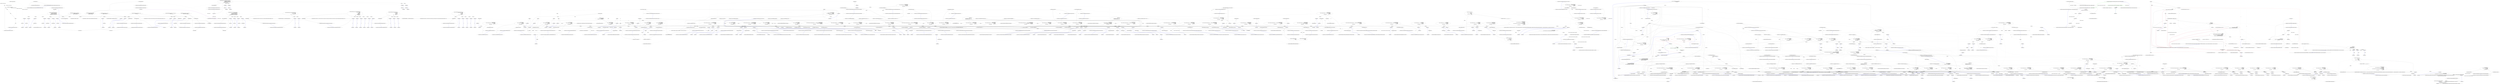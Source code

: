 digraph  {
n8 [label="CommandLine.Tests.Mocks.OptionsWithMultipleSet", span=""];
n0 [label="Entry CommandLine.Tests.Mocks.OptionsWithMultipleSet.OptionsWithMultipleSet()", span="35-35", cluster="CommandLine.Tests.Mocks.OptionsWithMultipleSet.OptionsWithMultipleSet()"];
n1 [label="Red = 0", span="37-37", cluster="CommandLine.Tests.Mocks.OptionsWithMultipleSet.OptionsWithMultipleSet()"];
n2 [label="Green = 0", span="38-38", cluster="CommandLine.Tests.Mocks.OptionsWithMultipleSet.OptionsWithMultipleSet()"];
n3 [label="Blue = 0", span="39-39", cluster="CommandLine.Tests.Mocks.OptionsWithMultipleSet.OptionsWithMultipleSet()"];
n4 [label="Hue = 0", span="40-40", cluster="CommandLine.Tests.Mocks.OptionsWithMultipleSet.OptionsWithMultipleSet()"];
n5 [label="Saturation = 0", span="41-41", cluster="CommandLine.Tests.Mocks.OptionsWithMultipleSet.OptionsWithMultipleSet()"];
n6 [label="Value = 0", span="42-42", cluster="CommandLine.Tests.Mocks.OptionsWithMultipleSet.OptionsWithMultipleSet()"];
n7 [label="Exit CommandLine.Tests.Mocks.OptionsWithMultipleSet.OptionsWithMultipleSet()", span="35-35", cluster="CommandLine.Tests.Mocks.OptionsWithMultipleSet.OptionsWithMultipleSet()"];
m0_3 [label="Entry System.Reflection.ICustomAttributeProvider.IsDefined(System.Type, bool)", span="0-0", cluster="System.Reflection.ICustomAttributeProvider.IsDefined(System.Type, bool)", file="Options_With_SetName_That_Ends_With_Previous_SetName.cs"];
m0_0 [label="Entry Ninject.Infrastructure.Language.ExtensionsForICustomAttributeProvider.HasAttribute(System.Reflection.ICustomAttributeProvider, System.Type)", span="19-19", cluster="Ninject.Infrastructure.Language.ExtensionsForICustomAttributeProvider.HasAttribute(System.Reflection.ICustomAttributeProvider, System.Type)", file="Options_With_SetName_That_Ends_With_Previous_SetName.cs"];
m0_1 [label="return member.IsDefined(type, true);", span="21-21", cluster="Ninject.Infrastructure.Language.ExtensionsForICustomAttributeProvider.HasAttribute(System.Reflection.ICustomAttributeProvider, System.Type)", file="Options_With_SetName_That_Ends_With_Previous_SetName.cs"];
m0_2 [label="Exit Ninject.Infrastructure.Language.ExtensionsForICustomAttributeProvider.HasAttribute(System.Reflection.ICustomAttributeProvider, System.Type)", span="19-19", cluster="Ninject.Infrastructure.Language.ExtensionsForICustomAttributeProvider.HasAttribute(System.Reflection.ICustomAttributeProvider, System.Type)", file="Options_With_SetName_That_Ends_With_Previous_SetName.cs"];
m1_11 [label="Entry CommandLine.Tests.Unit.ParserResultExtensionsTests.Invoke_parsed_lambda_when_parsed_for_verbs()", span="22-22", cluster="CommandLine.Tests.Unit.ParserResultExtensionsTests.Invoke_parsed_lambda_when_parsed_for_verbs()", file="ParserResultExtensionsTests.cs"];
m1_12 [label="var expected = string.Empty", span="24-24", cluster="CommandLine.Tests.Unit.ParserResultExtensionsTests.Invoke_parsed_lambda_when_parsed_for_verbs()", file="ParserResultExtensionsTests.cs"];
m1_13 [label="Parser.Default.ParseArguments<Add_Verb, Commit_Verb, Clone_Verb>(\r\n                new[] { ''clone'', ''https://value.org/user/file.git'' })\r\n                .WithParsed<Add_Verb>(opts => expected = ''wrong1'')\r\n                .WithParsed<Commit_Verb>(opts => expected = ''wrong2'')\r\n                .WithParsed<Clone_Verb>(opts => expected = opts.Urls.First())", span="25-29", cluster="CommandLine.Tests.Unit.ParserResultExtensionsTests.Invoke_parsed_lambda_when_parsed_for_verbs()", file="ParserResultExtensionsTests.cs"];
m1_14 [label="''https://value.org/user/file.git''.ShouldBeEquivalentTo(expected)", span="31-31", cluster="CommandLine.Tests.Unit.ParserResultExtensionsTests.Invoke_parsed_lambda_when_parsed_for_verbs()", file="ParserResultExtensionsTests.cs"];
m1_15 [label="Exit CommandLine.Tests.Unit.ParserResultExtensionsTests.Invoke_parsed_lambda_when_parsed_for_verbs()", span="22-22", cluster="CommandLine.Tests.Unit.ParserResultExtensionsTests.Invoke_parsed_lambda_when_parsed_for_verbs()", file="ParserResultExtensionsTests.cs"];
m1_152 [label="Entry CommandLine.ParserResult<object>.MapResult<T1, TResult>(System.Func<T1, TResult>, System.Func<System.Collections.Generic.IEnumerable<CommandLine.Error>, TResult>)", span="98-98", cluster="CommandLine.ParserResult<object>.MapResult<T1, TResult>(System.Func<T1, TResult>, System.Func<System.Collections.Generic.IEnumerable<CommandLine.Error>, TResult>)", file="ParserResultExtensionsTests.cs"];
m1_163 [label="Entry CommandLine.ParserResult<object>.MapResult<T1, T2, T3, T4, T5, TResult>(System.Func<T1, TResult>, System.Func<T2, TResult>, System.Func<T3, TResult>, System.Func<T4, TResult>, System.Func<T5, TResult>, System.Func<System.Collections.Generic.IEnumerable<CommandLine.Error>, TResult>)", span="248-248", cluster="CommandLine.ParserResult<object>.MapResult<T1, T2, T3, T4, T5, TResult>(System.Func<T1, TResult>, System.Func<T2, TResult>, System.Func<T3, TResult>, System.Func<T4, TResult>, System.Func<T5, TResult>, System.Func<System.Collections.Generic.IEnumerable<CommandLine.Error>, TResult>)", file="ParserResultExtensionsTests.cs"];
m1_6 [label="Entry CommandLine.ParserResult<T>.WithParsed<T>(System.Action<T>)", span="20-20", cluster="CommandLine.ParserResult<T>.WithParsed<T>(System.Action<T>)", file="ParserResultExtensionsTests.cs"];
m1_135 [label="Entry CommandLine.Parser.ParseArguments<T1, T2, T3, T4>(System.Collections.Generic.IEnumerable<string>)", span="68-68", cluster="CommandLine.Parser.ParseArguments<T1, T2, T3, T4>(System.Collections.Generic.IEnumerable<string>)", file="ParserResultExtensionsTests.cs"];
m1_16 [label="Entry CommandLine.Parser.ParseArguments<T1, T2, T3>(System.Collections.Generic.IEnumerable<string>)", span="46-46", cluster="CommandLine.Parser.ParseArguments<T1, T2, T3>(System.Collections.Generic.IEnumerable<string>)", file="ParserResultExtensionsTests.cs"];
m1_65 [label="Entry CommandLine.Tests.Unit.ParserResultExtensionsTests.Invoke_proper_lambda_when_not_parsed()", span="69-69", cluster="CommandLine.Tests.Unit.ParserResultExtensionsTests.Invoke_proper_lambda_when_not_parsed()", file="ParserResultExtensionsTests.cs"];
m1_66 [label="var expected = ''a default''", span="71-71", cluster="CommandLine.Tests.Unit.ParserResultExtensionsTests.Invoke_proper_lambda_when_not_parsed()", file="ParserResultExtensionsTests.cs"];
m1_67 [label="Parser.Default.ParseArguments<Simple_Options>(new[] { ''-i'', ''aaa'' })\r\n                .WithParsed(opts => expected = opts.StringValue)\r\n                .WithNotParsed(_ => expected = ''changed'')", span="72-74", cluster="CommandLine.Tests.Unit.ParserResultExtensionsTests.Invoke_proper_lambda_when_not_parsed()", file="ParserResultExtensionsTests.cs"];
m1_68 [label="''changed''.ShouldBeEquivalentTo(expected)", span="76-76", cluster="CommandLine.Tests.Unit.ParserResultExtensionsTests.Invoke_proper_lambda_when_not_parsed()", file="ParserResultExtensionsTests.cs"];
m1_69 [label="Exit CommandLine.Tests.Unit.ParserResultExtensionsTests.Invoke_proper_lambda_when_not_parsed()", span="69-69", cluster="CommandLine.Tests.Unit.ParserResultExtensionsTests.Invoke_proper_lambda_when_not_parsed()", file="ParserResultExtensionsTests.cs"];
m1_104 [label="Entry CommandLine.Tests.Unit.ParserResultExtensionsTests.Turn_failed_parsing_into_exit_code()", span="103-103", cluster="CommandLine.Tests.Unit.ParserResultExtensionsTests.Turn_failed_parsing_into_exit_code()", file="ParserResultExtensionsTests.cs"];
m1_105 [label="var expected = Parser.Default.ParseArguments<Simple_Options>(new[] { ''-i'', ''aaa'' })\r\n                .MapResult(_ => 0, _ => -1)", span="105-106", cluster="CommandLine.Tests.Unit.ParserResultExtensionsTests.Turn_failed_parsing_into_exit_code()", file="ParserResultExtensionsTests.cs"];
m1_106 [label="(-1).ShouldBeEquivalentTo(expected)", span="108-108", cluster="CommandLine.Tests.Unit.ParserResultExtensionsTests.Turn_failed_parsing_into_exit_code()", file="ParserResultExtensionsTests.cs"];
m1_107 [label="Exit CommandLine.Tests.Unit.ParserResultExtensionsTests.Turn_failed_parsing_into_exit_code()", span="103-103", cluster="CommandLine.Tests.Unit.ParserResultExtensionsTests.Turn_failed_parsing_into_exit_code()", file="ParserResultExtensionsTests.cs"];
m1_54 [label="Entry CommandLine.Tests.Unit.ParserResultExtensionsTests.Invoke_proper_lambda_when_parsed()", span="58-58", cluster="CommandLine.Tests.Unit.ParserResultExtensionsTests.Invoke_proper_lambda_when_parsed()", file="ParserResultExtensionsTests.cs"];
m1_55 [label="var expected = string.Empty", span="60-60", cluster="CommandLine.Tests.Unit.ParserResultExtensionsTests.Invoke_proper_lambda_when_parsed()", file="ParserResultExtensionsTests.cs"];
m1_56 [label="Parser.Default.ParseArguments<Simple_Options>(new[] { ''--stringvalue'', ''value'' })\r\n                .WithParsed(opts => expected = opts.StringValue)\r\n                .WithNotParsed(_ => expected = ''changed'')", span="61-63", cluster="CommandLine.Tests.Unit.ParserResultExtensionsTests.Invoke_proper_lambda_when_parsed()", file="ParserResultExtensionsTests.cs"];
m1_57 [label="''value''.ShouldBeEquivalentTo(expected)", span="65-65", cluster="CommandLine.Tests.Unit.ParserResultExtensionsTests.Invoke_proper_lambda_when_parsed()", file="ParserResultExtensionsTests.cs"];
m1_58 [label="Exit CommandLine.Tests.Unit.ParserResultExtensionsTests.Invoke_proper_lambda_when_parsed()", span="58-58", cluster="CommandLine.Tests.Unit.ParserResultExtensionsTests.Invoke_proper_lambda_when_parsed()", file="ParserResultExtensionsTests.cs"];
m1_17 [label="Entry CommandLine.ParserResult<object>.WithParsed<T>(System.Action<T>)", span="37-37", cluster="CommandLine.ParserResult<object>.WithParsed<T>(System.Action<T>)", file="ParserResultExtensionsTests.cs"];
m1_28 [label="Entry CommandLine.Tests.Unit.ParserResultExtensionsTests.Invoke_not_parsed_lambda_when_not_parsed()", span="35-35", cluster="CommandLine.Tests.Unit.ParserResultExtensionsTests.Invoke_not_parsed_lambda_when_not_parsed()", file="ParserResultExtensionsTests.cs"];
m1_29 [label="var expected = ''a default''", span="37-37", cluster="CommandLine.Tests.Unit.ParserResultExtensionsTests.Invoke_not_parsed_lambda_when_not_parsed()", file="ParserResultExtensionsTests.cs"];
m1_30 [label="Parser.Default.ParseArguments<Simple_Options>(new[] { ''-i'', ''aaa'' })\r\n                .WithNotParsed(_ => expected = ''changed'')", span="38-39", cluster="CommandLine.Tests.Unit.ParserResultExtensionsTests.Invoke_not_parsed_lambda_when_not_parsed()", file="ParserResultExtensionsTests.cs"];
m1_31 [label="''changed''.ShouldBeEquivalentTo(expected)", span="41-41", cluster="CommandLine.Tests.Unit.ParserResultExtensionsTests.Invoke_not_parsed_lambda_when_not_parsed()", file="ParserResultExtensionsTests.cs"];
m1_32 [label="Exit CommandLine.Tests.Unit.ParserResultExtensionsTests.Invoke_not_parsed_lambda_when_not_parsed()", span="35-35", cluster="CommandLine.Tests.Unit.ParserResultExtensionsTests.Invoke_not_parsed_lambda_when_not_parsed()", file="ParserResultExtensionsTests.cs"];
m1_179 [label="Entry lambda expression", span="162-162", cluster="lambda expression", file="ParserResultExtensionsTests.cs"];
m1_8 [label="Entry lambda expression", span="16-16", cluster="lambda expression", file="ParserResultExtensionsTests.cs"];
m1_9 [label="expected = opts.StringValue", span="16-16", cluster="lambda expression", file="ParserResultExtensionsTests.cs"];
m1_10 [label="Exit lambda expression", span="16-16", cluster="lambda expression", file="ParserResultExtensionsTests.cs"];
m1_18 [label="Entry lambda expression", span="27-27", cluster="lambda expression", file="ParserResultExtensionsTests.cs"];
m1_21 [label="Entry lambda expression", span="28-28", cluster="lambda expression", file="ParserResultExtensionsTests.cs"];
m1_24 [label="Entry lambda expression", span="29-29", cluster="lambda expression", file="ParserResultExtensionsTests.cs"];
m1_19 [label="expected = ''wrong1''", span="27-27", cluster="lambda expression", file="ParserResultExtensionsTests.cs"];
m1_20 [label="Exit lambda expression", span="27-27", cluster="lambda expression", file="ParserResultExtensionsTests.cs"];
m1_22 [label="expected = ''wrong2''", span="28-28", cluster="lambda expression", file="ParserResultExtensionsTests.cs"];
m1_23 [label="Exit lambda expression", span="28-28", cluster="lambda expression", file="ParserResultExtensionsTests.cs"];
m1_25 [label="expected = opts.Urls.First()", span="29-29", cluster="lambda expression", file="ParserResultExtensionsTests.cs"];
m1_26 [label="Exit lambda expression", span="29-29", cluster="lambda expression", file="ParserResultExtensionsTests.cs"];
m1_34 [label="Entry lambda expression", span="39-39", cluster="lambda expression", file="ParserResultExtensionsTests.cs"];
m1_35 [label="expected = ''changed''", span="39-39", cluster="lambda expression", file="ParserResultExtensionsTests.cs"];
m1_36 [label="Exit lambda expression", span="39-39", cluster="lambda expression", file="ParserResultExtensionsTests.cs"];
m1_42 [label="Entry lambda expression", span="49-49", cluster="lambda expression", file="ParserResultExtensionsTests.cs"];
m1_45 [label="Entry lambda expression", span="50-50", cluster="lambda expression", file="ParserResultExtensionsTests.cs"];
m1_48 [label="Entry lambda expression", span="51-51", cluster="lambda expression", file="ParserResultExtensionsTests.cs"];
m1_51 [label="Entry lambda expression", span="52-52", cluster="lambda expression", file="ParserResultExtensionsTests.cs"];
m1_43 [label="expected = ''wrong1''", span="49-49", cluster="lambda expression", file="ParserResultExtensionsTests.cs"];
m1_44 [label="Exit lambda expression", span="49-49", cluster="lambda expression", file="ParserResultExtensionsTests.cs"];
m1_46 [label="expected = ''wrong2''", span="50-50", cluster="lambda expression", file="ParserResultExtensionsTests.cs"];
m1_47 [label="Exit lambda expression", span="50-50", cluster="lambda expression", file="ParserResultExtensionsTests.cs"];
m1_49 [label="expected = ''wrong3''", span="51-51", cluster="lambda expression", file="ParserResultExtensionsTests.cs"];
m1_50 [label="Exit lambda expression", span="51-51", cluster="lambda expression", file="ParserResultExtensionsTests.cs"];
m1_52 [label="expected = ''changed''", span="52-52", cluster="lambda expression", file="ParserResultExtensionsTests.cs"];
m1_53 [label="Exit lambda expression", span="52-52", cluster="lambda expression", file="ParserResultExtensionsTests.cs"];
m1_59 [label="Entry lambda expression", span="62-62", cluster="lambda expression", file="ParserResultExtensionsTests.cs"];
m1_62 [label="Entry lambda expression", span="63-63", cluster="lambda expression", file="ParserResultExtensionsTests.cs"];
m1_60 [label="expected = opts.StringValue", span="62-62", cluster="lambda expression", file="ParserResultExtensionsTests.cs"];
m1_61 [label="Exit lambda expression", span="62-62", cluster="lambda expression", file="ParserResultExtensionsTests.cs"];
m1_63 [label="expected = ''changed''", span="63-63", cluster="lambda expression", file="ParserResultExtensionsTests.cs"];
m1_64 [label="Exit lambda expression", span="63-63", cluster="lambda expression", file="ParserResultExtensionsTests.cs"];
m1_70 [label="Entry lambda expression", span="73-73", cluster="lambda expression", file="ParserResultExtensionsTests.cs"];
m1_73 [label="Entry lambda expression", span="74-74", cluster="lambda expression", file="ParserResultExtensionsTests.cs"];
m1_71 [label="expected = opts.StringValue", span="73-73", cluster="lambda expression", file="ParserResultExtensionsTests.cs"];
m1_72 [label="Exit lambda expression", span="73-73", cluster="lambda expression", file="ParserResultExtensionsTests.cs"];
m1_74 [label="expected = ''changed''", span="74-74", cluster="lambda expression", file="ParserResultExtensionsTests.cs"];
m1_75 [label="Exit lambda expression", span="74-74", cluster="lambda expression", file="ParserResultExtensionsTests.cs"];
m1_81 [label="Entry lambda expression", span="83-83", cluster="lambda expression", file="ParserResultExtensionsTests.cs"];
m1_84 [label="Entry lambda expression", span="83-83", cluster="lambda expression", file="ParserResultExtensionsTests.cs"];
m1_82 [label=0, span="83-83", cluster="lambda expression", file="ParserResultExtensionsTests.cs"];
m1_83 [label="Exit lambda expression", span="83-83", cluster="lambda expression", file="ParserResultExtensionsTests.cs"];
m1_85 [label="-1", span="83-83", cluster="lambda expression", file="ParserResultExtensionsTests.cs"];
m1_86 [label="Exit lambda expression", span="83-83", cluster="lambda expression", file="ParserResultExtensionsTests.cs"];
m1_92 [label="Entry lambda expression", span="94-94", cluster="lambda expression", file="ParserResultExtensionsTests.cs"];
m1_95 [label="Entry lambda expression", span="95-95", cluster="lambda expression", file="ParserResultExtensionsTests.cs"];
m1_98 [label="Entry lambda expression", span="96-96", cluster="lambda expression", file="ParserResultExtensionsTests.cs"];
m1_101 [label="Entry lambda expression", span="97-97", cluster="lambda expression", file="ParserResultExtensionsTests.cs"];
m1_93 [label=0, span="94-94", cluster="lambda expression", file="ParserResultExtensionsTests.cs"];
m1_94 [label="Exit lambda expression", span="94-94", cluster="lambda expression", file="ParserResultExtensionsTests.cs"];
m1_96 [label=1, span="95-95", cluster="lambda expression", file="ParserResultExtensionsTests.cs"];
m1_97 [label="Exit lambda expression", span="95-95", cluster="lambda expression", file="ParserResultExtensionsTests.cs"];
m1_99 [label=2, span="96-96", cluster="lambda expression", file="ParserResultExtensionsTests.cs"];
m1_100 [label="Exit lambda expression", span="96-96", cluster="lambda expression", file="ParserResultExtensionsTests.cs"];
m1_102 [label=3, span="97-97", cluster="lambda expression", file="ParserResultExtensionsTests.cs"];
m1_103 [label="Exit lambda expression", span="97-97", cluster="lambda expression", file="ParserResultExtensionsTests.cs"];
m1_108 [label="Entry lambda expression", span="106-106", cluster="lambda expression", file="ParserResultExtensionsTests.cs"];
m1_111 [label="Entry lambda expression", span="106-106", cluster="lambda expression", file="ParserResultExtensionsTests.cs"];
m1_109 [label=0, span="106-106", cluster="lambda expression", file="ParserResultExtensionsTests.cs"];
m1_110 [label="Exit lambda expression", span="106-106", cluster="lambda expression", file="ParserResultExtensionsTests.cs"];
m1_112 [label="-1", span="106-106", cluster="lambda expression", file="ParserResultExtensionsTests.cs"];
m1_113 [label="Exit lambda expression", span="106-106", cluster="lambda expression", file="ParserResultExtensionsTests.cs"];
m1_118 [label="Entry lambda expression", span="117-117", cluster="lambda expression", file="ParserResultExtensionsTests.cs"];
m1_121 [label="Entry lambda expression", span="118-118", cluster="lambda expression", file="ParserResultExtensionsTests.cs"];
m1_124 [label="Entry lambda expression", span="119-119", cluster="lambda expression", file="ParserResultExtensionsTests.cs"];
m1_127 [label="Entry lambda expression", span="120-120", cluster="lambda expression", file="ParserResultExtensionsTests.cs"];
m1_119 [label=0, span="117-117", cluster="lambda expression", file="ParserResultExtensionsTests.cs"];
m1_120 [label="Exit lambda expression", span="117-117", cluster="lambda expression", file="ParserResultExtensionsTests.cs"];
m1_122 [label=1, span="118-118", cluster="lambda expression", file="ParserResultExtensionsTests.cs"];
m1_123 [label="Exit lambda expression", span="118-118", cluster="lambda expression", file="ParserResultExtensionsTests.cs"];
m1_125 [label=2, span="119-119", cluster="lambda expression", file="ParserResultExtensionsTests.cs"];
m1_126 [label="Exit lambda expression", span="119-119", cluster="lambda expression", file="ParserResultExtensionsTests.cs"];
m1_128 [label=3, span="120-120", cluster="lambda expression", file="ParserResultExtensionsTests.cs"];
m1_129 [label="Exit lambda expression", span="120-120", cluster="lambda expression", file="ParserResultExtensionsTests.cs"];
m1_136 [label="Entry lambda expression", span="131-131", cluster="lambda expression", file="ParserResultExtensionsTests.cs"];
m1_139 [label="Entry lambda expression", span="132-132", cluster="lambda expression", file="ParserResultExtensionsTests.cs"];
m1_142 [label="Entry lambda expression", span="133-133", cluster="lambda expression", file="ParserResultExtensionsTests.cs"];
m1_145 [label="Entry lambda expression", span="134-134", cluster="lambda expression", file="ParserResultExtensionsTests.cs"];
m1_137 [label="expected = ''wrong1''", span="131-131", cluster="lambda expression", file="ParserResultExtensionsTests.cs"];
m1_138 [label="Exit lambda expression", span="131-131", cluster="lambda expression", file="ParserResultExtensionsTests.cs"];
m1_140 [label="expected = ''wrong2''", span="132-132", cluster="lambda expression", file="ParserResultExtensionsTests.cs"];
m1_141 [label="Exit lambda expression", span="132-132", cluster="lambda expression", file="ParserResultExtensionsTests.cs"];
m1_143 [label="expected = ''wrong3''", span="133-133", cluster="lambda expression", file="ParserResultExtensionsTests.cs"];
m1_144 [label="Exit lambda expression", span="133-133", cluster="lambda expression", file="ParserResultExtensionsTests.cs"];
m1_146 [label="expected = opts.FileName", span="134-134", cluster="lambda expression", file="ParserResultExtensionsTests.cs"];
m1_147 [label="Exit lambda expression", span="134-134", cluster="lambda expression", file="ParserResultExtensionsTests.cs"];
m1_153 [label="Entry lambda expression", span="145-145", cluster="lambda expression", file="ParserResultExtensionsTests.cs"];
m1_156 [label="Entry lambda expression", span="146-146", cluster="lambda expression", file="ParserResultExtensionsTests.cs"];
m1_154 [label=1, span="145-145", cluster="lambda expression", file="ParserResultExtensionsTests.cs"];
m1_155 [label="Exit lambda expression", span="145-145", cluster="lambda expression", file="ParserResultExtensionsTests.cs"];
m1_157 [label=2, span="146-146", cluster="lambda expression", file="ParserResultExtensionsTests.cs"];
m1_158 [label="Exit lambda expression", span="146-146", cluster="lambda expression", file="ParserResultExtensionsTests.cs"];
m1_164 [label="Entry lambda expression", span="157-157", cluster="lambda expression", file="ParserResultExtensionsTests.cs"];
m1_167 [label="Entry lambda expression", span="158-158", cluster="lambda expression", file="ParserResultExtensionsTests.cs"];
m1_170 [label="Entry lambda expression", span="159-159", cluster="lambda expression", file="ParserResultExtensionsTests.cs"];
m1_173 [label="Entry lambda expression", span="160-160", cluster="lambda expression", file="ParserResultExtensionsTests.cs"];
m1_176 [label="Entry lambda expression", span="161-161", cluster="lambda expression", file="ParserResultExtensionsTests.cs"];
m1_165 [label=0, span="157-157", cluster="lambda expression", file="ParserResultExtensionsTests.cs"];
m1_166 [label="Exit lambda expression", span="157-157", cluster="lambda expression", file="ParserResultExtensionsTests.cs"];
m1_168 [label=1, span="158-158", cluster="lambda expression", file="ParserResultExtensionsTests.cs"];
m1_169 [label="Exit lambda expression", span="158-158", cluster="lambda expression", file="ParserResultExtensionsTests.cs"];
m1_171 [label=2, span="159-159", cluster="lambda expression", file="ParserResultExtensionsTests.cs"];
m1_172 [label="Exit lambda expression", span="159-159", cluster="lambda expression", file="ParserResultExtensionsTests.cs"];
m1_174 [label=4, span="160-160", cluster="lambda expression", file="ParserResultExtensionsTests.cs"];
m1_175 [label="Exit lambda expression", span="160-160", cluster="lambda expression", file="ParserResultExtensionsTests.cs"];
m1_177 [label=3, span="161-161", cluster="lambda expression", file="ParserResultExtensionsTests.cs"];
m1_178 [label="Exit lambda expression", span="161-161", cluster="lambda expression", file="ParserResultExtensionsTests.cs"];
m1_180 [label=5, span="162-162", cluster="lambda expression", file="ParserResultExtensionsTests.cs"];
m1_181 [label="Exit lambda expression", span="162-162", cluster="lambda expression", file="ParserResultExtensionsTests.cs"];
m1_27 [label="Entry System.Collections.Generic.IEnumerable<TSource>.First<TSource>()", span="0-0", cluster="System.Collections.Generic.IEnumerable<TSource>.First<TSource>()", file="ParserResultExtensionsTests.cs"];
m1_80 [label="Entry CommandLine.ParserResult<TSource>.MapResult<TSource, TResult>(System.Func<TSource, TResult>, System.Func<System.Collections.Generic.IEnumerable<CommandLine.Error>, TResult>)", span="77-77", cluster="CommandLine.ParserResult<TSource>.MapResult<TSource, TResult>(System.Func<TSource, TResult>, System.Func<System.Collections.Generic.IEnumerable<CommandLine.Error>, TResult>)", file="ParserResultExtensionsTests.cs"];
m1_148 [label="Entry CommandLine.Tests.Unit.ParserResultExtensionsTests.Turn_sucessful_parsing_into_exit_code_for_single_base_verbs()", span="140-140", cluster="CommandLine.Tests.Unit.ParserResultExtensionsTests.Turn_sucessful_parsing_into_exit_code_for_single_base_verbs()", file="ParserResultExtensionsTests.cs"];
m1_149 [label="var expected = Parser.Default.ParseArguments<Add_Verb, Commit_Verb, Clone_Verb, Derived_Verb>(\r\n                new[] { ''derivedadd'', ''dummy.bin'' })\r\n                .MapResult(\r\n                    (Base_Class_For_Verb opts) => 1,\r\n                    errs => 2)", span="142-146", cluster="CommandLine.Tests.Unit.ParserResultExtensionsTests.Turn_sucessful_parsing_into_exit_code_for_single_base_verbs()", file="ParserResultExtensionsTests.cs"];
m1_150 [label="1.ShouldBeEquivalentTo(expected)", span="148-148", cluster="CommandLine.Tests.Unit.ParserResultExtensionsTests.Turn_sucessful_parsing_into_exit_code_for_single_base_verbs()", file="ParserResultExtensionsTests.cs"];
m1_151 [label="Exit CommandLine.Tests.Unit.ParserResultExtensionsTests.Turn_sucessful_parsing_into_exit_code_for_single_base_verbs()", span="140-140", cluster="CommandLine.Tests.Unit.ParserResultExtensionsTests.Turn_sucessful_parsing_into_exit_code_for_single_base_verbs()", file="ParserResultExtensionsTests.cs"];
m1_130 [label="Entry CommandLine.Tests.Unit.ParserResultExtensionsTests.Invoke_parsed_lambda_when_parsed_for_base_verbs()", span="126-126", cluster="CommandLine.Tests.Unit.ParserResultExtensionsTests.Invoke_parsed_lambda_when_parsed_for_base_verbs()", file="ParserResultExtensionsTests.cs"];
m1_131 [label="var expected = string.Empty", span="128-128", cluster="CommandLine.Tests.Unit.ParserResultExtensionsTests.Invoke_parsed_lambda_when_parsed_for_base_verbs()", file="ParserResultExtensionsTests.cs"];
m1_132 [label="Parser.Default.ParseArguments<Add_Verb, Commit_Verb, Clone_Verb, Derived_Verb>(\r\n                new[] { ''derivedadd'', ''dummy.bin'' })\r\n                .WithParsed<Add_Verb>(opts => expected = ''wrong1'')\r\n                .WithParsed<Commit_Verb>(opts => expected = ''wrong2'')\r\n                .WithParsed<Clone_Verb>(opts => expected = ''wrong3'')\r\n                .WithParsed<Base_Class_For_Verb>(opts => expected = opts.FileName)", span="129-134", cluster="CommandLine.Tests.Unit.ParserResultExtensionsTests.Invoke_parsed_lambda_when_parsed_for_base_verbs()", file="ParserResultExtensionsTests.cs"];
m1_133 [label="''dummy.bin''.ShouldBeEquivalentTo(expected)", span="136-136", cluster="CommandLine.Tests.Unit.ParserResultExtensionsTests.Invoke_parsed_lambda_when_parsed_for_base_verbs()", file="ParserResultExtensionsTests.cs"];
m1_134 [label="Exit CommandLine.Tests.Unit.ParserResultExtensionsTests.Invoke_parsed_lambda_when_parsed_for_base_verbs()", span="126-126", cluster="CommandLine.Tests.Unit.ParserResultExtensionsTests.Invoke_parsed_lambda_when_parsed_for_base_verbs()", file="ParserResultExtensionsTests.cs"];
m1_76 [label="Entry CommandLine.Tests.Unit.ParserResultExtensionsTests.Turn_sucessful_parsing_into_exit_code()", span="80-80", cluster="CommandLine.Tests.Unit.ParserResultExtensionsTests.Turn_sucessful_parsing_into_exit_code()", file="ParserResultExtensionsTests.cs"];
m1_77 [label="var expected = Parser.Default.ParseArguments<Simple_Options>(new[] { ''--stringvalue'', ''value'' })\r\n                .MapResult(_ => 0, _ => -1)", span="82-83", cluster="CommandLine.Tests.Unit.ParserResultExtensionsTests.Turn_sucessful_parsing_into_exit_code()", file="ParserResultExtensionsTests.cs"];
m1_78 [label="0.ShouldBeEquivalentTo(expected)", span="85-85", cluster="CommandLine.Tests.Unit.ParserResultExtensionsTests.Turn_sucessful_parsing_into_exit_code()", file="ParserResultExtensionsTests.cs"];
m1_79 [label="Exit CommandLine.Tests.Unit.ParserResultExtensionsTests.Turn_sucessful_parsing_into_exit_code()", span="80-80", cluster="CommandLine.Tests.Unit.ParserResultExtensionsTests.Turn_sucessful_parsing_into_exit_code()", file="ParserResultExtensionsTests.cs"];
m1_91 [label="Entry CommandLine.ParserResult<object>.MapResult<T1, T2, T3, TResult>(System.Func<T1, TResult>, System.Func<T2, TResult>, System.Func<T3, TResult>, System.Func<System.Collections.Generic.IEnumerable<CommandLine.Error>, TResult>)", span="159-159", cluster="CommandLine.ParserResult<object>.MapResult<T1, T2, T3, TResult>(System.Func<T1, TResult>, System.Func<T2, TResult>, System.Func<T3, TResult>, System.Func<System.Collections.Generic.IEnumerable<CommandLine.Error>, TResult>)", file="ParserResultExtensionsTests.cs"];
m1_114 [label="Entry CommandLine.Tests.Unit.ParserResultExtensionsTests.Turn_failed_parsing_into_exit_code_for_verbs()", span="112-112", cluster="CommandLine.Tests.Unit.ParserResultExtensionsTests.Turn_failed_parsing_into_exit_code_for_verbs()", file="ParserResultExtensionsTests.cs"];
m1_115 [label="var expected = Parser.Default.ParseArguments<Add_Verb, Commit_Verb, Clone_Verb>(\r\n                new[] { ''undefined'', ''-xyz'' })\r\n                .MapResult(\r\n                    (Add_Verb opts) => 0,\r\n                    (Commit_Verb opts) => 1,\r\n                    (Clone_Verb opts) => 2,\r\n                    errs => 3)", span="114-120", cluster="CommandLine.Tests.Unit.ParserResultExtensionsTests.Turn_failed_parsing_into_exit_code_for_verbs()", file="ParserResultExtensionsTests.cs"];
m1_116 [label="3.ShouldBeEquivalentTo(expected)", span="122-122", cluster="CommandLine.Tests.Unit.ParserResultExtensionsTests.Turn_failed_parsing_into_exit_code_for_verbs()", file="ParserResultExtensionsTests.cs"];
m1_117 [label="Exit CommandLine.Tests.Unit.ParserResultExtensionsTests.Turn_failed_parsing_into_exit_code_for_verbs()", span="112-112", cluster="CommandLine.Tests.Unit.ParserResultExtensionsTests.Turn_failed_parsing_into_exit_code_for_verbs()", file="ParserResultExtensionsTests.cs"];
m1_33 [label="Entry CommandLine.ParserResult<T>.WithNotParsed<T>(System.Action<System.Collections.Generic.IEnumerable<CommandLine.Error>>)", span="58-58", cluster="CommandLine.ParserResult<T>.WithNotParsed<T>(System.Action<System.Collections.Generic.IEnumerable<CommandLine.Error>>)", file="ParserResultExtensionsTests.cs"];
m1_37 [label="Entry CommandLine.Tests.Unit.ParserResultExtensionsTests.Invoke_not_parsed_lambda_when_parsed_for_verbs()", span="45-45", cluster="CommandLine.Tests.Unit.ParserResultExtensionsTests.Invoke_not_parsed_lambda_when_parsed_for_verbs()", file="ParserResultExtensionsTests.cs"];
m1_38 [label="var expected = ''a default''", span="47-47", cluster="CommandLine.Tests.Unit.ParserResultExtensionsTests.Invoke_not_parsed_lambda_when_parsed_for_verbs()", file="ParserResultExtensionsTests.cs"];
m1_39 [label="Parser.Default.ParseArguments<Add_Verb, Commit_Verb, Clone_Verb>(new[] { ''undefined'', ''-xyz'' })\r\n                .WithParsed<Add_Verb>(opts => expected = ''wrong1'')\r\n                .WithParsed<Commit_Verb>(opts => expected = ''wrong2'')\r\n                .WithParsed<Clone_Verb>(opts => expected = ''wrong3'')\r\n                .WithNotParsed(_ => expected = ''changed'')", span="48-52", cluster="CommandLine.Tests.Unit.ParserResultExtensionsTests.Invoke_not_parsed_lambda_when_parsed_for_verbs()", file="ParserResultExtensionsTests.cs"];
m1_40 [label="''changed''.ShouldBeEquivalentTo(expected)", span="54-54", cluster="CommandLine.Tests.Unit.ParserResultExtensionsTests.Invoke_not_parsed_lambda_when_parsed_for_verbs()", file="ParserResultExtensionsTests.cs"];
m1_41 [label="Exit CommandLine.Tests.Unit.ParserResultExtensionsTests.Invoke_not_parsed_lambda_when_parsed_for_verbs()", span="45-45", cluster="CommandLine.Tests.Unit.ParserResultExtensionsTests.Invoke_not_parsed_lambda_when_parsed_for_verbs()", file="ParserResultExtensionsTests.cs"];
m1_159 [label="Entry CommandLine.Tests.Unit.ParserResultExtensionsTests.Turn_sucessful_parsing_into_exit_code_for_multiple_base_verbs()", span="152-152", cluster="CommandLine.Tests.Unit.ParserResultExtensionsTests.Turn_sucessful_parsing_into_exit_code_for_multiple_base_verbs()", file="ParserResultExtensionsTests.cs"];
m1_160 [label="var expected = Parser.Default.ParseArguments<Add_Verb, Commit_Verb, Clone_Verb, Derived_Verb>(\r\n                new[] { ''derivedadd'', ''dummy.bin'' })\r\n                .MapResult(\r\n                    (Add_Verb opts) => 0,\r\n                    (Commit_Verb opts) => 1,\r\n                    (Clone_Verb opts) => 2,\r\n                    (Base_Class_For_Verb opts) => 4,\r\n                    (Derived_Verb opts) => 3,\r\n                    errs => 5)", span="154-162", cluster="CommandLine.Tests.Unit.ParserResultExtensionsTests.Turn_sucessful_parsing_into_exit_code_for_multiple_base_verbs()", file="ParserResultExtensionsTests.cs"];
m1_161 [label="4.ShouldBeEquivalentTo(expected)", span="164-164", cluster="CommandLine.Tests.Unit.ParserResultExtensionsTests.Turn_sucessful_parsing_into_exit_code_for_multiple_base_verbs()", file="ParserResultExtensionsTests.cs"];
m1_162 [label="Exit CommandLine.Tests.Unit.ParserResultExtensionsTests.Turn_sucessful_parsing_into_exit_code_for_multiple_base_verbs()", span="152-152", cluster="CommandLine.Tests.Unit.ParserResultExtensionsTests.Turn_sucessful_parsing_into_exit_code_for_multiple_base_verbs()", file="ParserResultExtensionsTests.cs"];
m1_0 [label="Entry CommandLine.Tests.Unit.ParserResultExtensionsTests.Invoke_parsed_lambda_when_parsed()", span="12-12", cluster="CommandLine.Tests.Unit.ParserResultExtensionsTests.Invoke_parsed_lambda_when_parsed()", file="ParserResultExtensionsTests.cs"];
m1_1 [label="var expected = string.Empty", span="14-14", cluster="CommandLine.Tests.Unit.ParserResultExtensionsTests.Invoke_parsed_lambda_when_parsed()", file="ParserResultExtensionsTests.cs"];
m1_2 [label="Parser.Default.ParseArguments<Simple_Options>(new[] { ''--stringvalue'', ''value'' })\r\n                .WithParsed(opts => expected = opts.StringValue)", span="15-16", cluster="CommandLine.Tests.Unit.ParserResultExtensionsTests.Invoke_parsed_lambda_when_parsed()", file="ParserResultExtensionsTests.cs"];
m1_3 [label="''value''.ShouldBeEquivalentTo(expected)", span="18-18", cluster="CommandLine.Tests.Unit.ParserResultExtensionsTests.Invoke_parsed_lambda_when_parsed()", file="ParserResultExtensionsTests.cs"];
m1_4 [label="Exit CommandLine.Tests.Unit.ParserResultExtensionsTests.Invoke_parsed_lambda_when_parsed()", span="12-12", cluster="CommandLine.Tests.Unit.ParserResultExtensionsTests.Invoke_parsed_lambda_when_parsed()", file="ParserResultExtensionsTests.cs"];
m1_5 [label="Entry CommandLine.Parser.ParseArguments<T>(System.Collections.Generic.IEnumerable<string>)", span="85-85", cluster="CommandLine.Parser.ParseArguments<T>(System.Collections.Generic.IEnumerable<string>)", file="ParserResultExtensionsTests.cs"];
m1_87 [label="Entry CommandLine.Tests.Unit.ParserResultExtensionsTests.Turn_sucessful_parsing_into_exit_code_for_verbs()", span="89-89", cluster="CommandLine.Tests.Unit.ParserResultExtensionsTests.Turn_sucessful_parsing_into_exit_code_for_verbs()", file="ParserResultExtensionsTests.cs"];
m1_88 [label="var expected = Parser.Default.ParseArguments<Add_Verb, Commit_Verb, Clone_Verb>(\r\n                new[] { ''clone'', ''https://value.org/user/file.git'' })\r\n                .MapResult(\r\n                    (Add_Verb opts) => 0,\r\n                    (Commit_Verb opts) => 1,\r\n                    (Clone_Verb opts) => 2,\r\n                    errs => 3)", span="91-97", cluster="CommandLine.Tests.Unit.ParserResultExtensionsTests.Turn_sucessful_parsing_into_exit_code_for_verbs()", file="ParserResultExtensionsTests.cs"];
m1_89 [label="2.ShouldBeEquivalentTo(expected)", span="99-99", cluster="CommandLine.Tests.Unit.ParserResultExtensionsTests.Turn_sucessful_parsing_into_exit_code_for_verbs()", file="ParserResultExtensionsTests.cs"];
m1_90 [label="Exit CommandLine.Tests.Unit.ParserResultExtensionsTests.Turn_sucessful_parsing_into_exit_code_for_verbs()", span="89-89", cluster="CommandLine.Tests.Unit.ParserResultExtensionsTests.Turn_sucessful_parsing_into_exit_code_for_verbs()", file="ParserResultExtensionsTests.cs"];
m1_7 [label="Entry Unk.ShouldBeEquivalentTo", span="", cluster="Unk.ShouldBeEquivalentTo", file="ParserResultExtensionsTests.cs"];
m2_41 [label="Entry CommandLine.Tests.Unit.Core.InstanceBuilderTests.Parse_int_sequence_with_range(string[], int[])", span="112-112", cluster="CommandLine.Tests.Unit.Core.InstanceBuilderTests.Parse_int_sequence_with_range(string[], int[])", file="ParserTests.cs"];
m2_42 [label="var result = InstanceBuilder.Build(\r\n                Maybe.Just<Func<FakeOptions>>(() => new FakeOptions()),\r\n                arguments,\r\n                StringComparer.Ordinal,\r\n                CultureInfo.InvariantCulture)", span="117-121", cluster="CommandLine.Tests.Unit.Core.InstanceBuilderTests.Parse_int_sequence_with_range(string[], int[])", file="ParserTests.cs"];
m2_43 [label="Assert.True(expected.SequenceEqual(result.Value.IntSequence))", span="124-124", cluster="CommandLine.Tests.Unit.Core.InstanceBuilderTests.Parse_int_sequence_with_range(string[], int[])", file="ParserTests.cs"];
m2_44 [label="Exit CommandLine.Tests.Unit.Core.InstanceBuilderTests.Parse_int_sequence_with_range(string[], int[])", span="112-112", cluster="CommandLine.Tests.Unit.Core.InstanceBuilderTests.Parse_int_sequence_with_range(string[], int[])", file="ParserTests.cs"];
m2_358 [label="Entry CommandLine.Tests.Unit.Core.InstanceBuilderTests.Min_and_max_constraint_set_to_zero_throws_exception()", span="834-834", cluster="CommandLine.Tests.Unit.Core.InstanceBuilderTests.Min_and_max_constraint_set_to_zero_throws_exception()", file="ParserTests.cs"];
m2_359 [label="Action test = () => InstanceBuilder.Build(\r\n                Maybe.Just<Func<FakeOptionsWithMinMaxZero>>(() => new FakeOptionsWithMinMaxZero()),\r\n                new string[] { },\r\n                StringComparer.Ordinal,\r\n                CultureInfo.InvariantCulture)", span="837-841", cluster="CommandLine.Tests.Unit.Core.InstanceBuilderTests.Min_and_max_constraint_set_to_zero_throws_exception()", file="ParserTests.cs"];
m2_360 [label="Assert.Throws<ApplicationException>(test)", span="844-844", cluster="CommandLine.Tests.Unit.Core.InstanceBuilderTests.Min_and_max_constraint_set_to_zero_throws_exception()", file="ParserTests.cs"];
m2_361 [label="Exit CommandLine.Tests.Unit.Core.InstanceBuilderTests.Min_and_max_constraint_set_to_zero_throws_exception()", span="834-834", cluster="CommandLine.Tests.Unit.Core.InstanceBuilderTests.Min_and_max_constraint_set_to_zero_throws_exception()", file="ParserTests.cs"];
m2_339 [label="Entry Unk.>", span="", cluster="Unk.>", file="ParserTests.cs"];
m2_63 [label="Entry CommandLine.Tests.Fakes.FakeOptionsWithSequenceAndOnlyMaxConstraint.FakeOptionsWithSequenceAndOnlyMaxConstraint()", span="6-6", cluster="CommandLine.Tests.Fakes.FakeOptionsWithSequenceAndOnlyMaxConstraint.FakeOptionsWithSequenceAndOnlyMaxConstraint()", file="ParserTests.cs"];
m2_152 [label="Entry CommandLine.Tests.Unit.Core.InstanceBuilderTests.Parse_long_sequence_with_separator(string[], long[])", span="384-384", cluster="CommandLine.Tests.Unit.Core.InstanceBuilderTests.Parse_long_sequence_with_separator(string[], long[])", file="ParserTests.cs"];
m2_153 [label="var result = InstanceBuilder.Build(\r\n                Maybe.Just<Func<FakeOptionsWithSequenceAndSeparator>>(() => new FakeOptionsWithSequenceAndSeparator()),\r\n                arguments,\r\n                StringComparer.Ordinal,\r\n                CultureInfo.InvariantCulture)", span="389-393", cluster="CommandLine.Tests.Unit.Core.InstanceBuilderTests.Parse_long_sequence_with_separator(string[], long[])", file="ParserTests.cs"];
m2_154 [label="expected.ShouldBeEquivalentTo(result.Value.LongSequence)", span="396-396", cluster="CommandLine.Tests.Unit.Core.InstanceBuilderTests.Parse_long_sequence_with_separator(string[], long[])", file="ParserTests.cs"];
m2_155 [label="Exit CommandLine.Tests.Unit.Core.InstanceBuilderTests.Parse_long_sequence_with_separator(string[], long[])", span="384-384", cluster="CommandLine.Tests.Unit.Core.InstanceBuilderTests.Parse_long_sequence_with_separator(string[], long[])", file="ParserTests.cs"];
m2_55 [label="Entry CommandLine.Tests.Fakes.FakeOptionsWithSequenceAndOnlyMinConstraint.FakeOptionsWithSequenceAndOnlyMinConstraint()", span="6-6", cluster="CommandLine.Tests.Fakes.FakeOptionsWithSequenceAndOnlyMinConstraint.FakeOptionsWithSequenceAndOnlyMinConstraint()", file="ParserTests.cs"];
m2_267 [label="Entry CommandLine.Tests.Unit.Core.InstanceBuilderTests.Omitting_names_assumes_identifier_as_long_name(string[], string)", span="635-635", cluster="CommandLine.Tests.Unit.Core.InstanceBuilderTests.Omitting_names_assumes_identifier_as_long_name(string[], string)", file="ParserTests.cs"];
m2_268 [label="var result = InstanceBuilder.Build(\r\n                Maybe.Just<Func<FakeOptions>>(() => new FakeOptions()),\r\n                arguments,\r\n                StringComparer.Ordinal,\r\n                CultureInfo.InvariantCulture)", span="640-644", cluster="CommandLine.Tests.Unit.Core.InstanceBuilderTests.Omitting_names_assumes_identifier_as_long_name(string[], string)", file="ParserTests.cs"];
m2_269 [label="Assert.True(expected.Equals(result.Value.StringValue))", span="647-647", cluster="CommandLine.Tests.Unit.Core.InstanceBuilderTests.Omitting_names_assumes_identifier_as_long_name(string[], string)", file="ParserTests.cs"];
m2_270 [label="Exit CommandLine.Tests.Unit.Core.InstanceBuilderTests.Omitting_names_assumes_identifier_as_long_name(string[], string)", span="635-635", cluster="CommandLine.Tests.Unit.Core.InstanceBuilderTests.Omitting_names_assumes_identifier_as_long_name(string[], string)", file="ParserTests.cs"];
m2_335 [label="Entry CommandLine.Tests.Unit.Core.InstanceBuilderTests.Min_constraint_set_to_zero_throws_exception()", span="806-806", cluster="CommandLine.Tests.Unit.Core.InstanceBuilderTests.Min_constraint_set_to_zero_throws_exception()", file="ParserTests.cs"];
m2_336 [label="Action test = () => InstanceBuilder.Build(\r\n                Maybe.Just<Func<FakeOptionsWithMinZero>>(() => new FakeOptionsWithMinZero()),\r\n                new string[] {},\r\n                StringComparer.Ordinal,\r\n                CultureInfo.InvariantCulture)", span="809-813", cluster="CommandLine.Tests.Unit.Core.InstanceBuilderTests.Min_constraint_set_to_zero_throws_exception()", file="ParserTests.cs"];
m2_337 [label="Assert.Throws<ApplicationException>(test)", span="816-816", cluster="CommandLine.Tests.Unit.Core.InstanceBuilderTests.Min_constraint_set_to_zero_throws_exception()", file="ParserTests.cs"];
m2_338 [label="Exit CommandLine.Tests.Unit.Core.InstanceBuilderTests.Min_constraint_set_to_zero_throws_exception()", span="806-806", cluster="CommandLine.Tests.Unit.Core.InstanceBuilderTests.Min_constraint_set_to_zero_throws_exception()", file="ParserTests.cs"];
m2_308 [label="Entry CommandLine.Tests.Unit.Core.InstanceBuilderTests.Parse_nullable_long(string[], long?)", span="739-739", cluster="CommandLine.Tests.Unit.Core.InstanceBuilderTests.Parse_nullable_long(string[], long?)", file="ParserTests.cs"];
m2_309 [label="var result = InstanceBuilder.Build(\r\n                Maybe.Just<Func<FakeOptionsWithNullables>>(() => new FakeOptionsWithNullables()),\r\n                arguments,\r\n                StringComparer.Ordinal,\r\n                CultureInfo.InvariantCulture)", span="744-748", cluster="CommandLine.Tests.Unit.Core.InstanceBuilderTests.Parse_nullable_long(string[], long?)", file="ParserTests.cs"];
m2_310 [label="expected.ShouldBeEquivalentTo(result.Value.NullableLong)", span="751-751", cluster="CommandLine.Tests.Unit.Core.InstanceBuilderTests.Parse_nullable_long(string[], long?)", file="ParserTests.cs"];
m2_311 [label="Exit CommandLine.Tests.Unit.Core.InstanceBuilderTests.Parse_nullable_long(string[], long?)", span="739-739", cluster="CommandLine.Tests.Unit.Core.InstanceBuilderTests.Parse_nullable_long(string[], long?)", file="ParserTests.cs"];
m2_79 [label="Entry CommandLine.SequenceOutOfRangeError.SequenceOutOfRangeError(CommandLine.NameInfo)", span="320-320", cluster="CommandLine.SequenceOutOfRangeError.SequenceOutOfRangeError(CommandLine.NameInfo)", file="ParserTests.cs"];
m2_167 [label="Entry CommandLine.Tests.Unit.Core.InstanceBuilderTests.Double_dash_force_subsequent_arguments_as_values()", span="427-427", cluster="CommandLine.Tests.Unit.Core.InstanceBuilderTests.Double_dash_force_subsequent_arguments_as_values()", file="ParserTests.cs"];
m2_168 [label="var expectedResult = new FakeOptionsWithValues\r\n                {\r\n                    StringValue = ''str1'',\r\n                    LongValue = 10L,\r\n                    StringSequence = new[] { ''-a'', ''--bee'', ''-c'' },\r\n                    IntValue = 20\r\n                }", span="430-436", cluster="CommandLine.Tests.Unit.Core.InstanceBuilderTests.Double_dash_force_subsequent_arguments_as_values()", file="ParserTests.cs"];
m2_169 [label="var arguments = new[] { ''--stringvalue'', ''str1'', ''--'', ''10'', ''-a'', ''--bee'', ''-c'', ''20'' }", span="437-437", cluster="CommandLine.Tests.Unit.Core.InstanceBuilderTests.Double_dash_force_subsequent_arguments_as_values()", file="ParserTests.cs"];
m2_171 [label="expectedResult.ShouldBeEquivalentTo(result.Value)", span="450-450", cluster="CommandLine.Tests.Unit.Core.InstanceBuilderTests.Double_dash_force_subsequent_arguments_as_values()", file="ParserTests.cs"];
m2_170 [label="var result = InstanceBuilder.Build(\r\n                Maybe.Just<Func<FakeOptionsWithValues>>(() => new FakeOptionsWithValues()),\r\n                (a, optionSpecs) =>\r\n                    Tokenizer.PreprocessDashDash(a,\r\n                        args => Tokenizer.Tokenize(args, name => NameLookup.Contains(name, optionSpecs, StringComparer.Ordinal))),\r\n                arguments,\r\n                StringComparer.Ordinal,\r\n                CultureInfo.InvariantCulture)", span="440-447", cluster="CommandLine.Tests.Unit.Core.InstanceBuilderTests.Double_dash_force_subsequent_arguments_as_values()", file="ParserTests.cs"];
m2_172 [label="Exit CommandLine.Tests.Unit.Core.InstanceBuilderTests.Double_dash_force_subsequent_arguments_as_values()", span="427-427", cluster="CommandLine.Tests.Unit.Core.InstanceBuilderTests.Double_dash_force_subsequent_arguments_as_values()", file="ParserTests.cs"];
m2_259 [label="Entry CommandLine.Tests.Unit.Core.InstanceBuilderTests.Parse_unknown_short_option_in_option_group_gererates_UnknownOptionError()", span="614-614", cluster="CommandLine.Tests.Unit.Core.InstanceBuilderTests.Parse_unknown_short_option_in_option_group_gererates_UnknownOptionError()", file="ParserTests.cs"];
m2_260 [label="var expectedResult = new[] { new UnknownOptionError(''z'') }", span="617-617", cluster="CommandLine.Tests.Unit.Core.InstanceBuilderTests.Parse_unknown_short_option_in_option_group_gererates_UnknownOptionError()", file="ParserTests.cs"];
m2_261 [label="var result = InstanceBuilder.Build(\r\n                Maybe.Just<Func<FakeOptions>>(() => new FakeOptions()),\r\n                new[] { ''-zx'' },\r\n                StringComparer.Ordinal,\r\n                CultureInfo.InvariantCulture)", span="620-624", cluster="CommandLine.Tests.Unit.Core.InstanceBuilderTests.Parse_unknown_short_option_in_option_group_gererates_UnknownOptionError()", file="ParserTests.cs"];
m2_262 [label="Assert.True(expectedResult.SequenceEqual(result.Errors))", span="627-627", cluster="CommandLine.Tests.Unit.Core.InstanceBuilderTests.Parse_unknown_short_option_in_option_group_gererates_UnknownOptionError()", file="ParserTests.cs"];
m2_263 [label="Exit CommandLine.Tests.Unit.Core.InstanceBuilderTests.Parse_unknown_short_option_in_option_group_gererates_UnknownOptionError()", span="614-614", cluster="CommandLine.Tests.Unit.Core.InstanceBuilderTests.Parse_unknown_short_option_in_option_group_gererates_UnknownOptionError()", file="ParserTests.cs"];
m2_109 [label="Entry CommandLine.Tests.Fakes.FakeOptionsWithEnum.FakeOptionsWithEnum()", span="11-11", cluster="CommandLine.Tests.Fakes.FakeOptionsWithEnum.FakeOptionsWithEnum()", file="ParserTests.cs"];
m2_9 [label="Entry CommandLine.Infrastructure.Maybe.Just<T>(T)", span="68-68", cluster="CommandLine.Infrastructure.Maybe.Just<T>(T)", file="ParserTests.cs"];
m2_204 [label="Entry CommandLine.Tests.Fakes.FakeOptionWithRequiredAndSet.FakeOptionWithRequiredAndSet()", span="4-4", cluster="CommandLine.Tests.Fakes.FakeOptionWithRequiredAndSet.FakeOptionWithRequiredAndSet()", file="ParserTests.cs"];
m2_74 [label="Entry CommandLine.Tests.Unit.Core.InstanceBuilderTests.Breaking_min_constraint_in_string_sequence_as_value_gererates_SequenceOutOfRangeError()", span="194-194", cluster="CommandLine.Tests.Unit.Core.InstanceBuilderTests.Breaking_min_constraint_in_string_sequence_as_value_gererates_SequenceOutOfRangeError()", file="ParserTests.cs"];
m2_75 [label="var expectedResult = new[] { new SequenceOutOfRangeError(NameInfo.EmptyName) }", span="197-197", cluster="CommandLine.Tests.Unit.Core.InstanceBuilderTests.Breaking_min_constraint_in_string_sequence_as_value_gererates_SequenceOutOfRangeError()", file="ParserTests.cs"];
m2_76 [label="var result = InstanceBuilder.Build(\r\n                Maybe.Just<Func<FakeOptionsWithSequenceAndOnlyMinConstraintAsValue>>(() => new FakeOptionsWithSequenceAndOnlyMinConstraintAsValue()),\r\n                new string[] { },\r\n                StringComparer.Ordinal,\r\n                CultureInfo.InvariantCulture)", span="200-204", cluster="CommandLine.Tests.Unit.Core.InstanceBuilderTests.Breaking_min_constraint_in_string_sequence_as_value_gererates_SequenceOutOfRangeError()", file="ParserTests.cs"];
m2_77 [label="Assert.True(expectedResult.SequenceEqual(result.Errors))", span="207-207", cluster="CommandLine.Tests.Unit.Core.InstanceBuilderTests.Breaking_min_constraint_in_string_sequence_as_value_gererates_SequenceOutOfRangeError()", file="ParserTests.cs"];
m2_78 [label="Exit CommandLine.Tests.Unit.Core.InstanceBuilderTests.Breaking_min_constraint_in_string_sequence_as_value_gererates_SequenceOutOfRangeError()", span="194-194", cluster="CommandLine.Tests.Unit.Core.InstanceBuilderTests.Breaking_min_constraint_in_string_sequence_as_value_gererates_SequenceOutOfRangeError()", file="ParserTests.cs"];
m2_247 [label="Entry CommandLine.UnknownOptionError.UnknownOptionError(string)", span="276-276", cluster="CommandLine.UnknownOptionError.UnknownOptionError(string)", file="ParserTests.cs"];
m2_92 [label="Entry CommandLine.Tests.Unit.Core.InstanceBuilderTests.Breaking_max_constraint_in_string_sequence_as_value_gererates_SequenceOutOfRangeError()", span="232-232", cluster="CommandLine.Tests.Unit.Core.InstanceBuilderTests.Breaking_max_constraint_in_string_sequence_as_value_gererates_SequenceOutOfRangeError()", file="ParserTests.cs"];
m2_93 [label="var expectedResult = new[] { new SequenceOutOfRangeError(NameInfo.EmptyName) }", span="235-235", cluster="CommandLine.Tests.Unit.Core.InstanceBuilderTests.Breaking_max_constraint_in_string_sequence_as_value_gererates_SequenceOutOfRangeError()", file="ParserTests.cs"];
m2_94 [label="var result = InstanceBuilder.Build(\r\n                Maybe.Just<Func<FakeOptionsWithSequenceAndOnlyMaxConstraintAsValue>>(() => new FakeOptionsWithSequenceAndOnlyMaxConstraintAsValue()),\r\n                new[] { ''one'', ''two'', ''three'', ''this-is-too-much'' },\r\n                StringComparer.Ordinal,\r\n                CultureInfo.InvariantCulture)", span="238-242", cluster="CommandLine.Tests.Unit.Core.InstanceBuilderTests.Breaking_max_constraint_in_string_sequence_as_value_gererates_SequenceOutOfRangeError()", file="ParserTests.cs"];
m2_95 [label="Assert.True(expectedResult.SequenceEqual(result.Errors))", span="245-245", cluster="CommandLine.Tests.Unit.Core.InstanceBuilderTests.Breaking_max_constraint_in_string_sequence_as_value_gererates_SequenceOutOfRangeError()", file="ParserTests.cs"];
m2_96 [label="Exit CommandLine.Tests.Unit.Core.InstanceBuilderTests.Breaking_max_constraint_in_string_sequence_as_value_gererates_SequenceOutOfRangeError()", span="232-232", cluster="CommandLine.Tests.Unit.Core.InstanceBuilderTests.Breaking_max_constraint_in_string_sequence_as_value_gererates_SequenceOutOfRangeError()", file="ParserTests.cs"];
m2_184 [label="Entry CommandLine.Core.Tokenizer.Tokenize(System.Collections.Generic.IEnumerable<string>, System.Func<string, bool>)", span="11-11", cluster="CommandLine.Core.Tokenizer.Tokenize(System.Collections.Generic.IEnumerable<string>, System.Func<string, bool>)", file="ParserTests.cs"];
m2_315 [label="Entry CommandLine.Tests.Unit.Core.InstanceBuilderTests.Parse_fsharp_option_string(string[], string, bool)", span="759-759", cluster="CommandLine.Tests.Unit.Core.InstanceBuilderTests.Parse_fsharp_option_string(string[], string, bool)", file="ParserTests.cs"];
m2_316 [label="var result = InstanceBuilder.Build(\r\n                Maybe.Just<Func<FakeOptionsWithFSharpOption>>(() => new FakeOptionsWithFSharpOption()),\r\n                arguments,\r\n                StringComparer.Ordinal,\r\n                CultureInfo.InvariantCulture)", span="764-768", cluster="CommandLine.Tests.Unit.Core.InstanceBuilderTests.Parse_fsharp_option_string(string[], string, bool)", file="ParserTests.cs"];
m2_318 [label="expectedValue.ShouldBeEquivalentTo(result.Value.FileName.Value)", span="773-773", cluster="CommandLine.Tests.Unit.Core.InstanceBuilderTests.Parse_fsharp_option_string(string[], string, bool)", file="ParserTests.cs"];
m2_319 [label="expectedSome.ShouldBeEquivalentTo(FSharpOption<string>.get_IsSome(result.Value.FileName))", span="775-775", cluster="CommandLine.Tests.Unit.Core.InstanceBuilderTests.Parse_fsharp_option_string(string[], string, bool)", file="ParserTests.cs"];
m2_317 [label="result.Value.FileName != null", span="771-771", cluster="CommandLine.Tests.Unit.Core.InstanceBuilderTests.Parse_fsharp_option_string(string[], string, bool)", file="ParserTests.cs"];
m2_320 [label="Exit CommandLine.Tests.Unit.Core.InstanceBuilderTests.Parse_fsharp_option_string(string[], string, bool)", span="759-759", cluster="CommandLine.Tests.Unit.Core.InstanceBuilderTests.Parse_fsharp_option_string(string[], string, bool)", file="ParserTests.cs"];
m2_299 [label="Entry CommandLine.Tests.Fakes.FakeOptionsWithSequenceMinMaxEqual.FakeOptionsWithSequenceMinMaxEqual()", span="9-9", cluster="CommandLine.Tests.Fakes.FakeOptionsWithSequenceMinMaxEqual.FakeOptionsWithSequenceMinMaxEqual()", file="ParserTests.cs"];
m2_307 [label="Entry CommandLine.Tests.Fakes.FakeOptionsWithNullables.FakeOptionsWithNullables()", span="4-4", cluster="CommandLine.Tests.Fakes.FakeOptionsWithNullables.FakeOptionsWithNullables()", file="ParserTests.cs"];
m2_6 [label="Entry CommandLine.Tests.Fakes.FakeOptions.FakeOptions()", span="6-6", cluster="CommandLine.Tests.Fakes.FakeOptions.FakeOptions()", file="ParserTests.cs"];
m2_251 [label="Entry CommandLine.Tests.Unit.Core.InstanceBuilderTests.Parse_unknown_short_option_gererates_UnknownOptionError()", span="595-595", cluster="CommandLine.Tests.Unit.Core.InstanceBuilderTests.Parse_unknown_short_option_gererates_UnknownOptionError()", file="ParserTests.cs"];
m2_252 [label="var expectedResult = new[] { new UnknownOptionError(''z'') }", span="598-598", cluster="CommandLine.Tests.Unit.Core.InstanceBuilderTests.Parse_unknown_short_option_gererates_UnknownOptionError()", file="ParserTests.cs"];
m2_253 [label="var result = InstanceBuilder.Build(\r\n                Maybe.Just<Func<FakeOptions>>(() => new FakeOptions()),\r\n                new[] { ''-z'', ''-x'' },\r\n                StringComparer.Ordinal,\r\n                CultureInfo.InvariantCulture)", span="601-605", cluster="CommandLine.Tests.Unit.Core.InstanceBuilderTests.Parse_unknown_short_option_gererates_UnknownOptionError()", file="ParserTests.cs"];
m2_254 [label="Assert.True(expectedResult.SequenceEqual(result.Errors))", span="608-608", cluster="CommandLine.Tests.Unit.Core.InstanceBuilderTests.Parse_unknown_short_option_gererates_UnknownOptionError()", file="ParserTests.cs"];
m2_255 [label="Exit CommandLine.Tests.Unit.Core.InstanceBuilderTests.Parse_unknown_short_option_gererates_UnknownOptionError()", span="595-595", cluster="CommandLine.Tests.Unit.Core.InstanceBuilderTests.Parse_unknown_short_option_gererates_UnknownOptionError()", file="ParserTests.cs"];
m2_110 [label="Entry CommandLine.Tests.Unit.Core.InstanceBuilderTests.Parse_enum_value_with_wrong_index_generates_BadFormatConversionError()", span="275-275", cluster="CommandLine.Tests.Unit.Core.InstanceBuilderTests.Parse_enum_value_with_wrong_index_generates_BadFormatConversionError()", file="ParserTests.cs"];
m2_111 [label="var expectedResult = new[] { new BadFormatConversionError(new NameInfo('''', ''colors'')) }", span="278-278", cluster="CommandLine.Tests.Unit.Core.InstanceBuilderTests.Parse_enum_value_with_wrong_index_generates_BadFormatConversionError()", file="ParserTests.cs"];
m2_112 [label="var result = InstanceBuilder.Build(\r\n                Maybe.Just<Func<FakeOptionsWithEnum>>(() => new FakeOptionsWithEnum()),\r\n                new[] { ''--colors'', ''3'' },\r\n                StringComparer.Ordinal,\r\n                CultureInfo.InvariantCulture)", span="281-285", cluster="CommandLine.Tests.Unit.Core.InstanceBuilderTests.Parse_enum_value_with_wrong_index_generates_BadFormatConversionError()", file="ParserTests.cs"];
m2_113 [label="Assert.True(expectedResult.SequenceEqual(result.Errors))", span="288-288", cluster="CommandLine.Tests.Unit.Core.InstanceBuilderTests.Parse_enum_value_with_wrong_index_generates_BadFormatConversionError()", file="ParserTests.cs"];
m2_114 [label="Exit CommandLine.Tests.Unit.Core.InstanceBuilderTests.Parse_enum_value_with_wrong_index_generates_BadFormatConversionError()", span="275-275", cluster="CommandLine.Tests.Unit.Core.InstanceBuilderTests.Parse_enum_value_with_wrong_index_generates_BadFormatConversionError()", file="ParserTests.cs"];
m2_369 [label="Entry CommandLine.Tests.Unit.Core.InstanceBuilderTests.Empty_set_options_allowed_with_mutually_exclusive_sets(string[], int)", span="853-853", cluster="CommandLine.Tests.Unit.Core.InstanceBuilderTests.Empty_set_options_allowed_with_mutually_exclusive_sets(string[], int)", file="ParserTests.cs"];
m2_370 [label="var result = InstanceBuilder.Build(\r\n                Maybe.Just<Func<FakeOptionsWithNamedAndEmptySets>>(() => new FakeOptionsWithNamedAndEmptySets()),\r\n                arguments,\r\n                StringComparer.Ordinal,\r\n                CultureInfo.InvariantCulture)", span="856-860", cluster="CommandLine.Tests.Unit.Core.InstanceBuilderTests.Empty_set_options_allowed_with_mutually_exclusive_sets(string[], int)", file="ParserTests.cs"];
m2_371 [label="result.Errors.Should().HaveCount(x => x == expected)", span="863-863", cluster="CommandLine.Tests.Unit.Core.InstanceBuilderTests.Empty_set_options_allowed_with_mutually_exclusive_sets(string[], int)", file="ParserTests.cs"];
m2_372 [label="Exit CommandLine.Tests.Unit.Core.InstanceBuilderTests.Empty_set_options_allowed_with_mutually_exclusive_sets(string[], int)", span="853-853", cluster="CommandLine.Tests.Unit.Core.InstanceBuilderTests.Empty_set_options_allowed_with_mutually_exclusive_sets(string[], int)", file="ParserTests.cs"];
m2_7 [label="Entry CommandLine.HelpRequestedError.HelpRequestedError()", span="353-353", cluster="CommandLine.HelpRequestedError.HelpRequestedError()", file="ParserTests.cs"];
m2_378 [label="Entry CommandLine.Tests.Fakes.FakeOptionsWithNamedAndEmptySets.FakeOptionsWithNamedAndEmptySets()", span="4-4", cluster="CommandLine.Tests.Fakes.FakeOptionsWithNamedAndEmptySets.FakeOptionsWithNamedAndEmptySets()", file="ParserTests.cs"];
m2_105 [label="Entry Unk.ShouldBeEquivalentTo", span="", cluster="Unk.ShouldBeEquivalentTo", file="ParserTests.cs"];
m2_399 [label="Entry CommandLine.Tests.Unit.Core.InstanceBuilderTests.Parse_string_scalar_and_sequence_adjacent(string[], CommandLine.Tests.Fakes.FakeOptionsWithScalarValueAndSequenceStringAdjacent)", span="902-902", cluster="CommandLine.Tests.Unit.Core.InstanceBuilderTests.Parse_string_scalar_and_sequence_adjacent(string[], CommandLine.Tests.Fakes.FakeOptionsWithScalarValueAndSequenceStringAdjacent)", file="ParserTests.cs"];
m2_400 [label="var result = InstanceBuilder.Build(\r\n                Maybe.Just<Func<FakeOptionsWithScalarValueAndSequenceStringAdjacent>>(() => new FakeOptionsWithScalarValueAndSequenceStringAdjacent()),\r\n                arguments,\r\n                StringComparer.Ordinal,\r\n                CultureInfo.InvariantCulture)", span="907-911", cluster="CommandLine.Tests.Unit.Core.InstanceBuilderTests.Parse_string_scalar_and_sequence_adjacent(string[], CommandLine.Tests.Fakes.FakeOptionsWithScalarValueAndSequenceStringAdjacent)", file="ParserTests.cs"];
m2_401 [label="expected.ShouldBeEquivalentTo(result.Value)", span="914-914", cluster="CommandLine.Tests.Unit.Core.InstanceBuilderTests.Parse_string_scalar_and_sequence_adjacent(string[], CommandLine.Tests.Fakes.FakeOptionsWithScalarValueAndSequenceStringAdjacent)", file="ParserTests.cs"];
m2_402 [label="Exit CommandLine.Tests.Unit.Core.InstanceBuilderTests.Parse_string_scalar_and_sequence_adjacent(string[], CommandLine.Tests.Fakes.FakeOptionsWithScalarValueAndSequenceStringAdjacent)", span="902-902", cluster="CommandLine.Tests.Unit.Core.InstanceBuilderTests.Parse_string_scalar_and_sequence_adjacent(string[], CommandLine.Tests.Fakes.FakeOptionsWithScalarValueAndSequenceStringAdjacent)", file="ParserTests.cs"];
m2_83 [label="Entry CommandLine.Tests.Fakes.FakeOptionsWithSequenceAndOnlyMinConstraintAsValue.FakeOptionsWithSequenceAndOnlyMinConstraintAsValue()", span="6-6", cluster="CommandLine.Tests.Fakes.FakeOptionsWithSequenceAndOnlyMinConstraintAsValue.FakeOptionsWithSequenceAndOnlyMinConstraintAsValue()", file="ParserTests.cs"];
m2_144 [label="Entry CommandLine.Tests.Unit.Core.InstanceBuilderTests.Parse_sequence_value_without_range_constraints(string[], long[])", span="362-362", cluster="CommandLine.Tests.Unit.Core.InstanceBuilderTests.Parse_sequence_value_without_range_constraints(string[], long[])", file="ParserTests.cs"];
m2_145 [label="var result = InstanceBuilder.Build(\r\n                Maybe.Just<Func<FakeOptionsWithSequenceWithoutRange>>(() => new FakeOptionsWithSequenceWithoutRange()),\r\n                arguments,\r\n                StringComparer.Ordinal,\r\n                CultureInfo.InvariantCulture)", span="367-371", cluster="CommandLine.Tests.Unit.Core.InstanceBuilderTests.Parse_sequence_value_without_range_constraints(string[], long[])", file="ParserTests.cs"];
m2_146 [label="expected.ShouldBeEquivalentTo(result.Value.LongSequence)", span="374-374", cluster="CommandLine.Tests.Unit.Core.InstanceBuilderTests.Parse_sequence_value_without_range_constraints(string[], long[])", file="ParserTests.cs"];
m2_147 [label="Exit CommandLine.Tests.Unit.Core.InstanceBuilderTests.Parse_sequence_value_without_range_constraints(string[], long[])", span="362-362", cluster="CommandLine.Tests.Unit.Core.InstanceBuilderTests.Parse_sequence_value_without_range_constraints(string[], long[])", file="ParserTests.cs"];
m2_56 [label="Entry CommandLine.Tests.Unit.Core.InstanceBuilderTests.Parse_string_sequence_with_only_max_constraint(string[], string[])", span="157-157", cluster="CommandLine.Tests.Unit.Core.InstanceBuilderTests.Parse_string_sequence_with_only_max_constraint(string[], string[])", file="ParserTests.cs"];
m2_57 [label="var result = InstanceBuilder.Build(\r\n                Maybe.Just<Func<FakeOptionsWithSequenceAndOnlyMaxConstraint>>(() => new FakeOptionsWithSequenceAndOnlyMaxConstraint()),\r\n                arguments,\r\n                StringComparer.Ordinal,\r\n                CultureInfo.InvariantCulture)", span="162-166", cluster="CommandLine.Tests.Unit.Core.InstanceBuilderTests.Parse_string_sequence_with_only_max_constraint(string[], string[])", file="ParserTests.cs"];
m2_58 [label="Assert.True(expected.SequenceEqual(result.Value.StringSequence))", span="169-169", cluster="CommandLine.Tests.Unit.Core.InstanceBuilderTests.Parse_string_sequence_with_only_max_constraint(string[], string[])", file="ParserTests.cs"];
m2_59 [label="Exit CommandLine.Tests.Unit.Core.InstanceBuilderTests.Parse_string_sequence_with_only_max_constraint(string[], string[])", span="157-157", cluster="CommandLine.Tests.Unit.Core.InstanceBuilderTests.Parse_string_sequence_with_only_max_constraint(string[], string[])", file="ParserTests.cs"];
m2_32 [label="Entry CommandLine.Tests.Unit.Core.InstanceBuilderTests.Parse_int_sequence(string[], int[])", span="90-90", cluster="CommandLine.Tests.Unit.Core.InstanceBuilderTests.Parse_int_sequence(string[], int[])", file="ParserTests.cs"];
m2_33 [label="var result = InstanceBuilder.Build(\r\n                Maybe.Just<Func<FakeOptionsWithSequence>>(() => new FakeOptionsWithSequence()),\r\n                arguments,\r\n                StringComparer.Ordinal,\r\n                CultureInfo.InvariantCulture)", span="95-99", cluster="CommandLine.Tests.Unit.Core.InstanceBuilderTests.Parse_int_sequence(string[], int[])", file="ParserTests.cs"];
m2_34 [label="Assert.True(expected.SequenceEqual(result.Value.IntSequence))", span="102-102", cluster="CommandLine.Tests.Unit.Core.InstanceBuilderTests.Parse_int_sequence(string[], int[])", file="ParserTests.cs"];
m2_35 [label="Exit CommandLine.Tests.Unit.Core.InstanceBuilderTests.Parse_int_sequence(string[], int[])", span="90-90", cluster="CommandLine.Tests.Unit.Core.InstanceBuilderTests.Parse_int_sequence(string[], int[])", file="ParserTests.cs"];
m2_412 [label="Entry lambda expression", span="927-927", cluster="lambda expression", file="ParserTests.cs"];
m2_14 [label=fakeOptions, span="28-28", cluster="lambda expression", file="ParserTests.cs"];
m2_13 [label="Entry lambda expression", span="28-28", cluster="lambda expression", file="ParserTests.cs"];
m2_15 [label="Exit lambda expression", span="28-28", cluster="lambda expression", file="ParserTests.cs"];
m2_21 [label="Entry lambda expression", span="49-49", cluster="lambda expression", file="ParserTests.cs"];
m2_22 [label="new FakeOptions()", span="49-49", cluster="lambda expression", file="ParserTests.cs"];
m2_23 [label="Exit lambda expression", span="49-49", cluster="lambda expression", file="ParserTests.cs"];
m2_28 [label="Entry lambda expression", span="72-72", cluster="lambda expression", file="ParserTests.cs"];
m2_29 [label="new FakeOptionsWithDouble()", span="72-72", cluster="lambda expression", file="ParserTests.cs"];
m2_30 [label="Exit lambda expression", span="72-72", cluster="lambda expression", file="ParserTests.cs"];
m2_37 [label="Entry lambda expression", span="96-96", cluster="lambda expression", file="ParserTests.cs"];
m2_38 [label="new FakeOptionsWithSequence()", span="96-96", cluster="lambda expression", file="ParserTests.cs"];
m2_39 [label="Exit lambda expression", span="96-96", cluster="lambda expression", file="ParserTests.cs"];
m2_45 [label="Entry lambda expression", span="118-118", cluster="lambda expression", file="ParserTests.cs"];
m2_46 [label="new FakeOptions()", span="118-118", cluster="lambda expression", file="ParserTests.cs"];
m2_47 [label="Exit lambda expression", span="118-118", cluster="lambda expression", file="ParserTests.cs"];
m2_52 [label="Entry lambda expression", span="141-141", cluster="lambda expression", file="ParserTests.cs"];
m2_53 [label="new FakeOptionsWithSequenceAndOnlyMinConstraint()", span="141-141", cluster="lambda expression", file="ParserTests.cs"];
m2_54 [label="Exit lambda expression", span="141-141", cluster="lambda expression", file="ParserTests.cs"];
m2_60 [label="Entry lambda expression", span="163-163", cluster="lambda expression", file="ParserTests.cs"];
m2_61 [label="new FakeOptionsWithSequenceAndOnlyMaxConstraint()", span="163-163", cluster="lambda expression", file="ParserTests.cs"];
m2_62 [label="Exit lambda expression", span="163-163", cluster="lambda expression", file="ParserTests.cs"];
m2_71 [label="Entry lambda expression", span="182-182", cluster="lambda expression", file="ParserTests.cs"];
m2_72 [label="new FakeOptionsWithSequenceAndOnlyMinConstraint()", span="182-182", cluster="lambda expression", file="ParserTests.cs"];
m2_73 [label="Exit lambda expression", span="182-182", cluster="lambda expression", file="ParserTests.cs"];
m2_80 [label="Entry lambda expression", span="201-201", cluster="lambda expression", file="ParserTests.cs"];
m2_81 [label="new FakeOptionsWithSequenceAndOnlyMinConstraintAsValue()", span="201-201", cluster="lambda expression", file="ParserTests.cs"];
m2_82 [label="Exit lambda expression", span="201-201", cluster="lambda expression", file="ParserTests.cs"];
m2_89 [label="Entry lambda expression", span="220-220", cluster="lambda expression", file="ParserTests.cs"];
m2_90 [label="new FakeOptionsWithSequenceAndOnlyMaxConstraint()", span="220-220", cluster="lambda expression", file="ParserTests.cs"];
m2_91 [label="Exit lambda expression", span="220-220", cluster="lambda expression", file="ParserTests.cs"];
m2_97 [label="Entry lambda expression", span="239-239", cluster="lambda expression", file="ParserTests.cs"];
m2_98 [label="new FakeOptionsWithSequenceAndOnlyMaxConstraintAsValue()", span="239-239", cluster="lambda expression", file="ParserTests.cs"];
m2_99 [label="Exit lambda expression", span="239-239", cluster="lambda expression", file="ParserTests.cs"];
m2_106 [label="Entry lambda expression", span="263-263", cluster="lambda expression", file="ParserTests.cs"];
m2_107 [label="new FakeOptionsWithEnum()", span="263-263", cluster="lambda expression", file="ParserTests.cs"];
m2_108 [label="Exit lambda expression", span="263-263", cluster="lambda expression", file="ParserTests.cs"];
m2_116 [label="Entry lambda expression", span="282-282", cluster="lambda expression", file="ParserTests.cs"];
m2_117 [label="new FakeOptionsWithEnum()", span="282-282", cluster="lambda expression", file="ParserTests.cs"];
m2_118 [label="Exit lambda expression", span="282-282", cluster="lambda expression", file="ParserTests.cs"];
m2_124 [label="Entry lambda expression", span="301-301", cluster="lambda expression", file="ParserTests.cs"];
m2_125 [label="new FakeOptionsWithEnum()", span="301-301", cluster="lambda expression", file="ParserTests.cs"];
m2_126 [label="Exit lambda expression", span="301-301", cluster="lambda expression", file="ParserTests.cs"];
m2_132 [label="Entry lambda expression", span="320-320", cluster="lambda expression", file="ParserTests.cs"];
m2_133 [label="new FakeOptionsWithEnum()", span="320-320", cluster="lambda expression", file="ParserTests.cs"];
m2_134 [label="Exit lambda expression", span="320-320", cluster="lambda expression", file="ParserTests.cs"];
m2_141 [label="Entry lambda expression", span="345-345", cluster="lambda expression", file="ParserTests.cs"];
m2_142 [label="new FakeOptionsWithValues()", span="345-345", cluster="lambda expression", file="ParserTests.cs"];
m2_143 [label="Exit lambda expression", span="345-345", cluster="lambda expression", file="ParserTests.cs"];
m2_148 [label="Entry lambda expression", span="368-368", cluster="lambda expression", file="ParserTests.cs"];
m2_149 [label="new FakeOptionsWithSequenceWithoutRange()", span="368-368", cluster="lambda expression", file="ParserTests.cs"];
m2_150 [label="Exit lambda expression", span="368-368", cluster="lambda expression", file="ParserTests.cs"];
m2_156 [label="Entry lambda expression", span="390-390", cluster="lambda expression", file="ParserTests.cs"];
m2_157 [label="new FakeOptionsWithSequenceAndSeparator()", span="390-390", cluster="lambda expression", file="ParserTests.cs"];
m2_158 [label="Exit lambda expression", span="390-390", cluster="lambda expression", file="ParserTests.cs"];
m2_164 [label="Entry lambda expression", span="412-412", cluster="lambda expression", file="ParserTests.cs"];
m2_165 [label="new FakeOptionsWithSequenceAndSeparator()", span="412-412", cluster="lambda expression", file="ParserTests.cs"];
m2_166 [label="Exit lambda expression", span="412-412", cluster="lambda expression", file="ParserTests.cs"];
m2_174 [label="Entry lambda expression", span="441-441", cluster="lambda expression", file="ParserTests.cs"];
m2_177 [label="Entry lambda expression", span="442-444", cluster="lambda expression", file="ParserTests.cs"];
m2_175 [label="new FakeOptionsWithValues()", span="441-441", cluster="lambda expression", file="ParserTests.cs"];
m2_176 [label="Exit lambda expression", span="441-441", cluster="lambda expression", file="ParserTests.cs"];
m2_178 [label="Tokenizer.PreprocessDashDash(a,\r\n                        args => Tokenizer.Tokenize(args, name => NameLookup.Contains(name, optionSpecs, StringComparer.Ordinal)))", span="443-444", cluster="lambda expression", file="ParserTests.cs"];
m2_182 [label="Tokenizer.Tokenize(args, name => NameLookup.Contains(name, optionSpecs, StringComparer.Ordinal))", span="444-444", cluster="lambda expression", file="ParserTests.cs"];
m2_186 [label="NameLookup.Contains(name, optionSpecs, StringComparer.Ordinal)", span="444-444", cluster="lambda expression", file="ParserTests.cs"];
m2_179 [label="Exit lambda expression", span="442-444", cluster="lambda expression", file="ParserTests.cs"];
m2_181 [label="Entry lambda expression", span="444-444", cluster="lambda expression", file="ParserTests.cs"];
m2_183 [label="Exit lambda expression", span="444-444", cluster="lambda expression", file="ParserTests.cs"];
m2_185 [label="Entry lambda expression", span="444-444", cluster="lambda expression", file="ParserTests.cs"];
m2_187 [label="Exit lambda expression", span="444-444", cluster="lambda expression", file="ParserTests.cs"];
m2_195 [label="Entry lambda expression", span="467-467", cluster="lambda expression", file="ParserTests.cs"];
m2_196 [label="new FakeOptionsWithSets()", span="467-467", cluster="lambda expression", file="ParserTests.cs"];
m2_197 [label="Exit lambda expression", span="467-467", cluster="lambda expression", file="ParserTests.cs"];
m2_205 [label="Entry lambda expression", span="487-487", cluster="lambda expression", file="ParserTests.cs"];
m2_206 [label="new FakeOptionWithRequiredAndSet()", span="487-487", cluster="lambda expression", file="ParserTests.cs"];
m2_207 [label="Exit lambda expression", span="487-487", cluster="lambda expression", file="ParserTests.cs"];
m2_213 [label="Entry lambda expression", span="507-507", cluster="lambda expression", file="ParserTests.cs"];
m2_214 [label="new FakeOptionWithRequiredAndSet()", span="507-507", cluster="lambda expression", file="ParserTests.cs"];
m2_215 [label="Exit lambda expression", span="507-507", cluster="lambda expression", file="ParserTests.cs"];
m2_222 [label="Entry lambda expression", span="527-527", cluster="lambda expression", file="ParserTests.cs"];
m2_223 [label="new FakeOptionWithRequiredAndSet()", span="527-527", cluster="lambda expression", file="ParserTests.cs"];
m2_224 [label="Exit lambda expression", span="527-527", cluster="lambda expression", file="ParserTests.cs"];
m2_230 [label="Entry lambda expression", span="545-545", cluster="lambda expression", file="ParserTests.cs"];
m2_231 [label="new FakeOptionWithRequired()", span="545-545", cluster="lambda expression", file="ParserTests.cs"];
m2_232 [label="Exit lambda expression", span="545-545", cluster="lambda expression", file="ParserTests.cs"];
m2_239 [label="Entry lambda expression", span="564-564", cluster="lambda expression", file="ParserTests.cs"];
m2_240 [label="new FakeOptions()", span="564-564", cluster="lambda expression", file="ParserTests.cs"];
m2_241 [label="Exit lambda expression", span="564-564", cluster="lambda expression", file="ParserTests.cs"];
m2_248 [label="Entry lambda expression", span="583-583", cluster="lambda expression", file="ParserTests.cs"];
m2_249 [label="new FakeOptions()", span="583-583", cluster="lambda expression", file="ParserTests.cs"];
m2_250 [label="Exit lambda expression", span="583-583", cluster="lambda expression", file="ParserTests.cs"];
m2_256 [label="Entry lambda expression", span="602-602", cluster="lambda expression", file="ParserTests.cs"];
m2_257 [label="new FakeOptions()", span="602-602", cluster="lambda expression", file="ParserTests.cs"];
m2_258 [label="Exit lambda expression", span="602-602", cluster="lambda expression", file="ParserTests.cs"];
m2_264 [label="Entry lambda expression", span="621-621", cluster="lambda expression", file="ParserTests.cs"];
m2_265 [label="new FakeOptions()", span="621-621", cluster="lambda expression", file="ParserTests.cs"];
m2_266 [label="Exit lambda expression", span="621-621", cluster="lambda expression", file="ParserTests.cs"];
m2_272 [label="Entry lambda expression", span="641-641", cluster="lambda expression", file="ParserTests.cs"];
m2_273 [label="new FakeOptions()", span="641-641", cluster="lambda expression", file="ParserTests.cs"];
m2_274 [label="Exit lambda expression", span="641-641", cluster="lambda expression", file="ParserTests.cs"];
m2_280 [label="Entry lambda expression", span="660-660", cluster="lambda expression", file="ParserTests.cs"];
m2_281 [label="new FakeOptionsWithRequiredValue()", span="660-660", cluster="lambda expression", file="ParserTests.cs"];
m2_282 [label="Exit lambda expression", span="660-660", cluster="lambda expression", file="ParserTests.cs"];
m2_288 [label="Entry lambda expression", span="682-682", cluster="lambda expression", file="ParserTests.cs"];
m2_289 [label="new FakeOptions()", span="682-682", cluster="lambda expression", file="ParserTests.cs"];
m2_290 [label="Exit lambda expression", span="682-682", cluster="lambda expression", file="ParserTests.cs"];
m2_296 [label="Entry lambda expression", span="701-701", cluster="lambda expression", file="ParserTests.cs"];
m2_297 [label="new FakeOptionsWithSequenceMinMaxEqual()", span="701-701", cluster="lambda expression", file="ParserTests.cs"];
m2_298 [label="Exit lambda expression", span="701-701", cluster="lambda expression", file="ParserTests.cs"];
m2_304 [label="Entry lambda expression", span="723-723", cluster="lambda expression", file="ParserTests.cs"];
m2_305 [label="new FakeOptionsWithNullables()", span="723-723", cluster="lambda expression", file="ParserTests.cs"];
m2_306 [label="Exit lambda expression", span="723-723", cluster="lambda expression", file="ParserTests.cs"];
m2_312 [label="Entry lambda expression", span="745-745", cluster="lambda expression", file="ParserTests.cs"];
m2_313 [label="new FakeOptionsWithNullables()", span="745-745", cluster="lambda expression", file="ParserTests.cs"];
m2_314 [label="Exit lambda expression", span="745-745", cluster="lambda expression", file="ParserTests.cs"];
m2_322 [label="Entry lambda expression", span="765-765", cluster="lambda expression", file="ParserTests.cs"];
m2_323 [label="new FakeOptionsWithFSharpOption()", span="765-765", cluster="lambda expression", file="ParserTests.cs"];
m2_324 [label="Exit lambda expression", span="765-765", cluster="lambda expression", file="ParserTests.cs"];
m2_332 [label="Entry lambda expression", span="789-789", cluster="lambda expression", file="ParserTests.cs"];
m2_333 [label="new FakeOptionsWithFSharpOption()", span="789-789", cluster="lambda expression", file="ParserTests.cs"];
m2_334 [label="Exit lambda expression", span="789-789", cluster="lambda expression", file="ParserTests.cs"];
m2_340 [label="Entry lambda expression", span="809-813", cluster="lambda expression", file="ParserTests.cs"];
m2_341 [label="InstanceBuilder.Build(\r\n                Maybe.Just<Func<FakeOptionsWithMinZero>>(() => new FakeOptionsWithMinZero()),\r\n                new string[] {},\r\n                StringComparer.Ordinal,\r\n                CultureInfo.InvariantCulture)", span="809-813", cluster="lambda expression", file="ParserTests.cs"];
m2_342 [label="Exit lambda expression", span="809-813", cluster="lambda expression", file="ParserTests.cs"];
m2_343 [label="Entry lambda expression", span="810-810", cluster="lambda expression", file="ParserTests.cs"];
m2_344 [label="new FakeOptionsWithMinZero()", span="810-810", cluster="lambda expression", file="ParserTests.cs"];
m2_345 [label="Exit lambda expression", span="810-810", cluster="lambda expression", file="ParserTests.cs"];
m2_351 [label="Entry lambda expression", span="823-827", cluster="lambda expression", file="ParserTests.cs"];
m2_352 [label="InstanceBuilder.Build(\r\n                Maybe.Just<Func<FakeOptionsWithMaxZero>>(() => new FakeOptionsWithMaxZero()),\r\n                new string[] { },\r\n                StringComparer.Ordinal,\r\n                CultureInfo.InvariantCulture)", span="823-827", cluster="lambda expression", file="ParserTests.cs"];
m2_353 [label="Exit lambda expression", span="823-827", cluster="lambda expression", file="ParserTests.cs"];
m2_354 [label="Entry lambda expression", span="824-824", cluster="lambda expression", file="ParserTests.cs"];
m2_355 [label="new FakeOptionsWithMaxZero()", span="824-824", cluster="lambda expression", file="ParserTests.cs"];
m2_356 [label="Exit lambda expression", span="824-824", cluster="lambda expression", file="ParserTests.cs"];
m2_362 [label="Entry lambda expression", span="837-841", cluster="lambda expression", file="ParserTests.cs"];
m2_363 [label="InstanceBuilder.Build(\r\n                Maybe.Just<Func<FakeOptionsWithMinMaxZero>>(() => new FakeOptionsWithMinMaxZero()),\r\n                new string[] { },\r\n                StringComparer.Ordinal,\r\n                CultureInfo.InvariantCulture)", span="837-841", cluster="lambda expression", file="ParserTests.cs"];
m2_364 [label="Exit lambda expression", span="837-841", cluster="lambda expression", file="ParserTests.cs"];
m2_365 [label="Entry lambda expression", span="838-838", cluster="lambda expression", file="ParserTests.cs"];
m2_366 [label="new FakeOptionsWithMinMaxZero()", span="838-838", cluster="lambda expression", file="ParserTests.cs"];
m2_367 [label="Exit lambda expression", span="838-838", cluster="lambda expression", file="ParserTests.cs"];
m2_380 [label="x == expected", span="863-863", cluster="lambda expression", file="ParserTests.cs"];
m2_375 [label="Entry lambda expression", span="857-857", cluster="lambda expression", file="ParserTests.cs"];
m2_379 [label="Entry lambda expression", span="863-863", cluster="lambda expression", file="ParserTests.cs"];
m2_376 [label="new FakeOptionsWithNamedAndEmptySets()", span="857-857", cluster="lambda expression", file="ParserTests.cs"];
m2_377 [label="Exit lambda expression", span="857-857", cluster="lambda expression", file="ParserTests.cs"];
m2_381 [label="Exit lambda expression", span="863-863", cluster="lambda expression", file="ParserTests.cs"];
m2_390 [label="x == expected", span="878-878", cluster="lambda expression", file="ParserTests.cs"];
m2_386 [label="Entry lambda expression", span="872-872", cluster="lambda expression", file="ParserTests.cs"];
m2_389 [label="Entry lambda expression", span="878-878", cluster="lambda expression", file="ParserTests.cs"];
m2_387 [label="new FakeOptions()", span="872-872", cluster="lambda expression", file="ParserTests.cs"];
m2_388 [label="Exit lambda expression", span="872-872", cluster="lambda expression", file="ParserTests.cs"];
m2_391 [label="Exit lambda expression", span="878-878", cluster="lambda expression", file="ParserTests.cs"];
m2_396 [label="Entry lambda expression", span="889-889", cluster="lambda expression", file="ParserTests.cs"];
m2_397 [label="new FakeOptionsWithRequiredValue()", span="889-889", cluster="lambda expression", file="ParserTests.cs"];
m2_398 [label="Exit lambda expression", span="889-889", cluster="lambda expression", file="ParserTests.cs"];
m2_403 [label="Entry lambda expression", span="908-908", cluster="lambda expression", file="ParserTests.cs"];
m2_404 [label="new FakeOptionsWithScalarValueAndSequenceStringAdjacent()", span="908-908", cluster="lambda expression", file="ParserTests.cs"];
m2_405 [label="Exit lambda expression", span="908-908", cluster="lambda expression", file="ParserTests.cs"];
m2_413 [label="new FakeOptions()", span="927-927", cluster="lambda expression", file="ParserTests.cs"];
m2_414 [label="Exit lambda expression", span="927-927", cluster="lambda expression", file="ParserTests.cs"];
m2_11 [label="Entry CommandLine.ParserResult<T>.Equals(CommandLine.ParserResult<T>)", span="87-87", cluster="CommandLine.ParserResult<T>.Equals(CommandLine.ParserResult<T>)", file="ParserTests.cs"];
m2_31 [label="Entry CommandLine.Tests.Fakes.FakeOptionsWithDouble.FakeOptionsWithDouble()", span="4-4", cluster="CommandLine.Tests.Fakes.FakeOptionsWithDouble.FakeOptionsWithDouble()", file="ParserTests.cs"];
m2_159 [label="Entry CommandLine.Tests.Fakes.FakeOptionsWithSequenceAndSeparator.FakeOptionsWithSequenceAndSeparator()", span="6-6", cluster="CommandLine.Tests.Fakes.FakeOptionsWithSequenceAndSeparator.FakeOptionsWithSequenceAndSeparator()", file="ParserTests.cs"];
m2_180 [label="Entry CommandLine.Core.Tokenizer.PreprocessDashDash(System.Collections.Generic.IEnumerable<string>, System.Func<System.Collections.Generic.IEnumerable<string>, CommandLine.Core.StatePair<System.Collections.Generic.IEnumerable<CommandLine.Core.Token>>>)", span="31-31", cluster="CommandLine.Core.Tokenizer.PreprocessDashDash(System.Collections.Generic.IEnumerable<string>, System.Func<System.Collections.Generic.IEnumerable<string>, CommandLine.Core.StatePair<System.Collections.Generic.IEnumerable<CommandLine.Core.Token>>>)", file="ParserTests.cs"];
m2_382 [label="Entry CommandLine.Tests.Unit.Core.InstanceBuilderTests.Specifying_options_two_or_more_times_generates_RepeatedOptionError(string[], int)", span="868-868", cluster="CommandLine.Tests.Unit.Core.InstanceBuilderTests.Specifying_options_two_or_more_times_generates_RepeatedOptionError(string[], int)", file="ParserTests.cs"];
m2_383 [label="var result = InstanceBuilder.Build(\r\n                Maybe.Just<Func<FakeOptions>>(() => new FakeOptions()),\r\n                arguments,\r\n                StringComparer.Ordinal,\r\n                CultureInfo.InvariantCulture)", span="871-875", cluster="CommandLine.Tests.Unit.Core.InstanceBuilderTests.Specifying_options_two_or_more_times_generates_RepeatedOptionError(string[], int)", file="ParserTests.cs"];
m2_384 [label="result.Errors.Should().HaveCount(x => x == expected)", span="878-878", cluster="CommandLine.Tests.Unit.Core.InstanceBuilderTests.Specifying_options_two_or_more_times_generates_RepeatedOptionError(string[], int)", file="ParserTests.cs"];
m2_385 [label="Exit CommandLine.Tests.Unit.Core.InstanceBuilderTests.Specifying_options_two_or_more_times_generates_RepeatedOptionError(string[], int)", span="868-868", cluster="CommandLine.Tests.Unit.Core.InstanceBuilderTests.Specifying_options_two_or_more_times_generates_RepeatedOptionError(string[], int)", file="ParserTests.cs"];
m2_194 [label="Entry CommandLine.MutuallyExclusiveSetError.MutuallyExclusiveSetError(CommandLine.NameInfo)", span="298-298", cluster="CommandLine.MutuallyExclusiveSetError.MutuallyExclusiveSetError(CommandLine.NameInfo)", file="ParserTests.cs"];
m2_233 [label="Entry CommandLine.Tests.Fakes.FakeOptionWithRequired.FakeOptionWithRequired()", span="4-4", cluster="CommandLine.Tests.Fakes.FakeOptionWithRequired.FakeOptionWithRequired()", file="ParserTests.cs"];
m2_419 [label="Entry CommandLine.Infrastructure.Maybe.Nothing<T>()", span="63-63", cluster="CommandLine.Infrastructure.Maybe.Nothing<T>()", file="ParserTests.cs"];
m2_48 [label="Entry CommandLine.Tests.Unit.Core.InstanceBuilderTests.Parse_string_sequence_with_only_min_constraint(string[], string[])", span="135-135", cluster="CommandLine.Tests.Unit.Core.InstanceBuilderTests.Parse_string_sequence_with_only_min_constraint(string[], string[])", file="ParserTests.cs"];
m2_49 [label="var result = InstanceBuilder.Build(\r\n                Maybe.Just<Func<FakeOptionsWithSequenceAndOnlyMinConstraint>>(() => new FakeOptionsWithSequenceAndOnlyMinConstraint()),\r\n                arguments,\r\n                StringComparer.Ordinal,\r\n                CultureInfo.InvariantCulture)", span="140-144", cluster="CommandLine.Tests.Unit.Core.InstanceBuilderTests.Parse_string_sequence_with_only_min_constraint(string[], string[])", file="ParserTests.cs"];
m2_50 [label="Assert.True(expected.SequenceEqual(result.Value.StringSequence))", span="147-147", cluster="CommandLine.Tests.Unit.Core.InstanceBuilderTests.Parse_string_sequence_with_only_min_constraint(string[], string[])", file="ParserTests.cs"];
m2_51 [label="Exit CommandLine.Tests.Unit.Core.InstanceBuilderTests.Parse_string_sequence_with_only_min_constraint(string[], string[])", span="135-135", cluster="CommandLine.Tests.Unit.Core.InstanceBuilderTests.Parse_string_sequence_with_only_min_constraint(string[], string[])", file="ParserTests.cs"];
m2_10 [label="Entry CommandLine.Core.InstanceBuilder.Build<T>(CommandLine.Infrastructure.Maybe<System.Func<T>>, System.Collections.Generic.IEnumerable<string>, System.StringComparer, System.Globalization.CultureInfo)", span="12-12", cluster="CommandLine.Core.InstanceBuilder.Build<T>(CommandLine.Infrastructure.Maybe<System.Func<T>>, System.Collections.Generic.IEnumerable<string>, System.StringComparer, System.Globalization.CultureInfo)", file="ParserTests.cs"];
m2_119 [label="Entry CommandLine.Tests.Unit.Core.InstanceBuilderTests.Parse_enum_value_with_wrong_item_name_generates_BadFormatConversionError()", span="294-294", cluster="CommandLine.Tests.Unit.Core.InstanceBuilderTests.Parse_enum_value_with_wrong_item_name_generates_BadFormatConversionError()", file="ParserTests.cs"];
m2_120 [label="var expectedResult = new[] { new BadFormatConversionError(new NameInfo('''', ''colors'')) }", span="297-297", cluster="CommandLine.Tests.Unit.Core.InstanceBuilderTests.Parse_enum_value_with_wrong_item_name_generates_BadFormatConversionError()", file="ParserTests.cs"];
m2_121 [label="var result = InstanceBuilder.Build(\r\n                Maybe.Just<Func<FakeOptionsWithEnum>>(() => new FakeOptionsWithEnum()),\r\n                new[] { ''--colors'', ''Yellow'' },\r\n                StringComparer.Ordinal,\r\n                CultureInfo.InvariantCulture)", span="300-304", cluster="CommandLine.Tests.Unit.Core.InstanceBuilderTests.Parse_enum_value_with_wrong_item_name_generates_BadFormatConversionError()", file="ParserTests.cs"];
m2_122 [label="Assert.True(expectedResult.SequenceEqual(result.Errors))", span="307-307", cluster="CommandLine.Tests.Unit.Core.InstanceBuilderTests.Parse_enum_value_with_wrong_item_name_generates_BadFormatConversionError()", file="ParserTests.cs"];
m2_123 [label="Exit CommandLine.Tests.Unit.Core.InstanceBuilderTests.Parse_enum_value_with_wrong_item_name_generates_BadFormatConversionError()", span="294-294", cluster="CommandLine.Tests.Unit.Core.InstanceBuilderTests.Parse_enum_value_with_wrong_item_name_generates_BadFormatConversionError()", file="ParserTests.cs"];
m2_140 [label="Entry CommandLine.Tests.Fakes.FakeOptionsWithValues.FakeOptionsWithValues()", span="6-6", cluster="CommandLine.Tests.Fakes.FakeOptionsWithValues.FakeOptionsWithValues()", file="ParserTests.cs"];
m2_24 [label="Entry CommandLine.Tests.Unit.Core.InstanceBuilderTests.Parse_double_value(string[], double)", span="66-66", cluster="CommandLine.Tests.Unit.Core.InstanceBuilderTests.Parse_double_value(string[], double)", file="ParserTests.cs"];
m2_25 [label="var result = InstanceBuilder.Build(\r\n                Maybe.Just<Func<FakeOptionsWithDouble>>(() => new FakeOptionsWithDouble()),\r\n                arguments,\r\n                StringComparer.Ordinal,\r\n                CultureInfo.InvariantCulture)", span="71-75", cluster="CommandLine.Tests.Unit.Core.InstanceBuilderTests.Parse_double_value(string[], double)", file="ParserTests.cs"];
m2_26 [label="Assert.Equal(expected, result.Value.DoubleValue)", span="78-78", cluster="CommandLine.Tests.Unit.Core.InstanceBuilderTests.Parse_double_value(string[], double)", file="ParserTests.cs"];
m2_27 [label="Exit CommandLine.Tests.Unit.Core.InstanceBuilderTests.Parse_double_value(string[], double)", span="66-66", cluster="CommandLine.Tests.Unit.Core.InstanceBuilderTests.Parse_double_value(string[], double)", file="ParserTests.cs"];
m2_283 [label="Entry CommandLine.Tests.Fakes.FakeOptionsWithRequiredValue.FakeOptionsWithRequiredValue()", span="4-4", cluster="CommandLine.Tests.Fakes.FakeOptionsWithRequiredValue.FakeOptionsWithRequiredValue()", file="ParserTests.cs"];
m2_368 [label="Entry CommandLine.Tests.Fakes.FakeOptionsWithMinMaxZero.FakeOptionsWithMinMaxZero()", span="6-6", cluster="CommandLine.Tests.Fakes.FakeOptionsWithMinMaxZero.FakeOptionsWithMinMaxZero()", file="ParserTests.cs"];
m2_12 [label="Entry Unk.True", span="", cluster="Unk.True", file="ParserTests.cs"];
m2_275 [label="Entry CommandLine.Tests.Unit.Core.InstanceBuilderTests.Breaking_required_constraint_in_string_scalar_as_value_generates_MissingRequiredOptionError()", span="653-653", cluster="CommandLine.Tests.Unit.Core.InstanceBuilderTests.Breaking_required_constraint_in_string_scalar_as_value_generates_MissingRequiredOptionError()", file="ParserTests.cs"];
m2_276 [label="var expectedResult = new[] { new MissingRequiredOptionError(NameInfo.EmptyName) }", span="656-656", cluster="CommandLine.Tests.Unit.Core.InstanceBuilderTests.Breaking_required_constraint_in_string_scalar_as_value_generates_MissingRequiredOptionError()", file="ParserTests.cs"];
m2_277 [label="var result = InstanceBuilder.Build(\r\n                Maybe.Just<Func<FakeOptionsWithRequiredValue>>(() => new FakeOptionsWithRequiredValue()),\r\n                new string[] { },\r\n                StringComparer.Ordinal,\r\n                CultureInfo.InvariantCulture)", span="659-663", cluster="CommandLine.Tests.Unit.Core.InstanceBuilderTests.Breaking_required_constraint_in_string_scalar_as_value_generates_MissingRequiredOptionError()", file="ParserTests.cs"];
m2_278 [label="Assert.True(expectedResult.SequenceEqual(result.Errors))", span="666-666", cluster="CommandLine.Tests.Unit.Core.InstanceBuilderTests.Breaking_required_constraint_in_string_scalar_as_value_generates_MissingRequiredOptionError()", file="ParserTests.cs"];
m2_279 [label="Exit CommandLine.Tests.Unit.Core.InstanceBuilderTests.Breaking_required_constraint_in_string_scalar_as_value_generates_MissingRequiredOptionError()", span="653-653", cluster="CommandLine.Tests.Unit.Core.InstanceBuilderTests.Breaking_required_constraint_in_string_scalar_as_value_generates_MissingRequiredOptionError()", file="ParserTests.cs"];
m2_234 [label="Entry CommandLine.Tests.Unit.Core.InstanceBuilderTests.Wrong_range_in_sequence_gererates_SequenceOutOfRangeError()", span="557-557", cluster="CommandLine.Tests.Unit.Core.InstanceBuilderTests.Wrong_range_in_sequence_gererates_SequenceOutOfRangeError()", file="ParserTests.cs"];
m2_235 [label="var expectedResult = new[] { new SequenceOutOfRangeError(new NameInfo(''i'', '''')) }", span="560-560", cluster="CommandLine.Tests.Unit.Core.InstanceBuilderTests.Wrong_range_in_sequence_gererates_SequenceOutOfRangeError()", file="ParserTests.cs"];
m2_236 [label="var result = InstanceBuilder.Build(\r\n                Maybe.Just<Func<FakeOptions>>(() => new FakeOptions()),\r\n                new [] { ''-i'', ''10'' },\r\n                StringComparer.Ordinal,\r\n                CultureInfo.InvariantCulture)", span="563-567", cluster="CommandLine.Tests.Unit.Core.InstanceBuilderTests.Wrong_range_in_sequence_gererates_SequenceOutOfRangeError()", file="ParserTests.cs"];
m2_237 [label="Assert.True(expectedResult.SequenceEqual(result.Errors))", span="570-570", cluster="CommandLine.Tests.Unit.Core.InstanceBuilderTests.Wrong_range_in_sequence_gererates_SequenceOutOfRangeError()", file="ParserTests.cs"];
m2_238 [label="Exit CommandLine.Tests.Unit.Core.InstanceBuilderTests.Wrong_range_in_sequence_gererates_SequenceOutOfRangeError()", span="557-557", cluster="CommandLine.Tests.Unit.Core.InstanceBuilderTests.Wrong_range_in_sequence_gererates_SequenceOutOfRangeError()", file="ParserTests.cs"];
m2_325 [label="Entry CommandLine.Tests.Fakes.FakeOptionsWithFSharpOption.FakeOptionsWithFSharpOption()", span="6-6", cluster="CommandLine.Tests.Fakes.FakeOptionsWithFSharpOption.FakeOptionsWithFSharpOption()", file="ParserTests.cs"];
m2_321 [label="Entry Unk.get_IsSome", span="", cluster="Unk.get_IsSome", file="ParserTests.cs"];
m2_188 [label="Entry CommandLine.Core.NameLookup.Contains(string, System.Collections.Generic.IEnumerable<CommandLine.Core.OptionSpecification>, System.StringComparer)", span="11-11", cluster="CommandLine.Core.NameLookup.Contains(string, System.Collections.Generic.IEnumerable<CommandLine.Core.OptionSpecification>, System.StringComparer)", file="ParserTests.cs"];
m2_0 [label="Entry CommandLine.Tests.Unit.Core.InstanceBuilderTests.Explicit_help_request_generates_help_requested_error()", span="18-18", cluster="CommandLine.Tests.Unit.Core.InstanceBuilderTests.Explicit_help_request_generates_help_requested_error()", file="ParserTests.cs"];
m2_1 [label="var fakeOptions = new FakeOptions()", span="21-21", cluster="CommandLine.Tests.Unit.Core.InstanceBuilderTests.Explicit_help_request_generates_help_requested_error()", file="ParserTests.cs"];
m2_2 [label="var expectedResult = ParserResult.Create(\r\n                ParserResultType.Options,\r\n                fakeOptions, new Error[] { new HelpRequestedError() })", span="22-24", cluster="CommandLine.Tests.Unit.Core.InstanceBuilderTests.Explicit_help_request_generates_help_requested_error()", file="ParserTests.cs"];
m2_3 [label="var result = InstanceBuilder.Build(\r\n                Maybe.Just<Func<FakeOptions>>(() => fakeOptions),\r\n                new[] { ''--help'' },\r\n                StringComparer.Ordinal,\r\n                CultureInfo.InvariantCulture)", span="27-31", cluster="CommandLine.Tests.Unit.Core.InstanceBuilderTests.Explicit_help_request_generates_help_requested_error()", file="ParserTests.cs"];
m2_4 [label="Assert.True(expectedResult.Equals(result))", span="34-34", cluster="CommandLine.Tests.Unit.Core.InstanceBuilderTests.Explicit_help_request_generates_help_requested_error()", file="ParserTests.cs"];
m2_5 [label="Exit CommandLine.Tests.Unit.Core.InstanceBuilderTests.Explicit_help_request_generates_help_requested_error()", span="18-18", cluster="CommandLine.Tests.Unit.Core.InstanceBuilderTests.Explicit_help_request_generates_help_requested_error()", file="ParserTests.cs"];
m2_225 [label="Entry CommandLine.Tests.Unit.Core.InstanceBuilderTests.Omitting_required_option_gererates_MissingRequiredOptionError()", span="538-538", cluster="CommandLine.Tests.Unit.Core.InstanceBuilderTests.Omitting_required_option_gererates_MissingRequiredOptionError()", file="ParserTests.cs"];
m2_226 [label="var expectedResult = new[] { new MissingRequiredOptionError(new NameInfo('''', ''str'')) }", span="541-541", cluster="CommandLine.Tests.Unit.Core.InstanceBuilderTests.Omitting_required_option_gererates_MissingRequiredOptionError()", file="ParserTests.cs"];
m2_227 [label="var result = InstanceBuilder.Build(\r\n                Maybe.Just<Func<FakeOptionWithRequired>>(() => new FakeOptionWithRequired()),\r\n                new string[] { },\r\n                StringComparer.Ordinal,\r\n                CultureInfo.InvariantCulture)", span="544-548", cluster="CommandLine.Tests.Unit.Core.InstanceBuilderTests.Omitting_required_option_gererates_MissingRequiredOptionError()", file="ParserTests.cs"];
m2_228 [label="Assert.True(expectedResult.SequenceEqual(result.Errors))", span="551-551", cluster="CommandLine.Tests.Unit.Core.InstanceBuilderTests.Omitting_required_option_gererates_MissingRequiredOptionError()", file="ParserTests.cs"];
m2_229 [label="Exit CommandLine.Tests.Unit.Core.InstanceBuilderTests.Omitting_required_option_gererates_MissingRequiredOptionError()", span="538-538", cluster="CommandLine.Tests.Unit.Core.InstanceBuilderTests.Omitting_required_option_gererates_MissingRequiredOptionError()", file="ParserTests.cs"];
m2_216 [label="Entry CommandLine.Tests.Unit.Core.InstanceBuilderTests.Two_required_options_at_the_same_set_and_none_are_true()", span="518-518", cluster="CommandLine.Tests.Unit.Core.InstanceBuilderTests.Two_required_options_at_the_same_set_and_none_are_true()", file="ParserTests.cs"];
m2_217 [label="var expectedResult = new[]\r\n            {\r\n                new MissingRequiredOptionError(new NameInfo('''', ''ftpurl'')),\r\n                new MissingRequiredOptionError(new NameInfo('''', ''weburl''))\r\n            }", span="520-524", cluster="CommandLine.Tests.Unit.Core.InstanceBuilderTests.Two_required_options_at_the_same_set_and_none_are_true()", file="ParserTests.cs"];
m2_218 [label="var result = InstanceBuilder.Build(\r\n                Maybe.Just<Func<FakeOptionWithRequiredAndSet>>(() => new FakeOptionWithRequiredAndSet()),\r\n                new[] {''''},\r\n                StringComparer.Ordinal,\r\n                CultureInfo.InvariantCulture)", span="526-530", cluster="CommandLine.Tests.Unit.Core.InstanceBuilderTests.Two_required_options_at_the_same_set_and_none_are_true()", file="ParserTests.cs"];
m2_219 [label="Assert.True(expectedResult.SequenceEqual(result.Errors))", span="533-533", cluster="CommandLine.Tests.Unit.Core.InstanceBuilderTests.Two_required_options_at_the_same_set_and_none_are_true()", file="ParserTests.cs"];
m2_220 [label="Exit CommandLine.Tests.Unit.Core.InstanceBuilderTests.Two_required_options_at_the_same_set_and_none_are_true()", span="518-518", cluster="CommandLine.Tests.Unit.Core.InstanceBuilderTests.Two_required_options_at_the_same_set_and_none_are_true()", file="ParserTests.cs"];
m2_36 [label="Entry Unk.SequenceEqual", span="", cluster="Unk.SequenceEqual", file="ParserTests.cs"];
m2_127 [label="Entry CommandLine.Tests.Unit.Core.InstanceBuilderTests.Parse_enum_value_with_wrong_item_name_case_generates_BadFormatConversionError()", span="313-313", cluster="CommandLine.Tests.Unit.Core.InstanceBuilderTests.Parse_enum_value_with_wrong_item_name_case_generates_BadFormatConversionError()", file="ParserTests.cs"];
m2_128 [label="var expectedResult = new[] { new BadFormatConversionError(new NameInfo('''', ''colors'')) }", span="316-316", cluster="CommandLine.Tests.Unit.Core.InstanceBuilderTests.Parse_enum_value_with_wrong_item_name_case_generates_BadFormatConversionError()", file="ParserTests.cs"];
m2_129 [label="var result = InstanceBuilder.Build(\r\n                Maybe.Just<Func<FakeOptionsWithEnum>>(() => new FakeOptionsWithEnum()),\r\n                new[] { ''--colors'', ''RED'' },\r\n                StringComparer.Ordinal,\r\n                CultureInfo.InvariantCulture)", span="319-323", cluster="CommandLine.Tests.Unit.Core.InstanceBuilderTests.Parse_enum_value_with_wrong_item_name_case_generates_BadFormatConversionError()", file="ParserTests.cs"];
m2_130 [label="Assert.True(expectedResult.SequenceEqual(result.Errors))", span="326-326", cluster="CommandLine.Tests.Unit.Core.InstanceBuilderTests.Parse_enum_value_with_wrong_item_name_case_generates_BadFormatConversionError()", file="ParserTests.cs"];
m2_131 [label="Exit CommandLine.Tests.Unit.Core.InstanceBuilderTests.Parse_enum_value_with_wrong_item_name_case_generates_BadFormatConversionError()", span="313-313", cluster="CommandLine.Tests.Unit.Core.InstanceBuilderTests.Parse_enum_value_with_wrong_item_name_case_generates_BadFormatConversionError()", file="ParserTests.cs"];
m2_69 [label="Entry CommandLine.MissingValueOptionError.MissingValueOptionError(CommandLine.NameInfo)", span="265-265", cluster="CommandLine.MissingValueOptionError.MissingValueOptionError(CommandLine.NameInfo)", file="ParserTests.cs"];
m2_392 [label="Entry CommandLine.Tests.Unit.Core.InstanceBuilderTests.Parse_string_scalar_with_required_constraint_as_value(string[], CommandLine.Tests.Fakes.FakeOptionsWithRequiredValue)", span="883-883", cluster="CommandLine.Tests.Unit.Core.InstanceBuilderTests.Parse_string_scalar_with_required_constraint_as_value(string[], CommandLine.Tests.Fakes.FakeOptionsWithRequiredValue)", file="ParserTests.cs"];
m2_393 [label="var result = InstanceBuilder.Build(\r\n                Maybe.Just<Func<FakeOptionsWithRequiredValue>>(() => new FakeOptionsWithRequiredValue()),\r\n                arguments,\r\n                StringComparer.Ordinal,\r\n                CultureInfo.InvariantCulture)", span="888-892", cluster="CommandLine.Tests.Unit.Core.InstanceBuilderTests.Parse_string_scalar_with_required_constraint_as_value(string[], CommandLine.Tests.Fakes.FakeOptionsWithRequiredValue)", file="ParserTests.cs"];
m2_394 [label="expected.ShouldBeEquivalentTo(result.Value)", span="895-895", cluster="CommandLine.Tests.Unit.Core.InstanceBuilderTests.Parse_string_scalar_with_required_constraint_as_value(string[], CommandLine.Tests.Fakes.FakeOptionsWithRequiredValue)", file="ParserTests.cs"];
m2_395 [label="Exit CommandLine.Tests.Unit.Core.InstanceBuilderTests.Parse_string_scalar_with_required_constraint_as_value(string[], CommandLine.Tests.Fakes.FakeOptionsWithRequiredValue)", span="883-883", cluster="CommandLine.Tests.Unit.Core.InstanceBuilderTests.Parse_string_scalar_with_required_constraint_as_value(string[], CommandLine.Tests.Fakes.FakeOptionsWithRequiredValue)", file="ParserTests.cs"];
m2_84 [label="Entry CommandLine.Tests.Unit.Core.InstanceBuilderTests.Breaking_max_constraint_in_string_sequence_gererates_SequenceOutOfRangeError()", span="213-213", cluster="CommandLine.Tests.Unit.Core.InstanceBuilderTests.Breaking_max_constraint_in_string_sequence_gererates_SequenceOutOfRangeError()", file="ParserTests.cs"];
m2_85 [label="var expectedResult = new[] { new SequenceOutOfRangeError(new NameInfo(''s'', ''string-seq'')) }", span="216-216", cluster="CommandLine.Tests.Unit.Core.InstanceBuilderTests.Breaking_max_constraint_in_string_sequence_gererates_SequenceOutOfRangeError()", file="ParserTests.cs"];
m2_86 [label="var result = InstanceBuilder.Build(\r\n                Maybe.Just<Func<FakeOptionsWithSequenceAndOnlyMaxConstraint>>(() => new FakeOptionsWithSequenceAndOnlyMaxConstraint()),\r\n                new[] { ''--string-seq=one'', ''two'', ''three'', ''this-is-too-much'' },\r\n                StringComparer.Ordinal,\r\n                CultureInfo.InvariantCulture)", span="219-223", cluster="CommandLine.Tests.Unit.Core.InstanceBuilderTests.Breaking_max_constraint_in_string_sequence_gererates_SequenceOutOfRangeError()", file="ParserTests.cs"];
m2_87 [label="Assert.True(expectedResult.SequenceEqual(result.Errors))", span="226-226", cluster="CommandLine.Tests.Unit.Core.InstanceBuilderTests.Breaking_max_constraint_in_string_sequence_gererates_SequenceOutOfRangeError()", file="ParserTests.cs"];
m2_88 [label="Exit CommandLine.Tests.Unit.Core.InstanceBuilderTests.Breaking_max_constraint_in_string_sequence_gererates_SequenceOutOfRangeError()", span="213-213", cluster="CommandLine.Tests.Unit.Core.InstanceBuilderTests.Breaking_max_constraint_in_string_sequence_gererates_SequenceOutOfRangeError()", file="ParserTests.cs"];
m2_64 [label="Entry CommandLine.Tests.Unit.Core.InstanceBuilderTests.Breaking_min_constraint_in_string_sequence_gererates_MissingValueOptionError()", span="175-175", cluster="CommandLine.Tests.Unit.Core.InstanceBuilderTests.Breaking_min_constraint_in_string_sequence_gererates_MissingValueOptionError()", file="ParserTests.cs"];
m2_65 [label="var expectedResult = new[] { new MissingValueOptionError(new NameInfo(''s'', ''string-seq'')) }", span="178-178", cluster="CommandLine.Tests.Unit.Core.InstanceBuilderTests.Breaking_min_constraint_in_string_sequence_gererates_MissingValueOptionError()", file="ParserTests.cs"];
m2_66 [label="var result = InstanceBuilder.Build(\r\n                Maybe.Just<Func<FakeOptionsWithSequenceAndOnlyMinConstraint>>(() => new FakeOptionsWithSequenceAndOnlyMinConstraint()),\r\n                new[] { ''-s'' },\r\n                StringComparer.Ordinal,\r\n                CultureInfo.InvariantCulture)", span="181-185", cluster="CommandLine.Tests.Unit.Core.InstanceBuilderTests.Breaking_min_constraint_in_string_sequence_gererates_MissingValueOptionError()", file="ParserTests.cs"];
m2_67 [label="Assert.True(expectedResult.SequenceEqual(result.Errors))", span="188-188", cluster="CommandLine.Tests.Unit.Core.InstanceBuilderTests.Breaking_min_constraint_in_string_sequence_gererates_MissingValueOptionError()", file="ParserTests.cs"];
m2_68 [label="Exit CommandLine.Tests.Unit.Core.InstanceBuilderTests.Breaking_min_constraint_in_string_sequence_gererates_MissingValueOptionError()", span="175-175", cluster="CommandLine.Tests.Unit.Core.InstanceBuilderTests.Breaking_min_constraint_in_string_sequence_gererates_MissingValueOptionError()", file="ParserTests.cs"];
m2_135 [label="Entry CommandLine.Tests.Unit.Core.InstanceBuilderTests.Parse_values_partitioned_between_sequence_and_scalar()", span="332-332", cluster="CommandLine.Tests.Unit.Core.InstanceBuilderTests.Parse_values_partitioned_between_sequence_and_scalar()", file="ParserTests.cs"];
m2_136 [label="var expectedResult = new FakeOptionsWithValues\r\n                {\r\n                    StringValue = string.Empty,\r\n                    LongValue = 10L,\r\n                    StringSequence = new[] { ''a'', ''b'', ''c'' },\r\n                    IntValue = 20\r\n                }", span="335-341", cluster="CommandLine.Tests.Unit.Core.InstanceBuilderTests.Parse_values_partitioned_between_sequence_and_scalar()", file="ParserTests.cs"];
m2_137 [label="var result = InstanceBuilder.Build(\r\n                Maybe.Just<Func<FakeOptionsWithValues>>(() => new FakeOptionsWithValues()),\r\n                new[] { ''10'', ''a'', ''b'', ''c'', ''20'' },\r\n                StringComparer.Ordinal,\r\n                CultureInfo.InvariantCulture)", span="344-348", cluster="CommandLine.Tests.Unit.Core.InstanceBuilderTests.Parse_values_partitioned_between_sequence_and_scalar()", file="ParserTests.cs"];
m2_138 [label="expectedResult.ShouldBeEquivalentTo(result.Value)", span="351-351", cluster="CommandLine.Tests.Unit.Core.InstanceBuilderTests.Parse_values_partitioned_between_sequence_and_scalar()", file="ParserTests.cs"];
m2_139 [label="Exit CommandLine.Tests.Unit.Core.InstanceBuilderTests.Parse_values_partitioned_between_sequence_and_scalar()", span="332-332", cluster="CommandLine.Tests.Unit.Core.InstanceBuilderTests.Parse_values_partitioned_between_sequence_and_scalar()", file="ParserTests.cs"];
m2_406 [label="Entry CommandLine.Tests.Fakes.FakeOptionsWithScalarValueAndSequenceStringAdjacent.FakeOptionsWithScalarValueAndSequenceStringAdjacent()", span="6-6", cluster="CommandLine.Tests.Fakes.FakeOptionsWithScalarValueAndSequenceStringAdjacent.FakeOptionsWithScalarValueAndSequenceStringAdjacent()", file="ParserTests.cs"];
m2_357 [label="Entry CommandLine.Tests.Fakes.FakeOptionsWithMaxZero.FakeOptionsWithMaxZero()", span="6-6", cluster="CommandLine.Tests.Fakes.FakeOptionsWithMaxZero.FakeOptionsWithMaxZero()", file="ParserTests.cs"];
m2_374 [label="Entry Unk.HaveCount", span="", cluster="Unk.HaveCount", file="ParserTests.cs"];
m2_198 [label="Entry CommandLine.Tests.Fakes.FakeOptionsWithSets.FakeOptionsWithSets()", span="4-4", cluster="CommandLine.Tests.Fakes.FakeOptionsWithSets.FakeOptionsWithSets()", file="ParserTests.cs"];
m2_271 [label="Entry string.Equals(string)", span="0-0", cluster="string.Equals(string)", file="ParserTests.cs"];
m2_70 [label="Entry CommandLine.NameInfo.NameInfo(string, string)", span="20-20", cluster="CommandLine.NameInfo.NameInfo(string, string)", file="ParserTests.cs"];
m2_16 [label="Entry CommandLine.Tests.Unit.Core.InstanceBuilderTests.Parse_negative_long_value(string[], long)", span="43-43", cluster="CommandLine.Tests.Unit.Core.InstanceBuilderTests.Parse_negative_long_value(string[], long)", file="ParserTests.cs"];
m2_17 [label="var result = InstanceBuilder.Build(\r\n                Maybe.Just<Func<FakeOptions>>(() => new FakeOptions()),\r\n                arguments,\r\n                StringComparer.Ordinal,\r\n                CultureInfo.InvariantCulture)", span="48-52", cluster="CommandLine.Tests.Unit.Core.InstanceBuilderTests.Parse_negative_long_value(string[], long)", file="ParserTests.cs"];
m2_18 [label="Assert.Equal(expected, result.Value.LongValue)", span="55-55", cluster="CommandLine.Tests.Unit.Core.InstanceBuilderTests.Parse_negative_long_value(string[], long)", file="ParserTests.cs"];
m2_19 [label="Exit CommandLine.Tests.Unit.Core.InstanceBuilderTests.Parse_negative_long_value(string[], long)", span="43-43", cluster="CommandLine.Tests.Unit.Core.InstanceBuilderTests.Parse_negative_long_value(string[], long)", file="ParserTests.cs"];
m2_20 [label="Entry Unk.Equal", span="", cluster="Unk.Equal", file="ParserTests.cs"];
m2_326 [label="Entry CommandLine.Tests.Unit.Core.InstanceBuilderTests.Parse_fsharp_option_int(string[], int, bool)", span="783-783", cluster="CommandLine.Tests.Unit.Core.InstanceBuilderTests.Parse_fsharp_option_int(string[], int, bool)", file="ParserTests.cs"];
m2_327 [label="var result = InstanceBuilder.Build(\r\n                Maybe.Just<Func<FakeOptionsWithFSharpOption>>(() => new FakeOptionsWithFSharpOption()),\r\n                arguments,\r\n                StringComparer.Ordinal,\r\n                CultureInfo.InvariantCulture)", span="788-792", cluster="CommandLine.Tests.Unit.Core.InstanceBuilderTests.Parse_fsharp_option_int(string[], int, bool)", file="ParserTests.cs"];
m2_329 [label="expectedValue.ShouldBeEquivalentTo(result.Value.Offset.Value)", span="797-797", cluster="CommandLine.Tests.Unit.Core.InstanceBuilderTests.Parse_fsharp_option_int(string[], int, bool)", file="ParserTests.cs"];
m2_330 [label="expectedSome.ShouldBeEquivalentTo(FSharpOption<int>.get_IsSome(result.Value.Offset))", span="799-799", cluster="CommandLine.Tests.Unit.Core.InstanceBuilderTests.Parse_fsharp_option_int(string[], int, bool)", file="ParserTests.cs"];
m2_328 [label="result.Value.Offset != null", span="795-795", cluster="CommandLine.Tests.Unit.Core.InstanceBuilderTests.Parse_fsharp_option_int(string[], int, bool)", file="ParserTests.cs"];
m2_331 [label="Exit CommandLine.Tests.Unit.Core.InstanceBuilderTests.Parse_fsharp_option_int(string[], int, bool)", span="783-783", cluster="CommandLine.Tests.Unit.Core.InstanceBuilderTests.Parse_fsharp_option_int(string[], int, bool)", file="ParserTests.cs"];
m2_407 [label="Entry CommandLine.Tests.Unit.Core.InstanceBuilderTests.Parse_to_mutable()", span="920-920", cluster="CommandLine.Tests.Unit.Core.InstanceBuilderTests.Parse_to_mutable()", file="ParserTests.cs"];
m2_408 [label="var expectedResult = new FakeOptions { StringValue=''strval0'', IntSequence=new[] { 9, 7, 8 }, BoolValue = true,  LongValue = 9876543210L }", span="923-923", cluster="CommandLine.Tests.Unit.Core.InstanceBuilderTests.Parse_to_mutable()", file="ParserTests.cs"];
m2_409 [label="var result = InstanceBuilder.Build(\r\n                Maybe.Just<Func<FakeOptions>>(() => new FakeOptions()),\r\n                new[] { ''--stringvalue=strval0'', ''-i'', ''9'', ''7'', ''8'', ''-x'', ''9876543210'' },\r\n                StringComparer.Ordinal,\r\n                CultureInfo.InvariantCulture)", span="926-930", cluster="CommandLine.Tests.Unit.Core.InstanceBuilderTests.Parse_to_mutable()", file="ParserTests.cs"];
m2_410 [label="expectedResult.ShouldBeEquivalentTo(result.Value)", span="933-933", cluster="CommandLine.Tests.Unit.Core.InstanceBuilderTests.Parse_to_mutable()", file="ParserTests.cs"];
m2_411 [label="Exit CommandLine.Tests.Unit.Core.InstanceBuilderTests.Parse_to_mutable()", span="920-920", cluster="CommandLine.Tests.Unit.Core.InstanceBuilderTests.Parse_to_mutable()", file="ParserTests.cs"];
m2_151 [label="Entry CommandLine.Tests.Fakes.FakeOptionsWithSequenceWithoutRange.FakeOptionsWithSequenceWithoutRange()", span="6-6", cluster="CommandLine.Tests.Fakes.FakeOptionsWithSequenceWithoutRange.FakeOptionsWithSequenceWithoutRange()", file="ParserTests.cs"];
m2_160 [label="Entry CommandLine.Tests.Unit.Core.InstanceBuilderTests.Parse_string_sequence_with_separator(string[], string[])", span="406-406", cluster="CommandLine.Tests.Unit.Core.InstanceBuilderTests.Parse_string_sequence_with_separator(string[], string[])", file="ParserTests.cs"];
m2_161 [label="var result = InstanceBuilder.Build(\r\n                Maybe.Just<Func<FakeOptionsWithSequenceAndSeparator>>(() => new FakeOptionsWithSequenceAndSeparator()),\r\n                arguments,\r\n                StringComparer.Ordinal,\r\n                CultureInfo.InvariantCulture)", span="411-415", cluster="CommandLine.Tests.Unit.Core.InstanceBuilderTests.Parse_string_sequence_with_separator(string[], string[])", file="ParserTests.cs"];
m2_162 [label="expected.ShouldBeEquivalentTo(result.Value.StringSequence)", span="418-418", cluster="CommandLine.Tests.Unit.Core.InstanceBuilderTests.Parse_string_sequence_with_separator(string[], string[])", file="ParserTests.cs"];
m2_163 [label="Exit CommandLine.Tests.Unit.Core.InstanceBuilderTests.Parse_string_sequence_with_separator(string[], string[])", span="406-406", cluster="CommandLine.Tests.Unit.Core.InstanceBuilderTests.Parse_string_sequence_with_separator(string[], string[])", file="ParserTests.cs"];
m2_221 [label="Entry CommandLine.MissingRequiredOptionError.MissingRequiredOptionError(CommandLine.NameInfo)", span="287-287", cluster="CommandLine.MissingRequiredOptionError.MissingRequiredOptionError(CommandLine.NameInfo)", file="ParserTests.cs"];
m2_300 [label="Entry CommandLine.Tests.Unit.Core.InstanceBuilderTests.Parse_nullable_int(string[], int?)", span="717-717", cluster="CommandLine.Tests.Unit.Core.InstanceBuilderTests.Parse_nullable_int(string[], int?)", file="ParserTests.cs"];
m2_301 [label="var result = InstanceBuilder.Build(\r\n                Maybe.Just<Func<FakeOptionsWithNullables>>(() => new FakeOptionsWithNullables()),\r\n                arguments,\r\n                StringComparer.Ordinal,\r\n                CultureInfo.InvariantCulture)", span="722-726", cluster="CommandLine.Tests.Unit.Core.InstanceBuilderTests.Parse_nullable_int(string[], int?)", file="ParserTests.cs"];
m2_302 [label="expected.ShouldBeEquivalentTo(result.Value.NullableInt)", span="729-729", cluster="CommandLine.Tests.Unit.Core.InstanceBuilderTests.Parse_nullable_int(string[], int?)", file="ParserTests.cs"];
m2_303 [label="Exit CommandLine.Tests.Unit.Core.InstanceBuilderTests.Parse_nullable_int(string[], int?)", span="717-717", cluster="CommandLine.Tests.Unit.Core.InstanceBuilderTests.Parse_nullable_int(string[], int?)", file="ParserTests.cs"];
m2_242 [label="Entry CommandLine.Tests.Unit.Core.InstanceBuilderTests.Parse_unknown_long_option_gererates_UnknownOptionError()", span="576-576", cluster="CommandLine.Tests.Unit.Core.InstanceBuilderTests.Parse_unknown_long_option_gererates_UnknownOptionError()", file="ParserTests.cs"];
m2_243 [label="var expectedResult = new[] { new UnknownOptionError(''xyz'') }", span="579-579", cluster="CommandLine.Tests.Unit.Core.InstanceBuilderTests.Parse_unknown_long_option_gererates_UnknownOptionError()", file="ParserTests.cs"];
m2_244 [label="var result = InstanceBuilder.Build(\r\n                Maybe.Just<Func<FakeOptions>>(() => new FakeOptions()),\r\n                new[] { ''--stringvalue'', ''abc'', ''--xyz'' },\r\n                StringComparer.Ordinal,\r\n                CultureInfo.InvariantCulture)", span="582-586", cluster="CommandLine.Tests.Unit.Core.InstanceBuilderTests.Parse_unknown_long_option_gererates_UnknownOptionError()", file="ParserTests.cs"];
m2_245 [label="Assert.True(expectedResult.SequenceEqual(result.Errors))", span="589-589", cluster="CommandLine.Tests.Unit.Core.InstanceBuilderTests.Parse_unknown_long_option_gererates_UnknownOptionError()", file="ParserTests.cs"];
m2_246 [label="Exit CommandLine.Tests.Unit.Core.InstanceBuilderTests.Parse_unknown_long_option_gererates_UnknownOptionError()", span="576-576", cluster="CommandLine.Tests.Unit.Core.InstanceBuilderTests.Parse_unknown_long_option_gererates_UnknownOptionError()", file="ParserTests.cs"];
m2_208 [label="Entry CommandLine.Tests.Unit.Core.InstanceBuilderTests.Two_required_options_at_the_same_set_and_both_are_true()", span="499-499", cluster="CommandLine.Tests.Unit.Core.InstanceBuilderTests.Two_required_options_at_the_same_set_and_both_are_true()", file="ParserTests.cs"];
m2_209 [label="var expectedResult = new FakeOptionWithRequiredAndSet {\r\n                FtpUrl = ''str1'',\r\n                WebUrl = ''str2''\r\n            }", span="501-504", cluster="CommandLine.Tests.Unit.Core.InstanceBuilderTests.Two_required_options_at_the_same_set_and_both_are_true()", file="ParserTests.cs"];
m2_210 [label="var result = InstanceBuilder.Build(\r\n                Maybe.Just<Func<FakeOptionWithRequiredAndSet>>(() => new FakeOptionWithRequiredAndSet()),\r\n                new[] { ''--ftpurl'', ''str1'', ''--weburl'', ''str2'' },\r\n                StringComparer.Ordinal,\r\n                CultureInfo.InvariantCulture)", span="506-510", cluster="CommandLine.Tests.Unit.Core.InstanceBuilderTests.Two_required_options_at_the_same_set_and_both_are_true()", file="ParserTests.cs"];
m2_211 [label="expectedResult.ShouldBeEquivalentTo(result.Value)", span="513-513", cluster="CommandLine.Tests.Unit.Core.InstanceBuilderTests.Two_required_options_at_the_same_set_and_both_are_true()", file="ParserTests.cs"];
m2_212 [label="Exit CommandLine.Tests.Unit.Core.InstanceBuilderTests.Two_required_options_at_the_same_set_and_both_are_true()", span="499-499", cluster="CommandLine.Tests.Unit.Core.InstanceBuilderTests.Two_required_options_at_the_same_set_and_both_are_true()", file="ParserTests.cs"];
m2_291 [label="Entry CommandLine.Tests.Unit.Core.InstanceBuilderTests.Breaking_equal_min_max_constraint_in_string_sequence_as_value_gererates_SequenceOutOfRangeError()", span="694-694", cluster="CommandLine.Tests.Unit.Core.InstanceBuilderTests.Breaking_equal_min_max_constraint_in_string_sequence_as_value_gererates_SequenceOutOfRangeError()", file="ParserTests.cs"];
m2_292 [label="var expectedResult = new[] { new SequenceOutOfRangeError(NameInfo.EmptyName) }", span="697-697", cluster="CommandLine.Tests.Unit.Core.InstanceBuilderTests.Breaking_equal_min_max_constraint_in_string_sequence_as_value_gererates_SequenceOutOfRangeError()", file="ParserTests.cs"];
m2_293 [label="var result = InstanceBuilder.Build(\r\n                Maybe.Just<Func<FakeOptionsWithSequenceMinMaxEqual>>(() => new FakeOptionsWithSequenceMinMaxEqual()),\r\n                new[] { ''one'', ''two'', ''this-is-too-much'' },\r\n                StringComparer.Ordinal,\r\n                CultureInfo.InvariantCulture)", span="700-704", cluster="CommandLine.Tests.Unit.Core.InstanceBuilderTests.Breaking_equal_min_max_constraint_in_string_sequence_as_value_gererates_SequenceOutOfRangeError()", file="ParserTests.cs"];
m2_294 [label="Assert.True(expectedResult.SequenceEqual(result.Errors))", span="707-707", cluster="CommandLine.Tests.Unit.Core.InstanceBuilderTests.Breaking_equal_min_max_constraint_in_string_sequence_as_value_gererates_SequenceOutOfRangeError()", file="ParserTests.cs"];
m2_295 [label="Exit CommandLine.Tests.Unit.Core.InstanceBuilderTests.Breaking_equal_min_max_constraint_in_string_sequence_as_value_gererates_SequenceOutOfRangeError()", span="694-694", cluster="CommandLine.Tests.Unit.Core.InstanceBuilderTests.Breaking_equal_min_max_constraint_in_string_sequence_as_value_gererates_SequenceOutOfRangeError()", file="ParserTests.cs"];
m2_8 [label="Entry CommandLine.ParserResult.Create<T>(CommandLine.ParserResultType, T, System.Collections.Generic.IEnumerable<CommandLine.Error>)", span="100-100", cluster="CommandLine.ParserResult.Create<T>(CommandLine.ParserResultType, T, System.Collections.Generic.IEnumerable<CommandLine.Error>)", file="ParserTests.cs"];
m2_101 [label="Entry CommandLine.Tests.Unit.Core.InstanceBuilderTests.Parse_enum_value(string[], CommandLine.Tests.Fakes.Colors)", span="257-257", cluster="CommandLine.Tests.Unit.Core.InstanceBuilderTests.Parse_enum_value(string[], CommandLine.Tests.Fakes.Colors)", file="ParserTests.cs"];
m2_102 [label="var result = InstanceBuilder.Build(\r\n                Maybe.Just<Func<FakeOptionsWithEnum>>(() => new FakeOptionsWithEnum()),\r\n                arguments,\r\n                StringComparer.Ordinal,\r\n                CultureInfo.InvariantCulture)", span="262-266", cluster="CommandLine.Tests.Unit.Core.InstanceBuilderTests.Parse_enum_value(string[], CommandLine.Tests.Fakes.Colors)", file="ParserTests.cs"];
m2_103 [label="expected.ShouldBeEquivalentTo(result.Value.Colors)", span="269-269", cluster="CommandLine.Tests.Unit.Core.InstanceBuilderTests.Parse_enum_value(string[], CommandLine.Tests.Fakes.Colors)", file="ParserTests.cs"];
m2_104 [label="Exit CommandLine.Tests.Unit.Core.InstanceBuilderTests.Parse_enum_value(string[], CommandLine.Tests.Fakes.Colors)", span="257-257", cluster="CommandLine.Tests.Unit.Core.InstanceBuilderTests.Parse_enum_value(string[], CommandLine.Tests.Fakes.Colors)", file="ParserTests.cs"];
m2_415 [label="Entry CommandLine.Tests.Unit.Core.InstanceBuilderTests.Parse_to_immutable_instance(string[], CommandLine.Tests.Fakes.FakeImmutableOptions)", span="940-940", cluster="CommandLine.Tests.Unit.Core.InstanceBuilderTests.Parse_to_immutable_instance(string[], CommandLine.Tests.Fakes.FakeImmutableOptions)", file="ParserTests.cs"];
m2_416 [label="var result = InstanceBuilder.Build(\r\n                Maybe.Nothing<Func<FakeImmutableOptions>>(),\r\n                arguments,\r\n                StringComparer.Ordinal,\r\n                CultureInfo.InvariantCulture)", span="945-949", cluster="CommandLine.Tests.Unit.Core.InstanceBuilderTests.Parse_to_immutable_instance(string[], CommandLine.Tests.Fakes.FakeImmutableOptions)", file="ParserTests.cs"];
m2_417 [label="expected.ShouldBeEquivalentTo(result.Value)", span="952-952", cluster="CommandLine.Tests.Unit.Core.InstanceBuilderTests.Parse_to_immutable_instance(string[], CommandLine.Tests.Fakes.FakeImmutableOptions)", file="ParserTests.cs"];
m2_418 [label="Exit CommandLine.Tests.Unit.Core.InstanceBuilderTests.Parse_to_immutable_instance(string[], CommandLine.Tests.Fakes.FakeImmutableOptions)", span="940-940", cluster="CommandLine.Tests.Unit.Core.InstanceBuilderTests.Parse_to_immutable_instance(string[], CommandLine.Tests.Fakes.FakeImmutableOptions)", file="ParserTests.cs"];
m2_100 [label="Entry CommandLine.Tests.Fakes.FakeOptionsWithSequenceAndOnlyMaxConstraintAsValue.FakeOptionsWithSequenceAndOnlyMaxConstraintAsValue()", span="6-6", cluster="CommandLine.Tests.Fakes.FakeOptionsWithSequenceAndOnlyMaxConstraintAsValue.FakeOptionsWithSequenceAndOnlyMaxConstraintAsValue()", file="ParserTests.cs"];
m2_373 [label="Entry Unk.Should", span="", cluster="Unk.Should", file="ParserTests.cs"];
m2_284 [label="Entry CommandLine.Tests.Unit.Core.InstanceBuilderTests.Parse_utf8_string_correctly(string[], string)", span="676-676", cluster="CommandLine.Tests.Unit.Core.InstanceBuilderTests.Parse_utf8_string_correctly(string[], string)", file="ParserTests.cs"];
m2_285 [label="var result = InstanceBuilder.Build(\r\n                Maybe.Just<Func<FakeOptions>>(() => new FakeOptions()),\r\n                arguments,\r\n                StringComparer.Ordinal,\r\n                CultureInfo.InvariantCulture)", span="681-685", cluster="CommandLine.Tests.Unit.Core.InstanceBuilderTests.Parse_utf8_string_correctly(string[], string)", file="ParserTests.cs"];
m2_286 [label="expected.ShouldBeEquivalentTo(result.Value.StringValue)", span="688-688", cluster="CommandLine.Tests.Unit.Core.InstanceBuilderTests.Parse_utf8_string_correctly(string[], string)", file="ParserTests.cs"];
m2_287 [label="Exit CommandLine.Tests.Unit.Core.InstanceBuilderTests.Parse_utf8_string_correctly(string[], string)", span="676-676", cluster="CommandLine.Tests.Unit.Core.InstanceBuilderTests.Parse_utf8_string_correctly(string[], string)", file="ParserTests.cs"];
m2_115 [label="Entry CommandLine.BadFormatConversionError.BadFormatConversionError(CommandLine.NameInfo)", span="309-309", cluster="CommandLine.BadFormatConversionError.BadFormatConversionError(CommandLine.NameInfo)", file="ParserTests.cs"];
m2_199 [label="Entry CommandLine.Tests.Unit.Core.InstanceBuilderTests.Two_required_options_at_the_same_set_and_one_is_true()", span="479-479", cluster="CommandLine.Tests.Unit.Core.InstanceBuilderTests.Two_required_options_at_the_same_set_and_one_is_true()", file="ParserTests.cs"];
m2_200 [label="var expectedResult = new FakeOptionWithRequiredAndSet {\r\n                FtpUrl = ''str1'',\r\n                WebUrl = null\r\n            }", span="481-484", cluster="CommandLine.Tests.Unit.Core.InstanceBuilderTests.Two_required_options_at_the_same_set_and_one_is_true()", file="ParserTests.cs"];
m2_201 [label="var result = InstanceBuilder.Build(\r\n                Maybe.Just<Func<FakeOptionWithRequiredAndSet>>(() => new FakeOptionWithRequiredAndSet()),\r\n                new[] { ''--ftpurl'', ''str1''},\r\n                StringComparer.Ordinal,\r\n                CultureInfo.InvariantCulture)", span="486-490", cluster="CommandLine.Tests.Unit.Core.InstanceBuilderTests.Two_required_options_at_the_same_set_and_one_is_true()", file="ParserTests.cs"];
m2_202 [label="expectedResult.ShouldBeEquivalentTo(result.Value)", span="493-493", cluster="CommandLine.Tests.Unit.Core.InstanceBuilderTests.Two_required_options_at_the_same_set_and_one_is_true()", file="ParserTests.cs"];
m2_203 [label="Exit CommandLine.Tests.Unit.Core.InstanceBuilderTests.Two_required_options_at_the_same_set_and_one_is_true()", span="479-479", cluster="CommandLine.Tests.Unit.Core.InstanceBuilderTests.Two_required_options_at_the_same_set_and_one_is_true()", file="ParserTests.cs"];
m2_40 [label="Entry CommandLine.Tests.Fakes.FakeOptionsWithSequence.FakeOptionsWithSequence()", span="6-6", cluster="CommandLine.Tests.Fakes.FakeOptionsWithSequence.FakeOptionsWithSequence()", file="ParserTests.cs"];
m2_346 [label="Entry CommandLine.Tests.Fakes.FakeOptionsWithMinZero.FakeOptionsWithMinZero()", span="6-6", cluster="CommandLine.Tests.Fakes.FakeOptionsWithMinZero.FakeOptionsWithMinZero()", file="ParserTests.cs"];
m2_173 [label="Entry CommandLine.Core.InstanceBuilder.Build<T>(CommandLine.Infrastructure.Maybe<System.Func<T>>, System.Func<System.Collections.Generic.IEnumerable<string>, System.Collections.Generic.IEnumerable<CommandLine.Core.OptionSpecification>, CommandLine.Core.StatePair<System.Collections.Generic.IEnumerable<CommandLine.Core.Token>>>, System.Collections.Generic.IEnumerable<string>, System.StringComparer, System.Globalization.CultureInfo)", span="33-33", cluster="CommandLine.Core.InstanceBuilder.Build<T>(CommandLine.Infrastructure.Maybe<System.Func<T>>, System.Func<System.Collections.Generic.IEnumerable<string>, System.Collections.Generic.IEnumerable<CommandLine.Core.OptionSpecification>, CommandLine.Core.StatePair<System.Collections.Generic.IEnumerable<CommandLine.Core.Token>>>, System.Collections.Generic.IEnumerable<string>, System.StringComparer, System.Globalization.CultureInfo)", file="ParserTests.cs"];
m2_347 [label="Entry CommandLine.Tests.Unit.Core.InstanceBuilderTests.Max_constraint_set_to_zero_throws_exception()", span="820-820", cluster="CommandLine.Tests.Unit.Core.InstanceBuilderTests.Max_constraint_set_to_zero_throws_exception()", file="ParserTests.cs"];
m2_348 [label="Action test = () => InstanceBuilder.Build(\r\n                Maybe.Just<Func<FakeOptionsWithMaxZero>>(() => new FakeOptionsWithMaxZero()),\r\n                new string[] { },\r\n                StringComparer.Ordinal,\r\n                CultureInfo.InvariantCulture)", span="823-827", cluster="CommandLine.Tests.Unit.Core.InstanceBuilderTests.Max_constraint_set_to_zero_throws_exception()", file="ParserTests.cs"];
m2_349 [label="Assert.Throws<ApplicationException>(test)", span="830-830", cluster="CommandLine.Tests.Unit.Core.InstanceBuilderTests.Max_constraint_set_to_zero_throws_exception()", file="ParserTests.cs"];
m2_350 [label="Exit CommandLine.Tests.Unit.Core.InstanceBuilderTests.Max_constraint_set_to_zero_throws_exception()", span="820-820", cluster="CommandLine.Tests.Unit.Core.InstanceBuilderTests.Max_constraint_set_to_zero_throws_exception()", file="ParserTests.cs"];
m2_189 [label="Entry CommandLine.Tests.Unit.Core.InstanceBuilderTests.Parse_option_from_different_sets_gererates_MutuallyExclusiveSetError()", span="456-456", cluster="CommandLine.Tests.Unit.Core.InstanceBuilderTests.Parse_option_from_different_sets_gererates_MutuallyExclusiveSetError()", file="ParserTests.cs"];
m2_190 [label="var expectedResult = new[]\r\n                {\r\n                    new MutuallyExclusiveSetError(new NameInfo('''', ''weburl'')),\r\n                    new MutuallyExclusiveSetError(new NameInfo('''', ''ftpurl''))\r\n                }", span="459-463", cluster="CommandLine.Tests.Unit.Core.InstanceBuilderTests.Parse_option_from_different_sets_gererates_MutuallyExclusiveSetError()", file="ParserTests.cs"];
m2_191 [label="var result = InstanceBuilder.Build(\r\n                Maybe.Just<Func<FakeOptionsWithSets>>(() => new FakeOptionsWithSets()),\r\n                new[] { ''--weburl'', ''http://mywebsite.org/'', ''--ftpurl'', ''fpt://ftpsite.org/'' },\r\n                StringComparer.Ordinal,\r\n                CultureInfo.InvariantCulture)", span="466-470", cluster="CommandLine.Tests.Unit.Core.InstanceBuilderTests.Parse_option_from_different_sets_gererates_MutuallyExclusiveSetError()", file="ParserTests.cs"];
m2_192 [label="Assert.True(expectedResult.SequenceEqual(result.Errors))", span="473-473", cluster="CommandLine.Tests.Unit.Core.InstanceBuilderTests.Parse_option_from_different_sets_gererates_MutuallyExclusiveSetError()", file="ParserTests.cs"];
m2_193 [label="Exit CommandLine.Tests.Unit.Core.InstanceBuilderTests.Parse_option_from_different_sets_gererates_MutuallyExclusiveSetError()", span="456-456", cluster="CommandLine.Tests.Unit.Core.InstanceBuilderTests.Parse_option_from_different_sets_gererates_MutuallyExclusiveSetError()", file="ParserTests.cs"];
m2_420 [label=fakeOptions, span="", file="ParserTests.cs"];
m2_421 [label="System.Collections.Generic.IEnumerable<CommandLine.Core.OptionSpecification>", span="", file="ParserTests.cs"];
m2_422 [label=int, span="", file="ParserTests.cs"];
m2_423 [label=int, span="", file="ParserTests.cs"];
m3_41 [label="return ''Option '''.JoinTo(((RepeatedOptionError)error).NameInfo.NameText,\r\n                                        ''' is defined multiple times.'');", span="133-134", cluster="lambda expression", file="SentenceBuilder.cs"];
m3_42 [label="Exit lambda expression", span="101-137", cluster="lambda expression", file="SentenceBuilder.cs"];
m3_43 [label="throw new InvalidOperationException();", span="136-136", cluster="lambda expression", file="SentenceBuilder.cs"];
m3_44 [label="Entry string.JoinTo(params string[])", span="55-55", cluster="string.JoinTo(params string[])", file="SentenceBuilder.cs"];
m3_70 [label="Entry CommandLine.NameInfo.NameInfo(string, string)", span="20-20", cluster="CommandLine.NameInfo.NameInfo(string, string)", file="SentenceBuilder.cs"];
m3_152 [label="Entry CommandLine.Tests.Unit.Core.InstanceBuilderTests.Parse_long_sequence_with_separator(string[], long[])", span="385-385", cluster="CommandLine.Tests.Unit.Core.InstanceBuilderTests.Parse_long_sequence_with_separator(string[], long[])", file="SentenceBuilder.cs"];
m3_153 [label="var result = InstanceBuilder.Build(\r\n                Maybe.Just<Func<FakeOptionsWithSequenceAndSeparator>>(() => new FakeOptionsWithSequenceAndSeparator()),\r\n                arguments,\r\n                StringComparer.Ordinal,\r\n                CultureInfo.InvariantCulture)", span="390-394", cluster="CommandLine.Tests.Unit.Core.InstanceBuilderTests.Parse_long_sequence_with_separator(string[], long[])", file="SentenceBuilder.cs"];
m3_154 [label="expected.ShouldBeEquivalentTo(result.Value.LongSequence)", span="397-397", cluster="CommandLine.Tests.Unit.Core.InstanceBuilderTests.Parse_long_sequence_with_separator(string[], long[])", file="SentenceBuilder.cs"];
m3_155 [label="Exit CommandLine.Tests.Unit.Core.InstanceBuilderTests.Parse_long_sequence_with_separator(string[], long[])", span="385-385", cluster="CommandLine.Tests.Unit.Core.InstanceBuilderTests.Parse_long_sequence_with_separator(string[], long[])", file="SentenceBuilder.cs"];
m3_63 [label="Entry Unk.Count", span="", cluster="Unk.Count", file="SentenceBuilder.cs"];
m3_3 [label="var result = InstanceBuilder.Build(\r\n                Maybe.Just<Func<FakeOptions>>(() => fakeOptions),\r\n                new[] { ''--help'' },\r\n                StringComparer.Ordinal,\r\n                CultureInfo.InvariantCulture)", span="27-31", cluster="CommandLine.Tests.Unit.Core.InstanceBuilderTests.Explicit_help_request_generates_help_requested_error()", file="SentenceBuilder.cs"];
m3_71 [label="Entry lambda expression", span="182-182", cluster="lambda expression", file="SentenceBuilder.cs"];
m3_267 [label="Entry CommandLine.Tests.Unit.Core.InstanceBuilderTests.Omitting_names_assumes_identifier_as_long_name(string[], string)", span="636-636", cluster="CommandLine.Tests.Unit.Core.InstanceBuilderTests.Omitting_names_assumes_identifier_as_long_name(string[], string)", file="SentenceBuilder.cs"];
m3_268 [label="var result = InstanceBuilder.Build(\r\n                Maybe.Just<Func<FakeOptions>>(() => new FakeOptions()),\r\n                arguments,\r\n                StringComparer.Ordinal,\r\n                CultureInfo.InvariantCulture)", span="641-645", cluster="CommandLine.Tests.Unit.Core.InstanceBuilderTests.Omitting_names_assumes_identifier_as_long_name(string[], string)", file="SentenceBuilder.cs"];
m3_269 [label="Assert.True(expected.Equals(result.Value.StringValue))", span="648-648", cluster="CommandLine.Tests.Unit.Core.InstanceBuilderTests.Omitting_names_assumes_identifier_as_long_name(string[], string)", file="SentenceBuilder.cs"];
m3_270 [label="Exit CommandLine.Tests.Unit.Core.InstanceBuilderTests.Omitting_names_assumes_identifier_as_long_name(string[], string)", span="636-636", cluster="CommandLine.Tests.Unit.Core.InstanceBuilderTests.Omitting_names_assumes_identifier_as_long_name(string[], string)", file="SentenceBuilder.cs"];
m3_55 [label="Entry Unk.Join", span="", cluster="Unk.Join", file="SentenceBuilder.cs"];
m3_308 [label="Entry CommandLine.Tests.Unit.Core.InstanceBuilderTests.Parse_nullable_long(string[], long?)", span="740-740", cluster="CommandLine.Tests.Unit.Core.InstanceBuilderTests.Parse_nullable_long(string[], long?)", file="SentenceBuilder.cs"];
m3_309 [label="var result = InstanceBuilder.Build(\r\n                Maybe.Just<Func<FakeOptionsWithNullables>>(() => new FakeOptionsWithNullables()),\r\n                arguments,\r\n                StringComparer.Ordinal,\r\n                CultureInfo.InvariantCulture)", span="745-749", cluster="CommandLine.Tests.Unit.Core.InstanceBuilderTests.Parse_nullable_long(string[], long?)", file="SentenceBuilder.cs"];
m3_310 [label="expected.ShouldBeEquivalentTo(result.Value.NullableLong)", span="752-752", cluster="CommandLine.Tests.Unit.Core.InstanceBuilderTests.Parse_nullable_long(string[], long?)", file="SentenceBuilder.cs"];
m3_311 [label="Exit CommandLine.Tests.Unit.Core.InstanceBuilderTests.Parse_nullable_long(string[], long?)", span="740-740", cluster="CommandLine.Tests.Unit.Core.InstanceBuilderTests.Parse_nullable_long(string[], long?)", file="SentenceBuilder.cs"];
m3_79 [label="Entry CommandLine.SequenceOutOfRangeError.SequenceOutOfRangeError(CommandLine.NameInfo)", span="320-320", cluster="CommandLine.SequenceOutOfRangeError.SequenceOutOfRangeError(CommandLine.NameInfo)", file="SentenceBuilder.cs"];
m3_67 [label="Assert.True(expectedResult.SequenceEqual(result.Errors))", span="188-188", cluster="CommandLine.Tests.Unit.Core.InstanceBuilderTests.Breaking_min_constraint_in_string_sequence_gererates_MissingValueOptionError()", file="SentenceBuilder.cs"];
m3_167 [label="Entry CommandLine.Tests.Unit.Core.InstanceBuilderTests.Double_dash_force_subsequent_arguments_as_values()", span="428-428", cluster="CommandLine.Tests.Unit.Core.InstanceBuilderTests.Double_dash_force_subsequent_arguments_as_values()", file="SentenceBuilder.cs"];
m3_170 [label="var result = InstanceBuilder.Build(\r\n                Maybe.Just<Func<FakeOptionsWithValues>>(() => new FakeOptionsWithValues()),\r\n                (a, optionSpecs) =>\r\n                    Tokenizer.PreprocessDashDash(a,\r\n                        args => Tokenizer.Tokenize(args, name => NameLookup.Contains(name, optionSpecs, StringComparer.Ordinal))),\r\n                arguments,\r\n                StringComparer.Ordinal,\r\n                CultureInfo.InvariantCulture)", span="441-448", cluster="CommandLine.Tests.Unit.Core.InstanceBuilderTests.Double_dash_force_subsequent_arguments_as_values()", file="SentenceBuilder.cs"];
m3_169 [label="var arguments = new[] { ''--stringvalue'', ''str1'', ''--'', ''10'', ''-a'', ''--bee'', ''-c'', ''20'' }", span="438-438", cluster="CommandLine.Tests.Unit.Core.InstanceBuilderTests.Double_dash_force_subsequent_arguments_as_values()", file="SentenceBuilder.cs"];
m3_171 [label="expectedResult.ShouldBeEquivalentTo(result.Value)", span="451-451", cluster="CommandLine.Tests.Unit.Core.InstanceBuilderTests.Double_dash_force_subsequent_arguments_as_values()", file="SentenceBuilder.cs"];
m3_168 [label="var expectedResult = new FakeOptionsWithValues\r\n                {\r\n                    StringValue = ''str1'',\r\n                    LongValue = 10L,\r\n                    StringSequence = new[] { ''-a'', ''--bee'', ''-c'' },\r\n                    IntValue = 20\r\n                }", span="431-437", cluster="CommandLine.Tests.Unit.Core.InstanceBuilderTests.Double_dash_force_subsequent_arguments_as_values()", file="SentenceBuilder.cs"];
m3_172 [label="Exit CommandLine.Tests.Unit.Core.InstanceBuilderTests.Double_dash_force_subsequent_arguments_as_values()", span="428-428", cluster="CommandLine.Tests.Unit.Core.InstanceBuilderTests.Double_dash_force_subsequent_arguments_as_values()", file="SentenceBuilder.cs"];
m3_259 [label="Entry CommandLine.Tests.Unit.Core.InstanceBuilderTests.Parse_unknown_short_option_in_option_group_gererates_UnknownOptionError()", span="615-615", cluster="CommandLine.Tests.Unit.Core.InstanceBuilderTests.Parse_unknown_short_option_in_option_group_gererates_UnknownOptionError()", file="SentenceBuilder.cs"];
m3_261 [label="var result = InstanceBuilder.Build(\r\n                Maybe.Just<Func<FakeOptions>>(() => new FakeOptions()),\r\n                new[] { ''-zx'' },\r\n                StringComparer.Ordinal,\r\n                CultureInfo.InvariantCulture)", span="621-625", cluster="CommandLine.Tests.Unit.Core.InstanceBuilderTests.Parse_unknown_short_option_in_option_group_gererates_UnknownOptionError()", file="SentenceBuilder.cs"];
m3_262 [label="Assert.True(expectedResult.SequenceEqual(result.Errors))", span="628-628", cluster="CommandLine.Tests.Unit.Core.InstanceBuilderTests.Parse_unknown_short_option_in_option_group_gererates_UnknownOptionError()", file="SentenceBuilder.cs"];
m3_260 [label="var expectedResult = new[] { new UnknownOptionError(''z'') }", span="618-618", cluster="CommandLine.Tests.Unit.Core.InstanceBuilderTests.Parse_unknown_short_option_in_option_group_gererates_UnknownOptionError()", file="SentenceBuilder.cs"];
m3_263 [label="Exit CommandLine.Tests.Unit.Core.InstanceBuilderTests.Parse_unknown_short_option_in_option_group_gererates_UnknownOptionError()", span="615-615", cluster="CommandLine.Tests.Unit.Core.InstanceBuilderTests.Parse_unknown_short_option_in_option_group_gererates_UnknownOptionError()", file="SentenceBuilder.cs"];
m3_109 [label="Entry CommandLine.Tests.Fakes.FakeOptionsWithEnum.FakeOptionsWithEnum()", span="11-11", cluster="CommandLine.Tests.Fakes.FakeOptionsWithEnum.FakeOptionsWithEnum()", file="SentenceBuilder.cs"];
m3_45 [label="Entry lambda expression", span="118-118", cluster="lambda expression", file="SentenceBuilder.cs"];
m3_9 [label="Exit lambda expression", span="74-74", cluster="lambda expression", file="SentenceBuilder.cs"];
m3_204 [label="Entry CommandLine.Tests.Fakes.FakeOptionWithRequiredAndSet.FakeOptionWithRequiredAndSet()", span="4-4", cluster="CommandLine.Tests.Fakes.FakeOptionWithRequiredAndSet.FakeOptionWithRequiredAndSet()", file="SentenceBuilder.cs"];
m3_74 [label="Entry CommandLine.Tests.Unit.Core.InstanceBuilderTests.Breaking_min_constraint_in_string_sequence_as_value_gererates_SequenceOutOfRangeError()", span="194-194", cluster="CommandLine.Tests.Unit.Core.InstanceBuilderTests.Breaking_min_constraint_in_string_sequence_as_value_gererates_SequenceOutOfRangeError()", file="SentenceBuilder.cs"];
m3_76 [label="var result = InstanceBuilder.Build(\r\n                Maybe.Just<Func<FakeOptionsWithSequenceAndOnlyMinConstraintAsValue>>(() => new FakeOptionsWithSequenceAndOnlyMinConstraintAsValue()),\r\n                new string[] { },\r\n                StringComparer.Ordinal,\r\n                CultureInfo.InvariantCulture)", span="200-204", cluster="CommandLine.Tests.Unit.Core.InstanceBuilderTests.Breaking_min_constraint_in_string_sequence_as_value_gererates_SequenceOutOfRangeError()", file="SentenceBuilder.cs"];
m3_77 [label="Assert.True(expectedResult.SequenceEqual(result.Errors))", span="207-207", cluster="CommandLine.Tests.Unit.Core.InstanceBuilderTests.Breaking_min_constraint_in_string_sequence_as_value_gererates_SequenceOutOfRangeError()", file="SentenceBuilder.cs"];
m3_75 [label="var expectedResult = new[] { new SequenceOutOfRangeError(NameInfo.EmptyName) }", span="197-197", cluster="CommandLine.Tests.Unit.Core.InstanceBuilderTests.Breaking_min_constraint_in_string_sequence_as_value_gererates_SequenceOutOfRangeError()", file="SentenceBuilder.cs"];
m3_78 [label="Exit CommandLine.Tests.Unit.Core.InstanceBuilderTests.Breaking_min_constraint_in_string_sequence_as_value_gererates_SequenceOutOfRangeError()", span="194-194", cluster="CommandLine.Tests.Unit.Core.InstanceBuilderTests.Breaking_min_constraint_in_string_sequence_as_value_gererates_SequenceOutOfRangeError()", file="SentenceBuilder.cs"];
m3_247 [label="Entry CommandLine.UnknownOptionError.UnknownOptionError(string)", span="276-276", cluster="CommandLine.UnknownOptionError.UnknownOptionError(string)", file="SentenceBuilder.cs"];
m3_92 [label="Entry CommandLine.Tests.Unit.Core.InstanceBuilderTests.Breaking_max_constraint_in_string_sequence_as_value_gererates_SequenceOutOfRangeError()", span="233-233", cluster="CommandLine.Tests.Unit.Core.InstanceBuilderTests.Breaking_max_constraint_in_string_sequence_as_value_gererates_SequenceOutOfRangeError()", file="SentenceBuilder.cs"];
m3_94 [label="var result = InstanceBuilder.Build(\r\n                Maybe.Just<Func<FakeOptionsWithSequenceAndOnlyMaxConstraintAsValue>>(() => new FakeOptionsWithSequenceAndOnlyMaxConstraintAsValue()),\r\n                new[] { ''one'', ''two'', ''three'', ''this-is-too-much'' },\r\n                StringComparer.Ordinal,\r\n                CultureInfo.InvariantCulture)", span="239-243", cluster="CommandLine.Tests.Unit.Core.InstanceBuilderTests.Breaking_max_constraint_in_string_sequence_as_value_gererates_SequenceOutOfRangeError()", file="SentenceBuilder.cs"];
m3_95 [label="Assert.True(expectedResult.SequenceEqual(result.Errors))", span="246-246", cluster="CommandLine.Tests.Unit.Core.InstanceBuilderTests.Breaking_max_constraint_in_string_sequence_as_value_gererates_SequenceOutOfRangeError()", file="SentenceBuilder.cs"];
m3_93 [label="var expectedResult = new[] { new SequenceOutOfRangeError(NameInfo.EmptyName) }", span="236-236", cluster="CommandLine.Tests.Unit.Core.InstanceBuilderTests.Breaking_max_constraint_in_string_sequence_as_value_gererates_SequenceOutOfRangeError()", file="SentenceBuilder.cs"];
m3_96 [label="Exit CommandLine.Tests.Unit.Core.InstanceBuilderTests.Breaking_max_constraint_in_string_sequence_as_value_gererates_SequenceOutOfRangeError()", span="233-233", cluster="CommandLine.Tests.Unit.Core.InstanceBuilderTests.Breaking_max_constraint_in_string_sequence_as_value_gererates_SequenceOutOfRangeError()", file="SentenceBuilder.cs"];
m3_184 [label="Entry CommandLine.Core.Tokenizer.Tokenize(System.Collections.Generic.IEnumerable<string>, System.Func<string, bool>)", span="11-11", cluster="CommandLine.Core.Tokenizer.Tokenize(System.Collections.Generic.IEnumerable<string>, System.Func<string, bool>)", file="SentenceBuilder.cs"];
m3_315 [label="Entry CommandLine.Tests.Unit.Core.InstanceBuilderTests.Parse_fsharp_option_string(string[], string, bool)", span="760-760", cluster="CommandLine.Tests.Unit.Core.InstanceBuilderTests.Parse_fsharp_option_string(string[], string, bool)", file="SentenceBuilder.cs"];
m3_316 [label="var result = InstanceBuilder.Build(\r\n                Maybe.Just<Func<FakeOptionsWithFSharpOption>>(() => new FakeOptionsWithFSharpOption()),\r\n                arguments,\r\n                StringComparer.Ordinal,\r\n                CultureInfo.InvariantCulture)", span="765-769", cluster="CommandLine.Tests.Unit.Core.InstanceBuilderTests.Parse_fsharp_option_string(string[], string, bool)", file="SentenceBuilder.cs"];
m3_317 [label="result.Value.FileName != null", span="772-772", cluster="CommandLine.Tests.Unit.Core.InstanceBuilderTests.Parse_fsharp_option_string(string[], string, bool)", file="SentenceBuilder.cs"];
m3_318 [label="expectedValue.ShouldBeEquivalentTo(result.Value.FileName.Value)", span="774-774", cluster="CommandLine.Tests.Unit.Core.InstanceBuilderTests.Parse_fsharp_option_string(string[], string, bool)", file="SentenceBuilder.cs"];
m3_319 [label="expectedSome.ShouldBeEquivalentTo(FSharpOption<string>.get_IsSome(result.Value.FileName))", span="776-776", cluster="CommandLine.Tests.Unit.Core.InstanceBuilderTests.Parse_fsharp_option_string(string[], string, bool)", file="SentenceBuilder.cs"];
m3_320 [label="Exit CommandLine.Tests.Unit.Core.InstanceBuilderTests.Parse_fsharp_option_string(string[], string, bool)", span="760-760", cluster="CommandLine.Tests.Unit.Core.InstanceBuilderTests.Parse_fsharp_option_string(string[], string, bool)", file="SentenceBuilder.cs"];
m3_299 [label="Entry CommandLine.Tests.Fakes.FakeOptionsWithSequenceMinMaxEqual.FakeOptionsWithSequenceMinMaxEqual()", span="9-9", cluster="CommandLine.Tests.Fakes.FakeOptionsWithSequenceMinMaxEqual.FakeOptionsWithSequenceMinMaxEqual()", file="SentenceBuilder.cs"];
m3_307 [label="Entry CommandLine.Tests.Fakes.FakeOptionsWithNullables.FakeOptionsWithNullables()", span="4-4", cluster="CommandLine.Tests.Fakes.FakeOptionsWithNullables.FakeOptionsWithNullables()", file="SentenceBuilder.cs"];
m3_6 [label="Exit lambda expression", span="69-69", cluster="lambda expression", file="SentenceBuilder.cs"];
m3_251 [label="Entry CommandLine.Tests.Unit.Core.InstanceBuilderTests.Parse_unknown_short_option_gererates_UnknownOptionError()", span="596-596", cluster="CommandLine.Tests.Unit.Core.InstanceBuilderTests.Parse_unknown_short_option_gererates_UnknownOptionError()", file="SentenceBuilder.cs"];
m3_253 [label="var result = InstanceBuilder.Build(\r\n                Maybe.Just<Func<FakeOptions>>(() => new FakeOptions()),\r\n                new[] { ''-z'', ''-x'' },\r\n                StringComparer.Ordinal,\r\n                CultureInfo.InvariantCulture)", span="602-606", cluster="CommandLine.Tests.Unit.Core.InstanceBuilderTests.Parse_unknown_short_option_gererates_UnknownOptionError()", file="SentenceBuilder.cs"];
m3_254 [label="Assert.True(expectedResult.SequenceEqual(result.Errors))", span="609-609", cluster="CommandLine.Tests.Unit.Core.InstanceBuilderTests.Parse_unknown_short_option_gererates_UnknownOptionError()", file="SentenceBuilder.cs"];
m3_252 [label="var expectedResult = new[] { new UnknownOptionError(''z'') }", span="599-599", cluster="CommandLine.Tests.Unit.Core.InstanceBuilderTests.Parse_unknown_short_option_gererates_UnknownOptionError()", file="SentenceBuilder.cs"];
m3_255 [label="Exit CommandLine.Tests.Unit.Core.InstanceBuilderTests.Parse_unknown_short_option_gererates_UnknownOptionError()", span="596-596", cluster="CommandLine.Tests.Unit.Core.InstanceBuilderTests.Parse_unknown_short_option_gererates_UnknownOptionError()", file="SentenceBuilder.cs"];
m3_110 [label="Entry CommandLine.Tests.Unit.Core.InstanceBuilderTests.Parse_enum_value_with_wrong_index_generates_BadFormatConversionError()", span="276-276", cluster="CommandLine.Tests.Unit.Core.InstanceBuilderTests.Parse_enum_value_with_wrong_index_generates_BadFormatConversionError()", file="SentenceBuilder.cs"];
m3_112 [label="var result = InstanceBuilder.Build(\r\n                Maybe.Just<Func<FakeOptionsWithEnum>>(() => new FakeOptionsWithEnum()),\r\n                new[] { ''--colors'', ''3'' },\r\n                StringComparer.Ordinal,\r\n                CultureInfo.InvariantCulture)", span="282-286", cluster="CommandLine.Tests.Unit.Core.InstanceBuilderTests.Parse_enum_value_with_wrong_index_generates_BadFormatConversionError()", file="SentenceBuilder.cs"];
m3_113 [label="Assert.True(expectedResult.SequenceEqual(result.Errors))", span="289-289", cluster="CommandLine.Tests.Unit.Core.InstanceBuilderTests.Parse_enum_value_with_wrong_index_generates_BadFormatConversionError()", file="SentenceBuilder.cs"];
m3_111 [label="var expectedResult = new[] { new BadFormatConversionError(new NameInfo('''', ''colors'')) }", span="279-279", cluster="CommandLine.Tests.Unit.Core.InstanceBuilderTests.Parse_enum_value_with_wrong_index_generates_BadFormatConversionError()", file="SentenceBuilder.cs"];
m3_114 [label="Exit CommandLine.Tests.Unit.Core.InstanceBuilderTests.Parse_enum_value_with_wrong_index_generates_BadFormatConversionError()", span="276-276", cluster="CommandLine.Tests.Unit.Core.InstanceBuilderTests.Parse_enum_value_with_wrong_index_generates_BadFormatConversionError()", file="SentenceBuilder.cs"];
m3_369 [label="Entry CommandLine.Tests.Unit.Core.InstanceBuilderTests.Empty_set_options_allowed_with_mutually_exclusive_sets(string[], int)", span="854-854", cluster="CommandLine.Tests.Unit.Core.InstanceBuilderTests.Empty_set_options_allowed_with_mutually_exclusive_sets(string[], int)", file="SentenceBuilder.cs"];
m3_370 [label="var result = InstanceBuilder.Build(\r\n                Maybe.Just<Func<FakeOptionsWithNamedAndEmptySets>>(() => new FakeOptionsWithNamedAndEmptySets()),\r\n                arguments,\r\n                StringComparer.Ordinal,\r\n                CultureInfo.InvariantCulture)", span="857-861", cluster="CommandLine.Tests.Unit.Core.InstanceBuilderTests.Empty_set_options_allowed_with_mutually_exclusive_sets(string[], int)", file="SentenceBuilder.cs"];
m3_371 [label="result.Errors.Should().HaveCount(x => x == expected)", span="864-864", cluster="CommandLine.Tests.Unit.Core.InstanceBuilderTests.Empty_set_options_allowed_with_mutually_exclusive_sets(string[], int)", file="SentenceBuilder.cs"];
m3_372 [label="Exit CommandLine.Tests.Unit.Core.InstanceBuilderTests.Empty_set_options_allowed_with_mutually_exclusive_sets(string[], int)", span="854-854", cluster="CommandLine.Tests.Unit.Core.InstanceBuilderTests.Empty_set_options_allowed_with_mutually_exclusive_sets(string[], int)", file="SentenceBuilder.cs"];
m3_7 [label="Entry lambda expression", span="74-74", cluster="lambda expression", file="SentenceBuilder.cs"];
m3_378 [label="Entry CommandLine.Tests.Fakes.FakeOptionsWithNamedAndEmptySets.FakeOptionsWithNamedAndEmptySets()", span="4-4", cluster="CommandLine.Tests.Fakes.FakeOptionsWithNamedAndEmptySets.FakeOptionsWithNamedAndEmptySets()", file="SentenceBuilder.cs"];
m3_105 [label="Entry Unk.ShouldBeEquivalentTo", span="", cluster="Unk.ShouldBeEquivalentTo", file="SentenceBuilder.cs"];
m3_399 [label="Entry CommandLine.Tests.Unit.Core.InstanceBuilderTests.Parse_string_scalar_and_sequence_adjacent(string[], CommandLine.Tests.Fakes.FakeOptionsWithScalarValueAndSequenceStringAdjacent)", span="903-903", cluster="CommandLine.Tests.Unit.Core.InstanceBuilderTests.Parse_string_scalar_and_sequence_adjacent(string[], CommandLine.Tests.Fakes.FakeOptionsWithScalarValueAndSequenceStringAdjacent)", file="SentenceBuilder.cs"];
m3_400 [label="var result = InstanceBuilder.Build(\r\n                Maybe.Just<Func<FakeOptionsWithScalarValueAndSequenceStringAdjacent>>(() => new FakeOptionsWithScalarValueAndSequenceStringAdjacent()),\r\n                arguments,\r\n                StringComparer.Ordinal,\r\n                CultureInfo.InvariantCulture)", span="908-912", cluster="CommandLine.Tests.Unit.Core.InstanceBuilderTests.Parse_string_scalar_and_sequence_adjacent(string[], CommandLine.Tests.Fakes.FakeOptionsWithScalarValueAndSequenceStringAdjacent)", file="SentenceBuilder.cs"];
m3_401 [label="expected.ShouldBeEquivalentTo(result.Value)", span="915-915", cluster="CommandLine.Tests.Unit.Core.InstanceBuilderTests.Parse_string_scalar_and_sequence_adjacent(string[], CommandLine.Tests.Fakes.FakeOptionsWithScalarValueAndSequenceStringAdjacent)", file="SentenceBuilder.cs"];
m3_402 [label="Exit CommandLine.Tests.Unit.Core.InstanceBuilderTests.Parse_string_scalar_and_sequence_adjacent(string[], CommandLine.Tests.Fakes.FakeOptionsWithScalarValueAndSequenceStringAdjacent)", span="903-903", cluster="CommandLine.Tests.Unit.Core.InstanceBuilderTests.Parse_string_scalar_and_sequence_adjacent(string[], CommandLine.Tests.Fakes.FakeOptionsWithScalarValueAndSequenceStringAdjacent)", file="SentenceBuilder.cs"];
m3_83 [label="Entry CommandLine.Tests.Fakes.FakeOptionsWithSequenceAndOnlyMinConstraintAsValue.FakeOptionsWithSequenceAndOnlyMinConstraintAsValue()", span="6-6", cluster="CommandLine.Tests.Fakes.FakeOptionsWithSequenceAndOnlyMinConstraintAsValue.FakeOptionsWithSequenceAndOnlyMinConstraintAsValue()", file="SentenceBuilder.cs"];
m3_144 [label="Entry CommandLine.Tests.Unit.Core.InstanceBuilderTests.Parse_sequence_value_without_range_constraints(string[], long[])", span="363-363", cluster="CommandLine.Tests.Unit.Core.InstanceBuilderTests.Parse_sequence_value_without_range_constraints(string[], long[])", file="SentenceBuilder.cs"];
m3_145 [label="var result = InstanceBuilder.Build(\r\n                Maybe.Just<Func<FakeOptionsWithSequenceWithoutRange>>(() => new FakeOptionsWithSequenceWithoutRange()),\r\n                arguments,\r\n                StringComparer.Ordinal,\r\n                CultureInfo.InvariantCulture)", span="368-372", cluster="CommandLine.Tests.Unit.Core.InstanceBuilderTests.Parse_sequence_value_without_range_constraints(string[], long[])", file="SentenceBuilder.cs"];
m3_146 [label="expected.ShouldBeEquivalentTo(result.Value.LongSequence)", span="375-375", cluster="CommandLine.Tests.Unit.Core.InstanceBuilderTests.Parse_sequence_value_without_range_constraints(string[], long[])", file="SentenceBuilder.cs"];
m3_147 [label="Exit CommandLine.Tests.Unit.Core.InstanceBuilderTests.Parse_sequence_value_without_range_constraints(string[], long[])", span="363-363", cluster="CommandLine.Tests.Unit.Core.InstanceBuilderTests.Parse_sequence_value_without_range_constraints(string[], long[])", file="SentenceBuilder.cs"];
m3_56 [label="Entry lambda expression", span="152-177", cluster="lambda expression", file="SentenceBuilder.cs"];
m3_57 [label="var names = string.Join(\r\n                                    string.Empty,\r\n                                    (from e in set.Errors select '''''.JoinTo(e.NameInfo.NameText, ''', '')).ToArray())", span="154-156", cluster="lambda expression", color=green, community=0, file="SentenceBuilder.cs"];
m3_58 [label="var namesCount = set.Errors.Count()", span="157-157", cluster="lambda expression", file="SentenceBuilder.cs"];
m3_59 [label="var incompat = string.Join(\r\n                                    string.Empty,\r\n                                    (from x in\r\n                                    (from s in bySet where !s.SetName.EndsWith(set.SetName) from e in s.Errors select e)\r\n                                        .Distinct()\r\n                                    select '''''.JoinTo(x.NameInfo.NameText, ''', '')).ToArray())", span="159-164", cluster="lambda expression", file="SentenceBuilder.cs", color=red, community=0];
m3_32 [label="return badFormat.NameInfo.Equals(NameInfo.EmptyName)\r\n                                               ? ''A value not bound to option name is defined with a bad format.''\r\n                                               : ''Option '''.JoinTo(badFormat.NameInfo.NameText, ''' is defined with a bad format.'');", span="119-121", cluster="lambda expression", file="SentenceBuilder.cs"];
m3_33 [label="ErrorType.SequenceOutOfRangeError", span="122-122", cluster="lambda expression", file="SentenceBuilder.cs"];
m3_34 [label="var seqOutRange = ((SequenceOutOfRangeError)error)", span="123-123", cluster="lambda expression", file="SentenceBuilder.cs"];
m3_35 [label="return seqOutRange.NameInfo.Equals(NameInfo.EmptyName)\r\n                                               ? ''A sequence value not bound to option name is defined with few items than required.''\r\n                                               : ''A sequence option '''.JoinTo(seqOutRange.NameInfo.NameText,\r\n                                                    ''' is defined with fewer or more items than required.'');", span="124-127", cluster="lambda expression", file="SentenceBuilder.cs"];
m3_185 [label="Entry lambda expression", span="445-445", cluster="lambda expression", file="SentenceBuilder.cs"];
m3_4 [label="Assert.True(expectedResult.Equals(result))", span="34-34", cluster="CommandLine.Tests.Unit.Core.InstanceBuilderTests.Explicit_help_request_generates_help_requested_error()", file="SentenceBuilder.cs"];
m3_5 [label="Exit CommandLine.Tests.Unit.Core.InstanceBuilderTests.Explicit_help_request_generates_help_requested_error()", span="18-18", cluster="CommandLine.Tests.Unit.Core.InstanceBuilderTests.Explicit_help_request_generates_help_requested_error()", file="SentenceBuilder.cs"];
m3_8 [label="Entry CommandLine.ParserResult.Create<T>(CommandLine.ParserResultType, T, System.Collections.Generic.IEnumerable<CommandLine.Error>)", span="100-100", cluster="CommandLine.ParserResult.Create<T>(CommandLine.ParserResultType, T, System.Collections.Generic.IEnumerable<CommandLine.Error>)", file="SentenceBuilder.cs"];
m3_10 [label="Entry CommandLine.Core.InstanceBuilder.Build<T>(CommandLine.Infrastructure.Maybe<System.Func<T>>, System.Collections.Generic.IEnumerable<string>, System.StringComparer, System.Globalization.CultureInfo)", span="12-12", cluster="CommandLine.Core.InstanceBuilder.Build<T>(CommandLine.Infrastructure.Maybe<System.Func<T>>, System.Collections.Generic.IEnumerable<string>, System.StringComparer, System.Globalization.CultureInfo)", file="SentenceBuilder.cs"];
m3_11 [label="Entry CommandLine.ParserResult<T>.Equals(CommandLine.ParserResult<T>)", span="87-87", cluster="CommandLine.ParserResult<T>.Equals(CommandLine.ParserResult<T>)", file="SentenceBuilder.cs"];
m3_12 [label="Entry Unk.True", span="", cluster="Unk.True", file="SentenceBuilder.cs"];
m3_13 [label="Entry lambda expression", span="28-28", cluster="lambda expression", file="SentenceBuilder.cs"];
m3_14 [label=fakeOptions, span="28-28", cluster="lambda expression", file="SentenceBuilder.cs"];
m3_15 [label="Exit lambda expression", span="28-28", cluster="lambda expression", file="SentenceBuilder.cs"];
m3_16 [label="Entry CommandLine.Tests.Unit.Core.InstanceBuilderTests.Parse_negative_long_value(string[], long)", span="43-43", cluster="CommandLine.Tests.Unit.Core.InstanceBuilderTests.Parse_negative_long_value(string[], long)", file="SentenceBuilder.cs"];
m3_17 [label="var result = InstanceBuilder.Build(\r\n                Maybe.Just<Func<FakeOptions>>(() => new FakeOptions()),\r\n                arguments,\r\n                StringComparer.Ordinal,\r\n                CultureInfo.InvariantCulture)", span="48-52", cluster="CommandLine.Tests.Unit.Core.InstanceBuilderTests.Parse_negative_long_value(string[], long)", file="SentenceBuilder.cs"];
m3_18 [label="Assert.Equal(expected, result.Value.LongValue)", span="55-55", cluster="CommandLine.Tests.Unit.Core.InstanceBuilderTests.Parse_negative_long_value(string[], long)", file="SentenceBuilder.cs"];
m3_19 [label="Exit CommandLine.Tests.Unit.Core.InstanceBuilderTests.Parse_negative_long_value(string[], long)", span="43-43", cluster="CommandLine.Tests.Unit.Core.InstanceBuilderTests.Parse_negative_long_value(string[], long)", file="SentenceBuilder.cs"];
m3_20 [label="Entry Unk.Equal", span="", cluster="Unk.Equal", file="SentenceBuilder.cs"];
m3_22 [label="new FakeOptions()", span="49-49", cluster="lambda expression", file="SentenceBuilder.cs"];
m3_24 [label="Entry CommandLine.Tests.Unit.Core.InstanceBuilderTests.Parse_double_value(string[], double)", span="66-66", cluster="CommandLine.Tests.Unit.Core.InstanceBuilderTests.Parse_double_value(string[], double)", file="SentenceBuilder.cs"];
m3_26 [label="Assert.Equal(expected, result.Value.DoubleValue)", span="78-78", cluster="CommandLine.Tests.Unit.Core.InstanceBuilderTests.Parse_double_value(string[], double)", file="SentenceBuilder.cs"];
m3_28 [label="Entry lambda expression", span="72-72", cluster="lambda expression", file="SentenceBuilder.cs"];
m3_31 [label="Entry CommandLine.Tests.Fakes.FakeOptionsWithDouble.FakeOptionsWithDouble()", span="4-4", cluster="CommandLine.Tests.Fakes.FakeOptionsWithDouble.FakeOptionsWithDouble()", file="SentenceBuilder.cs"];
m3_37 [label="Entry lambda expression", span="96-96", cluster="lambda expression", file="SentenceBuilder.cs"];
m3_21 [label="Entry lambda expression", span="49-49", cluster="lambda expression", file="SentenceBuilder.cs"];
m3_23 [label="Exit lambda expression", span="49-49", cluster="lambda expression", file="SentenceBuilder.cs"];
m3_25 [label="var result = InstanceBuilder.Build(\r\n                Maybe.Just<Func<FakeOptionsWithDouble>>(() => new FakeOptionsWithDouble()),\r\n                arguments,\r\n                StringComparer.Ordinal,\r\n                CultureInfo.InvariantCulture)", span="71-75", cluster="CommandLine.Tests.Unit.Core.InstanceBuilderTests.Parse_double_value(string[], double)", file="SentenceBuilder.cs"];
m3_27 [label="Exit CommandLine.Tests.Unit.Core.InstanceBuilderTests.Parse_double_value(string[], double)", span="66-66", cluster="CommandLine.Tests.Unit.Core.InstanceBuilderTests.Parse_double_value(string[], double)", file="SentenceBuilder.cs"];
m3_30 [label="Exit lambda expression", span="72-72", cluster="lambda expression", file="SentenceBuilder.cs"];
m3_36 [label="Entry Unk.SequenceEqual", span="", cluster="Unk.SequenceEqual", file="SentenceBuilder.cs"];
m3_38 [label="new FakeOptionsWithSequence()", span="96-96", cluster="lambda expression", file="SentenceBuilder.cs"];
m3_40 [label="Entry CommandLine.Tests.Fakes.FakeOptionsWithSequence.FakeOptionsWithSequence()", span="6-6", cluster="CommandLine.Tests.Fakes.FakeOptionsWithSequence.FakeOptionsWithSequence()", file="SentenceBuilder.cs"];
m3_29 [label="new FakeOptionsWithDouble()", span="72-72", cluster="lambda expression", file="SentenceBuilder.cs"];
m3_39 [label="Exit lambda expression", span="96-96", cluster="lambda expression", file="SentenceBuilder.cs"];
m3_47 [label="Exit lambda expression", span="118-118", cluster="lambda expression", file="SentenceBuilder.cs"];
m3_48 [label="Entry CommandLine.Tests.Unit.Core.InstanceBuilderTests.Parse_string_sequence_with_only_min_constraint(string[], string[])", span="135-135", cluster="CommandLine.Tests.Unit.Core.InstanceBuilderTests.Parse_string_sequence_with_only_min_constraint(string[], string[])", file="SentenceBuilder.cs"];
m3_49 [label="var result = InstanceBuilder.Build(\r\n                Maybe.Just<Func<FakeOptionsWithSequenceAndOnlyMinConstraint>>(() => new FakeOptionsWithSequenceAndOnlyMinConstraint()),\r\n                arguments,\r\n                StringComparer.Ordinal,\r\n                CultureInfo.InvariantCulture)", span="140-144", cluster="CommandLine.Tests.Unit.Core.InstanceBuilderTests.Parse_string_sequence_with_only_min_constraint(string[], string[])", color=red, community=0, file="SentenceBuilder.cs"];
m3_50 [label="Assert.True(expected.SequenceEqual(result.Value.StringSequence))", span="147-147", cluster="CommandLine.Tests.Unit.Core.InstanceBuilderTests.Parse_string_sequence_with_only_min_constraint(string[], string[])", file="SentenceBuilder.cs"];
m3_51 [label="Exit CommandLine.Tests.Unit.Core.InstanceBuilderTests.Parse_string_sequence_with_only_min_constraint(string[], string[])", span="135-135", cluster="CommandLine.Tests.Unit.Core.InstanceBuilderTests.Parse_string_sequence_with_only_min_constraint(string[], string[])", file="SentenceBuilder.cs"];
m3_60 [label="Entry lambda expression", span="163-163", cluster="lambda expression", file="SentenceBuilder.cs"];
m3_61 [label="new FakeOptionsWithSequenceAndOnlyMaxConstraint()", span="163-163", cluster="lambda expression", file="SentenceBuilder.cs"];
m3_341 [label="InstanceBuilder.Build(\r\n                Maybe.Just<Func<FakeOptionsWithMinZero>>(() => new FakeOptionsWithMinZero()),\r\n                new string[] {},\r\n                StringComparer.Ordinal,\r\n                CultureInfo.InvariantCulture)", span="810-814", cluster="lambda expression", file="SentenceBuilder.cs"];
m3_352 [label="InstanceBuilder.Build(\r\n                Maybe.Just<Func<FakeOptionsWithMaxZero>>(() => new FakeOptionsWithMaxZero()),\r\n                new string[] { },\r\n                StringComparer.Ordinal,\r\n                CultureInfo.InvariantCulture)", span="824-828", cluster="lambda expression", file="SentenceBuilder.cs"];
m3_363 [label="InstanceBuilder.Build(\r\n                Maybe.Just<Func<FakeOptionsWithMinMaxZero>>(() => new FakeOptionsWithMinMaxZero()),\r\n                new string[] { },\r\n                StringComparer.Ordinal,\r\n                CultureInfo.InvariantCulture)", span="838-842", cluster="lambda expression", file="SentenceBuilder.cs"];
m3_62 [label="Entry Unk.JoinTo", span="", cluster="Unk.JoinTo", file="SentenceBuilder.cs"];
m3_52 [label="Entry System.Collections.Generic.IEnumerable<TSource>.ToList<TSource>()", span="0-0", cluster="System.Collections.Generic.IEnumerable<TSource>.ToList<TSource>()", file="SentenceBuilder.cs"];
m3_80 [label="Entry lambda expression", span="201-201", cluster="lambda expression", file="SentenceBuilder.cs"];
m3_89 [label="Entry lambda expression", span="221-221", cluster="lambda expression", file="SentenceBuilder.cs"];
m3_97 [label="Entry lambda expression", span="240-240", cluster="lambda expression", file="SentenceBuilder.cs"];
m3_106 [label="Entry lambda expression", span="264-264", cluster="lambda expression", file="SentenceBuilder.cs"];
m3_116 [label="Entry lambda expression", span="283-283", cluster="lambda expression", file="SentenceBuilder.cs"];
m3_124 [label="Entry lambda expression", span="302-302", cluster="lambda expression", file="SentenceBuilder.cs"];
m3_132 [label="Entry lambda expression", span="321-321", cluster="lambda expression", file="SentenceBuilder.cs"];
m3_141 [label="Entry lambda expression", span="346-346", cluster="lambda expression", file="SentenceBuilder.cs"];
m3_148 [label="Entry lambda expression", span="369-369", cluster="lambda expression", file="SentenceBuilder.cs"];
m3_156 [label="Entry lambda expression", span="391-391", cluster="lambda expression", file="SentenceBuilder.cs"];
m3_164 [label="Entry lambda expression", span="413-413", cluster="lambda expression", file="SentenceBuilder.cs"];
m3_174 [label="Entry lambda expression", span="442-442", cluster="lambda expression", file="SentenceBuilder.cs"];
m3_177 [label="Entry lambda expression", span="443-445", cluster="lambda expression", file="SentenceBuilder.cs"];
m3_195 [label="Entry lambda expression", span="468-468", cluster="lambda expression", file="SentenceBuilder.cs"];
m3_205 [label="Entry lambda expression", span="488-488", cluster="lambda expression", file="SentenceBuilder.cs"];
m3_213 [label="Entry lambda expression", span="508-508", cluster="lambda expression", file="SentenceBuilder.cs"];
m3_222 [label="Entry lambda expression", span="528-528", cluster="lambda expression", file="SentenceBuilder.cs"];
m3_230 [label="Entry lambda expression", span="546-546", cluster="lambda expression", file="SentenceBuilder.cs"];
m3_239 [label="Entry lambda expression", span="565-565", cluster="lambda expression", file="SentenceBuilder.cs"];
m3_248 [label="Entry lambda expression", span="584-584", cluster="lambda expression", file="SentenceBuilder.cs"];
m3_256 [label="Entry lambda expression", span="603-603", cluster="lambda expression", file="SentenceBuilder.cs"];
m3_264 [label="Entry lambda expression", span="622-622", cluster="lambda expression", file="SentenceBuilder.cs"];
m3_272 [label="Entry lambda expression", span="642-642", cluster="lambda expression", file="SentenceBuilder.cs"];
m3_280 [label="Entry lambda expression", span="661-661", cluster="lambda expression", file="SentenceBuilder.cs"];
m3_288 [label="Entry lambda expression", span="683-683", cluster="lambda expression", file="SentenceBuilder.cs"];
m3_296 [label="Entry lambda expression", span="702-702", cluster="lambda expression", file="SentenceBuilder.cs"];
m3_304 [label="Entry lambda expression", span="724-724", cluster="lambda expression", file="SentenceBuilder.cs"];
m3_312 [label="Entry lambda expression", span="746-746", cluster="lambda expression", file="SentenceBuilder.cs"];
m3_322 [label="Entry lambda expression", span="766-766", cluster="lambda expression", file="SentenceBuilder.cs"];
m3_332 [label="Entry lambda expression", span="790-790", cluster="lambda expression", file="SentenceBuilder.cs"];
m3_340 [label="Entry lambda expression", span="810-814", cluster="lambda expression", file="SentenceBuilder.cs"];
m3_342 [label="Exit lambda expression", span="810-814", cluster="lambda expression", file="SentenceBuilder.cs"];
m3_343 [label="Entry lambda expression", span="811-811", cluster="lambda expression", file="SentenceBuilder.cs"];
m3_351 [label="Entry lambda expression", span="824-828", cluster="lambda expression", file="SentenceBuilder.cs"];
m3_353 [label="Exit lambda expression", span="824-828", cluster="lambda expression", file="SentenceBuilder.cs"];
m3_354 [label="Entry lambda expression", span="825-825", cluster="lambda expression", file="SentenceBuilder.cs"];
m3_362 [label="Entry lambda expression", span="838-842", cluster="lambda expression", file="SentenceBuilder.cs"];
m3_364 [label="Exit lambda expression", span="838-842", cluster="lambda expression", file="SentenceBuilder.cs"];
m3_365 [label="Entry lambda expression", span="839-839", cluster="lambda expression", file="SentenceBuilder.cs"];
m3_375 [label="Entry lambda expression", span="858-858", cluster="lambda expression", file="SentenceBuilder.cs"];
m3_386 [label="Entry lambda expression", span="873-873", cluster="lambda expression", file="SentenceBuilder.cs"];
m3_396 [label="Entry lambda expression", span="890-890", cluster="lambda expression", file="SentenceBuilder.cs"];
m3_403 [label="Entry lambda expression", span="909-909", cluster="lambda expression", file="SentenceBuilder.cs"];
m3_412 [label="Entry lambda expression", span="928-928", cluster="lambda expression", file="SentenceBuilder.cs"];
m3_46 [label="Entry System.InvalidOperationException.InvalidOperationException()", span="0-0", cluster="System.InvalidOperationException.InvalidOperationException()", file="SentenceBuilder.cs"];
m3_54 [label="Entry Unk.ToArray", span="", cluster="Unk.ToArray", file="SentenceBuilder.cs"];
m3_53 [label="Entry Unk.Select", span="", cluster="Unk.Select", file="SentenceBuilder.cs"];
m3_73 [label=bySet, span="", cluster="lambda expression", file="SentenceBuilder.cs"];
m3_72 [label="Entry System.Text.StringBuilder.ToString()", span="0-0", cluster="System.Text.StringBuilder.ToString()", file="SentenceBuilder.cs"];
m3_82 [label="Exit lambda expression", span="201-201", cluster="lambda expression", file="SentenceBuilder.cs"];
m3_81 [label="new FakeOptionsWithSequenceAndOnlyMinConstraintAsValue()", span="201-201", cluster="lambda expression", file="SentenceBuilder.cs"];
m3_91 [label="Exit lambda expression", span="221-221", cluster="lambda expression", file="SentenceBuilder.cs"];
m3_90 [label="new FakeOptionsWithSequenceAndOnlyMaxConstraint()", span="221-221", cluster="lambda expression", file="SentenceBuilder.cs"];
m3_99 [label="Exit lambda expression", span="240-240", cluster="lambda expression", file="SentenceBuilder.cs"];
m3_98 [label="new FakeOptionsWithSequenceAndOnlyMaxConstraintAsValue()", span="240-240", cluster="lambda expression", file="SentenceBuilder.cs"];
m3_108 [label="Exit lambda expression", span="264-264", cluster="lambda expression", file="SentenceBuilder.cs"];
m3_107 [label="new FakeOptionsWithEnum()", span="264-264", cluster="lambda expression", file="SentenceBuilder.cs"];
m3_118 [label="Exit lambda expression", span="283-283", cluster="lambda expression", file="SentenceBuilder.cs"];
m3_117 [label="new FakeOptionsWithEnum()", span="283-283", cluster="lambda expression", file="SentenceBuilder.cs"];
m3_126 [label="Exit lambda expression", span="302-302", cluster="lambda expression", file="SentenceBuilder.cs"];
m3_125 [label="new FakeOptionsWithEnum()", span="302-302", cluster="lambda expression", file="SentenceBuilder.cs"];
m3_134 [label="Exit lambda expression", span="321-321", cluster="lambda expression", file="SentenceBuilder.cs"];
m3_133 [label="new FakeOptionsWithEnum()", span="321-321", cluster="lambda expression", file="SentenceBuilder.cs"];
m3_143 [label="Exit lambda expression", span="346-346", cluster="lambda expression", file="SentenceBuilder.cs"];
m3_142 [label="new FakeOptionsWithValues()", span="346-346", cluster="lambda expression", file="SentenceBuilder.cs"];
m3_150 [label="Exit lambda expression", span="369-369", cluster="lambda expression", file="SentenceBuilder.cs"];
m3_149 [label="new FakeOptionsWithSequenceWithoutRange()", span="369-369", cluster="lambda expression", file="SentenceBuilder.cs"];
m3_158 [label="Exit lambda expression", span="391-391", cluster="lambda expression", file="SentenceBuilder.cs"];
m3_157 [label="new FakeOptionsWithSequenceAndSeparator()", span="391-391", cluster="lambda expression", file="SentenceBuilder.cs"];
m3_166 [label="Exit lambda expression", span="413-413", cluster="lambda expression", file="SentenceBuilder.cs"];
m3_165 [label="new FakeOptionsWithSequenceAndSeparator()", span="413-413", cluster="lambda expression", file="SentenceBuilder.cs"];
m3_176 [label="Exit lambda expression", span="442-442", cluster="lambda expression", file="SentenceBuilder.cs"];
m3_175 [label="new FakeOptionsWithValues()", span="442-442", cluster="lambda expression", file="SentenceBuilder.cs"];
m3_179 [label="Exit lambda expression", span="443-445", cluster="lambda expression", file="SentenceBuilder.cs"];
m3_178 [label="Tokenizer.PreprocessDashDash(a,\r\n                        args => Tokenizer.Tokenize(args, name => NameLookup.Contains(name, optionSpecs, StringComparer.Ordinal)))", span="444-445", cluster="lambda expression", file="SentenceBuilder.cs"];
m3_182 [label="Tokenizer.Tokenize(args, name => NameLookup.Contains(name, optionSpecs, StringComparer.Ordinal))", span="445-445", cluster="lambda expression", file="SentenceBuilder.cs"];
m3_186 [label="NameLookup.Contains(name, optionSpecs, StringComparer.Ordinal)", span="445-445", cluster="lambda expression", file="SentenceBuilder.cs"];
m3_197 [label="Exit lambda expression", span="468-468", cluster="lambda expression", file="SentenceBuilder.cs"];
m3_196 [label="new FakeOptionsWithSets()", span="468-468", cluster="lambda expression", file="SentenceBuilder.cs"];
m3_207 [label="Exit lambda expression", span="488-488", cluster="lambda expression", file="SentenceBuilder.cs"];
m3_206 [label="new FakeOptionWithRequiredAndSet()", span="488-488", cluster="lambda expression", file="SentenceBuilder.cs"];
m3_215 [label="Exit lambda expression", span="508-508", cluster="lambda expression", file="SentenceBuilder.cs"];
m3_214 [label="new FakeOptionWithRequiredAndSet()", span="508-508", cluster="lambda expression", file="SentenceBuilder.cs"];
m3_224 [label="Exit lambda expression", span="528-528", cluster="lambda expression", file="SentenceBuilder.cs"];
m3_223 [label="new FakeOptionWithRequiredAndSet()", span="528-528", cluster="lambda expression", file="SentenceBuilder.cs"];
m3_232 [label="Exit lambda expression", span="546-546", cluster="lambda expression", file="SentenceBuilder.cs"];
m3_231 [label="new FakeOptionWithRequired()", span="546-546", cluster="lambda expression", file="SentenceBuilder.cs"];
m3_241 [label="Exit lambda expression", span="565-565", cluster="lambda expression", file="SentenceBuilder.cs"];
m3_240 [label="new FakeOptions()", span="565-565", cluster="lambda expression", file="SentenceBuilder.cs"];
m3_250 [label="Exit lambda expression", span="584-584", cluster="lambda expression", file="SentenceBuilder.cs"];
m3_249 [label="new FakeOptions()", span="584-584", cluster="lambda expression", file="SentenceBuilder.cs"];
m3_258 [label="Exit lambda expression", span="603-603", cluster="lambda expression", file="SentenceBuilder.cs"];
m3_257 [label="new FakeOptions()", span="603-603", cluster="lambda expression", file="SentenceBuilder.cs"];
m3_266 [label="Exit lambda expression", span="622-622", cluster="lambda expression", file="SentenceBuilder.cs"];
m3_265 [label="new FakeOptions()", span="622-622", cluster="lambda expression", file="SentenceBuilder.cs"];
m3_274 [label="Exit lambda expression", span="642-642", cluster="lambda expression", file="SentenceBuilder.cs"];
m3_273 [label="new FakeOptions()", span="642-642", cluster="lambda expression", file="SentenceBuilder.cs"];
m3_282 [label="Exit lambda expression", span="661-661", cluster="lambda expression", file="SentenceBuilder.cs"];
m3_281 [label="new FakeOptionsWithRequiredValue()", span="661-661", cluster="lambda expression", file="SentenceBuilder.cs"];
m3_290 [label="Exit lambda expression", span="683-683", cluster="lambda expression", file="SentenceBuilder.cs"];
m3_289 [label="new FakeOptions()", span="683-683", cluster="lambda expression", file="SentenceBuilder.cs"];
m3_298 [label="Exit lambda expression", span="702-702", cluster="lambda expression", file="SentenceBuilder.cs"];
m3_297 [label="new FakeOptionsWithSequenceMinMaxEqual()", span="702-702", cluster="lambda expression", file="SentenceBuilder.cs"];
m3_306 [label="Exit lambda expression", span="724-724", cluster="lambda expression", file="SentenceBuilder.cs"];
m3_305 [label="new FakeOptionsWithNullables()", span="724-724", cluster="lambda expression", file="SentenceBuilder.cs"];
m3_314 [label="Exit lambda expression", span="746-746", cluster="lambda expression", file="SentenceBuilder.cs"];
m3_313 [label="new FakeOptionsWithNullables()", span="746-746", cluster="lambda expression", file="SentenceBuilder.cs"];
m3_324 [label="Exit lambda expression", span="766-766", cluster="lambda expression", file="SentenceBuilder.cs"];
m3_323 [label="new FakeOptionsWithFSharpOption()", span="766-766", cluster="lambda expression", file="SentenceBuilder.cs"];
m3_334 [label="Exit lambda expression", span="790-790", cluster="lambda expression", file="SentenceBuilder.cs"];
m3_333 [label="new FakeOptionsWithFSharpOption()", span="790-790", cluster="lambda expression", file="SentenceBuilder.cs"];
m3_345 [label="Exit lambda expression", span="811-811", cluster="lambda expression", file="SentenceBuilder.cs"];
m3_344 [label="new FakeOptionsWithMinZero()", span="811-811", cluster="lambda expression", file="SentenceBuilder.cs"];
m3_356 [label="Exit lambda expression", span="825-825", cluster="lambda expression", file="SentenceBuilder.cs"];
m3_355 [label="new FakeOptionsWithMaxZero()", span="825-825", cluster="lambda expression", file="SentenceBuilder.cs"];
m3_367 [label="Exit lambda expression", span="839-839", cluster="lambda expression", file="SentenceBuilder.cs"];
m3_366 [label="new FakeOptionsWithMinMaxZero()", span="839-839", cluster="lambda expression", file="SentenceBuilder.cs"];
m3_380 [label="x == expected", span="864-864", cluster="lambda expression", file="SentenceBuilder.cs"];
m3_379 [label="Entry lambda expression", span="864-864", cluster="lambda expression", file="SentenceBuilder.cs"];
m3_377 [label="Exit lambda expression", span="858-858", cluster="lambda expression", file="SentenceBuilder.cs"];
m3_376 [label="new FakeOptionsWithNamedAndEmptySets()", span="858-858", cluster="lambda expression", file="SentenceBuilder.cs"];
m3_390 [label="x == expected", span="879-879", cluster="lambda expression", file="SentenceBuilder.cs"];
m3_389 [label="Entry lambda expression", span="879-879", cluster="lambda expression", file="SentenceBuilder.cs"];
m3_388 [label="Exit lambda expression", span="873-873", cluster="lambda expression", file="SentenceBuilder.cs"];
m3_387 [label="new FakeOptions()", span="873-873", cluster="lambda expression", file="SentenceBuilder.cs"];
m3_398 [label="Exit lambda expression", span="890-890", cluster="lambda expression", file="SentenceBuilder.cs"];
m3_397 [label="new FakeOptionsWithRequiredValue()", span="890-890", cluster="lambda expression", file="SentenceBuilder.cs"];
m3_405 [label="Exit lambda expression", span="909-909", cluster="lambda expression", file="SentenceBuilder.cs"];
m3_404 [label="new FakeOptionsWithScalarValueAndSequenceStringAdjacent()", span="909-909", cluster="lambda expression", file="SentenceBuilder.cs"];
m3_414 [label="Exit lambda expression", span="928-928", cluster="lambda expression", file="SentenceBuilder.cs"];
m3_413 [label="new FakeOptions()", span="928-928", cluster="lambda expression", file="SentenceBuilder.cs"];
m3_181 [label="Entry lambda expression", span="445-445", cluster="lambda expression", file="SentenceBuilder.cs"];
m3_183 [label="Exit lambda expression", span="445-445", cluster="lambda expression", file="SentenceBuilder.cs"];
m3_187 [label="Exit lambda expression", span="445-445", cluster="lambda expression", file="SentenceBuilder.cs"];
m3_381 [label="Exit lambda expression", span="864-864", cluster="lambda expression", file="SentenceBuilder.cs"];
m3_391 [label="Exit lambda expression", span="879-879", cluster="lambda expression", file="SentenceBuilder.cs"];
m3_159 [label="Entry CommandLine.Tests.Fakes.FakeOptionsWithSequenceAndSeparator.FakeOptionsWithSequenceAndSeparator()", span="6-6", cluster="CommandLine.Tests.Fakes.FakeOptionsWithSequenceAndSeparator.FakeOptionsWithSequenceAndSeparator()", file="SentenceBuilder.cs"];
m3_180 [label="Entry CommandLine.Core.Tokenizer.PreprocessDashDash(System.Collections.Generic.IEnumerable<string>, System.Func<System.Collections.Generic.IEnumerable<string>, CommandLine.Core.StatePair<System.Collections.Generic.IEnumerable<CommandLine.Core.Token>>>)", span="31-31", cluster="CommandLine.Core.Tokenizer.PreprocessDashDash(System.Collections.Generic.IEnumerable<string>, System.Func<System.Collections.Generic.IEnumerable<string>, CommandLine.Core.StatePair<System.Collections.Generic.IEnumerable<CommandLine.Core.Token>>>)", file="SentenceBuilder.cs"];
m3_382 [label="Entry CommandLine.Tests.Unit.Core.InstanceBuilderTests.Specifying_options_two_or_more_times_generates_RepeatedOptionError(string[], int)", span="869-869", cluster="CommandLine.Tests.Unit.Core.InstanceBuilderTests.Specifying_options_two_or_more_times_generates_RepeatedOptionError(string[], int)", file="SentenceBuilder.cs"];
m3_383 [label="var result = InstanceBuilder.Build(\r\n                Maybe.Just<Func<FakeOptions>>(() => new FakeOptions()),\r\n                arguments,\r\n                StringComparer.Ordinal,\r\n                CultureInfo.InvariantCulture)", span="872-876", cluster="CommandLine.Tests.Unit.Core.InstanceBuilderTests.Specifying_options_two_or_more_times_generates_RepeatedOptionError(string[], int)", file="SentenceBuilder.cs"];
m3_384 [label="result.Errors.Should().HaveCount(x => x == expected)", span="879-879", cluster="CommandLine.Tests.Unit.Core.InstanceBuilderTests.Specifying_options_two_or_more_times_generates_RepeatedOptionError(string[], int)", file="SentenceBuilder.cs"];
m3_385 [label="Exit CommandLine.Tests.Unit.Core.InstanceBuilderTests.Specifying_options_two_or_more_times_generates_RepeatedOptionError(string[], int)", span="869-869", cluster="CommandLine.Tests.Unit.Core.InstanceBuilderTests.Specifying_options_two_or_more_times_generates_RepeatedOptionError(string[], int)", file="SentenceBuilder.cs"];
m3_194 [label="Entry CommandLine.MutuallyExclusiveSetError.MutuallyExclusiveSetError(CommandLine.NameInfo)", span="298-298", cluster="CommandLine.MutuallyExclusiveSetError.MutuallyExclusiveSetError(CommandLine.NameInfo)", file="SentenceBuilder.cs"];
m3_419 [label="Entry CommandLine.Infrastructure.Maybe.Nothing<T>()", span="63-63", cluster="CommandLine.Infrastructure.Maybe.Nothing<T>()", file="SentenceBuilder.cs"];
m3_233 [label="Entry CommandLine.Tests.Fakes.FakeOptionWithRequired.FakeOptionWithRequired()", span="4-4", cluster="CommandLine.Tests.Fakes.FakeOptionWithRequired.FakeOptionWithRequired()", file="SentenceBuilder.cs"];
m3_119 [label="Entry CommandLine.Tests.Unit.Core.InstanceBuilderTests.Parse_enum_value_with_wrong_item_name_generates_BadFormatConversionError()", span="295-295", cluster="CommandLine.Tests.Unit.Core.InstanceBuilderTests.Parse_enum_value_with_wrong_item_name_generates_BadFormatConversionError()", file="SentenceBuilder.cs"];
m3_121 [label="var result = InstanceBuilder.Build(\r\n                Maybe.Just<Func<FakeOptionsWithEnum>>(() => new FakeOptionsWithEnum()),\r\n                new[] { ''--colors'', ''Yellow'' },\r\n                StringComparer.Ordinal,\r\n                CultureInfo.InvariantCulture)", span="301-305", cluster="CommandLine.Tests.Unit.Core.InstanceBuilderTests.Parse_enum_value_with_wrong_item_name_generates_BadFormatConversionError()", file="SentenceBuilder.cs"];
m3_122 [label="Assert.True(expectedResult.SequenceEqual(result.Errors))", span="308-308", cluster="CommandLine.Tests.Unit.Core.InstanceBuilderTests.Parse_enum_value_with_wrong_item_name_generates_BadFormatConversionError()", file="SentenceBuilder.cs"];
m3_120 [label="var expectedResult = new[] { new BadFormatConversionError(new NameInfo('''', ''colors'')) }", span="298-298", cluster="CommandLine.Tests.Unit.Core.InstanceBuilderTests.Parse_enum_value_with_wrong_item_name_generates_BadFormatConversionError()", file="SentenceBuilder.cs"];
m3_123 [label="Exit CommandLine.Tests.Unit.Core.InstanceBuilderTests.Parse_enum_value_with_wrong_item_name_generates_BadFormatConversionError()", span="295-295", cluster="CommandLine.Tests.Unit.Core.InstanceBuilderTests.Parse_enum_value_with_wrong_item_name_generates_BadFormatConversionError()", file="SentenceBuilder.cs"];
m3_140 [label="Entry CommandLine.Tests.Fakes.FakeOptionsWithValues.FakeOptionsWithValues()", span="6-6", cluster="CommandLine.Tests.Fakes.FakeOptionsWithValues.FakeOptionsWithValues()", file="SentenceBuilder.cs"];
m3_283 [label="Entry CommandLine.Tests.Fakes.FakeOptionsWithRequiredValue.FakeOptionsWithRequiredValue()", span="4-4", cluster="CommandLine.Tests.Fakes.FakeOptionsWithRequiredValue.FakeOptionsWithRequiredValue()", file="SentenceBuilder.cs"];
m3_368 [label="Entry CommandLine.Tests.Fakes.FakeOptionsWithMinMaxZero.FakeOptionsWithMinMaxZero()", span="6-6", cluster="CommandLine.Tests.Fakes.FakeOptionsWithMinMaxZero.FakeOptionsWithMinMaxZero()", file="SentenceBuilder.cs"];
m3_275 [label="Entry CommandLine.Tests.Unit.Core.InstanceBuilderTests.Breaking_required_constraint_in_string_scalar_as_value_generates_MissingRequiredOptionError()", span="654-654", cluster="CommandLine.Tests.Unit.Core.InstanceBuilderTests.Breaking_required_constraint_in_string_scalar_as_value_generates_MissingRequiredOptionError()", file="SentenceBuilder.cs"];
m3_277 [label="var result = InstanceBuilder.Build(\r\n                Maybe.Just<Func<FakeOptionsWithRequiredValue>>(() => new FakeOptionsWithRequiredValue()),\r\n                new string[] { },\r\n                StringComparer.Ordinal,\r\n                CultureInfo.InvariantCulture)", span="660-664", cluster="CommandLine.Tests.Unit.Core.InstanceBuilderTests.Breaking_required_constraint_in_string_scalar_as_value_generates_MissingRequiredOptionError()", file="SentenceBuilder.cs"];
m3_278 [label="Assert.True(expectedResult.SequenceEqual(result.Errors))", span="667-667", cluster="CommandLine.Tests.Unit.Core.InstanceBuilderTests.Breaking_required_constraint_in_string_scalar_as_value_generates_MissingRequiredOptionError()", file="SentenceBuilder.cs"];
m3_276 [label="var expectedResult = new[] { new MissingRequiredOptionError(NameInfo.EmptyName) }", span="657-657", cluster="CommandLine.Tests.Unit.Core.InstanceBuilderTests.Breaking_required_constraint_in_string_scalar_as_value_generates_MissingRequiredOptionError()", file="SentenceBuilder.cs"];
m3_279 [label="Exit CommandLine.Tests.Unit.Core.InstanceBuilderTests.Breaking_required_constraint_in_string_scalar_as_value_generates_MissingRequiredOptionError()", span="654-654", cluster="CommandLine.Tests.Unit.Core.InstanceBuilderTests.Breaking_required_constraint_in_string_scalar_as_value_generates_MissingRequiredOptionError()", file="SentenceBuilder.cs"];
m3_234 [label="Entry CommandLine.Tests.Unit.Core.InstanceBuilderTests.Wrong_range_in_sequence_gererates_SequenceOutOfRangeError()", span="558-558", cluster="CommandLine.Tests.Unit.Core.InstanceBuilderTests.Wrong_range_in_sequence_gererates_SequenceOutOfRangeError()", file="SentenceBuilder.cs"];
m3_236 [label="var result = InstanceBuilder.Build(\r\n                Maybe.Just<Func<FakeOptions>>(() => new FakeOptions()),\r\n                new [] { ''-i'', ''10'' },\r\n                StringComparer.Ordinal,\r\n                CultureInfo.InvariantCulture)", span="564-568", cluster="CommandLine.Tests.Unit.Core.InstanceBuilderTests.Wrong_range_in_sequence_gererates_SequenceOutOfRangeError()", file="SentenceBuilder.cs"];
m3_237 [label="Assert.True(expectedResult.SequenceEqual(result.Errors))", span="571-571", cluster="CommandLine.Tests.Unit.Core.InstanceBuilderTests.Wrong_range_in_sequence_gererates_SequenceOutOfRangeError()", file="SentenceBuilder.cs"];
m3_235 [label="var expectedResult = new[] { new SequenceOutOfRangeError(new NameInfo(''i'', '''')) }", span="561-561", cluster="CommandLine.Tests.Unit.Core.InstanceBuilderTests.Wrong_range_in_sequence_gererates_SequenceOutOfRangeError()", file="SentenceBuilder.cs"];
m3_238 [label="Exit CommandLine.Tests.Unit.Core.InstanceBuilderTests.Wrong_range_in_sequence_gererates_SequenceOutOfRangeError()", span="558-558", cluster="CommandLine.Tests.Unit.Core.InstanceBuilderTests.Wrong_range_in_sequence_gererates_SequenceOutOfRangeError()", file="SentenceBuilder.cs"];
m3_325 [label="Entry CommandLine.Tests.Fakes.FakeOptionsWithFSharpOption.FakeOptionsWithFSharpOption()", span="6-6", cluster="CommandLine.Tests.Fakes.FakeOptionsWithFSharpOption.FakeOptionsWithFSharpOption()", file="SentenceBuilder.cs"];
m3_321 [label="Entry Unk.get_IsSome", span="", cluster="Unk.get_IsSome", file="SentenceBuilder.cs"];
m3_0 [label="Entry CommandLine.Tests.Unit.Core.InstanceBuilderTests.Explicit_help_request_generates_help_requested_error()", span="18-18", cluster="CommandLine.Tests.Unit.Core.InstanceBuilderTests.Explicit_help_request_generates_help_requested_error()", file="SentenceBuilder.cs"];
m3_1 [label="var fakeOptions = new FakeOptions()", span="21-21", cluster="CommandLine.Tests.Unit.Core.InstanceBuilderTests.Explicit_help_request_generates_help_requested_error()", file="SentenceBuilder.cs"];
m3_2 [label="var expectedResult = ParserResult.Create(\r\n                ParserResultType.Options,\r\n                fakeOptions, new Error[] { new HelpRequestedError() })", span="22-24", cluster="CommandLine.Tests.Unit.Core.InstanceBuilderTests.Explicit_help_request_generates_help_requested_error()", file="SentenceBuilder.cs"];
m3_188 [label="Entry CommandLine.Core.NameLookup.Contains(string, System.Collections.Generic.IEnumerable<CommandLine.Core.OptionSpecification>, System.StringComparer)", span="11-11", cluster="CommandLine.Core.NameLookup.Contains(string, System.Collections.Generic.IEnumerable<CommandLine.Core.OptionSpecification>, System.StringComparer)", file="SentenceBuilder.cs"];
m3_225 [label="Entry CommandLine.Tests.Unit.Core.InstanceBuilderTests.Omitting_required_option_gererates_MissingRequiredOptionError()", span="539-539", cluster="CommandLine.Tests.Unit.Core.InstanceBuilderTests.Omitting_required_option_gererates_MissingRequiredOptionError()", file="SentenceBuilder.cs"];
m3_227 [label="var result = InstanceBuilder.Build(\r\n                Maybe.Just<Func<FakeOptionWithRequired>>(() => new FakeOptionWithRequired()),\r\n                new string[] { },\r\n                StringComparer.Ordinal,\r\n                CultureInfo.InvariantCulture)", span="545-549", cluster="CommandLine.Tests.Unit.Core.InstanceBuilderTests.Omitting_required_option_gererates_MissingRequiredOptionError()", file="SentenceBuilder.cs"];
m3_228 [label="Assert.True(expectedResult.SequenceEqual(result.Errors))", span="552-552", cluster="CommandLine.Tests.Unit.Core.InstanceBuilderTests.Omitting_required_option_gererates_MissingRequiredOptionError()", file="SentenceBuilder.cs"];
m3_226 [label="var expectedResult = new[] { new MissingRequiredOptionError(new NameInfo('''', ''str'')) }", span="542-542", cluster="CommandLine.Tests.Unit.Core.InstanceBuilderTests.Omitting_required_option_gererates_MissingRequiredOptionError()", file="SentenceBuilder.cs"];
m3_229 [label="Exit CommandLine.Tests.Unit.Core.InstanceBuilderTests.Omitting_required_option_gererates_MissingRequiredOptionError()", span="539-539", cluster="CommandLine.Tests.Unit.Core.InstanceBuilderTests.Omitting_required_option_gererates_MissingRequiredOptionError()", file="SentenceBuilder.cs"];
m3_216 [label="Entry CommandLine.Tests.Unit.Core.InstanceBuilderTests.Two_required_options_at_the_same_set_and_none_are_true()", span="519-519", cluster="CommandLine.Tests.Unit.Core.InstanceBuilderTests.Two_required_options_at_the_same_set_and_none_are_true()", file="SentenceBuilder.cs"];
m3_218 [label="var result = InstanceBuilder.Build(\r\n                Maybe.Just<Func<FakeOptionWithRequiredAndSet>>(() => new FakeOptionWithRequiredAndSet()),\r\n                new[] {''''},\r\n                StringComparer.Ordinal,\r\n                CultureInfo.InvariantCulture)", span="527-531", cluster="CommandLine.Tests.Unit.Core.InstanceBuilderTests.Two_required_options_at_the_same_set_and_none_are_true()", file="SentenceBuilder.cs"];
m3_219 [label="Assert.True(expectedResult.SequenceEqual(result.Errors))", span="534-534", cluster="CommandLine.Tests.Unit.Core.InstanceBuilderTests.Two_required_options_at_the_same_set_and_none_are_true()", file="SentenceBuilder.cs"];
m3_217 [label="var expectedResult = new[]\r\n            {\r\n                new MissingRequiredOptionError(new NameInfo('''', ''ftpurl'')),\r\n                new MissingRequiredOptionError(new NameInfo('''', ''weburl''))\r\n            }", span="521-525", cluster="CommandLine.Tests.Unit.Core.InstanceBuilderTests.Two_required_options_at_the_same_set_and_none_are_true()", file="SentenceBuilder.cs"];
m3_220 [label="Exit CommandLine.Tests.Unit.Core.InstanceBuilderTests.Two_required_options_at_the_same_set_and_none_are_true()", span="519-519", cluster="CommandLine.Tests.Unit.Core.InstanceBuilderTests.Two_required_options_at_the_same_set_and_none_are_true()", file="SentenceBuilder.cs"];
m3_127 [label="Entry CommandLine.Tests.Unit.Core.InstanceBuilderTests.Parse_enum_value_with_wrong_item_name_case_generates_BadFormatConversionError()", span="314-314", cluster="CommandLine.Tests.Unit.Core.InstanceBuilderTests.Parse_enum_value_with_wrong_item_name_case_generates_BadFormatConversionError()", file="SentenceBuilder.cs"];
m3_129 [label="var result = InstanceBuilder.Build(\r\n                Maybe.Just<Func<FakeOptionsWithEnum>>(() => new FakeOptionsWithEnum()),\r\n                new[] { ''--colors'', ''RED'' },\r\n                StringComparer.Ordinal,\r\n                CultureInfo.InvariantCulture)", span="320-324", cluster="CommandLine.Tests.Unit.Core.InstanceBuilderTests.Parse_enum_value_with_wrong_item_name_case_generates_BadFormatConversionError()", file="SentenceBuilder.cs"];
m3_130 [label="Assert.True(expectedResult.SequenceEqual(result.Errors))", span="327-327", cluster="CommandLine.Tests.Unit.Core.InstanceBuilderTests.Parse_enum_value_with_wrong_item_name_case_generates_BadFormatConversionError()", file="SentenceBuilder.cs"];
m3_128 [label="var expectedResult = new[] { new BadFormatConversionError(new NameInfo('''', ''colors'')) }", span="317-317", cluster="CommandLine.Tests.Unit.Core.InstanceBuilderTests.Parse_enum_value_with_wrong_item_name_case_generates_BadFormatConversionError()", file="SentenceBuilder.cs"];
m3_131 [label="Exit CommandLine.Tests.Unit.Core.InstanceBuilderTests.Parse_enum_value_with_wrong_item_name_case_generates_BadFormatConversionError()", span="314-314", cluster="CommandLine.Tests.Unit.Core.InstanceBuilderTests.Parse_enum_value_with_wrong_item_name_case_generates_BadFormatConversionError()", file="SentenceBuilder.cs"];
m3_69 [label="Entry string.Substring(int, int)", span="0-0", cluster="string.Substring(int, int)", file="SentenceBuilder.cs"];
m3_392 [label="Entry CommandLine.Tests.Unit.Core.InstanceBuilderTests.Parse_string_scalar_with_required_constraint_as_value(string[], CommandLine.Tests.Fakes.FakeOptionsWithRequiredValue)", span="884-884", cluster="CommandLine.Tests.Unit.Core.InstanceBuilderTests.Parse_string_scalar_with_required_constraint_as_value(string[], CommandLine.Tests.Fakes.FakeOptionsWithRequiredValue)", file="SentenceBuilder.cs"];
m3_393 [label="var result = InstanceBuilder.Build(\r\n                Maybe.Just<Func<FakeOptionsWithRequiredValue>>(() => new FakeOptionsWithRequiredValue()),\r\n                arguments,\r\n                StringComparer.Ordinal,\r\n                CultureInfo.InvariantCulture)", span="889-893", cluster="CommandLine.Tests.Unit.Core.InstanceBuilderTests.Parse_string_scalar_with_required_constraint_as_value(string[], CommandLine.Tests.Fakes.FakeOptionsWithRequiredValue)", file="SentenceBuilder.cs"];
m3_394 [label="expected.ShouldBeEquivalentTo(result.Value)", span="896-896", cluster="CommandLine.Tests.Unit.Core.InstanceBuilderTests.Parse_string_scalar_with_required_constraint_as_value(string[], CommandLine.Tests.Fakes.FakeOptionsWithRequiredValue)", file="SentenceBuilder.cs"];
m3_395 [label="Exit CommandLine.Tests.Unit.Core.InstanceBuilderTests.Parse_string_scalar_with_required_constraint_as_value(string[], CommandLine.Tests.Fakes.FakeOptionsWithRequiredValue)", span="884-884", cluster="CommandLine.Tests.Unit.Core.InstanceBuilderTests.Parse_string_scalar_with_required_constraint_as_value(string[], CommandLine.Tests.Fakes.FakeOptionsWithRequiredValue)", file="SentenceBuilder.cs"];
m3_84 [label="Entry CommandLine.Tests.Unit.Core.InstanceBuilderTests.Breaking_max_constraint_in_string_sequence_gererates_SequenceOutOfRangeError()", span="214-214", cluster="CommandLine.Tests.Unit.Core.InstanceBuilderTests.Breaking_max_constraint_in_string_sequence_gererates_SequenceOutOfRangeError()", file="SentenceBuilder.cs"];
m3_86 [label="var result = InstanceBuilder.Build(\r\n                Maybe.Just<Func<FakeOptionsWithSequenceAndOnlyMaxConstraint>>(() => new FakeOptionsWithSequenceAndOnlyMaxConstraint()),\r\n                new[] { ''--string-seq=one'', ''two'', ''three'', ''this-is-too-much'' },\r\n                StringComparer.Ordinal,\r\n                CultureInfo.InvariantCulture)", span="220-224", cluster="CommandLine.Tests.Unit.Core.InstanceBuilderTests.Breaking_max_constraint_in_string_sequence_gererates_SequenceOutOfRangeError()", file="SentenceBuilder.cs"];
m3_87 [label="Assert.True(expectedResult.SequenceEqual(result.Errors))", span="227-227", cluster="CommandLine.Tests.Unit.Core.InstanceBuilderTests.Breaking_max_constraint_in_string_sequence_gererates_SequenceOutOfRangeError()", file="SentenceBuilder.cs"];
m3_85 [label="var expectedResult = new[] { new SequenceOutOfRangeError(new NameInfo(''s'', ''string-seq'')) }", span="217-217", cluster="CommandLine.Tests.Unit.Core.InstanceBuilderTests.Breaking_max_constraint_in_string_sequence_gererates_SequenceOutOfRangeError()", file="SentenceBuilder.cs"];
m3_88 [label="Exit CommandLine.Tests.Unit.Core.InstanceBuilderTests.Breaking_max_constraint_in_string_sequence_gererates_SequenceOutOfRangeError()", span="214-214", cluster="CommandLine.Tests.Unit.Core.InstanceBuilderTests.Breaking_max_constraint_in_string_sequence_gererates_SequenceOutOfRangeError()", file="SentenceBuilder.cs"];
m3_64 [label="Entry Unk.EndsWith", span="", cluster="Unk.EndsWith", file="SentenceBuilder.cs"];
m3_66 [label="Entry System.Text.StringBuilder.StringBuilder(string)", span="0-0", cluster="System.Text.StringBuilder.StringBuilder(string)", file="SentenceBuilder.cs"];
m3_65 [label="Entry Unk.Distinct", span="", cluster="Unk.Distinct", file="SentenceBuilder.cs"];
m3_68 [label="Entry System.Text.StringBuilder.Append(string)", span="0-0", cluster="System.Text.StringBuilder.Append(string)", file="SentenceBuilder.cs"];
m3_135 [label="Entry CommandLine.Tests.Unit.Core.InstanceBuilderTests.Parse_values_partitioned_between_sequence_and_scalar()", span="333-333", cluster="CommandLine.Tests.Unit.Core.InstanceBuilderTests.Parse_values_partitioned_between_sequence_and_scalar()", file="SentenceBuilder.cs"];
m3_137 [label="var result = InstanceBuilder.Build(\r\n                Maybe.Just<Func<FakeOptionsWithValues>>(() => new FakeOptionsWithValues()),\r\n                new[] { ''10'', ''a'', ''b'', ''c'', ''20'' },\r\n                StringComparer.Ordinal,\r\n                CultureInfo.InvariantCulture)", span="345-349", cluster="CommandLine.Tests.Unit.Core.InstanceBuilderTests.Parse_values_partitioned_between_sequence_and_scalar()", file="SentenceBuilder.cs"];
m3_136 [label="var expectedResult = new FakeOptionsWithValues\r\n                {\r\n                    StringValue = string.Empty,\r\n                    LongValue = 10L,\r\n                    StringSequence = new[] { ''a'', ''b'', ''c'' },\r\n                    IntValue = 20\r\n                }", span="336-342", cluster="CommandLine.Tests.Unit.Core.InstanceBuilderTests.Parse_values_partitioned_between_sequence_and_scalar()", file="SentenceBuilder.cs"];
m3_138 [label="expectedResult.ShouldBeEquivalentTo(result.Value)", span="352-352", cluster="CommandLine.Tests.Unit.Core.InstanceBuilderTests.Parse_values_partitioned_between_sequence_and_scalar()", file="SentenceBuilder.cs"];
m3_139 [label="Exit CommandLine.Tests.Unit.Core.InstanceBuilderTests.Parse_values_partitioned_between_sequence_and_scalar()", span="333-333", cluster="CommandLine.Tests.Unit.Core.InstanceBuilderTests.Parse_values_partitioned_between_sequence_and_scalar()", file="SentenceBuilder.cs"];
m3_406 [label="Entry CommandLine.Tests.Fakes.FakeOptionsWithScalarValueAndSequenceStringAdjacent.FakeOptionsWithScalarValueAndSequenceStringAdjacent()", span="6-6", cluster="CommandLine.Tests.Fakes.FakeOptionsWithScalarValueAndSequenceStringAdjacent.FakeOptionsWithScalarValueAndSequenceStringAdjacent()", file="SentenceBuilder.cs"];
m3_357 [label="Entry CommandLine.Tests.Fakes.FakeOptionsWithMaxZero.FakeOptionsWithMaxZero()", span="6-6", cluster="CommandLine.Tests.Fakes.FakeOptionsWithMaxZero.FakeOptionsWithMaxZero()", file="SentenceBuilder.cs"];
m3_374 [label="Entry Unk.HaveCount", span="", cluster="Unk.HaveCount", file="SentenceBuilder.cs"];
m3_271 [label="Entry string.Equals(string)", span="0-0", cluster="string.Equals(string)", file="SentenceBuilder.cs"];
m3_198 [label="Entry CommandLine.Tests.Fakes.FakeOptionsWithSets.FakeOptionsWithSets()", span="4-4", cluster="CommandLine.Tests.Fakes.FakeOptionsWithSets.FakeOptionsWithSets()", file="SentenceBuilder.cs"];
m3_326 [label="Entry CommandLine.Tests.Unit.Core.InstanceBuilderTests.Parse_fsharp_option_int(string[], int, bool)", span="784-784", cluster="CommandLine.Tests.Unit.Core.InstanceBuilderTests.Parse_fsharp_option_int(string[], int, bool)", file="SentenceBuilder.cs"];
m3_327 [label="var result = InstanceBuilder.Build(\r\n                Maybe.Just<Func<FakeOptionsWithFSharpOption>>(() => new FakeOptionsWithFSharpOption()),\r\n                arguments,\r\n                StringComparer.Ordinal,\r\n                CultureInfo.InvariantCulture)", span="789-793", cluster="CommandLine.Tests.Unit.Core.InstanceBuilderTests.Parse_fsharp_option_int(string[], int, bool)", file="SentenceBuilder.cs"];
m3_328 [label="result.Value.Offset != null", span="796-796", cluster="CommandLine.Tests.Unit.Core.InstanceBuilderTests.Parse_fsharp_option_int(string[], int, bool)", file="SentenceBuilder.cs"];
m3_329 [label="expectedValue.ShouldBeEquivalentTo(result.Value.Offset.Value)", span="798-798", cluster="CommandLine.Tests.Unit.Core.InstanceBuilderTests.Parse_fsharp_option_int(string[], int, bool)", file="SentenceBuilder.cs"];
m3_330 [label="expectedSome.ShouldBeEquivalentTo(FSharpOption<int>.get_IsSome(result.Value.Offset))", span="800-800", cluster="CommandLine.Tests.Unit.Core.InstanceBuilderTests.Parse_fsharp_option_int(string[], int, bool)", file="SentenceBuilder.cs"];
m3_331 [label="Exit CommandLine.Tests.Unit.Core.InstanceBuilderTests.Parse_fsharp_option_int(string[], int, bool)", span="784-784", cluster="CommandLine.Tests.Unit.Core.InstanceBuilderTests.Parse_fsharp_option_int(string[], int, bool)", file="SentenceBuilder.cs"];
m3_407 [label="Entry CommandLine.Tests.Unit.Core.InstanceBuilderTests.Parse_to_mutable()", span="921-921", cluster="CommandLine.Tests.Unit.Core.InstanceBuilderTests.Parse_to_mutable()", file="SentenceBuilder.cs"];
m3_409 [label="var result = InstanceBuilder.Build(\r\n                Maybe.Just<Func<FakeOptions>>(() => new FakeOptions()),\r\n                new[] { ''--stringvalue=strval0'', ''-i'', ''9'', ''7'', ''8'', ''-x'', ''9876543210'' },\r\n                StringComparer.Ordinal,\r\n                CultureInfo.InvariantCulture)", span="927-931", cluster="CommandLine.Tests.Unit.Core.InstanceBuilderTests.Parse_to_mutable()", file="SentenceBuilder.cs"];
m3_408 [label="var expectedResult = new FakeOptions { StringValue=''strval0'', IntSequence=new[] { 9, 7, 8 }, BoolValue = true,  LongValue = 9876543210L }", span="924-924", cluster="CommandLine.Tests.Unit.Core.InstanceBuilderTests.Parse_to_mutable()", file="SentenceBuilder.cs"];
m3_410 [label="expectedResult.ShouldBeEquivalentTo(result.Value)", span="934-934", cluster="CommandLine.Tests.Unit.Core.InstanceBuilderTests.Parse_to_mutable()", file="SentenceBuilder.cs"];
m3_411 [label="Exit CommandLine.Tests.Unit.Core.InstanceBuilderTests.Parse_to_mutable()", span="921-921", cluster="CommandLine.Tests.Unit.Core.InstanceBuilderTests.Parse_to_mutable()", file="SentenceBuilder.cs"];
m3_151 [label="Entry CommandLine.Tests.Fakes.FakeOptionsWithSequenceWithoutRange.FakeOptionsWithSequenceWithoutRange()", span="6-6", cluster="CommandLine.Tests.Fakes.FakeOptionsWithSequenceWithoutRange.FakeOptionsWithSequenceWithoutRange()", file="SentenceBuilder.cs"];
m3_160 [label="Entry CommandLine.Tests.Unit.Core.InstanceBuilderTests.Parse_string_sequence_with_separator(string[], string[])", span="407-407", cluster="CommandLine.Tests.Unit.Core.InstanceBuilderTests.Parse_string_sequence_with_separator(string[], string[])", file="SentenceBuilder.cs"];
m3_161 [label="var result = InstanceBuilder.Build(\r\n                Maybe.Just<Func<FakeOptionsWithSequenceAndSeparator>>(() => new FakeOptionsWithSequenceAndSeparator()),\r\n                arguments,\r\n                StringComparer.Ordinal,\r\n                CultureInfo.InvariantCulture)", span="412-416", cluster="CommandLine.Tests.Unit.Core.InstanceBuilderTests.Parse_string_sequence_with_separator(string[], string[])", file="SentenceBuilder.cs"];
m3_162 [label="expected.ShouldBeEquivalentTo(result.Value.StringSequence)", span="419-419", cluster="CommandLine.Tests.Unit.Core.InstanceBuilderTests.Parse_string_sequence_with_separator(string[], string[])", file="SentenceBuilder.cs"];
m3_163 [label="Exit CommandLine.Tests.Unit.Core.InstanceBuilderTests.Parse_string_sequence_with_separator(string[], string[])", span="407-407", cluster="CommandLine.Tests.Unit.Core.InstanceBuilderTests.Parse_string_sequence_with_separator(string[], string[])", file="SentenceBuilder.cs"];
m3_221 [label="Entry CommandLine.MissingRequiredOptionError.MissingRequiredOptionError(CommandLine.NameInfo)", span="287-287", cluster="CommandLine.MissingRequiredOptionError.MissingRequiredOptionError(CommandLine.NameInfo)", file="SentenceBuilder.cs"];
m3_300 [label="Entry CommandLine.Tests.Unit.Core.InstanceBuilderTests.Parse_nullable_int(string[], int?)", span="718-718", cluster="CommandLine.Tests.Unit.Core.InstanceBuilderTests.Parse_nullable_int(string[], int?)", file="SentenceBuilder.cs"];
m3_301 [label="var result = InstanceBuilder.Build(\r\n                Maybe.Just<Func<FakeOptionsWithNullables>>(() => new FakeOptionsWithNullables()),\r\n                arguments,\r\n                StringComparer.Ordinal,\r\n                CultureInfo.InvariantCulture)", span="723-727", cluster="CommandLine.Tests.Unit.Core.InstanceBuilderTests.Parse_nullable_int(string[], int?)", file="SentenceBuilder.cs"];
m3_302 [label="expected.ShouldBeEquivalentTo(result.Value.NullableInt)", span="730-730", cluster="CommandLine.Tests.Unit.Core.InstanceBuilderTests.Parse_nullable_int(string[], int?)", file="SentenceBuilder.cs"];
m3_303 [label="Exit CommandLine.Tests.Unit.Core.InstanceBuilderTests.Parse_nullable_int(string[], int?)", span="718-718", cluster="CommandLine.Tests.Unit.Core.InstanceBuilderTests.Parse_nullable_int(string[], int?)", file="SentenceBuilder.cs"];
m3_242 [label="Entry CommandLine.Tests.Unit.Core.InstanceBuilderTests.Parse_unknown_long_option_gererates_UnknownOptionError()", span="577-577", cluster="CommandLine.Tests.Unit.Core.InstanceBuilderTests.Parse_unknown_long_option_gererates_UnknownOptionError()", file="SentenceBuilder.cs"];
m3_244 [label="var result = InstanceBuilder.Build(\r\n                Maybe.Just<Func<FakeOptions>>(() => new FakeOptions()),\r\n                new[] { ''--stringvalue'', ''abc'', ''--xyz'' },\r\n                StringComparer.Ordinal,\r\n                CultureInfo.InvariantCulture)", span="583-587", cluster="CommandLine.Tests.Unit.Core.InstanceBuilderTests.Parse_unknown_long_option_gererates_UnknownOptionError()", file="SentenceBuilder.cs"];
m3_245 [label="Assert.True(expectedResult.SequenceEqual(result.Errors))", span="590-590", cluster="CommandLine.Tests.Unit.Core.InstanceBuilderTests.Parse_unknown_long_option_gererates_UnknownOptionError()", file="SentenceBuilder.cs"];
m3_243 [label="var expectedResult = new[] { new UnknownOptionError(''xyz'') }", span="580-580", cluster="CommandLine.Tests.Unit.Core.InstanceBuilderTests.Parse_unknown_long_option_gererates_UnknownOptionError()", file="SentenceBuilder.cs"];
m3_246 [label="Exit CommandLine.Tests.Unit.Core.InstanceBuilderTests.Parse_unknown_long_option_gererates_UnknownOptionError()", span="577-577", cluster="CommandLine.Tests.Unit.Core.InstanceBuilderTests.Parse_unknown_long_option_gererates_UnknownOptionError()", file="SentenceBuilder.cs"];
m3_208 [label="Entry CommandLine.Tests.Unit.Core.InstanceBuilderTests.Two_required_options_at_the_same_set_and_both_are_true()", span="500-500", cluster="CommandLine.Tests.Unit.Core.InstanceBuilderTests.Two_required_options_at_the_same_set_and_both_are_true()", file="SentenceBuilder.cs"];
m3_210 [label="var result = InstanceBuilder.Build(\r\n                Maybe.Just<Func<FakeOptionWithRequiredAndSet>>(() => new FakeOptionWithRequiredAndSet()),\r\n                new[] { ''--ftpurl'', ''str1'', ''--weburl'', ''str2'' },\r\n                StringComparer.Ordinal,\r\n                CultureInfo.InvariantCulture)", span="507-511", cluster="CommandLine.Tests.Unit.Core.InstanceBuilderTests.Two_required_options_at_the_same_set_and_both_are_true()", file="SentenceBuilder.cs"];
m3_209 [label="var expectedResult = new FakeOptionWithRequiredAndSet {\r\n                FtpUrl = ''str1'',\r\n                WebUrl = ''str2''\r\n            }", span="502-505", cluster="CommandLine.Tests.Unit.Core.InstanceBuilderTests.Two_required_options_at_the_same_set_and_both_are_true()", file="SentenceBuilder.cs"];
m3_211 [label="expectedResult.ShouldBeEquivalentTo(result.Value)", span="514-514", cluster="CommandLine.Tests.Unit.Core.InstanceBuilderTests.Two_required_options_at_the_same_set_and_both_are_true()", file="SentenceBuilder.cs"];
m3_212 [label="Exit CommandLine.Tests.Unit.Core.InstanceBuilderTests.Two_required_options_at_the_same_set_and_both_are_true()", span="500-500", cluster="CommandLine.Tests.Unit.Core.InstanceBuilderTests.Two_required_options_at_the_same_set_and_both_are_true()", file="SentenceBuilder.cs"];
m3_291 [label="Entry CommandLine.Tests.Unit.Core.InstanceBuilderTests.Breaking_equal_min_max_constraint_in_string_sequence_as_value_gererates_SequenceOutOfRangeError()", span="695-695", cluster="CommandLine.Tests.Unit.Core.InstanceBuilderTests.Breaking_equal_min_max_constraint_in_string_sequence_as_value_gererates_SequenceOutOfRangeError()", file="SentenceBuilder.cs"];
m3_293 [label="var result = InstanceBuilder.Build(\r\n                Maybe.Just<Func<FakeOptionsWithSequenceMinMaxEqual>>(() => new FakeOptionsWithSequenceMinMaxEqual()),\r\n                new[] { ''one'', ''two'', ''this-is-too-much'' },\r\n                StringComparer.Ordinal,\r\n                CultureInfo.InvariantCulture)", span="701-705", cluster="CommandLine.Tests.Unit.Core.InstanceBuilderTests.Breaking_equal_min_max_constraint_in_string_sequence_as_value_gererates_SequenceOutOfRangeError()", file="SentenceBuilder.cs"];
m3_294 [label="Assert.True(expectedResult.SequenceEqual(result.Errors))", span="708-708", cluster="CommandLine.Tests.Unit.Core.InstanceBuilderTests.Breaking_equal_min_max_constraint_in_string_sequence_as_value_gererates_SequenceOutOfRangeError()", file="SentenceBuilder.cs"];
m3_292 [label="var expectedResult = new[] { new SequenceOutOfRangeError(NameInfo.EmptyName) }", span="698-698", cluster="CommandLine.Tests.Unit.Core.InstanceBuilderTests.Breaking_equal_min_max_constraint_in_string_sequence_as_value_gererates_SequenceOutOfRangeError()", file="SentenceBuilder.cs"];
m3_295 [label="Exit CommandLine.Tests.Unit.Core.InstanceBuilderTests.Breaking_equal_min_max_constraint_in_string_sequence_as_value_gererates_SequenceOutOfRangeError()", span="695-695", cluster="CommandLine.Tests.Unit.Core.InstanceBuilderTests.Breaking_equal_min_max_constraint_in_string_sequence_as_value_gererates_SequenceOutOfRangeError()", file="SentenceBuilder.cs"];
m3_101 [label="Entry CommandLine.Tests.Unit.Core.InstanceBuilderTests.Parse_enum_value(string[], CommandLine.Tests.Fakes.Colors)", span="258-258", cluster="CommandLine.Tests.Unit.Core.InstanceBuilderTests.Parse_enum_value(string[], CommandLine.Tests.Fakes.Colors)", file="SentenceBuilder.cs"];
m3_102 [label="var result = InstanceBuilder.Build(\r\n                Maybe.Just<Func<FakeOptionsWithEnum>>(() => new FakeOptionsWithEnum()),\r\n                arguments,\r\n                StringComparer.Ordinal,\r\n                CultureInfo.InvariantCulture)", span="263-267", cluster="CommandLine.Tests.Unit.Core.InstanceBuilderTests.Parse_enum_value(string[], CommandLine.Tests.Fakes.Colors)", file="SentenceBuilder.cs"];
m3_103 [label="expected.ShouldBeEquivalentTo(result.Value.Colors)", span="270-270", cluster="CommandLine.Tests.Unit.Core.InstanceBuilderTests.Parse_enum_value(string[], CommandLine.Tests.Fakes.Colors)", file="SentenceBuilder.cs"];
m3_104 [label="Exit CommandLine.Tests.Unit.Core.InstanceBuilderTests.Parse_enum_value(string[], CommandLine.Tests.Fakes.Colors)", span="258-258", cluster="CommandLine.Tests.Unit.Core.InstanceBuilderTests.Parse_enum_value(string[], CommandLine.Tests.Fakes.Colors)", file="SentenceBuilder.cs"];
m3_415 [label="Entry CommandLine.Tests.Unit.Core.InstanceBuilderTests.Parse_to_immutable_instance(string[], CommandLine.Tests.Fakes.FakeImmutableOptions)", span="941-941", cluster="CommandLine.Tests.Unit.Core.InstanceBuilderTests.Parse_to_immutable_instance(string[], CommandLine.Tests.Fakes.FakeImmutableOptions)", file="SentenceBuilder.cs"];
m3_416 [label="var result = InstanceBuilder.Build(\r\n                Maybe.Nothing<Func<FakeImmutableOptions>>(),\r\n                arguments,\r\n                StringComparer.Ordinal,\r\n                CultureInfo.InvariantCulture)", span="946-950", cluster="CommandLine.Tests.Unit.Core.InstanceBuilderTests.Parse_to_immutable_instance(string[], CommandLine.Tests.Fakes.FakeImmutableOptions)", file="SentenceBuilder.cs"];
m3_417 [label="expected.ShouldBeEquivalentTo(result.Value)", span="953-953", cluster="CommandLine.Tests.Unit.Core.InstanceBuilderTests.Parse_to_immutable_instance(string[], CommandLine.Tests.Fakes.FakeImmutableOptions)", file="SentenceBuilder.cs"];
m3_418 [label="Exit CommandLine.Tests.Unit.Core.InstanceBuilderTests.Parse_to_immutable_instance(string[], CommandLine.Tests.Fakes.FakeImmutableOptions)", span="941-941", cluster="CommandLine.Tests.Unit.Core.InstanceBuilderTests.Parse_to_immutable_instance(string[], CommandLine.Tests.Fakes.FakeImmutableOptions)", file="SentenceBuilder.cs"];
m3_373 [label="Entry Unk.Should", span="", cluster="Unk.Should", file="SentenceBuilder.cs"];
m3_100 [label="Entry CommandLine.Tests.Fakes.FakeOptionsWithSequenceAndOnlyMaxConstraintAsValue.FakeOptionsWithSequenceAndOnlyMaxConstraintAsValue()", span="6-6", cluster="CommandLine.Tests.Fakes.FakeOptionsWithSequenceAndOnlyMaxConstraintAsValue.FakeOptionsWithSequenceAndOnlyMaxConstraintAsValue()", file="SentenceBuilder.cs"];
m3_284 [label="Entry CommandLine.Tests.Unit.Core.InstanceBuilderTests.Parse_utf8_string_correctly(string[], string)", span="677-677", cluster="CommandLine.Tests.Unit.Core.InstanceBuilderTests.Parse_utf8_string_correctly(string[], string)", file="SentenceBuilder.cs"];
m3_285 [label="var result = InstanceBuilder.Build(\r\n                Maybe.Just<Func<FakeOptions>>(() => new FakeOptions()),\r\n                arguments,\r\n                StringComparer.Ordinal,\r\n                CultureInfo.InvariantCulture)", span="682-686", cluster="CommandLine.Tests.Unit.Core.InstanceBuilderTests.Parse_utf8_string_correctly(string[], string)", file="SentenceBuilder.cs"];
m3_286 [label="expected.ShouldBeEquivalentTo(result.Value.StringValue)", span="689-689", cluster="CommandLine.Tests.Unit.Core.InstanceBuilderTests.Parse_utf8_string_correctly(string[], string)", file="SentenceBuilder.cs"];
m3_287 [label="Exit CommandLine.Tests.Unit.Core.InstanceBuilderTests.Parse_utf8_string_correctly(string[], string)", span="677-677", cluster="CommandLine.Tests.Unit.Core.InstanceBuilderTests.Parse_utf8_string_correctly(string[], string)", file="SentenceBuilder.cs"];
m3_115 [label="Entry CommandLine.BadFormatConversionError.BadFormatConversionError(CommandLine.NameInfo)", span="309-309", cluster="CommandLine.BadFormatConversionError.BadFormatConversionError(CommandLine.NameInfo)", file="SentenceBuilder.cs"];
m3_199 [label="Entry CommandLine.Tests.Unit.Core.InstanceBuilderTests.Two_required_options_at_the_same_set_and_one_is_true()", span="480-480", cluster="CommandLine.Tests.Unit.Core.InstanceBuilderTests.Two_required_options_at_the_same_set_and_one_is_true()", file="SentenceBuilder.cs"];
m3_201 [label="var result = InstanceBuilder.Build(\r\n                Maybe.Just<Func<FakeOptionWithRequiredAndSet>>(() => new FakeOptionWithRequiredAndSet()),\r\n                new[] { ''--ftpurl'', ''str1''},\r\n                StringComparer.Ordinal,\r\n                CultureInfo.InvariantCulture)", span="487-491", cluster="CommandLine.Tests.Unit.Core.InstanceBuilderTests.Two_required_options_at_the_same_set_and_one_is_true()", file="SentenceBuilder.cs"];
m3_200 [label="var expectedResult = new FakeOptionWithRequiredAndSet {\r\n                FtpUrl = ''str1'',\r\n                WebUrl = null\r\n            }", span="482-485", cluster="CommandLine.Tests.Unit.Core.InstanceBuilderTests.Two_required_options_at_the_same_set_and_one_is_true()", file="SentenceBuilder.cs"];
m3_202 [label="expectedResult.ShouldBeEquivalentTo(result.Value)", span="494-494", cluster="CommandLine.Tests.Unit.Core.InstanceBuilderTests.Two_required_options_at_the_same_set_and_one_is_true()", file="SentenceBuilder.cs"];
m3_203 [label="Exit CommandLine.Tests.Unit.Core.InstanceBuilderTests.Two_required_options_at_the_same_set_and_one_is_true()", span="480-480", cluster="CommandLine.Tests.Unit.Core.InstanceBuilderTests.Two_required_options_at_the_same_set_and_one_is_true()", file="SentenceBuilder.cs"];
m3_346 [label="Entry CommandLine.Tests.Fakes.FakeOptionsWithMinZero.FakeOptionsWithMinZero()", span="6-6", cluster="CommandLine.Tests.Fakes.FakeOptionsWithMinZero.FakeOptionsWithMinZero()", file="SentenceBuilder.cs"];
m3_173 [label="Entry CommandLine.Core.InstanceBuilder.Build<T>(CommandLine.Infrastructure.Maybe<System.Func<T>>, System.Func<System.Collections.Generic.IEnumerable<string>, System.Collections.Generic.IEnumerable<CommandLine.Core.OptionSpecification>, CommandLine.Core.StatePair<System.Collections.Generic.IEnumerable<CommandLine.Core.Token>>>, System.Collections.Generic.IEnumerable<string>, System.StringComparer, System.Globalization.CultureInfo)", span="33-33", cluster="CommandLine.Core.InstanceBuilder.Build<T>(CommandLine.Infrastructure.Maybe<System.Func<T>>, System.Func<System.Collections.Generic.IEnumerable<string>, System.Collections.Generic.IEnumerable<CommandLine.Core.OptionSpecification>, CommandLine.Core.StatePair<System.Collections.Generic.IEnumerable<CommandLine.Core.Token>>>, System.Collections.Generic.IEnumerable<string>, System.StringComparer, System.Globalization.CultureInfo)", file="SentenceBuilder.cs"];
m3_189 [label="Entry CommandLine.Tests.Unit.Core.InstanceBuilderTests.Parse_option_from_different_sets_gererates_MutuallyExclusiveSetError()", span="457-457", cluster="CommandLine.Tests.Unit.Core.InstanceBuilderTests.Parse_option_from_different_sets_gererates_MutuallyExclusiveSetError()", file="SentenceBuilder.cs"];
m3_191 [label="var result = InstanceBuilder.Build(\r\n                Maybe.Just<Func<FakeOptionsWithSets>>(() => new FakeOptionsWithSets()),\r\n                new[] { ''--weburl'', ''http://mywebsite.org/'', ''--ftpurl'', ''fpt://ftpsite.org/'' },\r\n                StringComparer.Ordinal,\r\n                CultureInfo.InvariantCulture)", span="467-471", cluster="CommandLine.Tests.Unit.Core.InstanceBuilderTests.Parse_option_from_different_sets_gererates_MutuallyExclusiveSetError()", file="SentenceBuilder.cs"];
m3_192 [label="Assert.True(expectedResult.SequenceEqual(result.Errors))", span="474-474", cluster="CommandLine.Tests.Unit.Core.InstanceBuilderTests.Parse_option_from_different_sets_gererates_MutuallyExclusiveSetError()", file="SentenceBuilder.cs"];
m3_190 [label="var expectedResult = new[]\r\n                {\r\n                    new MutuallyExclusiveSetError(new NameInfo('''', ''weburl'')),\r\n                    new MutuallyExclusiveSetError(new NameInfo('''', ''ftpurl''))\r\n                }", span="460-464", cluster="CommandLine.Tests.Unit.Core.InstanceBuilderTests.Parse_option_from_different_sets_gererates_MutuallyExclusiveSetError()", file="SentenceBuilder.cs"];
m3_193 [label="Exit CommandLine.Tests.Unit.Core.InstanceBuilderTests.Parse_option_from_different_sets_gererates_MutuallyExclusiveSetError()", span="457-457", cluster="CommandLine.Tests.Unit.Core.InstanceBuilderTests.Parse_option_from_different_sets_gererates_MutuallyExclusiveSetError()", file="SentenceBuilder.cs"];
m3_420 [label=fakeOptions, span="", file="SentenceBuilder.cs"];
m3_421 [label="System.Collections.Generic.IEnumerable<CommandLine.Core.OptionSpecification>", span="", file="SentenceBuilder.cs"];
m3_422 [label=int, span="", file="SentenceBuilder.cs"];
m3_423 [label=int, span="", file="SentenceBuilder.cs"];
m4_11 [label="Entry T.ToMaybe<T>()", span="249-249", cluster="T.ToMaybe<T>()", file="TypeDescriptor.cs"];
m4_0 [label="Entry CommandLine.Core.TypeDescriptor.TypeDescriptor(CommandLine.Core.TargetType, CSharpx.Maybe<int>, CSharpx.Maybe<CommandLine.Core.TypeDescriptor>)", span="13-13", cluster="CommandLine.Core.TypeDescriptor.TypeDescriptor(CommandLine.Core.TargetType, CSharpx.Maybe<int>, CSharpx.Maybe<CommandLine.Core.TypeDescriptor>)", file="TypeDescriptor.cs"];
m4_1 [label="this.targetType = targetType", span="15-15", cluster="CommandLine.Core.TypeDescriptor.TypeDescriptor(CommandLine.Core.TargetType, CSharpx.Maybe<int>, CSharpx.Maybe<CommandLine.Core.TypeDescriptor>)", file="TypeDescriptor.cs"];
m4_2 [label="this.maxItems = maxItems", span="16-16", cluster="CommandLine.Core.TypeDescriptor.TypeDescriptor(CommandLine.Core.TargetType, CSharpx.Maybe<int>, CSharpx.Maybe<CommandLine.Core.TypeDescriptor>)", file="TypeDescriptor.cs"];
m4_3 [label="this.nextValue = nextValue", span="17-17", cluster="CommandLine.Core.TypeDescriptor.TypeDescriptor(CommandLine.Core.TargetType, CSharpx.Maybe<int>, CSharpx.Maybe<CommandLine.Core.TypeDescriptor>)", file="TypeDescriptor.cs"];
m4_4 [label="Exit CommandLine.Core.TypeDescriptor.TypeDescriptor(CommandLine.Core.TargetType, CSharpx.Maybe<int>, CSharpx.Maybe<CommandLine.Core.TypeDescriptor>)", span="13-13", cluster="CommandLine.Core.TypeDescriptor.TypeDescriptor(CommandLine.Core.TargetType, CSharpx.Maybe<int>, CSharpx.Maybe<CommandLine.Core.TypeDescriptor>)", file="TypeDescriptor.cs"];
m4_16 [label="Entry lambda expression", span="47-47", cluster="lambda expression", file="TypeDescriptor.cs"];
m4_17 [label=n, span="47-47", cluster="lambda expression", color=green, community=0, file="TypeDescriptor.cs"];
m4_18 [label="Exit lambda expression", span="47-47", cluster="lambda expression", file="TypeDescriptor.cs"];
m4_12 [label="Entry CommandLine.Core.TypeDescriptorExtensions.WithNextValue(CommandLine.Core.TypeDescriptor, CSharpx.Maybe<CommandLine.Core.TypeDescriptor>)", span="45-45", cluster="CommandLine.Core.TypeDescriptorExtensions.WithNextValue(CommandLine.Core.TypeDescriptor, CSharpx.Maybe<CommandLine.Core.TypeDescriptor>)", file="TypeDescriptor.cs"];
m4_13 [label="return TypeDescriptor.Create(descriptor.TargetType, descriptor.MaxItems, nextValue.MapValueOrDefault(n => n, default(TypeDescriptor)));", span="47-47", cluster="CommandLine.Core.TypeDescriptorExtensions.WithNextValue(CommandLine.Core.TypeDescriptor, CSharpx.Maybe<CommandLine.Core.TypeDescriptor>)", color=green, community=0, file="TypeDescriptor.cs"];
m4_14 [label="Exit CommandLine.Core.TypeDescriptorExtensions.WithNextValue(CommandLine.Core.TypeDescriptor, CSharpx.Maybe<CommandLine.Core.TypeDescriptor>)", span="45-45", cluster="CommandLine.Core.TypeDescriptorExtensions.WithNextValue(CommandLine.Core.TypeDescriptor, CSharpx.Maybe<CommandLine.Core.TypeDescriptor>)", file="TypeDescriptor.cs"];
m4_5 [label="Entry CommandLine.Core.TypeDescriptor.Create(CommandLine.Core.TargetType, CSharpx.Maybe<int>, CommandLine.Core.TypeDescriptor)", span="35-35", cluster="CommandLine.Core.TypeDescriptor.Create(CommandLine.Core.TargetType, CSharpx.Maybe<int>, CommandLine.Core.TypeDescriptor)", file="TypeDescriptor.cs"];
m4_6 [label="maximumItems == null", span="37-37", cluster="CommandLine.Core.TypeDescriptor.Create(CommandLine.Core.TargetType, CSharpx.Maybe<int>, CommandLine.Core.TypeDescriptor)", file="TypeDescriptor.cs"];
m4_8 [label="return new TypeDescriptor(tag, maximumItems, next.ToMaybe());", span="39-39", cluster="CommandLine.Core.TypeDescriptor.Create(CommandLine.Core.TargetType, CSharpx.Maybe<int>, CommandLine.Core.TypeDescriptor)", file="TypeDescriptor.cs"];
m4_7 [label="throw new ArgumentNullException(''maximumItems'');", span="37-37", cluster="CommandLine.Core.TypeDescriptor.Create(CommandLine.Core.TargetType, CSharpx.Maybe<int>, CommandLine.Core.TypeDescriptor)", file="TypeDescriptor.cs"];
m4_9 [label="Exit CommandLine.Core.TypeDescriptor.Create(CommandLine.Core.TargetType, CSharpx.Maybe<int>, CommandLine.Core.TypeDescriptor)", span="35-35", cluster="CommandLine.Core.TypeDescriptor.Create(CommandLine.Core.TargetType, CSharpx.Maybe<int>, CommandLine.Core.TypeDescriptor)", file="TypeDescriptor.cs"];
m4_10 [label="Entry System.ArgumentNullException.ArgumentNullException(string)", span="0-0", cluster="System.ArgumentNullException.ArgumentNullException(string)", file="TypeDescriptor.cs"];
m4_15 [label="Entry CSharpx.Maybe<T1>.MapValueOrDefault<T1, T2>(System.Func<T1, T2>, T2)", span="377-377", cluster="CSharpx.Maybe<T1>.MapValueOrDefault<T1, T2>(System.Func<T1, T2>, T2)", file="TypeDescriptor.cs"];
m4_19 [label="out CommandLine.Core.TypeDescriptor", span="", file="TypeDescriptor.cs"];
m5_32 [label="Entry System.Collections.Generic.IEnumerable<TSource>.Empty<TSource>()", span="31-31", cluster="System.Collections.Generic.IEnumerable<TSource>.Empty<TSource>()", file="ValueMapper.cs"];
m5_0 [label="Entry CommandLine.Core.ValueMapper.MapValues(System.Collections.Generic.IEnumerable<CommandLine.Core.SpecificationProperty>, System.Collections.Generic.IEnumerable<string>, System.Func<System.Collections.Generic.IEnumerable<string>, System.Type, bool, CSharpx.Maybe<object>>)", span="15-15", cluster="CommandLine.Core.ValueMapper.MapValues(System.Collections.Generic.IEnumerable<CommandLine.Core.SpecificationProperty>, System.Collections.Generic.IEnumerable<string>, System.Func<System.Collections.Generic.IEnumerable<string>, System.Type, bool, CSharpx.Maybe<object>>)", file="ValueMapper.cs"];
m5_1 [label="var propAndErrors = MapValuesImpl(specProps, values, converter)", span="20-20", cluster="CommandLine.Core.ValueMapper.MapValues(System.Collections.Generic.IEnumerable<CommandLine.Core.SpecificationProperty>, System.Collections.Generic.IEnumerable<string>, System.Func<System.Collections.Generic.IEnumerable<string>, System.Type, bool, CSharpx.Maybe<object>>)", file="ValueMapper.cs"];
m5_2 [label="return Result.Succeed(\r\n                propAndErrors.Select(pe => pe.Item1),\r\n                propAndErrors.Select(pe => pe.Item2)\r\n                    .OfType<Just<Error>>().Select(e => e.Value)\r\n                );", span="22-26", cluster="CommandLine.Core.ValueMapper.MapValues(System.Collections.Generic.IEnumerable<CommandLine.Core.SpecificationProperty>, System.Collections.Generic.IEnumerable<string>, System.Func<System.Collections.Generic.IEnumerable<string>, System.Type, bool, CSharpx.Maybe<object>>)", file="ValueMapper.cs"];
m5_3 [label="Exit CommandLine.Core.ValueMapper.MapValues(System.Collections.Generic.IEnumerable<CommandLine.Core.SpecificationProperty>, System.Collections.Generic.IEnumerable<string>, System.Func<System.Collections.Generic.IEnumerable<string>, System.Type, bool, CSharpx.Maybe<object>>)", span="15-15", cluster="CommandLine.Core.ValueMapper.MapValues(System.Collections.Generic.IEnumerable<CommandLine.Core.SpecificationProperty>, System.Collections.Generic.IEnumerable<string>, System.Func<System.Collections.Generic.IEnumerable<string>, System.Type, bool, CSharpx.Maybe<object>>)", file="ValueMapper.cs"];
m5_6 [label="Entry Unk.>", span="", cluster="Unk.>", file="ValueMapper.cs"];
m5_4 [label="Entry CommandLine.Core.ValueMapper.MapValuesImpl(System.Collections.Generic.IEnumerable<CommandLine.Core.SpecificationProperty>, System.Collections.Generic.IEnumerable<string>, System.Func<System.Collections.Generic.IEnumerable<string>, System.Type, bool, CSharpx.Maybe<object>>)", span="29-29", cluster="CommandLine.Core.ValueMapper.MapValuesImpl(System.Collections.Generic.IEnumerable<CommandLine.Core.SpecificationProperty>, System.Collections.Generic.IEnumerable<string>, System.Func<System.Collections.Generic.IEnumerable<string>, System.Type, bool, CSharpx.Maybe<object>>)", file="ValueMapper.cs"];
m5_17 [label="specProps.Empty()", span="34-34", cluster="CommandLine.Core.ValueMapper.MapValuesImpl(System.Collections.Generic.IEnumerable<CommandLine.Core.SpecificationProperty>, System.Collections.Generic.IEnumerable<string>, System.Func<System.Collections.Generic.IEnumerable<string>, System.Type, bool, CSharpx.Maybe<object>>)", file="ValueMapper.cs"];
m5_18 [label="yield break;", span="36-36", cluster="CommandLine.Core.ValueMapper.MapValuesImpl(System.Collections.Generic.IEnumerable<CommandLine.Core.SpecificationProperty>, System.Collections.Generic.IEnumerable<string>, System.Func<System.Collections.Generic.IEnumerable<string>, System.Type, bool, CSharpx.Maybe<object>>)", file="ValueMapper.cs"];
m5_22 [label="yield return\r\n                    Tuple.Create(pt, pt.Specification.MakeErrorInCaseOfMinConstraint());", span="42-43", cluster="CommandLine.Core.ValueMapper.MapValuesImpl(System.Collections.Generic.IEnumerable<CommandLine.Core.SpecificationProperty>, System.Collections.Generic.IEnumerable<string>, System.Func<System.Collections.Generic.IEnumerable<string>, System.Type, bool, CSharpx.Maybe<object>>)", file="ValueMapper.cs"];
m5_23 [label="yield break;", span="44-44", cluster="CommandLine.Core.ValueMapper.MapValuesImpl(System.Collections.Generic.IEnumerable<CommandLine.Core.SpecificationProperty>, System.Collections.Generic.IEnumerable<string>, System.Func<System.Collections.Generic.IEnumerable<string>, System.Type, bool, CSharpx.Maybe<object>>)", file="ValueMapper.cs"];
m5_26 [label="yield return\r\n                    Tuple.Create<SpecificationProperty, Maybe<Error>>(\r\n                        pt, Maybe.Just<Error>(new SequenceOutOfRangeError(NameInfo.EmptyName)));", span="52-54", cluster="CommandLine.Core.ValueMapper.MapValuesImpl(System.Collections.Generic.IEnumerable<CommandLine.Core.SpecificationProperty>, System.Collections.Generic.IEnumerable<string>, System.Func<System.Collections.Generic.IEnumerable<string>, System.Type, bool, CSharpx.Maybe<object>>)", file="ValueMapper.cs"];
m5_27 [label="yield break;", span="55-55", cluster="CommandLine.Core.ValueMapper.MapValuesImpl(System.Collections.Generic.IEnumerable<CommandLine.Core.SpecificationProperty>, System.Collections.Generic.IEnumerable<string>, System.Func<System.Collections.Generic.IEnumerable<string>, System.Type, bool, CSharpx.Maybe<object>>)", file="ValueMapper.cs"];
m5_28 [label="yield return\r\n                converter(taken, pt.Property.PropertyType, pt.Specification.TargetType != TargetType.Sequence)\r\n                    .MapValueOrDefault(\r\n                        converted => Tuple.Create(pt.WithValue(Maybe.Just(converted)), Maybe.Nothing<Error>()),\r\n                        Tuple.Create<SpecificationProperty, Maybe<Error>>(\r\n                            pt, Maybe.Just<Error>(new BadFormatConversionError(NameInfo.EmptyName))));", span="58-63", cluster="CommandLine.Core.ValueMapper.MapValuesImpl(System.Collections.Generic.IEnumerable<CommandLine.Core.SpecificationProperty>, System.Collections.Generic.IEnumerable<string>, System.Func<System.Collections.Generic.IEnumerable<string>, System.Type, bool, CSharpx.Maybe<object>>)", file="ValueMapper.cs"];
m5_30 [label="yield return value;", span="67-67", cluster="CommandLine.Core.ValueMapper.MapValuesImpl(System.Collections.Generic.IEnumerable<CommandLine.Core.SpecificationProperty>, System.Collections.Generic.IEnumerable<string>, System.Func<System.Collections.Generic.IEnumerable<string>, System.Type, bool, CSharpx.Maybe<object>>)", file="ValueMapper.cs"];
m5_19 [label="var pt = specProps.First()", span="38-38", cluster="CommandLine.Core.ValueMapper.MapValuesImpl(System.Collections.Generic.IEnumerable<CommandLine.Core.SpecificationProperty>, System.Collections.Generic.IEnumerable<string>, System.Func<System.Collections.Generic.IEnumerable<string>, System.Type, bool, CSharpx.Maybe<object>>)", file="ValueMapper.cs"];
m5_20 [label="var taken = values.Take(pt.Specification.CountOfMaxNumberOfValues().MapValueOrDefault(n => n, values.Count()))", span="39-39", cluster="CommandLine.Core.ValueMapper.MapValuesImpl(System.Collections.Generic.IEnumerable<CommandLine.Core.SpecificationProperty>, System.Collections.Generic.IEnumerable<string>, System.Func<System.Collections.Generic.IEnumerable<string>, System.Type, bool, CSharpx.Maybe<object>>)", color=red, community=0, file="ValueMapper.cs"];
m5_24 [label="var next = specProps.Skip(1).FirstOrDefault(s => s.Specification.IsValue()).ToMaybe()", span="47-47", cluster="CommandLine.Core.ValueMapper.MapValuesImpl(System.Collections.Generic.IEnumerable<CommandLine.Core.SpecificationProperty>, System.Collections.Generic.IEnumerable<string>, System.Func<System.Collections.Generic.IEnumerable<string>, System.Type, bool, CSharpx.Maybe<object>>)", file="ValueMapper.cs"];
m5_25 [label="pt.Specification.Max.IsJust()\r\n                && next.IsNothing()\r\n                && values.Skip(taken.Count()).Any()", span="48-50", cluster="CommandLine.Core.ValueMapper.MapValuesImpl(System.Collections.Generic.IEnumerable<CommandLine.Core.SpecificationProperty>, System.Collections.Generic.IEnumerable<string>, System.Func<System.Collections.Generic.IEnumerable<string>, System.Type, bool, CSharpx.Maybe<object>>)", file="ValueMapper.cs"];
m5_29 [label="MapValuesImpl(specProps.Skip(1), values.Skip(taken.Count()), converter)", span="65-65", cluster="CommandLine.Core.ValueMapper.MapValuesImpl(System.Collections.Generic.IEnumerable<CommandLine.Core.SpecificationProperty>, System.Collections.Generic.IEnumerable<string>, System.Func<System.Collections.Generic.IEnumerable<string>, System.Type, bool, CSharpx.Maybe<object>>)", file="ValueMapper.cs"];
m5_21 [label="taken.Empty()", span="40-40", cluster="CommandLine.Core.ValueMapper.MapValuesImpl(System.Collections.Generic.IEnumerable<CommandLine.Core.SpecificationProperty>, System.Collections.Generic.IEnumerable<string>, System.Func<System.Collections.Generic.IEnumerable<string>, System.Type, bool, CSharpx.Maybe<object>>)", file="ValueMapper.cs"];
m5_31 [label="Exit CommandLine.Core.ValueMapper.MapValuesImpl(System.Collections.Generic.IEnumerable<CommandLine.Core.SpecificationProperty>, System.Collections.Generic.IEnumerable<string>, System.Func<System.Collections.Generic.IEnumerable<string>, System.Type, bool, CSharpx.Maybe<object>>)", span="29-29", cluster="CommandLine.Core.ValueMapper.MapValuesImpl(System.Collections.Generic.IEnumerable<CommandLine.Core.SpecificationProperty>, System.Collections.Generic.IEnumerable<string>, System.Func<System.Collections.Generic.IEnumerable<string>, System.Type, bool, CSharpx.Maybe<object>>)", file="ValueMapper.cs"];
m5_34 [label="Entry CommandLine.Core.Specification.CountOfMaxNumberOfValues()", span="71-71", cluster="CommandLine.Core.Specification.CountOfMaxNumberOfValues()", file="ValueMapper.cs"];
m5_56 [label="Entry CommandLine.Core.Specification.IsValue()", span="15-15", cluster="CommandLine.Core.Specification.IsValue()", file="ValueMapper.cs"];
m5_44 [label="Entry Unk.IsNothing", span="", cluster="Unk.IsNothing", file="ValueMapper.cs"];
m5_42 [label="Entry Unk.ToMaybe", span="", cluster="Unk.ToMaybe", file="ValueMapper.cs"];
m5_45 [label="Entry System.Collections.Generic.IEnumerable<TSource>.Any<TSource>()", span="0-0", cluster="System.Collections.Generic.IEnumerable<TSource>.Any<TSource>()", file="ValueMapper.cs"];
m5_46 [label="Entry CommandLine.SequenceOutOfRangeError.SequenceOutOfRangeError(CommandLine.NameInfo)", span="360-360", cluster="CommandLine.SequenceOutOfRangeError.SequenceOutOfRangeError(CommandLine.NameInfo)", file="ValueMapper.cs"];
m5_39 [label="Entry System.Tuple.Create<T1, T2>(T1, T2)", span="0-0", cluster="System.Tuple.Create<T1, T2>(T1, T2)", file="ValueMapper.cs"];
m5_57 [label="Entry lambda expression", span="61-61", cluster="lambda expression", file="ValueMapper.cs"];
m5_8 [label="Entry lambda expression", span="23-23", cluster="lambda expression", file="ValueMapper.cs"];
m5_11 [label="Entry lambda expression", span="24-24", cluster="lambda expression", file="ValueMapper.cs"];
m5_14 [label="Entry lambda expression", span="25-25", cluster="lambda expression", file="ValueMapper.cs"];
m5_9 [label="pe.Item1", span="23-23", cluster="lambda expression", file="ValueMapper.cs"];
m5_10 [label="Exit lambda expression", span="23-23", cluster="lambda expression", file="ValueMapper.cs"];
m5_12 [label="pe.Item2", span="24-24", cluster="lambda expression", file="ValueMapper.cs"];
m5_13 [label="Exit lambda expression", span="24-24", cluster="lambda expression", file="ValueMapper.cs"];
m5_15 [label="e.Value", span="25-25", cluster="lambda expression", file="ValueMapper.cs"];
m5_16 [label="Exit lambda expression", span="25-25", cluster="lambda expression", file="ValueMapper.cs"];
m5_58 [label="Tuple.Create(pt.WithValue(Maybe.Just(converted)), Maybe.Nothing<Error>())", span="61-61", cluster="lambda expression", file="ValueMapper.cs"];
m5_50 [label="Entry lambda expression", span="39-39", cluster="lambda expression", file="ValueMapper.cs"];
m5_53 [label="Entry lambda expression", span="47-47", cluster="lambda expression", file="ValueMapper.cs"];
m5_51 [label=n, span="39-39", cluster="lambda expression", color=red, community=0, file="ValueMapper.cs"];
m5_52 [label="Exit lambda expression", span="39-39", cluster="lambda expression", file="ValueMapper.cs"];
m5_54 [label="s.Specification.IsValue()", span="47-47", cluster="lambda expression", file="ValueMapper.cs"];
m5_55 [label="Exit lambda expression", span="47-47", cluster="lambda expression", file="ValueMapper.cs"];
m5_59 [label="Exit lambda expression", span="61-61", cluster="lambda expression", file="ValueMapper.cs"];
m5_33 [label="Entry System.Collections.Generic.IEnumerable<TSource>.First<TSource>()", span="0-0", cluster="System.Collections.Generic.IEnumerable<TSource>.First<TSource>()", file="ValueMapper.cs"];
m5_47 [label="Entry CSharpx.Maybe.Just<T>(T)", span="124-124", cluster="CSharpx.Maybe.Just<T>(T)", file="ValueMapper.cs"];
m5_60 [label="Entry CommandLine.Core.SpecificationProperty.WithValue(CSharpx.Maybe<object>)", span="18-18", cluster="CommandLine.Core.SpecificationProperty.WithValue(CSharpx.Maybe<object>)", file="ValueMapper.cs"];
m5_40 [label="Entry System.Collections.Generic.IEnumerable<TSource>.Skip<TSource>(int)", span="0-0", cluster="System.Collections.Generic.IEnumerable<TSource>.Skip<TSource>(int)", file="ValueMapper.cs"];
m5_37 [label="Entry System.Collections.Generic.IEnumerable<TSource>.Take<TSource>(int)", span="0-0", cluster="System.Collections.Generic.IEnumerable<TSource>.Take<TSource>(int)", file="ValueMapper.cs"];
m5_48 [label="Entry System.Func<T1, T2, T3, TResult>.Invoke(T1, T2, T3)", span="0-0", cluster="System.Func<T1, T2, T3, TResult>.Invoke(T1, T2, T3)", file="ValueMapper.cs"];
m5_72 [label="Entry CommandLine.Core.ValueMapper.MakeErrorInCaseOfMinConstraint(CommandLine.Core.Specification)", span="87-87", cluster="CommandLine.Core.ValueMapper.MakeErrorInCaseOfMinConstraint(CommandLine.Core.Specification)", file="ValueMapper.cs"];
m5_73 [label="return specification.Min.IsJust()\r\n                ? Maybe.Just<Error>(new SequenceOutOfRangeError(NameInfo.EmptyName))\r\n                : Maybe.Nothing<Error>();", span="89-91", cluster="CommandLine.Core.ValueMapper.MakeErrorInCaseOfMinConstraint(CommandLine.Core.Specification)", file="ValueMapper.cs"];
m5_74 [label="Exit CommandLine.Core.ValueMapper.MakeErrorInCaseOfMinConstraint(CommandLine.Core.Specification)", span="87-87", cluster="CommandLine.Core.ValueMapper.MakeErrorInCaseOfMinConstraint(CommandLine.Core.Specification)", file="ValueMapper.cs"];
m5_5 [label="Entry Unk.Select", span="", cluster="Unk.Select", file="ValueMapper.cs"];
m5_49 [label="Entry CommandLine.BadFormatConversionError.BadFormatConversionError(CommandLine.NameInfo)", span="349-349", cluster="CommandLine.BadFormatConversionError.BadFormatConversionError(CommandLine.NameInfo)", file="ValueMapper.cs"];
m5_38 [label="Entry CommandLine.Core.Specification.MakeErrorInCaseOfMinConstraint()", span="87-87", cluster="CommandLine.Core.Specification.MakeErrorInCaseOfMinConstraint()", file="ValueMapper.cs"];
m5_61 [label="Entry CSharpx.Maybe.Nothing<T>()", span="116-116", cluster="CSharpx.Maybe.Nothing<T>()", file="ValueMapper.cs"];
m5_36 [label="Entry CSharpx.Maybe<T1>.MapValueOrDefault<T1, T2>(System.Func<T1, T2>, T2)", span="377-377", cluster="CSharpx.Maybe<T1>.MapValueOrDefault<T1, T2>(System.Func<T1, T2>, T2)", file="ValueMapper.cs"];
m5_71 [label="Entry CSharpx.Maybe<T>.FromJustOrFail<T>(System.Exception)", span="355-355", cluster="CSharpx.Maybe<T>.FromJustOrFail<T>(System.Exception)", file="ValueMapper.cs"];
m5_35 [label="Entry System.Collections.Generic.IEnumerable<TSource>.Count<TSource>()", span="0-0", cluster="System.Collections.Generic.IEnumerable<TSource>.Count<TSource>()", file="ValueMapper.cs"];
m5_62 [label="Entry CommandLine.Core.ValueMapper.CountOfMaxNumberOfValues(CommandLine.Core.Specification)", span="71-71", cluster="CommandLine.Core.ValueMapper.CountOfMaxNumberOfValues(CommandLine.Core.Specification)", file="ValueMapper.cs"];
m5_63 [label="specification.TargetType", span="73-73", cluster="CommandLine.Core.ValueMapper.CountOfMaxNumberOfValues(CommandLine.Core.Specification)", file="ValueMapper.cs"];
m5_67 [label="specification.Max.IsJust()", span="78-78", cluster="CommandLine.Core.ValueMapper.CountOfMaxNumberOfValues(CommandLine.Core.Specification)", file="ValueMapper.cs"];
m5_68 [label="return Maybe.Just(specification.Max.FromJustOrFail());", span="80-80", cluster="CommandLine.Core.ValueMapper.CountOfMaxNumberOfValues(CommandLine.Core.Specification)", file="ValueMapper.cs"];
m5_64 [label="TargetType.Scalar", span="75-75", cluster="CommandLine.Core.ValueMapper.CountOfMaxNumberOfValues(CommandLine.Core.Specification)", file="ValueMapper.cs"];
m5_66 [label="TargetType.Sequence", span="77-77", cluster="CommandLine.Core.ValueMapper.CountOfMaxNumberOfValues(CommandLine.Core.Specification)", file="ValueMapper.cs"];
m5_65 [label="return Maybe.Just(1);", span="76-76", cluster="CommandLine.Core.ValueMapper.CountOfMaxNumberOfValues(CommandLine.Core.Specification)", file="ValueMapper.cs"];
m5_69 [label="return Maybe.Nothing<int>();", span="84-84", cluster="CommandLine.Core.ValueMapper.CountOfMaxNumberOfValues(CommandLine.Core.Specification)", file="ValueMapper.cs"];
m5_70 [label="Exit CommandLine.Core.ValueMapper.CountOfMaxNumberOfValues(CommandLine.Core.Specification)", span="71-71", cluster="CommandLine.Core.ValueMapper.CountOfMaxNumberOfValues(CommandLine.Core.Specification)", file="ValueMapper.cs"];
m5_41 [label="Entry Unk.FirstOrDefault", span="", cluster="Unk.FirstOrDefault", file="ValueMapper.cs"];
m5_43 [label="Entry CSharpx.Maybe<T>.IsJust<T>()", span="326-326", cluster="CSharpx.Maybe<T>.IsJust<T>()", file="ValueMapper.cs"];
m5_7 [label="Entry Unk.Succeed", span="", cluster="Unk.Succeed", file="ValueMapper.cs"];
m5_75 [label=pt, span="", file="ValueMapper.cs"];
n8 -> n1  [key=1, style=dashed, color=darkseagreen4, label="CommandLine.Tests.Mocks.OptionsWithMultipleSet"];
n8 -> n2  [key=1, style=dashed, color=darkseagreen4, label="CommandLine.Tests.Mocks.OptionsWithMultipleSet"];
n8 -> n3  [key=1, style=dashed, color=darkseagreen4, label="CommandLine.Tests.Mocks.OptionsWithMultipleSet"];
n8 -> n4  [key=1, style=dashed, color=darkseagreen4, label="CommandLine.Tests.Mocks.OptionsWithMultipleSet"];
n8 -> n5  [key=1, style=dashed, color=darkseagreen4, label="CommandLine.Tests.Mocks.OptionsWithMultipleSet"];
n8 -> n6  [key=1, style=dashed, color=darkseagreen4, label="CommandLine.Tests.Mocks.OptionsWithMultipleSet"];
n0 -> n1  [key=0, style=solid];
n1 -> n2  [key=0, style=solid];
n2 -> n3  [key=0, style=solid];
n3 -> n4  [key=0, style=solid];
n4 -> n5  [key=0, style=solid];
n5 -> n6  [key=0, style=solid];
n6 -> n7  [key=0, style=solid];
n7 -> n0  [key=0, style=bold, color=blue];
m0_0 -> m0_1  [key=0, style=solid];
m0_1 -> m0_2  [key=0, style=solid];
m0_1 -> m0_3  [key=2, style=dotted];
m0_2 -> m0_0  [key=0, style=bold, color=blue];
m1_11 -> m1_12  [key=0, style=solid];
m1_12 -> m1_13  [key=0, style=solid];
m1_13 -> m1_14  [key=0, style=solid];
m1_13 -> m1_16  [key=2, style=dotted];
m1_13 -> m1_17  [key=2, style=dotted];
m1_13 -> m1_18  [key=1, style=dashed, color=darkseagreen4, label="lambda expression"];
m1_13 -> m1_21  [key=1, style=dashed, color=darkseagreen4, label="lambda expression"];
m1_13 -> m1_24  [key=1, style=dashed, color=darkseagreen4, label="lambda expression"];
m1_14 -> m1_15  [key=0, style=solid];
m1_14 -> m1_7  [key=2, style=dotted];
m1_15 -> m1_11  [key=0, style=bold, color=blue];
m1_65 -> m1_66  [key=0, style=solid];
m1_66 -> m1_67  [key=0, style=solid];
m1_66 -> m1_17  [key=3, color=darkorchid, style=bold, label="Local variable string expected"];
m1_67 -> m1_68  [key=0, style=solid];
m1_67 -> m1_5  [key=2, style=dotted];
m1_67 -> m1_6  [key=2, style=dotted];
m1_67 -> m1_33  [key=2, style=dotted];
m1_67 -> m1_70  [key=1, style=dashed, color=darkseagreen4, label="lambda expression"];
m1_67 -> m1_73  [key=1, style=dashed, color=darkseagreen4, label="lambda expression"];
m1_68 -> m1_69  [key=0, style=solid];
m1_68 -> m1_7  [key=2, style=dotted];
m1_69 -> m1_65  [key=0, style=bold, color=blue];
m1_104 -> m1_105  [key=0, style=solid];
m1_105 -> m1_106  [key=0, style=solid];
m1_105 -> m1_5  [key=2, style=dotted];
m1_105 -> m1_80  [key=2, style=dotted];
m1_105 -> m1_108  [key=1, style=dashed, color=darkseagreen4, label="lambda expression"];
m1_105 -> m1_111  [key=1, style=dashed, color=darkseagreen4, label="lambda expression"];
m1_106 -> m1_107  [key=0, style=solid];
m1_106 -> m1_7  [key=2, style=dotted];
m1_107 -> m1_104  [key=0, style=bold, color=blue];
m1_54 -> m1_55  [key=0, style=solid];
m1_55 -> m1_56  [key=0, style=solid];
m1_56 -> m1_57  [key=0, style=solid];
m1_56 -> m1_5  [key=2, style=dotted];
m1_56 -> m1_6  [key=2, style=dotted];
m1_56 -> m1_33  [key=2, style=dotted];
m1_56 -> m1_59  [key=1, style=dashed, color=darkseagreen4, label="lambda expression"];
m1_56 -> m1_62  [key=1, style=dashed, color=darkseagreen4, label="lambda expression"];
m1_57 -> m1_58  [key=0, style=solid];
m1_57 -> m1_7  [key=2, style=dotted];
m1_58 -> m1_54  [key=0, style=bold, color=blue];
m1_17 -> m1_17  [key=3, color=darkorchid, style=bold, label="Local variable string expected"];
m1_28 -> m1_29  [key=0, style=solid];
m1_29 -> m1_30  [key=0, style=solid];
m1_30 -> m1_31  [key=0, style=solid];
m1_30 -> m1_5  [key=2, style=dotted];
m1_30 -> m1_33  [key=2, style=dotted];
m1_30 -> m1_34  [key=1, style=dashed, color=darkseagreen4, label="lambda expression"];
m1_31 -> m1_32  [key=0, style=solid];
m1_31 -> m1_7  [key=2, style=dotted];
m1_32 -> m1_28  [key=0, style=bold, color=blue];
m1_179 -> m1_180  [key=0, style=solid];
m1_8 -> m1_9  [key=0, style=solid];
m1_9 -> m1_10  [key=0, style=solid];
m1_10 -> m1_8  [key=0, style=bold, color=blue];
m1_18 -> m1_19  [key=0, style=solid];
m1_21 -> m1_22  [key=0, style=solid];
m1_24 -> m1_25  [key=0, style=solid];
m1_19 -> m1_20  [key=0, style=solid];
m1_20 -> m1_18  [key=0, style=bold, color=blue];
m1_22 -> m1_23  [key=0, style=solid];
m1_23 -> m1_21  [key=0, style=bold, color=blue];
m1_25 -> m1_26  [key=0, style=solid];
m1_25 -> m1_27  [key=2, style=dotted];
m1_26 -> m1_24  [key=0, style=bold, color=blue];
m1_34 -> m1_35  [key=0, style=solid];
m1_35 -> m1_36  [key=0, style=solid];
m1_36 -> m1_34  [key=0, style=bold, color=blue];
m1_42 -> m1_43  [key=0, style=solid];
m1_45 -> m1_46  [key=0, style=solid];
m1_48 -> m1_49  [key=0, style=solid];
m1_51 -> m1_52  [key=0, style=solid];
m1_43 -> m1_44  [key=0, style=solid];
m1_44 -> m1_42  [key=0, style=bold, color=blue];
m1_46 -> m1_47  [key=0, style=solid];
m1_47 -> m1_45  [key=0, style=bold, color=blue];
m1_49 -> m1_50  [key=0, style=solid];
m1_50 -> m1_48  [key=0, style=bold, color=blue];
m1_52 -> m1_53  [key=0, style=solid];
m1_53 -> m1_51  [key=0, style=bold, color=blue];
m1_59 -> m1_60  [key=0, style=solid];
m1_62 -> m1_63  [key=0, style=solid];
m1_60 -> m1_61  [key=0, style=solid];
m1_61 -> m1_59  [key=0, style=bold, color=blue];
m1_63 -> m1_64  [key=0, style=solid];
m1_64 -> m1_62  [key=0, style=bold, color=blue];
m1_70 -> m1_71  [key=0, style=solid];
m1_73 -> m1_74  [key=0, style=solid];
m1_71 -> m1_72  [key=0, style=solid];
m1_72 -> m1_70  [key=0, style=bold, color=blue];
m1_74 -> m1_75  [key=0, style=solid];
m1_75 -> m1_73  [key=0, style=bold, color=blue];
m1_81 -> m1_82  [key=0, style=solid];
m1_84 -> m1_85  [key=0, style=solid];
m1_82 -> m1_83  [key=0, style=solid];
m1_83 -> m1_81  [key=0, style=bold, color=blue];
m1_85 -> m1_86  [key=0, style=solid];
m1_86 -> m1_84  [key=0, style=bold, color=blue];
m1_92 -> m1_93  [key=0, style=solid];
m1_95 -> m1_96  [key=0, style=solid];
m1_98 -> m1_99  [key=0, style=solid];
m1_101 -> m1_102  [key=0, style=solid];
m1_93 -> m1_94  [key=0, style=solid];
m1_94 -> m1_92  [key=0, style=bold, color=blue];
m1_96 -> m1_97  [key=0, style=solid];
m1_97 -> m1_95  [key=0, style=bold, color=blue];
m1_99 -> m1_100  [key=0, style=solid];
m1_100 -> m1_98  [key=0, style=bold, color=blue];
m1_102 -> m1_103  [key=0, style=solid];
m1_103 -> m1_101  [key=0, style=bold, color=blue];
m1_108 -> m1_109  [key=0, style=solid];
m1_111 -> m1_112  [key=0, style=solid];
m1_109 -> m1_110  [key=0, style=solid];
m1_110 -> m1_108  [key=0, style=bold, color=blue];
m1_112 -> m1_113  [key=0, style=solid];
m1_113 -> m1_111  [key=0, style=bold, color=blue];
m1_118 -> m1_119  [key=0, style=solid];
m1_121 -> m1_122  [key=0, style=solid];
m1_124 -> m1_125  [key=0, style=solid];
m1_127 -> m1_128  [key=0, style=solid];
m1_119 -> m1_120  [key=0, style=solid];
m1_120 -> m1_118  [key=0, style=bold, color=blue];
m1_122 -> m1_123  [key=0, style=solid];
m1_123 -> m1_121  [key=0, style=bold, color=blue];
m1_125 -> m1_126  [key=0, style=solid];
m1_126 -> m1_124  [key=0, style=bold, color=blue];
m1_128 -> m1_129  [key=0, style=solid];
m1_129 -> m1_127  [key=0, style=bold, color=blue];
m1_136 -> m1_137  [key=0, style=solid];
m1_139 -> m1_140  [key=0, style=solid];
m1_142 -> m1_143  [key=0, style=solid];
m1_145 -> m1_146  [key=0, style=solid];
m1_137 -> m1_138  [key=0, style=solid];
m1_138 -> m1_136  [key=0, style=bold, color=blue];
m1_140 -> m1_141  [key=0, style=solid];
m1_141 -> m1_139  [key=0, style=bold, color=blue];
m1_143 -> m1_144  [key=0, style=solid];
m1_144 -> m1_142  [key=0, style=bold, color=blue];
m1_146 -> m1_147  [key=0, style=solid];
m1_147 -> m1_145  [key=0, style=bold, color=blue];
m1_153 -> m1_154  [key=0, style=solid];
m1_156 -> m1_157  [key=0, style=solid];
m1_154 -> m1_155  [key=0, style=solid];
m1_155 -> m1_153  [key=0, style=bold, color=blue];
m1_157 -> m1_158  [key=0, style=solid];
m1_158 -> m1_156  [key=0, style=bold, color=blue];
m1_164 -> m1_165  [key=0, style=solid];
m1_167 -> m1_168  [key=0, style=solid];
m1_170 -> m1_171  [key=0, style=solid];
m1_173 -> m1_174  [key=0, style=solid];
m1_176 -> m1_177  [key=0, style=solid];
m1_165 -> m1_166  [key=0, style=solid];
m1_166 -> m1_164  [key=0, style=bold, color=blue];
m1_168 -> m1_169  [key=0, style=solid];
m1_169 -> m1_167  [key=0, style=bold, color=blue];
m1_171 -> m1_172  [key=0, style=solid];
m1_172 -> m1_170  [key=0, style=bold, color=blue];
m1_174 -> m1_175  [key=0, style=solid];
m1_175 -> m1_173  [key=0, style=bold, color=blue];
m1_177 -> m1_178  [key=0, style=solid];
m1_178 -> m1_176  [key=0, style=bold, color=blue];
m1_180 -> m1_181  [key=0, style=solid];
m1_181 -> m1_179  [key=0, style=bold, color=blue];
m1_148 -> m1_149  [key=0, style=solid];
m1_149 -> m1_150  [key=0, style=solid];
m1_149 -> m1_135  [key=2, style=dotted];
m1_149 -> m1_152  [key=2, style=dotted];
m1_149 -> m1_153  [key=1, style=dashed, color=darkseagreen4, label="lambda expression"];
m1_149 -> m1_156  [key=1, style=dashed, color=darkseagreen4, label="lambda expression"];
m1_150 -> m1_151  [key=0, style=solid];
m1_150 -> m1_7  [key=2, style=dotted];
m1_151 -> m1_148  [key=0, style=bold, color=blue];
m1_130 -> m1_131  [key=0, style=solid];
m1_131 -> m1_132  [key=0, style=solid];
m1_132 -> m1_133  [key=0, style=solid];
m1_132 -> m1_135  [key=2, style=dotted];
m1_132 -> m1_17  [key=2, style=dotted];
m1_132 -> m1_136  [key=1, style=dashed, color=darkseagreen4, label="lambda expression"];
m1_132 -> m1_139  [key=1, style=dashed, color=darkseagreen4, label="lambda expression"];
m1_132 -> m1_142  [key=1, style=dashed, color=darkseagreen4, label="lambda expression"];
m1_132 -> m1_145  [key=1, style=dashed, color=darkseagreen4, label="lambda expression"];
m1_133 -> m1_134  [key=0, style=solid];
m1_133 -> m1_7  [key=2, style=dotted];
m1_134 -> m1_130  [key=0, style=bold, color=blue];
m1_76 -> m1_77  [key=0, style=solid];
m1_77 -> m1_78  [key=0, style=solid];
m1_77 -> m1_5  [key=2, style=dotted];
m1_77 -> m1_80  [key=2, style=dotted];
m1_77 -> m1_81  [key=1, style=dashed, color=darkseagreen4, label="lambda expression"];
m1_77 -> m1_84  [key=1, style=dashed, color=darkseagreen4, label="lambda expression"];
m1_78 -> m1_79  [key=0, style=solid];
m1_78 -> m1_7  [key=2, style=dotted];
m1_79 -> m1_76  [key=0, style=bold, color=blue];
m1_114 -> m1_115  [key=0, style=solid];
m1_115 -> m1_116  [key=0, style=solid];
m1_115 -> m1_16  [key=2, style=dotted];
m1_115 -> m1_91  [key=2, style=dotted];
m1_115 -> m1_118  [key=1, style=dashed, color=darkseagreen4, label="lambda expression"];
m1_115 -> m1_121  [key=1, style=dashed, color=darkseagreen4, label="lambda expression"];
m1_115 -> m1_124  [key=1, style=dashed, color=darkseagreen4, label="lambda expression"];
m1_115 -> m1_127  [key=1, style=dashed, color=darkseagreen4, label="lambda expression"];
m1_116 -> m1_117  [key=0, style=solid];
m1_116 -> m1_7  [key=2, style=dotted];
m1_117 -> m1_114  [key=0, style=bold, color=blue];
m1_37 -> m1_38  [key=0, style=solid];
m1_38 -> m1_39  [key=0, style=solid];
m1_38 -> m1_17  [key=3, color=darkorchid, style=bold, label="Local variable string expected"];
m1_39 -> m1_40  [key=0, style=solid];
m1_39 -> m1_16  [key=2, style=dotted];
m1_39 -> m1_17  [key=2, style=dotted];
m1_39 -> m1_33  [key=2, style=dotted];
m1_39 -> m1_42  [key=1, style=dashed, color=darkseagreen4, label="lambda expression"];
m1_39 -> m1_45  [key=1, style=dashed, color=darkseagreen4, label="lambda expression"];
m1_39 -> m1_48  [key=1, style=dashed, color=darkseagreen4, label="lambda expression"];
m1_39 -> m1_51  [key=1, style=dashed, color=darkseagreen4, label="lambda expression"];
m1_40 -> m1_41  [key=0, style=solid];
m1_40 -> m1_7  [key=2, style=dotted];
m1_41 -> m1_37  [key=0, style=bold, color=blue];
m1_159 -> m1_160  [key=0, style=solid];
m1_160 -> m1_161  [key=0, style=solid];
m1_160 -> m1_135  [key=2, style=dotted];
m1_160 -> m1_163  [key=2, style=dotted];
m1_160 -> m1_164  [key=1, style=dashed, color=darkseagreen4, label="lambda expression"];
m1_160 -> m1_167  [key=1, style=dashed, color=darkseagreen4, label="lambda expression"];
m1_160 -> m1_170  [key=1, style=dashed, color=darkseagreen4, label="lambda expression"];
m1_160 -> m1_173  [key=1, style=dashed, color=darkseagreen4, label="lambda expression"];
m1_160 -> m1_176  [key=1, style=dashed, color=darkseagreen4, label="lambda expression"];
m1_160 -> m1_179  [key=1, style=dashed, color=darkseagreen4, label="lambda expression"];
m1_161 -> m1_162  [key=0, style=solid];
m1_161 -> m1_7  [key=2, style=dotted];
m1_162 -> m1_159  [key=0, style=bold, color=blue];
m1_0 -> m1_1  [key=0, style=solid];
m1_1 -> m1_2  [key=0, style=solid];
m1_2 -> m1_3  [key=0, style=solid];
m1_2 -> m1_5  [key=2, style=dotted];
m1_2 -> m1_6  [key=2, style=dotted];
m1_2 -> m1_8  [key=1, style=dashed, color=darkseagreen4, label="lambda expression"];
m1_3 -> m1_4  [key=0, style=solid];
m1_3 -> m1_7  [key=2, style=dotted];
m1_4 -> m1_0  [key=0, style=bold, color=blue];
m1_87 -> m1_88  [key=0, style=solid];
m1_88 -> m1_89  [key=0, style=solid];
m1_88 -> m1_16  [key=2, style=dotted];
m1_88 -> m1_91  [key=2, style=dotted];
m1_88 -> m1_92  [key=1, style=dashed, color=darkseagreen4, label="lambda expression"];
m1_88 -> m1_95  [key=1, style=dashed, color=darkseagreen4, label="lambda expression"];
m1_88 -> m1_98  [key=1, style=dashed, color=darkseagreen4, label="lambda expression"];
m1_88 -> m1_101  [key=1, style=dashed, color=darkseagreen4, label="lambda expression"];
m1_89 -> m1_90  [key=0, style=solid];
m1_89 -> m1_7  [key=2, style=dotted];
m1_90 -> m1_87  [key=0, style=bold, color=blue];
m2_41 -> m2_42  [key=0, style=solid];
m2_41 -> m2_43  [key=1, style=dashed, color=darkseagreen4, label="int[]"];
m2_42 -> m2_43  [key=0, style=solid];
m2_42 -> m2_9  [key=2, style=dotted];
m2_42 -> m2_10  [key=2, style=dotted];
m2_42 -> m2_45  [key=1, style=dashed, color=darkseagreen4, label="lambda expression"];
m2_43 -> m2_44  [key=0, style=solid];
m2_43 -> m2_36  [key=2, style=dotted];
m2_43 -> m2_12  [key=2, style=dotted];
m2_44 -> m2_41  [key=0, style=bold, color=blue];
m2_358 -> m2_359  [key=0, style=solid];
m2_359 -> m2_360  [key=0, style=solid];
m2_359 -> m2_359  [key=3, color=darkorchid, style=bold, label="Local variable System.Action test"];
m2_360 -> m2_361  [key=0, style=solid];
m2_360 -> m2_339  [key=2, style=dotted];
m2_361 -> m2_358  [key=0, style=bold, color=blue];
m2_152 -> m2_153  [key=0, style=solid];
m2_152 -> m2_154  [key=1, style=dashed, color=darkseagreen4, label="long[]"];
m2_153 -> m2_154  [key=0, style=solid];
m2_153 -> m2_9  [key=2, style=dotted];
m2_153 -> m2_10  [key=2, style=dotted];
m2_153 -> m2_156  [key=1, style=dashed, color=darkseagreen4, label="lambda expression"];
m2_154 -> m2_155  [key=0, style=solid];
m2_154 -> m2_105  [key=2, style=dotted];
m2_155 -> m2_152  [key=0, style=bold, color=blue];
m2_267 -> m2_268  [key=0, style=solid];
m2_267 -> m2_269  [key=1, style=dashed, color=darkseagreen4, label=string];
m2_268 -> m2_269  [key=0, style=solid];
m2_268 -> m2_9  [key=2, style=dotted];
m2_268 -> m2_10  [key=2, style=dotted];
m2_268 -> m2_272  [key=1, style=dashed, color=darkseagreen4, label="lambda expression"];
m2_269 -> m2_270  [key=0, style=solid];
m2_269 -> m2_271  [key=2, style=dotted];
m2_269 -> m2_12  [key=2, style=dotted];
m2_270 -> m2_267  [key=0, style=bold, color=blue];
m2_335 -> m2_336  [key=0, style=solid];
m2_336 -> m2_337  [key=0, style=solid];
m2_336 -> m2_336  [key=3, color=darkorchid, style=bold, label="Local variable System.Action test"];
m2_337 -> m2_338  [key=0, style=solid];
m2_337 -> m2_339  [key=2, style=dotted];
m2_338 -> m2_335  [key=0, style=bold, color=blue];
m2_308 -> m2_309  [key=0, style=solid];
m2_308 -> m2_310  [key=1, style=dashed, color=darkseagreen4, label="long?"];
m2_309 -> m2_310  [key=0, style=solid];
m2_309 -> m2_9  [key=2, style=dotted];
m2_309 -> m2_10  [key=2, style=dotted];
m2_309 -> m2_312  [key=1, style=dashed, color=darkseagreen4, label="lambda expression"];
m2_310 -> m2_311  [key=0, style=solid];
m2_310 -> m2_105  [key=2, style=dotted];
m2_311 -> m2_308  [key=0, style=bold, color=blue];
m2_167 -> m2_168  [key=0, style=solid];
m2_168 -> m2_169  [key=0, style=solid];
m2_168 -> m2_140  [key=2, style=dotted];
m2_168 -> m2_171  [key=1, style=dashed, color=darkseagreen4, label=expectedResult];
m2_169 -> m2_170  [key=0, style=solid];
m2_171 -> m2_172  [key=0, style=solid];
m2_171 -> m2_105  [key=2, style=dotted];
m2_170 -> m2_171  [key=0, style=solid];
m2_170 -> m2_9  [key=2, style=dotted];
m2_170 -> m2_173  [key=2, style=dotted];
m2_170 -> m2_174  [key=1, style=dashed, color=darkseagreen4, label="lambda expression"];
m2_170 -> m2_177  [key=1, style=dashed, color=darkseagreen4, label="lambda expression"];
m2_172 -> m2_167  [key=0, style=bold, color=blue];
m2_259 -> m2_260  [key=0, style=solid];
m2_260 -> m2_261  [key=0, style=solid];
m2_260 -> m2_247  [key=2, style=dotted];
m2_260 -> m2_262  [key=1, style=dashed, color=darkseagreen4, label=expectedResult];
m2_261 -> m2_262  [key=0, style=solid];
m2_261 -> m2_9  [key=2, style=dotted];
m2_261 -> m2_10  [key=2, style=dotted];
m2_261 -> m2_264  [key=1, style=dashed, color=darkseagreen4, label="lambda expression"];
m2_262 -> m2_263  [key=0, style=solid];
m2_262 -> m2_36  [key=2, style=dotted];
m2_262 -> m2_12  [key=2, style=dotted];
m2_263 -> m2_259  [key=0, style=bold, color=blue];
m2_74 -> m2_75  [key=0, style=solid];
m2_75 -> m2_76  [key=0, style=solid];
m2_75 -> m2_79  [key=2, style=dotted];
m2_75 -> m2_77  [key=1, style=dashed, color=darkseagreen4, label=expectedResult];
m2_76 -> m2_77  [key=0, style=solid];
m2_76 -> m2_9  [key=2, style=dotted];
m2_76 -> m2_10  [key=2, style=dotted];
m2_76 -> m2_80  [key=1, style=dashed, color=darkseagreen4, label="lambda expression"];
m2_77 -> m2_78  [key=0, style=solid];
m2_77 -> m2_36  [key=2, style=dotted];
m2_77 -> m2_12  [key=2, style=dotted];
m2_78 -> m2_74  [key=0, style=bold, color=blue];
m2_92 -> m2_93  [key=0, style=solid];
m2_93 -> m2_94  [key=0, style=solid];
m2_93 -> m2_79  [key=2, style=dotted];
m2_93 -> m2_95  [key=1, style=dashed, color=darkseagreen4, label=expectedResult];
m2_94 -> m2_95  [key=0, style=solid];
m2_94 -> m2_9  [key=2, style=dotted];
m2_94 -> m2_10  [key=2, style=dotted];
m2_94 -> m2_97  [key=1, style=dashed, color=darkseagreen4, label="lambda expression"];
m2_95 -> m2_96  [key=0, style=solid];
m2_95 -> m2_36  [key=2, style=dotted];
m2_95 -> m2_12  [key=2, style=dotted];
m2_96 -> m2_92  [key=0, style=bold, color=blue];
m2_315 -> m2_316  [key=0, style=solid];
m2_315 -> m2_318  [key=1, style=dashed, color=darkseagreen4, label=string];
m2_315 -> m2_319  [key=1, style=dashed, color=darkseagreen4, label=bool];
m2_316 -> m2_317  [key=0, style=solid];
m2_316 -> m2_9  [key=2, style=dotted];
m2_316 -> m2_10  [key=2, style=dotted];
m2_316 -> m2_322  [key=1, style=dashed, color=darkseagreen4, label="lambda expression"];
m2_316 -> m2_318  [key=1, style=dashed, color=darkseagreen4, label=result];
m2_316 -> m2_319  [key=1, style=dashed, color=darkseagreen4, label=result];
m2_318 -> m2_319  [key=0, style=solid];
m2_318 -> m2_105  [key=2, style=dotted];
m2_319 -> m2_320  [key=0, style=solid];
m2_319 -> m2_321  [key=2, style=dotted];
m2_319 -> m2_105  [key=2, style=dotted];
m2_317 -> m2_318  [key=0, style=solid];
m2_317 -> m2_319  [key=0, style=solid];
m2_320 -> m2_315  [key=0, style=bold, color=blue];
m2_251 -> m2_252  [key=0, style=solid];
m2_252 -> m2_253  [key=0, style=solid];
m2_252 -> m2_247  [key=2, style=dotted];
m2_252 -> m2_254  [key=1, style=dashed, color=darkseagreen4, label=expectedResult];
m2_253 -> m2_254  [key=0, style=solid];
m2_253 -> m2_9  [key=2, style=dotted];
m2_253 -> m2_10  [key=2, style=dotted];
m2_253 -> m2_256  [key=1, style=dashed, color=darkseagreen4, label="lambda expression"];
m2_254 -> m2_255  [key=0, style=solid];
m2_254 -> m2_36  [key=2, style=dotted];
m2_254 -> m2_12  [key=2, style=dotted];
m2_255 -> m2_251  [key=0, style=bold, color=blue];
m2_110 -> m2_111  [key=0, style=solid];
m2_111 -> m2_112  [key=0, style=solid];
m2_111 -> m2_115  [key=2, style=dotted];
m2_111 -> m2_70  [key=2, style=dotted];
m2_111 -> m2_113  [key=1, style=dashed, color=darkseagreen4, label=expectedResult];
m2_112 -> m2_113  [key=0, style=solid];
m2_112 -> m2_9  [key=2, style=dotted];
m2_112 -> m2_10  [key=2, style=dotted];
m2_112 -> m2_116  [key=1, style=dashed, color=darkseagreen4, label="lambda expression"];
m2_113 -> m2_114  [key=0, style=solid];
m2_113 -> m2_36  [key=2, style=dotted];
m2_113 -> m2_12  [key=2, style=dotted];
m2_114 -> m2_110  [key=0, style=bold, color=blue];
m2_369 -> m2_370  [key=0, style=solid];
m2_369 -> m2_371  [key=1, style=dashed, color=darkseagreen4, label=int];
m2_369 -> m2_380  [key=1, style=dashed, color=darkseagreen4, label=int];
m2_370 -> m2_371  [key=0, style=solid];
m2_370 -> m2_9  [key=2, style=dotted];
m2_370 -> m2_10  [key=2, style=dotted];
m2_370 -> m2_375  [key=1, style=dashed, color=darkseagreen4, label="lambda expression"];
m2_371 -> m2_372  [key=0, style=solid];
m2_371 -> m2_373  [key=2, style=dotted];
m2_371 -> m2_374  [key=2, style=dotted];
m2_371 -> m2_379  [key=1, style=dashed, color=darkseagreen4, label="lambda expression"];
m2_372 -> m2_369  [key=0, style=bold, color=blue];
m2_399 -> m2_400  [key=0, style=solid];
m2_399 -> m2_401  [key=1, style=dashed, color=darkseagreen4, label="CommandLine.Tests.Fakes.FakeOptionsWithScalarValueAndSequenceStringAdjacent"];
m2_400 -> m2_401  [key=0, style=solid];
m2_400 -> m2_9  [key=2, style=dotted];
m2_400 -> m2_10  [key=2, style=dotted];
m2_400 -> m2_403  [key=1, style=dashed, color=darkseagreen4, label="lambda expression"];
m2_401 -> m2_402  [key=0, style=solid];
m2_401 -> m2_105  [key=2, style=dotted];
m2_402 -> m2_399  [key=0, style=bold, color=blue];
m2_144 -> m2_145  [key=0, style=solid];
m2_144 -> m2_146  [key=1, style=dashed, color=darkseagreen4, label="long[]"];
m2_145 -> m2_146  [key=0, style=solid];
m2_145 -> m2_9  [key=2, style=dotted];
m2_145 -> m2_10  [key=2, style=dotted];
m2_145 -> m2_148  [key=1, style=dashed, color=darkseagreen4, label="lambda expression"];
m2_146 -> m2_147  [key=0, style=solid];
m2_146 -> m2_105  [key=2, style=dotted];
m2_147 -> m2_144  [key=0, style=bold, color=blue];
m2_56 -> m2_57  [key=0, style=solid];
m2_56 -> m2_58  [key=1, style=dashed, color=darkseagreen4, label="string[]"];
m2_57 -> m2_58  [key=0, style=solid];
m2_57 -> m2_9  [key=2, style=dotted];
m2_57 -> m2_10  [key=2, style=dotted];
m2_57 -> m2_60  [key=1, style=dashed, color=darkseagreen4, label="lambda expression"];
m2_58 -> m2_59  [key=0, style=solid];
m2_58 -> m2_36  [key=2, style=dotted];
m2_58 -> m2_12  [key=2, style=dotted];
m2_59 -> m2_56  [key=0, style=bold, color=blue];
m2_32 -> m2_33  [key=0, style=solid];
m2_32 -> m2_34  [key=1, style=dashed, color=darkseagreen4, label="int[]"];
m2_33 -> m2_34  [key=0, style=solid];
m2_33 -> m2_9  [key=2, style=dotted];
m2_33 -> m2_10  [key=2, style=dotted];
m2_33 -> m2_37  [key=1, style=dashed, color=darkseagreen4, label="lambda expression"];
m2_34 -> m2_35  [key=0, style=solid];
m2_34 -> m2_36  [key=2, style=dotted];
m2_34 -> m2_12  [key=2, style=dotted];
m2_35 -> m2_32  [key=0, style=bold, color=blue];
m2_412 -> m2_413  [key=0, style=solid];
m2_14 -> m2_15  [key=0, style=solid];
m2_13 -> m2_14  [key=0, style=solid];
m2_15 -> m2_13  [key=0, style=bold, color=blue];
m2_21 -> m2_22  [key=0, style=solid];
m2_22 -> m2_23  [key=0, style=solid];
m2_22 -> m2_6  [key=2, style=dotted];
m2_23 -> m2_21  [key=0, style=bold, color=blue];
m2_28 -> m2_29  [key=0, style=solid];
m2_29 -> m2_30  [key=0, style=solid];
m2_29 -> m2_31  [key=2, style=dotted];
m2_30 -> m2_28  [key=0, style=bold, color=blue];
m2_37 -> m2_38  [key=0, style=solid];
m2_38 -> m2_39  [key=0, style=solid];
m2_38 -> m2_40  [key=2, style=dotted];
m2_39 -> m2_37  [key=0, style=bold, color=blue];
m2_45 -> m2_46  [key=0, style=solid];
m2_46 -> m2_47  [key=0, style=solid];
m2_46 -> m2_6  [key=2, style=dotted];
m2_47 -> m2_45  [key=0, style=bold, color=blue];
m2_52 -> m2_53  [key=0, style=solid];
m2_53 -> m2_54  [key=0, style=solid];
m2_53 -> m2_55  [key=2, style=dotted];
m2_54 -> m2_52  [key=0, style=bold, color=blue];
m2_60 -> m2_61  [key=0, style=solid];
m2_61 -> m2_62  [key=0, style=solid];
m2_61 -> m2_63  [key=2, style=dotted];
m2_62 -> m2_60  [key=0, style=bold, color=blue];
m2_71 -> m2_72  [key=0, style=solid];
m2_72 -> m2_73  [key=0, style=solid];
m2_72 -> m2_55  [key=2, style=dotted];
m2_73 -> m2_71  [key=0, style=bold, color=blue];
m2_80 -> m2_81  [key=0, style=solid];
m2_81 -> m2_82  [key=0, style=solid];
m2_81 -> m2_83  [key=2, style=dotted];
m2_82 -> m2_80  [key=0, style=bold, color=blue];
m2_89 -> m2_90  [key=0, style=solid];
m2_90 -> m2_91  [key=0, style=solid];
m2_90 -> m2_63  [key=2, style=dotted];
m2_91 -> m2_89  [key=0, style=bold, color=blue];
m2_97 -> m2_98  [key=0, style=solid];
m2_98 -> m2_99  [key=0, style=solid];
m2_98 -> m2_100  [key=2, style=dotted];
m2_99 -> m2_97  [key=0, style=bold, color=blue];
m2_106 -> m2_107  [key=0, style=solid];
m2_107 -> m2_108  [key=0, style=solid];
m2_107 -> m2_109  [key=2, style=dotted];
m2_108 -> m2_106  [key=0, style=bold, color=blue];
m2_116 -> m2_117  [key=0, style=solid];
m2_117 -> m2_118  [key=0, style=solid];
m2_117 -> m2_109  [key=2, style=dotted];
m2_118 -> m2_116  [key=0, style=bold, color=blue];
m2_124 -> m2_125  [key=0, style=solid];
m2_125 -> m2_126  [key=0, style=solid];
m2_125 -> m2_109  [key=2, style=dotted];
m2_126 -> m2_124  [key=0, style=bold, color=blue];
m2_132 -> m2_133  [key=0, style=solid];
m2_133 -> m2_134  [key=0, style=solid];
m2_133 -> m2_109  [key=2, style=dotted];
m2_134 -> m2_132  [key=0, style=bold, color=blue];
m2_141 -> m2_142  [key=0, style=solid];
m2_142 -> m2_143  [key=0, style=solid];
m2_142 -> m2_140  [key=2, style=dotted];
m2_143 -> m2_141  [key=0, style=bold, color=blue];
m2_148 -> m2_149  [key=0, style=solid];
m2_149 -> m2_150  [key=0, style=solid];
m2_149 -> m2_151  [key=2, style=dotted];
m2_150 -> m2_148  [key=0, style=bold, color=blue];
m2_156 -> m2_157  [key=0, style=solid];
m2_157 -> m2_158  [key=0, style=solid];
m2_157 -> m2_159  [key=2, style=dotted];
m2_158 -> m2_156  [key=0, style=bold, color=blue];
m2_164 -> m2_165  [key=0, style=solid];
m2_165 -> m2_166  [key=0, style=solid];
m2_165 -> m2_159  [key=2, style=dotted];
m2_166 -> m2_164  [key=0, style=bold, color=blue];
m2_174 -> m2_175  [key=0, style=solid];
m2_177 -> m2_178  [key=0, style=solid];
m2_177 -> m2_182  [key=1, style=dashed, color=darkseagreen4, label="System.Collections.Generic.IEnumerable<CommandLine.Core.OptionSpecification>"];
m2_177 -> m2_186  [key=1, style=dashed, color=darkseagreen4, label="System.Collections.Generic.IEnumerable<CommandLine.Core.OptionSpecification>"];
m2_175 -> m2_176  [key=0, style=solid];
m2_175 -> m2_140  [key=2, style=dotted];
m2_176 -> m2_174  [key=0, style=bold, color=blue];
m2_178 -> m2_179  [key=0, style=solid];
m2_178 -> m2_180  [key=2, style=dotted];
m2_178 -> m2_181  [key=1, style=dashed, color=darkseagreen4, label="lambda expression"];
m2_182 -> m2_183  [key=0, style=solid];
m2_182 -> m2_184  [key=2, style=dotted];
m2_182 -> m2_185  [key=1, style=dashed, color=darkseagreen4, label="lambda expression"];
m2_186 -> m2_187  [key=0, style=solid];
m2_186 -> m2_188  [key=2, style=dotted];
m2_179 -> m2_177  [key=0, style=bold, color=blue];
m2_181 -> m2_182  [key=0, style=solid];
m2_183 -> m2_181  [key=0, style=bold, color=blue];
m2_185 -> m2_186  [key=0, style=solid];
m2_187 -> m2_185  [key=0, style=bold, color=blue];
m2_195 -> m2_196  [key=0, style=solid];
m2_196 -> m2_197  [key=0, style=solid];
m2_196 -> m2_198  [key=2, style=dotted];
m2_197 -> m2_195  [key=0, style=bold, color=blue];
m2_205 -> m2_206  [key=0, style=solid];
m2_206 -> m2_207  [key=0, style=solid];
m2_206 -> m2_204  [key=2, style=dotted];
m2_207 -> m2_205  [key=0, style=bold, color=blue];
m2_213 -> m2_214  [key=0, style=solid];
m2_214 -> m2_215  [key=0, style=solid];
m2_214 -> m2_204  [key=2, style=dotted];
m2_215 -> m2_213  [key=0, style=bold, color=blue];
m2_222 -> m2_223  [key=0, style=solid];
m2_223 -> m2_224  [key=0, style=solid];
m2_223 -> m2_204  [key=2, style=dotted];
m2_224 -> m2_222  [key=0, style=bold, color=blue];
m2_230 -> m2_231  [key=0, style=solid];
m2_231 -> m2_232  [key=0, style=solid];
m2_231 -> m2_233  [key=2, style=dotted];
m2_232 -> m2_230  [key=0, style=bold, color=blue];
m2_239 -> m2_240  [key=0, style=solid];
m2_240 -> m2_241  [key=0, style=solid];
m2_240 -> m2_6  [key=2, style=dotted];
m2_241 -> m2_239  [key=0, style=bold, color=blue];
m2_248 -> m2_249  [key=0, style=solid];
m2_249 -> m2_250  [key=0, style=solid];
m2_249 -> m2_6  [key=2, style=dotted];
m2_250 -> m2_248  [key=0, style=bold, color=blue];
m2_256 -> m2_257  [key=0, style=solid];
m2_257 -> m2_258  [key=0, style=solid];
m2_257 -> m2_6  [key=2, style=dotted];
m2_258 -> m2_256  [key=0, style=bold, color=blue];
m2_264 -> m2_265  [key=0, style=solid];
m2_265 -> m2_266  [key=0, style=solid];
m2_265 -> m2_6  [key=2, style=dotted];
m2_266 -> m2_264  [key=0, style=bold, color=blue];
m2_272 -> m2_273  [key=0, style=solid];
m2_273 -> m2_274  [key=0, style=solid];
m2_273 -> m2_6  [key=2, style=dotted];
m2_274 -> m2_272  [key=0, style=bold, color=blue];
m2_280 -> m2_281  [key=0, style=solid];
m2_281 -> m2_282  [key=0, style=solid];
m2_281 -> m2_283  [key=2, style=dotted];
m2_282 -> m2_280  [key=0, style=bold, color=blue];
m2_288 -> m2_289  [key=0, style=solid];
m2_289 -> m2_290  [key=0, style=solid];
m2_289 -> m2_6  [key=2, style=dotted];
m2_290 -> m2_288  [key=0, style=bold, color=blue];
m2_296 -> m2_297  [key=0, style=solid];
m2_297 -> m2_298  [key=0, style=solid];
m2_297 -> m2_299  [key=2, style=dotted];
m2_298 -> m2_296  [key=0, style=bold, color=blue];
m2_304 -> m2_305  [key=0, style=solid];
m2_305 -> m2_306  [key=0, style=solid];
m2_305 -> m2_307  [key=2, style=dotted];
m2_306 -> m2_304  [key=0, style=bold, color=blue];
m2_312 -> m2_313  [key=0, style=solid];
m2_313 -> m2_314  [key=0, style=solid];
m2_313 -> m2_307  [key=2, style=dotted];
m2_314 -> m2_312  [key=0, style=bold, color=blue];
m2_322 -> m2_323  [key=0, style=solid];
m2_323 -> m2_324  [key=0, style=solid];
m2_323 -> m2_325  [key=2, style=dotted];
m2_324 -> m2_322  [key=0, style=bold, color=blue];
m2_332 -> m2_333  [key=0, style=solid];
m2_333 -> m2_334  [key=0, style=solid];
m2_333 -> m2_325  [key=2, style=dotted];
m2_334 -> m2_332  [key=0, style=bold, color=blue];
m2_340 -> m2_341  [key=0, style=solid];
m2_341 -> m2_342  [key=0, style=solid];
m2_341 -> m2_9  [key=2, style=dotted];
m2_341 -> m2_10  [key=2, style=dotted];
m2_341 -> m2_343  [key=1, style=dashed, color=darkseagreen4, label="lambda expression"];
m2_342 -> m2_340  [key=0, style=bold, color=blue];
m2_343 -> m2_344  [key=0, style=solid];
m2_344 -> m2_345  [key=0, style=solid];
m2_344 -> m2_346  [key=2, style=dotted];
m2_345 -> m2_343  [key=0, style=bold, color=blue];
m2_351 -> m2_352  [key=0, style=solid];
m2_352 -> m2_353  [key=0, style=solid];
m2_352 -> m2_9  [key=2, style=dotted];
m2_352 -> m2_10  [key=2, style=dotted];
m2_352 -> m2_354  [key=1, style=dashed, color=darkseagreen4, label="lambda expression"];
m2_353 -> m2_351  [key=0, style=bold, color=blue];
m2_354 -> m2_355  [key=0, style=solid];
m2_355 -> m2_356  [key=0, style=solid];
m2_355 -> m2_357  [key=2, style=dotted];
m2_356 -> m2_354  [key=0, style=bold, color=blue];
m2_362 -> m2_363  [key=0, style=solid];
m2_363 -> m2_364  [key=0, style=solid];
m2_363 -> m2_9  [key=2, style=dotted];
m2_363 -> m2_10  [key=2, style=dotted];
m2_363 -> m2_365  [key=1, style=dashed, color=darkseagreen4, label="lambda expression"];
m2_364 -> m2_362  [key=0, style=bold, color=blue];
m2_365 -> m2_366  [key=0, style=solid];
m2_366 -> m2_367  [key=0, style=solid];
m2_366 -> m2_368  [key=2, style=dotted];
m2_367 -> m2_365  [key=0, style=bold, color=blue];
m2_380 -> m2_381  [key=0, style=solid];
m2_375 -> m2_376  [key=0, style=solid];
m2_379 -> m2_380  [key=0, style=solid];
m2_376 -> m2_377  [key=0, style=solid];
m2_376 -> m2_378  [key=2, style=dotted];
m2_377 -> m2_375  [key=0, style=bold, color=blue];
m2_381 -> m2_379  [key=0, style=bold, color=blue];
m2_390 -> m2_391  [key=0, style=solid];
m2_386 -> m2_387  [key=0, style=solid];
m2_389 -> m2_390  [key=0, style=solid];
m2_387 -> m2_388  [key=0, style=solid];
m2_387 -> m2_6  [key=2, style=dotted];
m2_388 -> m2_386  [key=0, style=bold, color=blue];
m2_391 -> m2_389  [key=0, style=bold, color=blue];
m2_396 -> m2_397  [key=0, style=solid];
m2_397 -> m2_398  [key=0, style=solid];
m2_397 -> m2_283  [key=2, style=dotted];
m2_398 -> m2_396  [key=0, style=bold, color=blue];
m2_403 -> m2_404  [key=0, style=solid];
m2_404 -> m2_405  [key=0, style=solid];
m2_404 -> m2_406  [key=2, style=dotted];
m2_405 -> m2_403  [key=0, style=bold, color=blue];
m2_413 -> m2_414  [key=0, style=solid];
m2_413 -> m2_6  [key=2, style=dotted];
m2_414 -> m2_412  [key=0, style=bold, color=blue];
m2_382 -> m2_383  [key=0, style=solid];
m2_382 -> m2_384  [key=1, style=dashed, color=darkseagreen4, label=int];
m2_382 -> m2_390  [key=1, style=dashed, color=darkseagreen4, label=int];
m2_383 -> m2_384  [key=0, style=solid];
m2_383 -> m2_9  [key=2, style=dotted];
m2_383 -> m2_10  [key=2, style=dotted];
m2_383 -> m2_386  [key=1, style=dashed, color=darkseagreen4, label="lambda expression"];
m2_384 -> m2_385  [key=0, style=solid];
m2_384 -> m2_373  [key=2, style=dotted];
m2_384 -> m2_374  [key=2, style=dotted];
m2_384 -> m2_389  [key=1, style=dashed, color=darkseagreen4, label="lambda expression"];
m2_385 -> m2_382  [key=0, style=bold, color=blue];
m2_48 -> m2_49  [key=0, style=solid];
m2_48 -> m2_50  [key=1, style=dashed, color=darkseagreen4, label="string[]"];
m2_49 -> m2_50  [key=0, style=solid];
m2_49 -> m2_9  [key=2, style=dotted];
m2_49 -> m2_10  [key=2, style=dotted];
m2_49 -> m2_52  [key=1, style=dashed, color=darkseagreen4, label="lambda expression"];
m2_50 -> m2_51  [key=0, style=solid];
m2_50 -> m2_36  [key=2, style=dotted];
m2_50 -> m2_12  [key=2, style=dotted];
m2_51 -> m2_48  [key=0, style=bold, color=blue];
m2_119 -> m2_120  [key=0, style=solid];
m2_120 -> m2_121  [key=0, style=solid];
m2_120 -> m2_115  [key=2, style=dotted];
m2_120 -> m2_70  [key=2, style=dotted];
m2_120 -> m2_122  [key=1, style=dashed, color=darkseagreen4, label=expectedResult];
m2_121 -> m2_122  [key=0, style=solid];
m2_121 -> m2_9  [key=2, style=dotted];
m2_121 -> m2_10  [key=2, style=dotted];
m2_121 -> m2_124  [key=1, style=dashed, color=darkseagreen4, label="lambda expression"];
m2_122 -> m2_123  [key=0, style=solid];
m2_122 -> m2_36  [key=2, style=dotted];
m2_122 -> m2_12  [key=2, style=dotted];
m2_123 -> m2_119  [key=0, style=bold, color=blue];
m2_24 -> m2_25  [key=0, style=solid];
m2_24 -> m2_26  [key=1, style=dashed, color=darkseagreen4, label=double];
m2_25 -> m2_26  [key=0, style=solid];
m2_25 -> m2_9  [key=2, style=dotted];
m2_25 -> m2_10  [key=2, style=dotted];
m2_25 -> m2_28  [key=1, style=dashed, color=darkseagreen4, label="lambda expression"];
m2_26 -> m2_27  [key=0, style=solid];
m2_26 -> m2_20  [key=2, style=dotted];
m2_27 -> m2_24  [key=0, style=bold, color=blue];
m2_275 -> m2_276  [key=0, style=solid];
m2_276 -> m2_277  [key=0, style=solid];
m2_276 -> m2_221  [key=2, style=dotted];
m2_276 -> m2_278  [key=1, style=dashed, color=darkseagreen4, label=expectedResult];
m2_277 -> m2_278  [key=0, style=solid];
m2_277 -> m2_9  [key=2, style=dotted];
m2_277 -> m2_10  [key=2, style=dotted];
m2_277 -> m2_280  [key=1, style=dashed, color=darkseagreen4, label="lambda expression"];
m2_278 -> m2_279  [key=0, style=solid];
m2_278 -> m2_36  [key=2, style=dotted];
m2_278 -> m2_12  [key=2, style=dotted];
m2_279 -> m2_275  [key=0, style=bold, color=blue];
m2_234 -> m2_235  [key=0, style=solid];
m2_235 -> m2_236  [key=0, style=solid];
m2_235 -> m2_79  [key=2, style=dotted];
m2_235 -> m2_70  [key=2, style=dotted];
m2_235 -> m2_237  [key=1, style=dashed, color=darkseagreen4, label=expectedResult];
m2_236 -> m2_237  [key=0, style=solid];
m2_236 -> m2_9  [key=2, style=dotted];
m2_236 -> m2_10  [key=2, style=dotted];
m2_236 -> m2_239  [key=1, style=dashed, color=darkseagreen4, label="lambda expression"];
m2_237 -> m2_238  [key=0, style=solid];
m2_237 -> m2_36  [key=2, style=dotted];
m2_237 -> m2_12  [key=2, style=dotted];
m2_238 -> m2_234  [key=0, style=bold, color=blue];
m2_0 -> m2_1  [key=0, style=solid];
m2_1 -> m2_2  [key=0, style=solid];
m2_1 -> m2_6  [key=2, style=dotted];
m2_1 -> m2_3  [key=1, style=dashed, color=darkseagreen4, label=fakeOptions];
m2_1 -> m2_14  [key=1, style=dashed, color=darkseagreen4, label=fakeOptions];
m2_2 -> m2_3  [key=0, style=solid];
m2_2 -> m2_7  [key=2, style=dotted];
m2_2 -> m2_8  [key=2, style=dotted];
m2_2 -> m2_4  [key=1, style=dashed, color=darkseagreen4, label=expectedResult];
m2_3 -> m2_4  [key=0, style=solid];
m2_3 -> m2_9  [key=2, style=dotted];
m2_3 -> m2_10  [key=2, style=dotted];
m2_3 -> m2_13  [key=1, style=dashed, color=darkseagreen4, label="lambda expression"];
m2_4 -> m2_5  [key=0, style=solid];
m2_4 -> m2_11  [key=2, style=dotted];
m2_4 -> m2_12  [key=2, style=dotted];
m2_5 -> m2_0  [key=0, style=bold, color=blue];
m2_225 -> m2_226  [key=0, style=solid];
m2_226 -> m2_227  [key=0, style=solid];
m2_226 -> m2_221  [key=2, style=dotted];
m2_226 -> m2_70  [key=2, style=dotted];
m2_226 -> m2_228  [key=1, style=dashed, color=darkseagreen4, label=expectedResult];
m2_227 -> m2_228  [key=0, style=solid];
m2_227 -> m2_9  [key=2, style=dotted];
m2_227 -> m2_10  [key=2, style=dotted];
m2_227 -> m2_230  [key=1, style=dashed, color=darkseagreen4, label="lambda expression"];
m2_228 -> m2_229  [key=0, style=solid];
m2_228 -> m2_36  [key=2, style=dotted];
m2_228 -> m2_12  [key=2, style=dotted];
m2_229 -> m2_225  [key=0, style=bold, color=blue];
m2_216 -> m2_217  [key=0, style=solid];
m2_217 -> m2_218  [key=0, style=solid];
m2_217 -> m2_221  [key=2, style=dotted];
m2_217 -> m2_70  [key=2, style=dotted];
m2_217 -> m2_219  [key=1, style=dashed, color=darkseagreen4, label=expectedResult];
m2_218 -> m2_219  [key=0, style=solid];
m2_218 -> m2_9  [key=2, style=dotted];
m2_218 -> m2_10  [key=2, style=dotted];
m2_218 -> m2_222  [key=1, style=dashed, color=darkseagreen4, label="lambda expression"];
m2_219 -> m2_220  [key=0, style=solid];
m2_219 -> m2_36  [key=2, style=dotted];
m2_219 -> m2_12  [key=2, style=dotted];
m2_220 -> m2_216  [key=0, style=bold, color=blue];
m2_127 -> m2_128  [key=0, style=solid];
m2_128 -> m2_129  [key=0, style=solid];
m2_128 -> m2_115  [key=2, style=dotted];
m2_128 -> m2_70  [key=2, style=dotted];
m2_128 -> m2_130  [key=1, style=dashed, color=darkseagreen4, label=expectedResult];
m2_129 -> m2_130  [key=0, style=solid];
m2_129 -> m2_9  [key=2, style=dotted];
m2_129 -> m2_10  [key=2, style=dotted];
m2_129 -> m2_132  [key=1, style=dashed, color=darkseagreen4, label="lambda expression"];
m2_130 -> m2_131  [key=0, style=solid];
m2_130 -> m2_36  [key=2, style=dotted];
m2_130 -> m2_12  [key=2, style=dotted];
m2_131 -> m2_127  [key=0, style=bold, color=blue];
m2_392 -> m2_393  [key=0, style=solid];
m2_392 -> m2_394  [key=1, style=dashed, color=darkseagreen4, label="CommandLine.Tests.Fakes.FakeOptionsWithRequiredValue"];
m2_393 -> m2_394  [key=0, style=solid];
m2_393 -> m2_9  [key=2, style=dotted];
m2_393 -> m2_10  [key=2, style=dotted];
m2_393 -> m2_396  [key=1, style=dashed, color=darkseagreen4, label="lambda expression"];
m2_394 -> m2_395  [key=0, style=solid];
m2_394 -> m2_105  [key=2, style=dotted];
m2_395 -> m2_392  [key=0, style=bold, color=blue];
m2_84 -> m2_85  [key=0, style=solid];
m2_85 -> m2_86  [key=0, style=solid];
m2_85 -> m2_79  [key=2, style=dotted];
m2_85 -> m2_70  [key=2, style=dotted];
m2_85 -> m2_87  [key=1, style=dashed, color=darkseagreen4, label=expectedResult];
m2_86 -> m2_87  [key=0, style=solid];
m2_86 -> m2_9  [key=2, style=dotted];
m2_86 -> m2_10  [key=2, style=dotted];
m2_86 -> m2_89  [key=1, style=dashed, color=darkseagreen4, label="lambda expression"];
m2_87 -> m2_88  [key=0, style=solid];
m2_87 -> m2_36  [key=2, style=dotted];
m2_87 -> m2_12  [key=2, style=dotted];
m2_88 -> m2_84  [key=0, style=bold, color=blue];
m2_64 -> m2_65  [key=0, style=solid];
m2_65 -> m2_66  [key=0, style=solid];
m2_65 -> m2_69  [key=2, style=dotted];
m2_65 -> m2_70  [key=2, style=dotted];
m2_65 -> m2_67  [key=1, style=dashed, color=darkseagreen4, label=expectedResult];
m2_66 -> m2_67  [key=0, style=solid];
m2_66 -> m2_9  [key=2, style=dotted];
m2_66 -> m2_10  [key=2, style=dotted];
m2_66 -> m2_71  [key=1, style=dashed, color=darkseagreen4, label="lambda expression"];
m2_67 -> m2_68  [key=0, style=solid];
m2_67 -> m2_36  [key=2, style=dotted];
m2_67 -> m2_12  [key=2, style=dotted];
m2_68 -> m2_64  [key=0, style=bold, color=blue];
m2_135 -> m2_136  [key=0, style=solid];
m2_136 -> m2_137  [key=0, style=solid];
m2_136 -> m2_140  [key=2, style=dotted];
m2_136 -> m2_138  [key=1, style=dashed, color=darkseagreen4, label=expectedResult];
m2_137 -> m2_138  [key=0, style=solid];
m2_137 -> m2_9  [key=2, style=dotted];
m2_137 -> m2_10  [key=2, style=dotted];
m2_137 -> m2_141  [key=1, style=dashed, color=darkseagreen4, label="lambda expression"];
m2_138 -> m2_139  [key=0, style=solid];
m2_138 -> m2_105  [key=2, style=dotted];
m2_139 -> m2_135  [key=0, style=bold, color=blue];
m2_16 -> m2_17  [key=0, style=solid];
m2_16 -> m2_18  [key=1, style=dashed, color=darkseagreen4, label=long];
m2_17 -> m2_18  [key=0, style=solid];
m2_17 -> m2_9  [key=2, style=dotted];
m2_17 -> m2_10  [key=2, style=dotted];
m2_17 -> m2_21  [key=1, style=dashed, color=darkseagreen4, label="lambda expression"];
m2_18 -> m2_19  [key=0, style=solid];
m2_18 -> m2_20  [key=2, style=dotted];
m2_19 -> m2_16  [key=0, style=bold, color=blue];
m2_326 -> m2_327  [key=0, style=solid];
m2_326 -> m2_329  [key=1, style=dashed, color=darkseagreen4, label=int];
m2_326 -> m2_330  [key=1, style=dashed, color=darkseagreen4, label=bool];
m2_327 -> m2_328  [key=0, style=solid];
m2_327 -> m2_9  [key=2, style=dotted];
m2_327 -> m2_10  [key=2, style=dotted];
m2_327 -> m2_332  [key=1, style=dashed, color=darkseagreen4, label="lambda expression"];
m2_327 -> m2_329  [key=1, style=dashed, color=darkseagreen4, label=result];
m2_327 -> m2_330  [key=1, style=dashed, color=darkseagreen4, label=result];
m2_329 -> m2_330  [key=0, style=solid];
m2_329 -> m2_105  [key=2, style=dotted];
m2_330 -> m2_331  [key=0, style=solid];
m2_330 -> m2_321  [key=2, style=dotted];
m2_330 -> m2_105  [key=2, style=dotted];
m2_328 -> m2_329  [key=0, style=solid];
m2_328 -> m2_330  [key=0, style=solid];
m2_331 -> m2_326  [key=0, style=bold, color=blue];
m2_407 -> m2_408  [key=0, style=solid];
m2_408 -> m2_409  [key=0, style=solid];
m2_408 -> m2_6  [key=2, style=dotted];
m2_408 -> m2_410  [key=1, style=dashed, color=darkseagreen4, label=expectedResult];
m2_409 -> m2_410  [key=0, style=solid];
m2_409 -> m2_9  [key=2, style=dotted];
m2_409 -> m2_10  [key=2, style=dotted];
m2_409 -> m2_412  [key=1, style=dashed, color=darkseagreen4, label="lambda expression"];
m2_410 -> m2_411  [key=0, style=solid];
m2_410 -> m2_105  [key=2, style=dotted];
m2_411 -> m2_407  [key=0, style=bold, color=blue];
m2_160 -> m2_161  [key=0, style=solid];
m2_160 -> m2_162  [key=1, style=dashed, color=darkseagreen4, label="string[]"];
m2_161 -> m2_162  [key=0, style=solid];
m2_161 -> m2_9  [key=2, style=dotted];
m2_161 -> m2_10  [key=2, style=dotted];
m2_161 -> m2_164  [key=1, style=dashed, color=darkseagreen4, label="lambda expression"];
m2_162 -> m2_163  [key=0, style=solid];
m2_162 -> m2_105  [key=2, style=dotted];
m2_163 -> m2_160  [key=0, style=bold, color=blue];
m2_300 -> m2_301  [key=0, style=solid];
m2_300 -> m2_302  [key=1, style=dashed, color=darkseagreen4, label="int?"];
m2_301 -> m2_302  [key=0, style=solid];
m2_301 -> m2_9  [key=2, style=dotted];
m2_301 -> m2_10  [key=2, style=dotted];
m2_301 -> m2_304  [key=1, style=dashed, color=darkseagreen4, label="lambda expression"];
m2_302 -> m2_303  [key=0, style=solid];
m2_302 -> m2_105  [key=2, style=dotted];
m2_303 -> m2_300  [key=0, style=bold, color=blue];
m2_242 -> m2_243  [key=0, style=solid];
m2_243 -> m2_244  [key=0, style=solid];
m2_243 -> m2_247  [key=2, style=dotted];
m2_243 -> m2_245  [key=1, style=dashed, color=darkseagreen4, label=expectedResult];
m2_244 -> m2_245  [key=0, style=solid];
m2_244 -> m2_9  [key=2, style=dotted];
m2_244 -> m2_10  [key=2, style=dotted];
m2_244 -> m2_248  [key=1, style=dashed, color=darkseagreen4, label="lambda expression"];
m2_245 -> m2_246  [key=0, style=solid];
m2_245 -> m2_36  [key=2, style=dotted];
m2_245 -> m2_12  [key=2, style=dotted];
m2_246 -> m2_242  [key=0, style=bold, color=blue];
m2_208 -> m2_209  [key=0, style=solid];
m2_209 -> m2_210  [key=0, style=solid];
m2_209 -> m2_204  [key=2, style=dotted];
m2_209 -> m2_211  [key=1, style=dashed, color=darkseagreen4, label=expectedResult];
m2_210 -> m2_211  [key=0, style=solid];
m2_210 -> m2_9  [key=2, style=dotted];
m2_210 -> m2_10  [key=2, style=dotted];
m2_210 -> m2_213  [key=1, style=dashed, color=darkseagreen4, label="lambda expression"];
m2_211 -> m2_212  [key=0, style=solid];
m2_211 -> m2_105  [key=2, style=dotted];
m2_212 -> m2_208  [key=0, style=bold, color=blue];
m2_291 -> m2_292  [key=0, style=solid];
m2_292 -> m2_293  [key=0, style=solid];
m2_292 -> m2_79  [key=2, style=dotted];
m2_292 -> m2_294  [key=1, style=dashed, color=darkseagreen4, label=expectedResult];
m2_293 -> m2_294  [key=0, style=solid];
m2_293 -> m2_9  [key=2, style=dotted];
m2_293 -> m2_10  [key=2, style=dotted];
m2_293 -> m2_296  [key=1, style=dashed, color=darkseagreen4, label="lambda expression"];
m2_294 -> m2_295  [key=0, style=solid];
m2_294 -> m2_36  [key=2, style=dotted];
m2_294 -> m2_12  [key=2, style=dotted];
m2_295 -> m2_291  [key=0, style=bold, color=blue];
m2_101 -> m2_102  [key=0, style=solid];
m2_101 -> m2_103  [key=1, style=dashed, color=darkseagreen4, label="CommandLine.Tests.Fakes.Colors"];
m2_102 -> m2_103  [key=0, style=solid];
m2_102 -> m2_9  [key=2, style=dotted];
m2_102 -> m2_10  [key=2, style=dotted];
m2_102 -> m2_106  [key=1, style=dashed, color=darkseagreen4, label="lambda expression"];
m2_103 -> m2_104  [key=0, style=solid];
m2_103 -> m2_105  [key=2, style=dotted];
m2_103 -> m2_103  [key=1, style=dashed, color=darkseagreen4, label="CommandLine.Tests.Fakes.Colors"];
m2_104 -> m2_101  [key=0, style=bold, color=blue];
m2_415 -> m2_416  [key=0, style=solid];
m2_415 -> m2_417  [key=1, style=dashed, color=darkseagreen4, label="CommandLine.Tests.Fakes.FakeImmutableOptions"];
m2_416 -> m2_417  [key=0, style=solid];
m2_416 -> m2_419  [key=2, style=dotted];
m2_416 -> m2_10  [key=2, style=dotted];
m2_417 -> m2_418  [key=0, style=solid];
m2_417 -> m2_105  [key=2, style=dotted];
m2_418 -> m2_415  [key=0, style=bold, color=blue];
m2_284 -> m2_285  [key=0, style=solid];
m2_284 -> m2_286  [key=1, style=dashed, color=darkseagreen4, label=string];
m2_285 -> m2_286  [key=0, style=solid];
m2_285 -> m2_9  [key=2, style=dotted];
m2_285 -> m2_10  [key=2, style=dotted];
m2_285 -> m2_288  [key=1, style=dashed, color=darkseagreen4, label="lambda expression"];
m2_286 -> m2_287  [key=0, style=solid];
m2_286 -> m2_105  [key=2, style=dotted];
m2_287 -> m2_284  [key=0, style=bold, color=blue];
m2_199 -> m2_200  [key=0, style=solid];
m2_200 -> m2_201  [key=0, style=solid];
m2_200 -> m2_204  [key=2, style=dotted];
m2_200 -> m2_202  [key=1, style=dashed, color=darkseagreen4, label=expectedResult];
m2_201 -> m2_202  [key=0, style=solid];
m2_201 -> m2_9  [key=2, style=dotted];
m2_201 -> m2_10  [key=2, style=dotted];
m2_201 -> m2_205  [key=1, style=dashed, color=darkseagreen4, label="lambda expression"];
m2_202 -> m2_203  [key=0, style=solid];
m2_202 -> m2_105  [key=2, style=dotted];
m2_203 -> m2_199  [key=0, style=bold, color=blue];
m2_347 -> m2_348  [key=0, style=solid];
m2_348 -> m2_349  [key=0, style=solid];
m2_348 -> m2_348  [key=3, color=darkorchid, style=bold, label="Local variable System.Action test"];
m2_349 -> m2_350  [key=0, style=solid];
m2_349 -> m2_339  [key=2, style=dotted];
m2_350 -> m2_347  [key=0, style=bold, color=blue];
m2_189 -> m2_190  [key=0, style=solid];
m2_190 -> m2_191  [key=0, style=solid];
m2_190 -> m2_194  [key=2, style=dotted];
m2_190 -> m2_70  [key=2, style=dotted];
m2_190 -> m2_192  [key=1, style=dashed, color=darkseagreen4, label=expectedResult];
m2_191 -> m2_192  [key=0, style=solid];
m2_191 -> m2_9  [key=2, style=dotted];
m2_191 -> m2_10  [key=2, style=dotted];
m2_191 -> m2_195  [key=1, style=dashed, color=darkseagreen4, label="lambda expression"];
m2_192 -> m2_193  [key=0, style=solid];
m2_192 -> m2_36  [key=2, style=dotted];
m2_192 -> m2_12  [key=2, style=dotted];
m2_193 -> m2_189  [key=0, style=bold, color=blue];
m2_420 -> m2_14  [key=1, style=dashed, color=darkseagreen4, label=fakeOptions];
m2_421 -> m2_182  [key=1, style=dashed, color=darkseagreen4, label="System.Collections.Generic.IEnumerable<CommandLine.Core.OptionSpecification>"];
m2_421 -> m2_186  [key=1, style=dashed, color=darkseagreen4, label="System.Collections.Generic.IEnumerable<CommandLine.Core.OptionSpecification>"];
m2_422 -> m2_380  [key=1, style=dashed, color=darkseagreen4, label=int];
m2_423 -> m2_390  [key=1, style=dashed, color=darkseagreen4, label=int];
m3_41 -> m3_42  [key=0, style=solid];
m3_41 -> m3_43  [key=1, style=dashed, color=darkseagreen4, label="int[]"];
m3_41 -> m3_44  [key=2, style=dotted];
m3_42 -> m3_9  [key=2, style=dotted];
m3_42 -> m3_10  [key=2, style=dotted];
m3_42 -> m3_43  [key=0, style=solid];
m3_42 -> m3_45  [key=1, style=dashed, color=darkseagreen4, label="lambda expression"];
m3_42 -> m3_19  [key=0, style=bold, color=blue];
m3_43 -> m3_36  [key=2, style=dotted];
m3_43 -> m3_12  [key=2, style=dotted];
m3_43 -> m3_44  [key=0, style=solid];
m3_43 -> m3_42  [key=0, style=solid];
m3_43 -> m3_46  [key=2, style=dotted];
m3_44 -> m3_41  [key=0, style=bold, color=blue];
m3_152 -> m3_153  [key=0, style=solid];
m3_152 -> m3_154  [key=1, style=dashed, color=darkseagreen4, label="long[]"];
m3_153 -> m3_9  [key=2, style=dotted];
m3_153 -> m3_10  [key=2, style=dotted];
m3_153 -> m3_154  [key=0, style=solid];
m3_153 -> m3_156  [key=1, style=dashed, color=darkseagreen4, label="lambda expression"];
m3_154 -> m3_155  [key=0, style=solid];
m3_154 -> m3_105  [key=2, style=dotted];
m3_155 -> m3_152  [key=0, style=bold, color=blue];
m3_3 -> m3_9  [key=2, style=dotted];
m3_3 -> m3_10  [key=2, style=dotted];
m3_3 -> m3_4  [key=0, style=solid];
m3_3 -> m3_13  [key=1, style=dashed, color=darkseagreen4, label="lambda expression"];
m3_71 -> m3_72  [key=0, style=solid];
m3_267 -> m3_268  [key=0, style=solid];
m3_267 -> m3_269  [key=1, style=dashed, color=darkseagreen4, label=string];
m3_268 -> m3_9  [key=2, style=dotted];
m3_268 -> m3_10  [key=2, style=dotted];
m3_268 -> m3_269  [key=0, style=solid];
m3_268 -> m3_272  [key=1, style=dashed, color=darkseagreen4, label="lambda expression"];
m3_269 -> m3_12  [key=2, style=dotted];
m3_269 -> m3_270  [key=0, style=solid];
m3_269 -> m3_271  [key=2, style=dotted];
m3_270 -> m3_267  [key=0, style=bold, color=blue];
m3_308 -> m3_309  [key=0, style=solid];
m3_308 -> m3_310  [key=1, style=dashed, color=darkseagreen4, label="long?"];
m3_309 -> m3_9  [key=2, style=dotted];
m3_309 -> m3_10  [key=2, style=dotted];
m3_309 -> m3_310  [key=0, style=solid];
m3_309 -> m3_312  [key=1, style=dashed, color=darkseagreen4, label="lambda expression"];
m3_310 -> m3_311  [key=0, style=solid];
m3_310 -> m3_105  [key=2, style=dotted];
m3_311 -> m3_308  [key=0, style=bold, color=blue];
m3_67 -> m3_36  [key=2, style=dotted];
m3_67 -> m3_12  [key=2, style=dotted];
m3_67 -> m3_68  [key=0, style=solid];
m3_167 -> m3_168  [key=0, style=solid];
m3_170 -> m3_9  [key=2, style=dotted];
m3_170 -> m3_171  [key=0, style=solid];
m3_170 -> m3_173  [key=2, style=dotted];
m3_170 -> m3_174  [key=1, style=dashed, color=darkseagreen4, label="lambda expression"];
m3_170 -> m3_177  [key=1, style=dashed, color=darkseagreen4, label="lambda expression"];
m3_169 -> m3_170  [key=0, style=solid];
m3_171 -> m3_172  [key=0, style=solid];
m3_171 -> m3_105  [key=2, style=dotted];
m3_168 -> m3_169  [key=0, style=solid];
m3_168 -> m3_171  [key=1, style=dashed, color=darkseagreen4, label=expectedResult];
m3_168 -> m3_140  [key=2, style=dotted];
m3_172 -> m3_167  [key=0, style=bold, color=blue];
m3_259 -> m3_260  [key=0, style=solid];
m3_261 -> m3_9  [key=2, style=dotted];
m3_261 -> m3_10  [key=2, style=dotted];
m3_261 -> m3_262  [key=0, style=solid];
m3_261 -> m3_264  [key=1, style=dashed, color=darkseagreen4, label="lambda expression"];
m3_262 -> m3_36  [key=2, style=dotted];
m3_262 -> m3_12  [key=2, style=dotted];
m3_262 -> m3_263  [key=0, style=solid];
m3_260 -> m3_261  [key=0, style=solid];
m3_260 -> m3_262  [key=1, style=dashed, color=darkseagreen4, label=expectedResult];
m3_260 -> m3_247  [key=2, style=dotted];
m3_263 -> m3_259  [key=0, style=bold, color=blue];
m3_45 -> m3_46  [key=0, style=solid];
m3_9 -> m3_7  [key=0, style=bold, color=blue];
m3_74 -> m3_75  [key=0, style=solid];
m3_76 -> m3_9  [key=2, style=dotted];
m3_76 -> m3_10  [key=2, style=dotted];
m3_76 -> m3_77  [key=0, style=solid];
m3_76 -> m3_80  [key=1, style=dashed, color=darkseagreen4, label="lambda expression"];
m3_77 -> m3_36  [key=2, style=dotted];
m3_77 -> m3_12  [key=2, style=dotted];
m3_77 -> m3_78  [key=0, style=solid];
m3_75 -> m3_76  [key=0, style=solid];
m3_75 -> m3_77  [key=1, style=dashed, color=darkseagreen4, label=expectedResult];
m3_75 -> m3_79  [key=2, style=dotted];
m3_78 -> m3_74  [key=0, style=bold, color=blue];
m3_92 -> m3_93  [key=0, style=solid];
m3_94 -> m3_9  [key=2, style=dotted];
m3_94 -> m3_10  [key=2, style=dotted];
m3_94 -> m3_95  [key=0, style=solid];
m3_94 -> m3_97  [key=1, style=dashed, color=darkseagreen4, label="lambda expression"];
m3_95 -> m3_36  [key=2, style=dotted];
m3_95 -> m3_12  [key=2, style=dotted];
m3_95 -> m3_96  [key=0, style=solid];
m3_93 -> m3_94  [key=0, style=solid];
m3_93 -> m3_95  [key=1, style=dashed, color=darkseagreen4, label=expectedResult];
m3_93 -> m3_79  [key=2, style=dotted];
m3_96 -> m3_92  [key=0, style=bold, color=blue];
m3_315 -> m3_316  [key=0, style=solid];
m3_315 -> m3_318  [key=1, style=dashed, color=darkseagreen4, label=string];
m3_315 -> m3_319  [key=1, style=dashed, color=darkseagreen4, label=bool];
m3_316 -> m3_9  [key=2, style=dotted];
m3_316 -> m3_10  [key=2, style=dotted];
m3_316 -> m3_317  [key=0, style=solid];
m3_316 -> m3_322  [key=1, style=dashed, color=darkseagreen4, label="lambda expression"];
m3_316 -> m3_318  [key=1, style=dashed, color=darkseagreen4, label=result];
m3_316 -> m3_319  [key=1, style=dashed, color=darkseagreen4, label=result];
m3_317 -> m3_318  [key=0, style=solid];
m3_317 -> m3_319  [key=0, style=solid];
m3_318 -> m3_319  [key=0, style=solid];
m3_318 -> m3_105  [key=2, style=dotted];
m3_319 -> m3_320  [key=0, style=solid];
m3_319 -> m3_321  [key=2, style=dotted];
m3_319 -> m3_105  [key=2, style=dotted];
m3_320 -> m3_315  [key=0, style=bold, color=blue];
m3_6 -> m3_4  [key=0, style=bold, color=blue];
m3_251 -> m3_252  [key=0, style=solid];
m3_253 -> m3_9  [key=2, style=dotted];
m3_253 -> m3_10  [key=2, style=dotted];
m3_253 -> m3_254  [key=0, style=solid];
m3_253 -> m3_256  [key=1, style=dashed, color=darkseagreen4, label="lambda expression"];
m3_254 -> m3_36  [key=2, style=dotted];
m3_254 -> m3_12  [key=2, style=dotted];
m3_254 -> m3_255  [key=0, style=solid];
m3_252 -> m3_253  [key=0, style=solid];
m3_252 -> m3_254  [key=1, style=dashed, color=darkseagreen4, label=expectedResult];
m3_252 -> m3_247  [key=2, style=dotted];
m3_255 -> m3_251  [key=0, style=bold, color=blue];
m3_110 -> m3_111  [key=0, style=solid];
m3_112 -> m3_9  [key=2, style=dotted];
m3_112 -> m3_10  [key=2, style=dotted];
m3_112 -> m3_113  [key=0, style=solid];
m3_112 -> m3_116  [key=1, style=dashed, color=darkseagreen4, label="lambda expression"];
m3_113 -> m3_36  [key=2, style=dotted];
m3_113 -> m3_12  [key=2, style=dotted];
m3_113 -> m3_114  [key=0, style=solid];
m3_111 -> m3_112  [key=0, style=solid];
m3_111 -> m3_113  [key=1, style=dashed, color=darkseagreen4, label=expectedResult];
m3_111 -> m3_115  [key=2, style=dotted];
m3_111 -> m3_70  [key=2, style=dotted];
m3_114 -> m3_110  [key=0, style=bold, color=blue];
m3_369 -> m3_370  [key=0, style=solid];
m3_369 -> m3_371  [key=1, style=dashed, color=darkseagreen4, label=int];
m3_369 -> m3_380  [key=1, style=dashed, color=darkseagreen4, label=int];
m3_370 -> m3_9  [key=2, style=dotted];
m3_370 -> m3_10  [key=2, style=dotted];
m3_370 -> m3_371  [key=0, style=solid];
m3_370 -> m3_375  [key=1, style=dashed, color=darkseagreen4, label="lambda expression"];
m3_371 -> m3_372  [key=0, style=solid];
m3_371 -> m3_373  [key=2, style=dotted];
m3_371 -> m3_374  [key=2, style=dotted];
m3_371 -> m3_379  [key=1, style=dashed, color=darkseagreen4, label="lambda expression"];
m3_372 -> m3_369  [key=0, style=bold, color=blue];
m3_7 -> m3_8  [key=0, style=solid];
m3_399 -> m3_400  [key=0, style=solid];
m3_399 -> m3_401  [key=1, style=dashed, color=darkseagreen4, label="CommandLine.Tests.Fakes.FakeOptionsWithScalarValueAndSequenceStringAdjacent"];
m3_400 -> m3_9  [key=2, style=dotted];
m3_400 -> m3_10  [key=2, style=dotted];
m3_400 -> m3_401  [key=0, style=solid];
m3_400 -> m3_403  [key=1, style=dashed, color=darkseagreen4, label="lambda expression"];
m3_401 -> m3_402  [key=0, style=solid];
m3_401 -> m3_105  [key=2, style=dotted];
m3_402 -> m3_399  [key=0, style=bold, color=blue];
m3_144 -> m3_145  [key=0, style=solid];
m3_144 -> m3_146  [key=1, style=dashed, color=darkseagreen4, label="long[]"];
m3_145 -> m3_9  [key=2, style=dotted];
m3_145 -> m3_10  [key=2, style=dotted];
m3_145 -> m3_146  [key=0, style=solid];
m3_145 -> m3_148  [key=1, style=dashed, color=darkseagreen4, label="lambda expression"];
m3_146 -> m3_147  [key=0, style=solid];
m3_146 -> m3_105  [key=2, style=dotted];
m3_147 -> m3_144  [key=0, style=bold, color=blue];
m3_56 -> m3_57  [key=0, style=solid, color=green];
m3_56 -> m3_58  [key=1, style=dashed, color=darkseagreen4, label="?"];
m3_56 -> m3_59  [key=1, style=dashed, color=red, label="?"];
m3_57 -> m3_58  [key=0, style=solid, color=green];
m3_57 -> m3_9  [key=2, style=dotted, color=green];
m3_57 -> m3_10  [key=2, style=dotted, color=green];
m3_57 -> m3_60  [key=1, style=dashed, color=darkseagreen4, label=names];
m3_57 -> m3_62  [key=2, style=dotted];
m3_57 -> m3_54  [key=2, style=dotted];
m3_57 -> m3_55  [key=2, style=dotted];
m3_57 -> m3_57  [key=1, style=dashed, color=darkseagreen4, label=e];
m3_58 -> m3_59  [key=0, style=solid, color=red];
m3_58 -> m3_36  [key=2, style=dotted];
m3_58 -> m3_12  [key=2, style=dotted];
m3_58 -> m3_63  [key=2, style=dotted];
m3_58 -> m3_60  [key=1, style=dashed, color=darkseagreen4, label=namesCount];
m3_59 -> m3_56  [key=0, style=bold, color=blue];
m3_59 -> m3_60  [key=0, style=solid, color=red];
m3_59 -> m3_64  [key=2, style=dotted, color=red];
m3_59 -> m3_65  [key=2, style=dotted, color=red];
m3_59 -> m3_62  [key=2, style=dotted, color=red];
m3_59 -> m3_54  [key=2, style=dotted, color=red];
m3_59 -> m3_55  [key=2, style=dotted, color=red];
m3_59 -> m3_59  [key=1, style=dashed, color=red, label=s];
m3_32 -> m3_33  [key=0, style=solid];
m3_32 -> m3_34  [key=1, style=dashed, color=darkseagreen4, label="int[]"];
m3_32 -> m3_42  [key=0, style=solid];
m3_32 -> m3_45  [key=2, style=dotted];
m3_32 -> m3_44  [key=2, style=dotted];
m3_33 -> m3_9  [key=2, style=dotted];
m3_33 -> m3_10  [key=2, style=dotted];
m3_33 -> m3_34  [key=0, style=solid];
m3_33 -> m3_37  [key=1, style=dashed, color=darkseagreen4, label="lambda expression"];
m3_34 -> m3_36  [key=2, style=dotted];
m3_34 -> m3_12  [key=2, style=dotted];
m3_34 -> m3_35  [key=0, style=solid];
m3_35 -> m3_32  [key=0, style=bold, color=blue];
m3_35 -> m3_42  [key=0, style=solid];
m3_35 -> m3_45  [key=2, style=dotted];
m3_35 -> m3_44  [key=2, style=dotted];
m3_185 -> m3_186  [key=0, style=solid];
m3_4 -> m3_5  [key=0, style=solid];
m3_4 -> m3_12  [key=2, style=dotted];
m3_4 -> m3_11  [key=2, style=dotted];
m3_5 -> m3_6  [key=0, style=solid];
m3_5 -> m3_0  [key=0, style=bold, color=blue];
m3_8 -> m3_9  [key=0, style=solid];
m3_10 -> m3_11  [key=0, style=solid];
m3_11 -> m3_12  [key=0, style=solid];
m3_12 -> m3_10  [key=0, style=bold, color=blue];
m3_13 -> m3_14  [key=0, style=solid];
m3_14 -> m3_15  [key=0, style=solid];
m3_15 -> m3_13  [key=0, style=bold, color=blue];
m3_16 -> m3_17  [key=0, style=solid];
m3_16 -> m3_18  [key=1, style=dashed, color=darkseagreen4, label=long];
m3_17 -> m3_18  [key=0, style=solid];
m3_17 -> m3_9  [key=2, style=dotted];
m3_17 -> m3_10  [key=2, style=dotted];
m3_17 -> m3_21  [key=1, style=dashed, color=darkseagreen4, label="lambda expression"];
m3_18 -> m3_16  [key=0, style=bold, color=blue];
m3_18 -> m3_19  [key=0, style=solid];
m3_18 -> m3_20  [key=2, style=dotted];
m3_19 -> m3_20  [key=0, style=solid];
m3_19 -> m3_22  [key=1, style=dashed, color=darkseagreen4, label="CommandLine.Error"];
m3_19 -> m3_24  [key=1, style=dashed, color=darkseagreen4, label="CommandLine.Error"];
m3_19 -> m3_26  [key=1, style=dashed, color=darkseagreen4, label="CommandLine.Error"];
m3_19 -> m3_28  [key=1, style=dashed, color=darkseagreen4, label="CommandLine.Error"];
m3_19 -> m3_31  [key=1, style=dashed, color=darkseagreen4, label="CommandLine.Error"];
m3_19 -> m3_34  [key=1, style=dashed, color=darkseagreen4, label="CommandLine.Error"];
m3_19 -> m3_37  [key=1, style=dashed, color=darkseagreen4, label="CommandLine.Error"];
m3_19 -> m3_41  [key=1, style=dashed, color=darkseagreen4, label="CommandLine.Error"];
m3_19 -> m3_19  [key=3, color=darkorchid, style=bold, label="method methodReturn string "];
m3_19 -> m3_16  [key=0, style=bold, color=blue];
m3_20 -> m3_21  [key=0, style=solid];
m3_20 -> m3_23  [key=0, style=solid];
m3_20 -> m3_25  [key=0, style=solid];
m3_20 -> m3_27  [key=0, style=solid];
m3_20 -> m3_30  [key=0, style=solid];
m3_20 -> m3_33  [key=0, style=solid];
m3_20 -> m3_36  [key=0, style=solid];
m3_20 -> m3_38  [key=0, style=solid];
m3_20 -> m3_40  [key=0, style=solid];
m3_22 -> m3_42  [key=0, style=solid];
m3_22 -> m3_44  [key=2, style=dotted];
m3_22 -> m3_6  [key=2, style=dotted];
m3_22 -> m3_23  [key=0, style=solid];
m3_24 -> m3_42  [key=0, style=solid];
m3_24 -> m3_44  [key=2, style=dotted];
m3_24 -> m3_25  [key=0, style=solid];
m3_24 -> m3_26  [key=1, style=dashed, color=darkseagreen4, label=double];
m3_26 -> m3_42  [key=0, style=solid];
m3_26 -> m3_44  [key=2, style=dotted];
m3_26 -> m3_27  [key=0, style=solid];
m3_26 -> m3_20  [key=2, style=dotted];
m3_28 -> m3_29  [key=0, style=solid];
m3_31 -> m3_32  [key=0, style=solid];
m3_37 -> m3_42  [key=0, style=solid];
m3_37 -> m3_44  [key=2, style=dotted];
m3_37 -> m3_38  [key=0, style=solid];
m3_21 -> m3_22  [key=0, style=solid];
m3_23 -> m3_24  [key=0, style=solid];
m3_23 -> m3_21  [key=0, style=bold, color=blue];
m3_25 -> m3_26  [key=0, style=solid];
m3_25 -> m3_9  [key=2, style=dotted];
m3_25 -> m3_10  [key=2, style=dotted];
m3_25 -> m3_28  [key=1, style=dashed, color=darkseagreen4, label="lambda expression"];
m3_27 -> m3_28  [key=0, style=solid];
m3_27 -> m3_24  [key=0, style=bold, color=blue];
m3_30 -> m3_31  [key=0, style=solid];
m3_30 -> m3_28  [key=0, style=bold, color=blue];
m3_36 -> m3_37  [key=0, style=solid];
m3_38 -> m3_39  [key=0, style=solid];
m3_38 -> m3_40  [key=2, style=dotted];
m3_40 -> m3_41  [key=0, style=solid];
m3_29 -> m3_42  [key=0, style=solid];
m3_29 -> m3_45  [key=2, style=dotted];
m3_29 -> m3_44  [key=2, style=dotted];
m3_29 -> m3_30  [key=0, style=solid];
m3_29 -> m3_31  [key=2, style=dotted];
m3_39 -> m3_42  [key=0, style=solid];
m3_39 -> m3_37  [key=0, style=bold, color=blue];
m3_47 -> m3_48  [key=0, style=solid];
m3_47 -> m3_45  [key=0, style=bold, color=blue];
m3_48 -> m3_49  [key=0, style=solid, color=red];
m3_48 -> m3_52  [key=2, style=dotted];
m3_48 -> m3_48  [key=1, style=dashed, color=darkseagreen4, label=e];
m3_48 -> m3_59  [key=1, style=dashed, color=red, label=bySet];
m3_48 -> m3_50  [key=1, style=dashed, color=darkseagreen4, label="string[]"];
m3_49 -> m3_50  [key=0, style=solid, color=red];
m3_49 -> m3_53  [key=2, style=dotted, color=red];
m3_49 -> m3_54  [key=2, style=dotted, color=red];
m3_49 -> m3_56  [key=1, style=dashed, color=red, label="lambda expression"];
m3_49 -> m3_9  [key=2, style=dotted];
m3_49 -> m3_10  [key=2, style=dotted];
m3_49 -> m3_52  [key=1, style=dashed, color=darkseagreen4, label="lambda expression"];
m3_50 -> m3_51  [key=0, style=solid];
m3_50 -> m3_55  [key=2, style=dotted];
m3_50 -> m3_36  [key=2, style=dotted];
m3_50 -> m3_12  [key=2, style=dotted];
m3_51 -> m3_47  [key=0, style=bold, color=blue];
m3_51 -> m3_48  [key=0, style=bold, color=blue];
m3_60 -> m3_61  [key=0, style=solid];
m3_60 -> m3_66  [key=2, style=dotted];
m3_60 -> m3_67  [key=2, style=dotted];
m3_60 -> m3_68  [key=2, style=dotted];
m3_60 -> m3_69  [key=2, style=dotted];
m3_60 -> m3_70  [key=2, style=dotted];
m3_60 -> m3_71  [key=2, style=dotted];
m3_60 -> m3_72  [key=2, style=dotted];
m3_61 -> m3_56  [key=0, style=bold, color=blue];
m3_61 -> m3_62  [key=0, style=solid];
m3_61 -> m3_63  [key=2, style=dotted];
m3_341 -> m3_9  [key=2, style=dotted];
m3_341 -> m3_10  [key=2, style=dotted];
m3_341 -> m3_342  [key=0, style=solid];
m3_341 -> m3_343  [key=1, style=dashed, color=darkseagreen4, label="lambda expression"];
m3_352 -> m3_9  [key=2, style=dotted];
m3_352 -> m3_10  [key=2, style=dotted];
m3_352 -> m3_353  [key=0, style=solid];
m3_352 -> m3_354  [key=1, style=dashed, color=darkseagreen4, label="lambda expression"];
m3_363 -> m3_9  [key=2, style=dotted];
m3_363 -> m3_10  [key=2, style=dotted];
m3_363 -> m3_364  [key=0, style=solid];
m3_363 -> m3_365  [key=1, style=dashed, color=darkseagreen4, label="lambda expression"];
m3_62 -> m3_60  [key=0, style=bold, color=blue];
m3_52 -> m3_53  [key=0, style=solid];
m3_80 -> m3_81  [key=0, style=solid];
m3_89 -> m3_90  [key=0, style=solid];
m3_97 -> m3_98  [key=0, style=solid];
m3_106 -> m3_107  [key=0, style=solid];
m3_116 -> m3_117  [key=0, style=solid];
m3_124 -> m3_125  [key=0, style=solid];
m3_132 -> m3_133  [key=0, style=solid];
m3_141 -> m3_142  [key=0, style=solid];
m3_148 -> m3_149  [key=0, style=solid];
m3_156 -> m3_157  [key=0, style=solid];
m3_164 -> m3_165  [key=0, style=solid];
m3_174 -> m3_175  [key=0, style=solid];
m3_177 -> m3_178  [key=0, style=solid];
m3_177 -> m3_182  [key=1, style=dashed, color=darkseagreen4, label="System.Collections.Generic.IEnumerable<CommandLine.Core.OptionSpecification>"];
m3_177 -> m3_186  [key=1, style=dashed, color=darkseagreen4, label="System.Collections.Generic.IEnumerable<CommandLine.Core.OptionSpecification>"];
m3_195 -> m3_196  [key=0, style=solid];
m3_205 -> m3_206  [key=0, style=solid];
m3_213 -> m3_214  [key=0, style=solid];
m3_222 -> m3_223  [key=0, style=solid];
m3_230 -> m3_231  [key=0, style=solid];
m3_239 -> m3_240  [key=0, style=solid];
m3_248 -> m3_249  [key=0, style=solid];
m3_256 -> m3_257  [key=0, style=solid];
m3_264 -> m3_265  [key=0, style=solid];
m3_272 -> m3_273  [key=0, style=solid];
m3_280 -> m3_281  [key=0, style=solid];
m3_288 -> m3_289  [key=0, style=solid];
m3_296 -> m3_297  [key=0, style=solid];
m3_304 -> m3_305  [key=0, style=solid];
m3_312 -> m3_313  [key=0, style=solid];
m3_322 -> m3_323  [key=0, style=solid];
m3_332 -> m3_333  [key=0, style=solid];
m3_340 -> m3_341  [key=0, style=solid];
m3_342 -> m3_340  [key=0, style=bold, color=blue];
m3_343 -> m3_344  [key=0, style=solid];
m3_351 -> m3_352  [key=0, style=solid];
m3_353 -> m3_351  [key=0, style=bold, color=blue];
m3_354 -> m3_355  [key=0, style=solid];
m3_362 -> m3_363  [key=0, style=solid];
m3_364 -> m3_362  [key=0, style=bold, color=blue];
m3_365 -> m3_366  [key=0, style=solid];
m3_375 -> m3_376  [key=0, style=solid];
m3_386 -> m3_387  [key=0, style=solid];
m3_396 -> m3_397  [key=0, style=solid];
m3_403 -> m3_404  [key=0, style=solid];
m3_412 -> m3_413  [key=0, style=solid];
m3_46 -> m3_6  [key=2, style=dotted];
m3_46 -> m3_47  [key=0, style=solid];
m3_54 -> m3_52  [key=0, style=bold, color=blue];
m3_53 -> m3_54  [key=0, style=solid];
m3_53 -> m3_55  [key=2, style=dotted];
m3_73 -> m3_71  [key=0, style=bold, color=blue];
m3_73 -> m3_59  [key=1, style=dashed, color=red, label=bySet];
m3_72 -> m3_73  [key=0, style=solid];
m3_72 -> m3_55  [key=2, style=dotted];
m3_82 -> m3_80  [key=0, style=bold, color=blue];
m3_81 -> m3_82  [key=0, style=solid];
m3_81 -> m3_83  [key=2, style=dotted];
m3_91 -> m3_89  [key=0, style=bold, color=blue];
m3_90 -> m3_63  [key=2, style=dotted];
m3_90 -> m3_91  [key=0, style=solid];
m3_99 -> m3_97  [key=0, style=bold, color=blue];
m3_98 -> m3_99  [key=0, style=solid];
m3_98 -> m3_100  [key=2, style=dotted];
m3_108 -> m3_106  [key=0, style=bold, color=blue];
m3_107 -> m3_108  [key=0, style=solid];
m3_107 -> m3_109  [key=2, style=dotted];
m3_118 -> m3_116  [key=0, style=bold, color=blue];
m3_117 -> m3_118  [key=0, style=solid];
m3_117 -> m3_109  [key=2, style=dotted];
m3_126 -> m3_124  [key=0, style=bold, color=blue];
m3_125 -> m3_126  [key=0, style=solid];
m3_125 -> m3_109  [key=2, style=dotted];
m3_134 -> m3_132  [key=0, style=bold, color=blue];
m3_133 -> m3_134  [key=0, style=solid];
m3_133 -> m3_109  [key=2, style=dotted];
m3_143 -> m3_141  [key=0, style=bold, color=blue];
m3_142 -> m3_140  [key=2, style=dotted];
m3_142 -> m3_143  [key=0, style=solid];
m3_150 -> m3_148  [key=0, style=bold, color=blue];
m3_149 -> m3_150  [key=0, style=solid];
m3_149 -> m3_151  [key=2, style=dotted];
m3_158 -> m3_156  [key=0, style=bold, color=blue];
m3_157 -> m3_158  [key=0, style=solid];
m3_157 -> m3_159  [key=2, style=dotted];
m3_166 -> m3_164  [key=0, style=bold, color=blue];
m3_165 -> m3_166  [key=0, style=solid];
m3_165 -> m3_159  [key=2, style=dotted];
m3_176 -> m3_174  [key=0, style=bold, color=blue];
m3_175 -> m3_140  [key=2, style=dotted];
m3_175 -> m3_176  [key=0, style=solid];
m3_179 -> m3_177  [key=0, style=bold, color=blue];
m3_178 -> m3_179  [key=0, style=solid];
m3_178 -> m3_180  [key=2, style=dotted];
m3_178 -> m3_181  [key=1, style=dashed, color=darkseagreen4, label="lambda expression"];
m3_182 -> m3_183  [key=0, style=solid];
m3_182 -> m3_184  [key=2, style=dotted];
m3_182 -> m3_185  [key=1, style=dashed, color=darkseagreen4, label="lambda expression"];
m3_186 -> m3_187  [key=0, style=solid];
m3_186 -> m3_188  [key=2, style=dotted];
m3_197 -> m3_195  [key=0, style=bold, color=blue];
m3_196 -> m3_197  [key=0, style=solid];
m3_196 -> m3_198  [key=2, style=dotted];
m3_207 -> m3_205  [key=0, style=bold, color=blue];
m3_206 -> m3_204  [key=2, style=dotted];
m3_206 -> m3_207  [key=0, style=solid];
m3_215 -> m3_213  [key=0, style=bold, color=blue];
m3_214 -> m3_204  [key=2, style=dotted];
m3_214 -> m3_215  [key=0, style=solid];
m3_224 -> m3_222  [key=0, style=bold, color=blue];
m3_223 -> m3_204  [key=2, style=dotted];
m3_223 -> m3_224  [key=0, style=solid];
m3_232 -> m3_230  [key=0, style=bold, color=blue];
m3_231 -> m3_232  [key=0, style=solid];
m3_231 -> m3_233  [key=2, style=dotted];
m3_241 -> m3_239  [key=0, style=bold, color=blue];
m3_240 -> m3_6  [key=2, style=dotted];
m3_240 -> m3_241  [key=0, style=solid];
m3_250 -> m3_248  [key=0, style=bold, color=blue];
m3_249 -> m3_6  [key=2, style=dotted];
m3_249 -> m3_250  [key=0, style=solid];
m3_258 -> m3_256  [key=0, style=bold, color=blue];
m3_257 -> m3_6  [key=2, style=dotted];
m3_257 -> m3_258  [key=0, style=solid];
m3_266 -> m3_264  [key=0, style=bold, color=blue];
m3_265 -> m3_6  [key=2, style=dotted];
m3_265 -> m3_266  [key=0, style=solid];
m3_274 -> m3_272  [key=0, style=bold, color=blue];
m3_273 -> m3_6  [key=2, style=dotted];
m3_273 -> m3_274  [key=0, style=solid];
m3_282 -> m3_280  [key=0, style=bold, color=blue];
m3_281 -> m3_282  [key=0, style=solid];
m3_281 -> m3_283  [key=2, style=dotted];
m3_290 -> m3_288  [key=0, style=bold, color=blue];
m3_289 -> m3_6  [key=2, style=dotted];
m3_289 -> m3_290  [key=0, style=solid];
m3_298 -> m3_296  [key=0, style=bold, color=blue];
m3_297 -> m3_298  [key=0, style=solid];
m3_297 -> m3_299  [key=2, style=dotted];
m3_306 -> m3_304  [key=0, style=bold, color=blue];
m3_305 -> m3_306  [key=0, style=solid];
m3_305 -> m3_307  [key=2, style=dotted];
m3_314 -> m3_312  [key=0, style=bold, color=blue];
m3_313 -> m3_314  [key=0, style=solid];
m3_313 -> m3_307  [key=2, style=dotted];
m3_324 -> m3_322  [key=0, style=bold, color=blue];
m3_323 -> m3_324  [key=0, style=solid];
m3_323 -> m3_325  [key=2, style=dotted];
m3_334 -> m3_332  [key=0, style=bold, color=blue];
m3_333 -> m3_334  [key=0, style=solid];
m3_333 -> m3_325  [key=2, style=dotted];
m3_345 -> m3_343  [key=0, style=bold, color=blue];
m3_344 -> m3_345  [key=0, style=solid];
m3_344 -> m3_346  [key=2, style=dotted];
m3_356 -> m3_354  [key=0, style=bold, color=blue];
m3_355 -> m3_356  [key=0, style=solid];
m3_355 -> m3_357  [key=2, style=dotted];
m3_367 -> m3_365  [key=0, style=bold, color=blue];
m3_366 -> m3_367  [key=0, style=solid];
m3_366 -> m3_368  [key=2, style=dotted];
m3_380 -> m3_381  [key=0, style=solid];
m3_379 -> m3_380  [key=0, style=solid];
m3_377 -> m3_375  [key=0, style=bold, color=blue];
m3_376 -> m3_377  [key=0, style=solid];
m3_376 -> m3_378  [key=2, style=dotted];
m3_390 -> m3_391  [key=0, style=solid];
m3_389 -> m3_390  [key=0, style=solid];
m3_388 -> m3_386  [key=0, style=bold, color=blue];
m3_387 -> m3_6  [key=2, style=dotted];
m3_387 -> m3_388  [key=0, style=solid];
m3_398 -> m3_396  [key=0, style=bold, color=blue];
m3_397 -> m3_398  [key=0, style=solid];
m3_397 -> m3_283  [key=2, style=dotted];
m3_405 -> m3_403  [key=0, style=bold, color=blue];
m3_404 -> m3_405  [key=0, style=solid];
m3_404 -> m3_406  [key=2, style=dotted];
m3_414 -> m3_412  [key=0, style=bold, color=blue];
m3_413 -> m3_6  [key=2, style=dotted];
m3_413 -> m3_414  [key=0, style=solid];
m3_181 -> m3_182  [key=0, style=solid];
m3_183 -> m3_181  [key=0, style=bold, color=blue];
m3_187 -> m3_185  [key=0, style=bold, color=blue];
m3_381 -> m3_379  [key=0, style=bold, color=blue];
m3_391 -> m3_389  [key=0, style=bold, color=blue];
m3_382 -> m3_383  [key=0, style=solid];
m3_382 -> m3_384  [key=1, style=dashed, color=darkseagreen4, label=int];
m3_382 -> m3_390  [key=1, style=dashed, color=darkseagreen4, label=int];
m3_383 -> m3_9  [key=2, style=dotted];
m3_383 -> m3_10  [key=2, style=dotted];
m3_383 -> m3_384  [key=0, style=solid];
m3_383 -> m3_386  [key=1, style=dashed, color=darkseagreen4, label="lambda expression"];
m3_384 -> m3_385  [key=0, style=solid];
m3_384 -> m3_373  [key=2, style=dotted];
m3_384 -> m3_374  [key=2, style=dotted];
m3_384 -> m3_389  [key=1, style=dashed, color=darkseagreen4, label="lambda expression"];
m3_385 -> m3_382  [key=0, style=bold, color=blue];
m3_119 -> m3_120  [key=0, style=solid];
m3_121 -> m3_9  [key=2, style=dotted];
m3_121 -> m3_10  [key=2, style=dotted];
m3_121 -> m3_122  [key=0, style=solid];
m3_121 -> m3_124  [key=1, style=dashed, color=darkseagreen4, label="lambda expression"];
m3_122 -> m3_36  [key=2, style=dotted];
m3_122 -> m3_12  [key=2, style=dotted];
m3_122 -> m3_123  [key=0, style=solid];
m3_120 -> m3_121  [key=0, style=solid];
m3_120 -> m3_122  [key=1, style=dashed, color=darkseagreen4, label=expectedResult];
m3_120 -> m3_115  [key=2, style=dotted];
m3_120 -> m3_70  [key=2, style=dotted];
m3_123 -> m3_119  [key=0, style=bold, color=blue];
m3_275 -> m3_276  [key=0, style=solid];
m3_277 -> m3_9  [key=2, style=dotted];
m3_277 -> m3_10  [key=2, style=dotted];
m3_277 -> m3_278  [key=0, style=solid];
m3_277 -> m3_280  [key=1, style=dashed, color=darkseagreen4, label="lambda expression"];
m3_278 -> m3_36  [key=2, style=dotted];
m3_278 -> m3_12  [key=2, style=dotted];
m3_278 -> m3_279  [key=0, style=solid];
m3_276 -> m3_277  [key=0, style=solid];
m3_276 -> m3_278  [key=1, style=dashed, color=darkseagreen4, label=expectedResult];
m3_276 -> m3_221  [key=2, style=dotted];
m3_279 -> m3_275  [key=0, style=bold, color=blue];
m3_234 -> m3_235  [key=0, style=solid];
m3_236 -> m3_9  [key=2, style=dotted];
m3_236 -> m3_10  [key=2, style=dotted];
m3_236 -> m3_237  [key=0, style=solid];
m3_236 -> m3_239  [key=1, style=dashed, color=darkseagreen4, label="lambda expression"];
m3_237 -> m3_36  [key=2, style=dotted];
m3_237 -> m3_12  [key=2, style=dotted];
m3_237 -> m3_238  [key=0, style=solid];
m3_235 -> m3_236  [key=0, style=solid];
m3_235 -> m3_237  [key=1, style=dashed, color=darkseagreen4, label=expectedResult];
m3_235 -> m3_79  [key=2, style=dotted];
m3_235 -> m3_70  [key=2, style=dotted];
m3_238 -> m3_234  [key=0, style=bold, color=blue];
m3_0 -> m3_1  [key=0, style=solid];
m3_1 -> m3_2  [key=0, style=solid];
m3_1 -> m3_3  [key=2, style=dotted];
m3_1 -> m3_6  [key=2, style=dotted];
m3_1 -> m3_14  [key=1, style=dashed, color=darkseagreen4, label=fakeOptions];
m3_2 -> m3_0  [key=0, style=bold, color=blue];
m3_2 -> m3_3  [key=0, style=solid];
m3_2 -> m3_4  [key=1, style=dashed, color=darkseagreen4, label=expectedResult];
m3_2 -> m3_7  [key=2, style=dotted];
m3_2 -> m3_8  [key=2, style=dotted];
m3_225 -> m3_226  [key=0, style=solid];
m3_227 -> m3_9  [key=2, style=dotted];
m3_227 -> m3_10  [key=2, style=dotted];
m3_227 -> m3_228  [key=0, style=solid];
m3_227 -> m3_230  [key=1, style=dashed, color=darkseagreen4, label="lambda expression"];
m3_228 -> m3_36  [key=2, style=dotted];
m3_228 -> m3_12  [key=2, style=dotted];
m3_228 -> m3_229  [key=0, style=solid];
m3_226 -> m3_227  [key=0, style=solid];
m3_226 -> m3_228  [key=1, style=dashed, color=darkseagreen4, label=expectedResult];
m3_226 -> m3_221  [key=2, style=dotted];
m3_226 -> m3_70  [key=2, style=dotted];
m3_229 -> m3_225  [key=0, style=bold, color=blue];
m3_216 -> m3_217  [key=0, style=solid];
m3_218 -> m3_9  [key=2, style=dotted];
m3_218 -> m3_10  [key=2, style=dotted];
m3_218 -> m3_219  [key=0, style=solid];
m3_218 -> m3_222  [key=1, style=dashed, color=darkseagreen4, label="lambda expression"];
m3_219 -> m3_36  [key=2, style=dotted];
m3_219 -> m3_12  [key=2, style=dotted];
m3_219 -> m3_220  [key=0, style=solid];
m3_217 -> m3_218  [key=0, style=solid];
m3_217 -> m3_219  [key=1, style=dashed, color=darkseagreen4, label=expectedResult];
m3_217 -> m3_221  [key=2, style=dotted];
m3_217 -> m3_70  [key=2, style=dotted];
m3_220 -> m3_216  [key=0, style=bold, color=blue];
m3_127 -> m3_128  [key=0, style=solid];
m3_129 -> m3_9  [key=2, style=dotted];
m3_129 -> m3_10  [key=2, style=dotted];
m3_129 -> m3_130  [key=0, style=solid];
m3_129 -> m3_132  [key=1, style=dashed, color=darkseagreen4, label="lambda expression"];
m3_130 -> m3_36  [key=2, style=dotted];
m3_130 -> m3_12  [key=2, style=dotted];
m3_130 -> m3_131  [key=0, style=solid];
m3_128 -> m3_129  [key=0, style=solid];
m3_128 -> m3_130  [key=1, style=dashed, color=darkseagreen4, label=expectedResult];
m3_128 -> m3_115  [key=2, style=dotted];
m3_128 -> m3_70  [key=2, style=dotted];
m3_131 -> m3_127  [key=0, style=bold, color=blue];
m3_392 -> m3_393  [key=0, style=solid];
m3_392 -> m3_394  [key=1, style=dashed, color=darkseagreen4, label="CommandLine.Tests.Fakes.FakeOptionsWithRequiredValue"];
m3_393 -> m3_9  [key=2, style=dotted];
m3_393 -> m3_10  [key=2, style=dotted];
m3_393 -> m3_394  [key=0, style=solid];
m3_393 -> m3_396  [key=1, style=dashed, color=darkseagreen4, label="lambda expression"];
m3_394 -> m3_395  [key=0, style=solid];
m3_394 -> m3_105  [key=2, style=dotted];
m3_395 -> m3_392  [key=0, style=bold, color=blue];
m3_84 -> m3_85  [key=0, style=solid];
m3_86 -> m3_9  [key=2, style=dotted];
m3_86 -> m3_10  [key=2, style=dotted];
m3_86 -> m3_87  [key=0, style=solid];
m3_86 -> m3_89  [key=1, style=dashed, color=darkseagreen4, label="lambda expression"];
m3_87 -> m3_36  [key=2, style=dotted];
m3_87 -> m3_12  [key=2, style=dotted];
m3_87 -> m3_88  [key=0, style=solid];
m3_85 -> m3_86  [key=0, style=solid];
m3_85 -> m3_87  [key=1, style=dashed, color=darkseagreen4, label=expectedResult];
m3_85 -> m3_79  [key=2, style=dotted];
m3_85 -> m3_70  [key=2, style=dotted];
m3_88 -> m3_84  [key=0, style=bold, color=blue];
m3_64 -> m3_65  [key=0, style=solid];
m3_66 -> m3_9  [key=2, style=dotted];
m3_66 -> m3_10  [key=2, style=dotted];
m3_66 -> m3_67  [key=0, style=solid];
m3_66 -> m3_71  [key=1, style=dashed, color=darkseagreen4, label="lambda expression"];
m3_65 -> m3_66  [key=0, style=solid];
m3_65 -> m3_67  [key=1, style=dashed, color=darkseagreen4, label=expectedResult];
m3_65 -> m3_69  [key=2, style=dotted];
m3_65 -> m3_70  [key=2, style=dotted];
m3_68 -> m3_64  [key=0, style=bold, color=blue];
m3_135 -> m3_136  [key=0, style=solid];
m3_137 -> m3_9  [key=2, style=dotted];
m3_137 -> m3_10  [key=2, style=dotted];
m3_137 -> m3_138  [key=0, style=solid];
m3_137 -> m3_141  [key=1, style=dashed, color=darkseagreen4, label="lambda expression"];
m3_136 -> m3_137  [key=0, style=solid];
m3_136 -> m3_140  [key=2, style=dotted];
m3_136 -> m3_138  [key=1, style=dashed, color=darkseagreen4, label=expectedResult];
m3_138 -> m3_139  [key=0, style=solid];
m3_138 -> m3_105  [key=2, style=dotted];
m3_139 -> m3_135  [key=0, style=bold, color=blue];
m3_326 -> m3_327  [key=0, style=solid];
m3_326 -> m3_329  [key=1, style=dashed, color=darkseagreen4, label=int];
m3_326 -> m3_330  [key=1, style=dashed, color=darkseagreen4, label=bool];
m3_327 -> m3_9  [key=2, style=dotted];
m3_327 -> m3_10  [key=2, style=dotted];
m3_327 -> m3_328  [key=0, style=solid];
m3_327 -> m3_332  [key=1, style=dashed, color=darkseagreen4, label="lambda expression"];
m3_327 -> m3_329  [key=1, style=dashed, color=darkseagreen4, label=result];
m3_327 -> m3_330  [key=1, style=dashed, color=darkseagreen4, label=result];
m3_328 -> m3_329  [key=0, style=solid];
m3_328 -> m3_330  [key=0, style=solid];
m3_329 -> m3_330  [key=0, style=solid];
m3_329 -> m3_105  [key=2, style=dotted];
m3_330 -> m3_331  [key=0, style=solid];
m3_330 -> m3_321  [key=2, style=dotted];
m3_330 -> m3_105  [key=2, style=dotted];
m3_331 -> m3_326  [key=0, style=bold, color=blue];
m3_407 -> m3_408  [key=0, style=solid];
m3_409 -> m3_9  [key=2, style=dotted];
m3_409 -> m3_10  [key=2, style=dotted];
m3_409 -> m3_410  [key=0, style=solid];
m3_409 -> m3_412  [key=1, style=dashed, color=darkseagreen4, label="lambda expression"];
m3_408 -> m3_409  [key=0, style=solid];
m3_408 -> m3_6  [key=2, style=dotted];
m3_408 -> m3_410  [key=1, style=dashed, color=darkseagreen4, label=expectedResult];
m3_410 -> m3_411  [key=0, style=solid];
m3_410 -> m3_105  [key=2, style=dotted];
m3_411 -> m3_407  [key=0, style=bold, color=blue];
m3_160 -> m3_161  [key=0, style=solid];
m3_160 -> m3_162  [key=1, style=dashed, color=darkseagreen4, label="string[]"];
m3_161 -> m3_9  [key=2, style=dotted];
m3_161 -> m3_10  [key=2, style=dotted];
m3_161 -> m3_162  [key=0, style=solid];
m3_161 -> m3_164  [key=1, style=dashed, color=darkseagreen4, label="lambda expression"];
m3_162 -> m3_163  [key=0, style=solid];
m3_162 -> m3_105  [key=2, style=dotted];
m3_163 -> m3_160  [key=0, style=bold, color=blue];
m3_300 -> m3_301  [key=0, style=solid];
m3_300 -> m3_302  [key=1, style=dashed, color=darkseagreen4, label="int?"];
m3_301 -> m3_9  [key=2, style=dotted];
m3_301 -> m3_10  [key=2, style=dotted];
m3_301 -> m3_302  [key=0, style=solid];
m3_301 -> m3_304  [key=1, style=dashed, color=darkseagreen4, label="lambda expression"];
m3_302 -> m3_303  [key=0, style=solid];
m3_302 -> m3_105  [key=2, style=dotted];
m3_303 -> m3_300  [key=0, style=bold, color=blue];
m3_242 -> m3_243  [key=0, style=solid];
m3_244 -> m3_9  [key=2, style=dotted];
m3_244 -> m3_10  [key=2, style=dotted];
m3_244 -> m3_245  [key=0, style=solid];
m3_244 -> m3_248  [key=1, style=dashed, color=darkseagreen4, label="lambda expression"];
m3_245 -> m3_36  [key=2, style=dotted];
m3_245 -> m3_12  [key=2, style=dotted];
m3_245 -> m3_246  [key=0, style=solid];
m3_243 -> m3_244  [key=0, style=solid];
m3_243 -> m3_245  [key=1, style=dashed, color=darkseagreen4, label=expectedResult];
m3_243 -> m3_247  [key=2, style=dotted];
m3_246 -> m3_242  [key=0, style=bold, color=blue];
m3_208 -> m3_209  [key=0, style=solid];
m3_210 -> m3_9  [key=2, style=dotted];
m3_210 -> m3_10  [key=2, style=dotted];
m3_210 -> m3_211  [key=0, style=solid];
m3_210 -> m3_213  [key=1, style=dashed, color=darkseagreen4, label="lambda expression"];
m3_209 -> m3_210  [key=0, style=solid];
m3_209 -> m3_204  [key=2, style=dotted];
m3_209 -> m3_211  [key=1, style=dashed, color=darkseagreen4, label=expectedResult];
m3_211 -> m3_212  [key=0, style=solid];
m3_211 -> m3_105  [key=2, style=dotted];
m3_212 -> m3_208  [key=0, style=bold, color=blue];
m3_291 -> m3_292  [key=0, style=solid];
m3_293 -> m3_9  [key=2, style=dotted];
m3_293 -> m3_10  [key=2, style=dotted];
m3_293 -> m3_294  [key=0, style=solid];
m3_293 -> m3_296  [key=1, style=dashed, color=darkseagreen4, label="lambda expression"];
m3_294 -> m3_36  [key=2, style=dotted];
m3_294 -> m3_12  [key=2, style=dotted];
m3_294 -> m3_295  [key=0, style=solid];
m3_292 -> m3_293  [key=0, style=solid];
m3_292 -> m3_294  [key=1, style=dashed, color=darkseagreen4, label=expectedResult];
m3_292 -> m3_79  [key=2, style=dotted];
m3_295 -> m3_291  [key=0, style=bold, color=blue];
m3_101 -> m3_102  [key=0, style=solid];
m3_101 -> m3_103  [key=1, style=dashed, color=darkseagreen4, label="CommandLine.Tests.Fakes.Colors"];
m3_102 -> m3_9  [key=2, style=dotted];
m3_102 -> m3_10  [key=2, style=dotted];
m3_102 -> m3_103  [key=0, style=solid];
m3_102 -> m3_106  [key=1, style=dashed, color=darkseagreen4, label="lambda expression"];
m3_103 -> m3_103  [key=1, style=dashed, color=darkseagreen4, label="CommandLine.Tests.Fakes.Colors"];
m3_103 -> m3_104  [key=0, style=solid];
m3_103 -> m3_105  [key=2, style=dotted];
m3_104 -> m3_101  [key=0, style=bold, color=blue];
m3_415 -> m3_416  [key=0, style=solid];
m3_415 -> m3_417  [key=1, style=dashed, color=darkseagreen4, label="CommandLine.Tests.Fakes.FakeImmutableOptions"];
m3_416 -> m3_10  [key=2, style=dotted];
m3_416 -> m3_417  [key=0, style=solid];
m3_416 -> m3_419  [key=2, style=dotted];
m3_417 -> m3_418  [key=0, style=solid];
m3_417 -> m3_105  [key=2, style=dotted];
m3_418 -> m3_415  [key=0, style=bold, color=blue];
m3_284 -> m3_285  [key=0, style=solid];
m3_284 -> m3_286  [key=1, style=dashed, color=darkseagreen4, label=string];
m3_285 -> m3_9  [key=2, style=dotted];
m3_285 -> m3_10  [key=2, style=dotted];
m3_285 -> m3_286  [key=0, style=solid];
m3_285 -> m3_288  [key=1, style=dashed, color=darkseagreen4, label="lambda expression"];
m3_286 -> m3_287  [key=0, style=solid];
m3_286 -> m3_105  [key=2, style=dotted];
m3_287 -> m3_284  [key=0, style=bold, color=blue];
m3_199 -> m3_200  [key=0, style=solid];
m3_201 -> m3_9  [key=2, style=dotted];
m3_201 -> m3_10  [key=2, style=dotted];
m3_201 -> m3_202  [key=0, style=solid];
m3_201 -> m3_205  [key=1, style=dashed, color=darkseagreen4, label="lambda expression"];
m3_200 -> m3_201  [key=0, style=solid];
m3_200 -> m3_204  [key=2, style=dotted];
m3_200 -> m3_202  [key=1, style=dashed, color=darkseagreen4, label=expectedResult];
m3_202 -> m3_203  [key=0, style=solid];
m3_202 -> m3_105  [key=2, style=dotted];
m3_203 -> m3_199  [key=0, style=bold, color=blue];
m3_189 -> m3_190  [key=0, style=solid];
m3_191 -> m3_9  [key=2, style=dotted];
m3_191 -> m3_10  [key=2, style=dotted];
m3_191 -> m3_192  [key=0, style=solid];
m3_191 -> m3_195  [key=1, style=dashed, color=darkseagreen4, label="lambda expression"];
m3_192 -> m3_36  [key=2, style=dotted];
m3_192 -> m3_12  [key=2, style=dotted];
m3_192 -> m3_193  [key=0, style=solid];
m3_190 -> m3_191  [key=0, style=solid];
m3_190 -> m3_192  [key=1, style=dashed, color=darkseagreen4, label=expectedResult];
m3_190 -> m3_194  [key=2, style=dotted];
m3_190 -> m3_70  [key=2, style=dotted];
m3_193 -> m3_189  [key=0, style=bold, color=blue];
m3_420 -> m3_14  [key=1, style=dashed, color=darkseagreen4, label=fakeOptions];
m3_421 -> m3_182  [key=1, style=dashed, color=darkseagreen4, label="System.Collections.Generic.IEnumerable<CommandLine.Core.OptionSpecification>"];
m3_421 -> m3_186  [key=1, style=dashed, color=darkseagreen4, label="System.Collections.Generic.IEnumerable<CommandLine.Core.OptionSpecification>"];
m3_422 -> m3_380  [key=1, style=dashed, color=darkseagreen4, label=int];
m3_423 -> m3_390  [key=1, style=dashed, color=darkseagreen4, label=int];
m4_0 -> m4_1  [key=0, style=solid];
m4_0 -> m4_2  [key=1, style=dashed, color=darkseagreen4, label="CSharpx.Maybe<int>"];
m4_0 -> m4_3  [key=1, style=dashed, color=darkseagreen4, label="CSharpx.Maybe<CommandLine.Core.TypeDescriptor>"];
m4_1 -> m4_2  [key=0, style=solid];
m4_1 -> m4_19  [key=1, style=dashed, color=darkseagreen4, label="CommandLine.Core.TypeDescriptor"];
m4_2 -> m4_3  [key=0, style=solid];
m4_2 -> m4_19  [key=1, style=dashed, color=darkseagreen4, label="CommandLine.Core.TypeDescriptor"];
m4_3 -> m4_4  [key=0, style=solid];
m4_3 -> m4_19  [key=1, style=dashed, color=darkseagreen4, label="CommandLine.Core.TypeDescriptor"];
m4_4 -> m4_0  [key=0, style=bold, color=blue];
m4_16 -> m4_17  [key=0, style=solid, color=green];
m4_17 -> m4_18  [key=0, style=solid, color=green];
m4_18 -> m4_16  [key=0, style=bold, color=blue];
m4_12 -> m4_13  [key=0, style=solid, color=green];
m4_12 -> m4_5  [key=3, color=green, style=bold, label="method methodReturn CommandLine.Core.TypeDescriptor WithNextValue"];
m4_13 -> m4_14  [key=0, style=solid, color=green];
m4_13 -> m4_15  [key=2, style=dotted, color=green];
m4_13 -> m4_5  [key=2, style=dotted, color=green];
m4_13 -> m4_13  [key=1, style=dashed, color=green, label="CommandLine.Core.TypeDescriptor"];
m4_13 -> m4_16  [key=1, style=dashed, color=green, label="lambda expression"];
m4_14 -> m4_12  [key=0, style=bold, color=blue];
m4_5 -> m4_6  [key=0, style=solid];
m4_5 -> m4_8  [key=1, style=dashed, color=darkseagreen4, label="CommandLine.Core.TargetType"];
m4_6 -> m4_7  [key=0, style=solid];
m4_6 -> m4_8  [key=0, style=solid];
m4_6 -> m4_1  [key=3, color=darkorchid, style=bold, label="Parameter variable System.StringComparer nameComparer"];
m4_8 -> m4_9  [key=0, style=solid];
m4_8 -> m4_0  [key=2, style=dotted];
m4_8 -> m4_11  [key=2, style=dotted];
m4_7 -> m4_9  [key=0, style=solid];
m4_7 -> m4_10  [key=2, style=dotted];
m4_9 -> m4_5  [key=0, style=bold, color=blue];
m5_0 -> m5_1  [key=0, style=solid];
m5_1 -> m5_2  [key=0, style=solid];
m5_1 -> m5_4  [key=2, style=dotted];
m5_2 -> m5_3  [key=0, style=solid];
m5_2 -> m5_5  [key=2, style=dotted];
m5_2 -> m5_6  [key=2, style=dotted];
m5_2 -> m5_7  [key=2, style=dotted];
m5_2 -> m5_8  [key=1, style=dashed, color=darkseagreen4, label="lambda expression"];
m5_2 -> m5_11  [key=1, style=dashed, color=darkseagreen4, label="lambda expression"];
m5_2 -> m5_14  [key=1, style=dashed, color=darkseagreen4, label="lambda expression"];
m5_3 -> m5_0  [key=0, style=bold, color=blue];
m5_4 -> m5_17  [key=0, style=solid];
m5_4 -> m5_18  [key=0, style=bold, color=crimson];
m5_4 -> m5_22  [key=0, style=bold, color=crimson];
m5_4 -> m5_23  [key=0, style=bold, color=crimson];
m5_4 -> m5_26  [key=0, style=bold, color=crimson];
m5_4 -> m5_27  [key=0, style=bold, color=crimson];
m5_4 -> m5_28  [key=0, style=bold, color=crimson];
m5_4 -> m5_30  [key=0, style=bold, color=crimson];
m5_4 -> m5_19  [key=1, style=dashed, color=darkseagreen4, label="System.Collections.Generic.IEnumerable<CommandLine.Core.SpecificationProperty>"];
m5_4 -> m5_20  [key=1, style=dashed, color=red, label="System.Collections.Generic.IEnumerable<string>"];
m5_4 -> m5_24  [key=1, style=dashed, color=darkseagreen4, label="System.Collections.Generic.IEnumerable<CommandLine.Core.SpecificationProperty>"];
m5_4 -> m5_25  [key=1, style=dashed, color=darkseagreen4, label="System.Collections.Generic.IEnumerable<string>"];
m5_4 -> m5_29  [key=1, style=dashed, color=darkseagreen4, label="System.Collections.Generic.IEnumerable<CommandLine.Core.SpecificationProperty>"];
m5_17 -> m5_18  [key=0, style=solid];
m5_17 -> m5_19  [key=0, style=solid];
m5_17 -> m5_32  [key=2, style=dotted];
m5_18 -> m5_19  [key=0, style=solid];
m5_22 -> m5_23  [key=0, style=solid];
m5_22 -> m5_38  [key=2, style=dotted];
m5_22 -> m5_39  [key=2, style=dotted];
m5_23 -> m5_24  [key=0, style=solid];
m5_26 -> m5_27  [key=0, style=solid];
m5_26 -> m5_46  [key=2, style=dotted];
m5_26 -> m5_47  [key=2, style=dotted];
m5_26 -> m5_39  [key=2, style=dotted];
m5_27 -> m5_28  [key=0, style=solid];
m5_28 -> m5_29  [key=0, style=solid];
m5_28 -> m5_48  [key=2, style=dotted];
m5_28 -> m5_49  [key=2, style=dotted];
m5_28 -> m5_47  [key=2, style=dotted];
m5_28 -> m5_39  [key=2, style=dotted];
m5_28 -> m5_36  [key=2, style=dotted];
m5_28 -> m5_57  [key=1, style=dashed, color=darkseagreen4, label="lambda expression"];
m5_30 -> m5_29  [key=0, style=solid];
m5_19 -> m5_20  [key=0, style=solid, color=red];
m5_19 -> m5_33  [key=2, style=dotted];
m5_19 -> m5_22  [key=1, style=dashed, color=darkseagreen4, label=pt];
m5_19 -> m5_25  [key=1, style=dashed, color=darkseagreen4, label=pt];
m5_19 -> m5_26  [key=1, style=dashed, color=darkseagreen4, label=pt];
m5_19 -> m5_28  [key=1, style=dashed, color=darkseagreen4, label=pt];
m5_19 -> m5_58  [key=1, style=dashed, color=darkseagreen4, label=pt];
m5_20 -> m5_21  [key=0, style=solid, color=red];
m5_20 -> m5_34  [key=2, style=dotted, color=red];
m5_20 -> m5_35  [key=2, style=dotted, color=red];
m5_20 -> m5_36  [key=2, style=dotted, color=red];
m5_20 -> m5_37  [key=2, style=dotted, color=red];
m5_20 -> m5_50  [key=1, style=dashed, color=red, label="lambda expression"];
m5_20 -> m5_25  [key=1, style=dashed, color=red, label=taken];
m5_20 -> m5_28  [key=1, style=dashed, color=red, label=taken];
m5_20 -> m5_29  [key=1, style=dashed, color=red, label=taken];
m5_24 -> m5_25  [key=0, style=solid];
m5_24 -> m5_40  [key=2, style=dotted];
m5_24 -> m5_41  [key=2, style=dotted];
m5_24 -> m5_42  [key=2, style=dotted];
m5_24 -> m5_53  [key=1, style=dashed, color=darkseagreen4, label="lambda expression"];
m5_25 -> m5_26  [key=0, style=solid];
m5_25 -> m5_28  [key=0, style=solid];
m5_25 -> m5_43  [key=2, style=dotted];
m5_25 -> m5_44  [key=2, style=dotted];
m5_25 -> m5_35  [key=2, style=dotted];
m5_25 -> m5_40  [key=2, style=dotted];
m5_25 -> m5_45  [key=2, style=dotted];
m5_29 -> m5_30  [key=0, style=solid];
m5_29 -> m5_31  [key=0, style=solid];
m5_29 -> m5_40  [key=2, style=dotted];
m5_29 -> m5_35  [key=2, style=dotted];
m5_29 -> m5_4  [key=2, style=dotted];
m5_21 -> m5_22  [key=0, style=solid];
m5_21 -> m5_24  [key=0, style=solid];
m5_21 -> m5_32  [key=2, style=dotted];
m5_31 -> m5_4  [key=0, style=bold, color=blue];
m5_57 -> m5_58  [key=0, style=solid];
m5_8 -> m5_9  [key=0, style=solid];
m5_11 -> m5_12  [key=0, style=solid];
m5_14 -> m5_15  [key=0, style=solid];
m5_9 -> m5_10  [key=0, style=solid];
m5_10 -> m5_8  [key=0, style=bold, color=blue];
m5_12 -> m5_13  [key=0, style=solid];
m5_13 -> m5_11  [key=0, style=bold, color=blue];
m5_15 -> m5_16  [key=0, style=solid];
m5_16 -> m5_14  [key=0, style=bold, color=blue];
m5_58 -> m5_59  [key=0, style=solid];
m5_58 -> m5_47  [key=2, style=dotted];
m5_58 -> m5_60  [key=2, style=dotted];
m5_58 -> m5_61  [key=2, style=dotted];
m5_58 -> m5_39  [key=2, style=dotted];
m5_50 -> m5_51  [key=0, style=solid, color=red];
m5_53 -> m5_54  [key=0, style=solid];
m5_51 -> m5_52  [key=0, style=solid, color=red];
m5_52 -> m5_50  [key=0, style=bold, color=blue];
m5_54 -> m5_55  [key=0, style=solid];
m5_54 -> m5_56  [key=2, style=dotted];
m5_55 -> m5_53  [key=0, style=bold, color=blue];
m5_59 -> m5_57  [key=0, style=bold, color=blue];
m5_72 -> m5_73  [key=0, style=solid];
m5_73 -> m5_74  [key=0, style=solid];
m5_73 -> m5_43  [key=2, style=dotted];
m5_73 -> m5_46  [key=2, style=dotted];
m5_73 -> m5_47  [key=2, style=dotted];
m5_73 -> m5_61  [key=2, style=dotted];
m5_74 -> m5_72  [key=0, style=bold, color=blue];
m5_62 -> m5_63  [key=0, style=solid];
m5_62 -> m5_67  [key=1, style=dashed, color=darkseagreen4, label="CommandLine.Core.Specification"];
m5_62 -> m5_68  [key=1, style=dashed, color=darkseagreen4, label="CommandLine.Core.Specification"];
m5_63 -> m5_64  [key=0, style=solid];
m5_63 -> m5_66  [key=0, style=solid];
m5_67 -> m5_68  [key=0, style=solid];
m5_67 -> m5_69  [key=0, style=solid];
m5_67 -> m5_43  [key=2, style=dotted];
m5_68 -> m5_70  [key=0, style=solid];
m5_68 -> m5_71  [key=2, style=dotted];
m5_68 -> m5_47  [key=2, style=dotted];
m5_64 -> m5_65  [key=0, style=solid];
m5_66 -> m5_67  [key=0, style=solid];
m5_65 -> m5_70  [key=0, style=solid];
m5_65 -> m5_47  [key=2, style=dotted];
m5_69 -> m5_70  [key=0, style=solid];
m5_69 -> m5_61  [key=2, style=dotted];
m5_70 -> m5_62  [key=0, style=bold, color=blue];
m5_75 -> m5_58  [key=1, style=dashed, color=darkseagreen4, label=pt];
}
